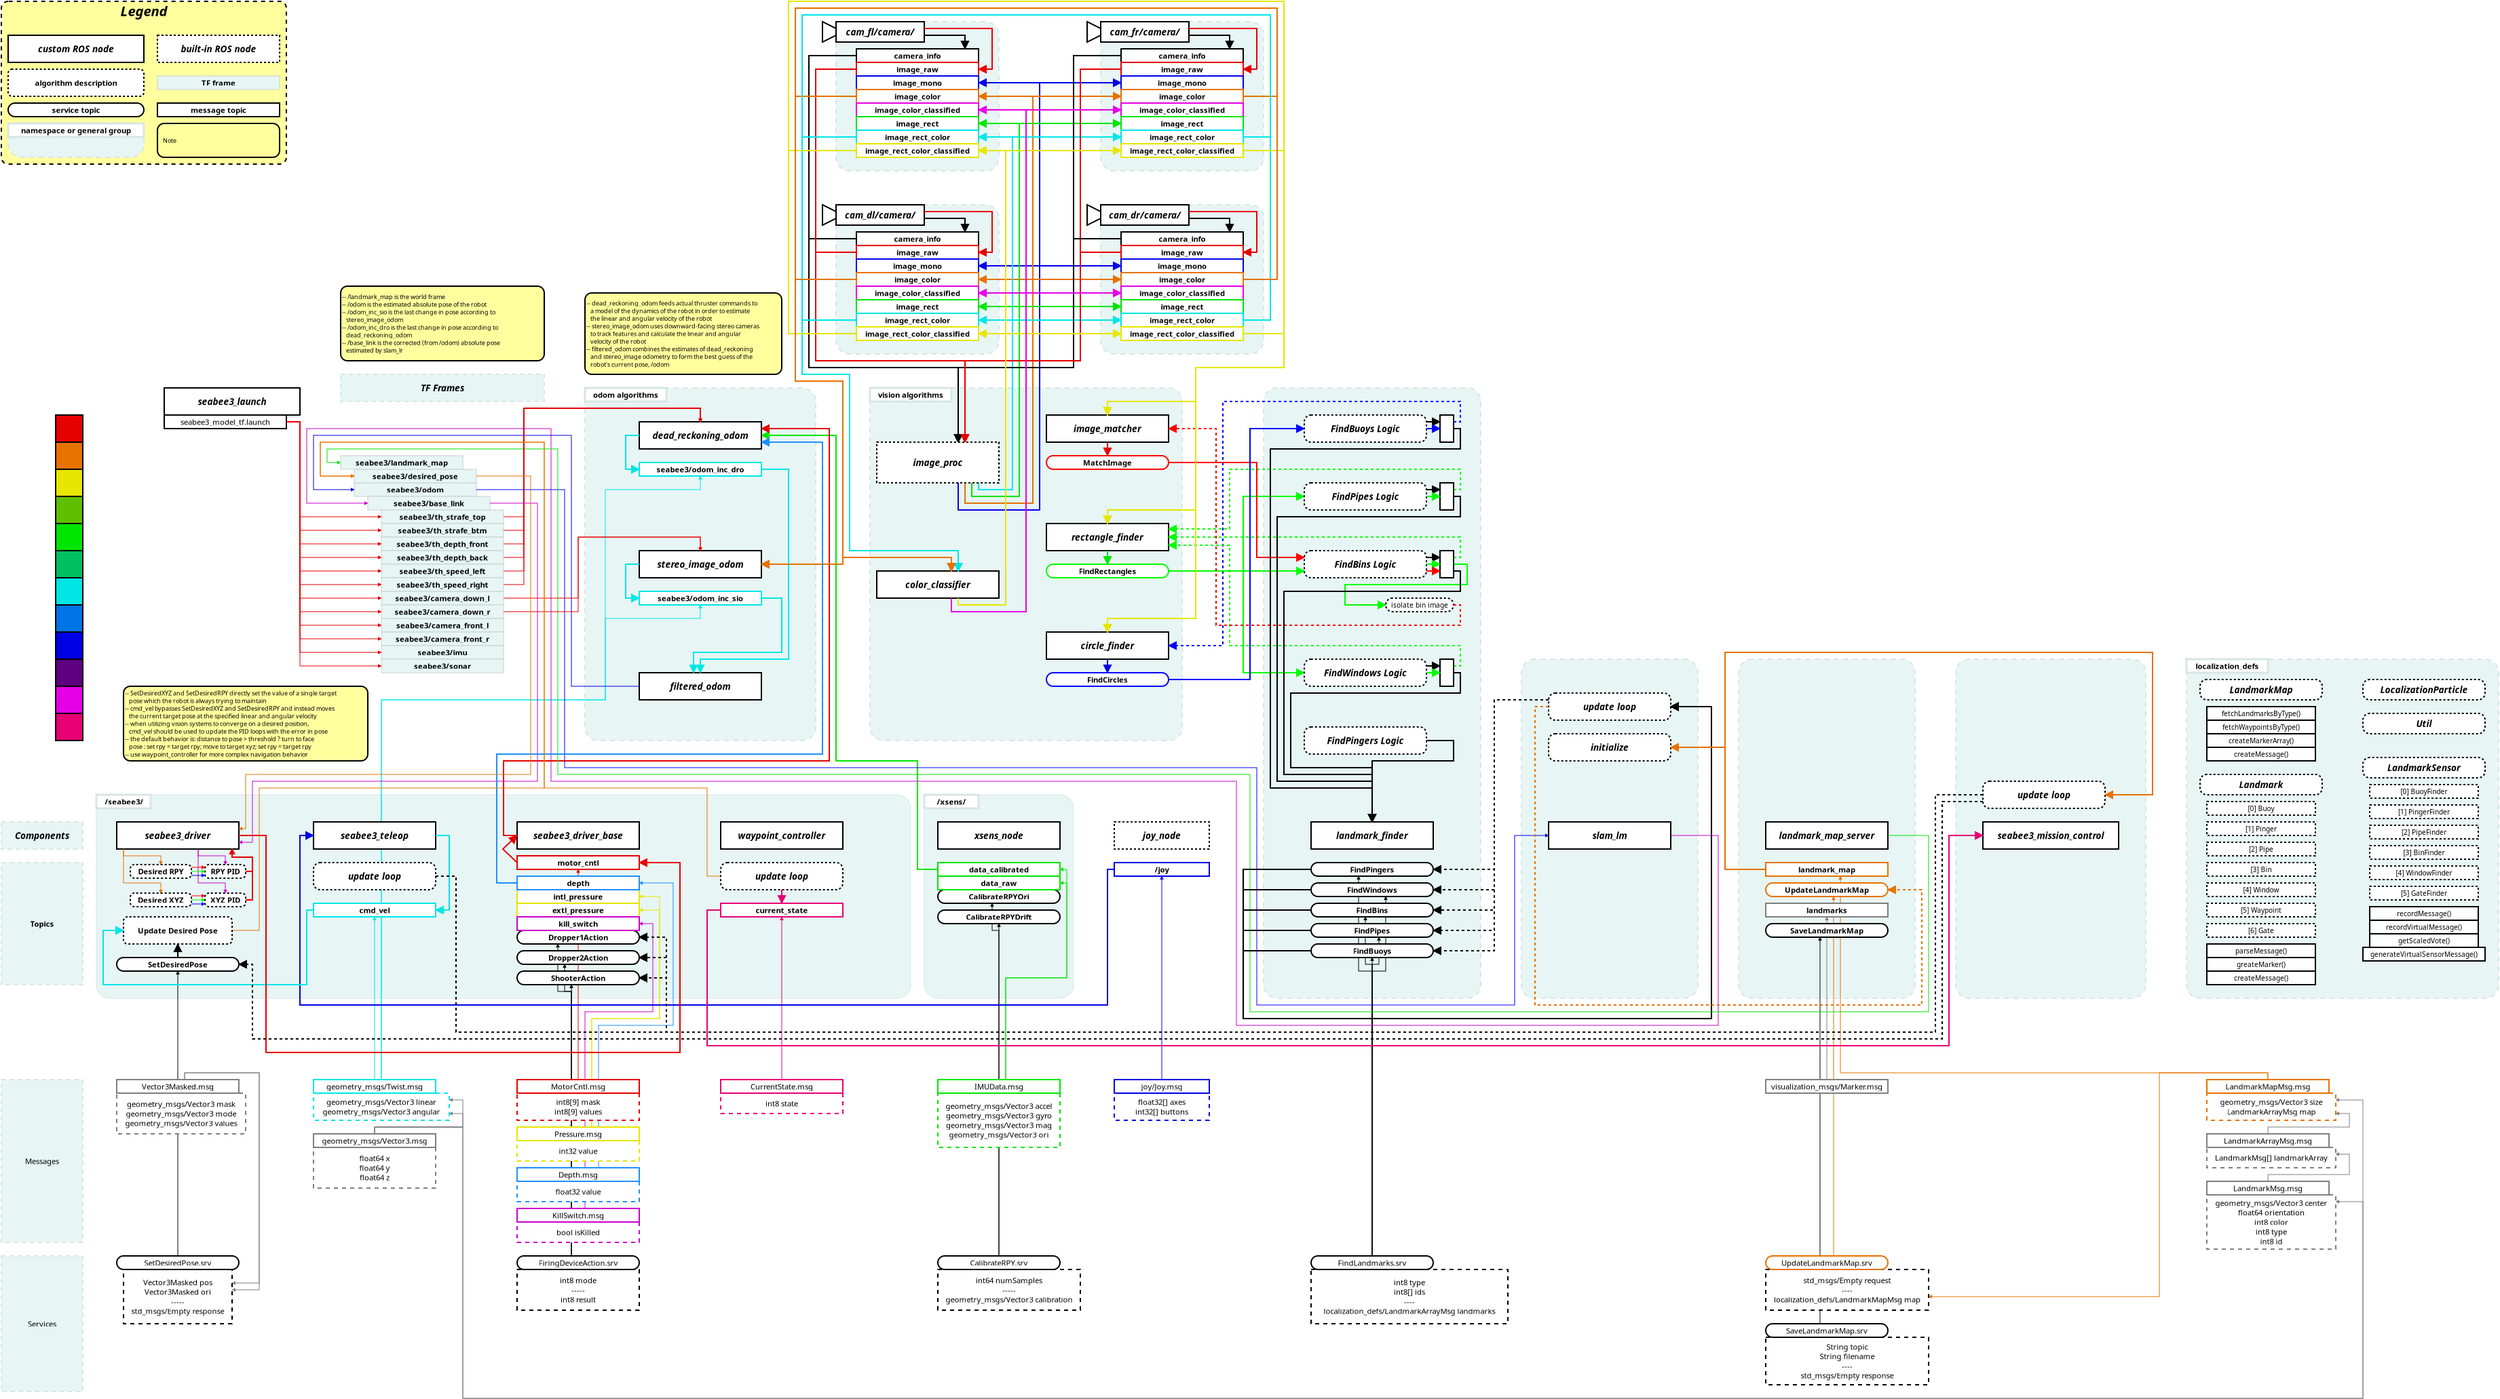 <?xml version="1.0" encoding="UTF-8"?>
<dia:diagram xmlns:dia="http://www.lysator.liu.se/~alla/dia/">
  <dia:layer name="Background" visible="true">
    <dia:object type="Standard - Box" version="0" id="O0">
      <dia:attribute name="obj_pos">
        <dia:point val="-6,4"/>
      </dia:attribute>
      <dia:attribute name="obj_bb">
        <dia:rectangle val="-6,4;54,19"/>
      </dia:attribute>
      <dia:attribute name="elem_corner">
        <dia:point val="-6,4"/>
      </dia:attribute>
      <dia:attribute name="elem_width">
        <dia:real val="60"/>
      </dia:attribute>
      <dia:attribute name="elem_height">
        <dia:real val="15"/>
      </dia:attribute>
      <dia:attribute name="border_width">
        <dia:real val="1.175e-38"/>
      </dia:attribute>
      <dia:attribute name="border_color">
        <dia:color val="#d8e5e5"/>
      </dia:attribute>
      <dia:attribute name="inner_color">
        <dia:color val="#e7f5f5"/>
      </dia:attribute>
      <dia:attribute name="show_background">
        <dia:boolean val="true"/>
      </dia:attribute>
      <dia:attribute name="corner_radius">
        <dia:real val="1"/>
      </dia:attribute>
    </dia:object>
    <dia:group>
      <dia:object type="Standard - Box" version="0" id="O1">
        <dia:attribute name="obj_pos">
          <dia:point val="-6,4"/>
        </dia:attribute>
        <dia:attribute name="obj_bb">
          <dia:rectangle val="-6.075,3.925;-1.925,5.075"/>
        </dia:attribute>
        <dia:attribute name="elem_corner">
          <dia:point val="-6,4"/>
        </dia:attribute>
        <dia:attribute name="elem_width">
          <dia:real val="4"/>
        </dia:attribute>
        <dia:attribute name="elem_height">
          <dia:real val="1"/>
        </dia:attribute>
        <dia:attribute name="border_width">
          <dia:real val="0.15"/>
        </dia:attribute>
        <dia:attribute name="border_color">
          <dia:color val="#d8e5e5"/>
        </dia:attribute>
        <dia:attribute name="show_background">
          <dia:boolean val="true"/>
        </dia:attribute>
      </dia:object>
      <dia:object type="Standard - Text" version="1" id="O2">
        <dia:attribute name="obj_pos">
          <dia:point val="-4,4.5"/>
        </dia:attribute>
        <dia:attribute name="obj_bb">
          <dia:rectangle val="-5.536,4.17;-2.464,4.83"/>
        </dia:attribute>
        <dia:attribute name="text">
          <dia:composite type="text">
            <dia:attribute name="string">
              <dia:string>#/seabee3/#</dia:string>
            </dia:attribute>
            <dia:attribute name="font">
              <dia:font family="sans" style="80" name="Helvetica-Bold"/>
            </dia:attribute>
            <dia:attribute name="height">
              <dia:real val="0.706"/>
            </dia:attribute>
            <dia:attribute name="pos">
              <dia:point val="-4,4.695"/>
            </dia:attribute>
            <dia:attribute name="color">
              <dia:color val="#000000"/>
            </dia:attribute>
            <dia:attribute name="alignment">
              <dia:enum val="1"/>
            </dia:attribute>
          </dia:composite>
        </dia:attribute>
        <dia:attribute name="valign">
          <dia:enum val="2"/>
        </dia:attribute>
        <dia:attribute name="fill_color">
          <dia:color val="#ffffff"/>
        </dia:attribute>
        <dia:attribute name="show_background">
          <dia:boolean val="true"/>
        </dia:attribute>
        <dia:connections>
          <dia:connection handle="0" to="O1" connection="8"/>
        </dia:connections>
      </dia:object>
    </dia:group>
    <dia:object type="Standard - Box" version="0" id="O3">
      <dia:attribute name="obj_pos">
        <dia:point val="55,4"/>
      </dia:attribute>
      <dia:attribute name="obj_bb">
        <dia:rectangle val="55,4;66,19"/>
      </dia:attribute>
      <dia:attribute name="elem_corner">
        <dia:point val="55,4"/>
      </dia:attribute>
      <dia:attribute name="elem_width">
        <dia:real val="11"/>
      </dia:attribute>
      <dia:attribute name="elem_height">
        <dia:real val="15"/>
      </dia:attribute>
      <dia:attribute name="border_width">
        <dia:real val="1.175e-38"/>
      </dia:attribute>
      <dia:attribute name="border_color">
        <dia:color val="#d8e5e5"/>
      </dia:attribute>
      <dia:attribute name="inner_color">
        <dia:color val="#e7f5f5"/>
      </dia:attribute>
      <dia:attribute name="show_background">
        <dia:boolean val="true"/>
      </dia:attribute>
      <dia:attribute name="corner_radius">
        <dia:real val="1"/>
      </dia:attribute>
    </dia:object>
    <dia:group>
      <dia:object type="Standard - Box" version="0" id="O4">
        <dia:attribute name="obj_pos">
          <dia:point val="55,4"/>
        </dia:attribute>
        <dia:attribute name="obj_bb">
          <dia:rectangle val="54.925,3.925;59.075,5.075"/>
        </dia:attribute>
        <dia:attribute name="elem_corner">
          <dia:point val="55,4"/>
        </dia:attribute>
        <dia:attribute name="elem_width">
          <dia:real val="4"/>
        </dia:attribute>
        <dia:attribute name="elem_height">
          <dia:real val="1"/>
        </dia:attribute>
        <dia:attribute name="border_width">
          <dia:real val="0.15"/>
        </dia:attribute>
        <dia:attribute name="border_color">
          <dia:color val="#d8e5e5"/>
        </dia:attribute>
        <dia:attribute name="show_background">
          <dia:boolean val="true"/>
        </dia:attribute>
      </dia:object>
      <dia:object type="Standard - Text" version="1" id="O5">
        <dia:attribute name="obj_pos">
          <dia:point val="57,4.5"/>
        </dia:attribute>
        <dia:attribute name="obj_bb">
          <dia:rectangle val="55.884,4.17;58.116,4.83"/>
        </dia:attribute>
        <dia:attribute name="text">
          <dia:composite type="text">
            <dia:attribute name="string">
              <dia:string>#/xsens/#</dia:string>
            </dia:attribute>
            <dia:attribute name="font">
              <dia:font family="sans" style="80" name="Helvetica-Bold"/>
            </dia:attribute>
            <dia:attribute name="height">
              <dia:real val="0.706"/>
            </dia:attribute>
            <dia:attribute name="pos">
              <dia:point val="57,4.695"/>
            </dia:attribute>
            <dia:attribute name="color">
              <dia:color val="#000000"/>
            </dia:attribute>
            <dia:attribute name="alignment">
              <dia:enum val="1"/>
            </dia:attribute>
          </dia:composite>
        </dia:attribute>
        <dia:attribute name="valign">
          <dia:enum val="2"/>
        </dia:attribute>
        <dia:attribute name="fill_color">
          <dia:color val="#ffffff"/>
        </dia:attribute>
        <dia:attribute name="show_background">
          <dia:boolean val="true"/>
        </dia:attribute>
        <dia:connections>
          <dia:connection handle="0" to="O4" connection="8"/>
        </dia:connections>
      </dia:object>
    </dia:group>
    <dia:object type="Standard - Box" version="0" id="O6">
      <dia:attribute name="obj_pos">
        <dia:point val="51,-26"/>
      </dia:attribute>
      <dia:attribute name="obj_bb">
        <dia:rectangle val="50.95,-26.05;74.05,0.05"/>
      </dia:attribute>
      <dia:attribute name="elem_corner">
        <dia:point val="51,-26"/>
      </dia:attribute>
      <dia:attribute name="elem_width">
        <dia:real val="23"/>
      </dia:attribute>
      <dia:attribute name="elem_height">
        <dia:real val="26"/>
      </dia:attribute>
      <dia:attribute name="border_width">
        <dia:real val="0.1"/>
      </dia:attribute>
      <dia:attribute name="border_color">
        <dia:color val="#d8e5e5"/>
      </dia:attribute>
      <dia:attribute name="inner_color">
        <dia:color val="#e7f5f5"/>
      </dia:attribute>
      <dia:attribute name="show_background">
        <dia:boolean val="true"/>
      </dia:attribute>
      <dia:attribute name="line_style">
        <dia:enum val="4"/>
      </dia:attribute>
      <dia:attribute name="dashlength">
        <dia:real val="3.5"/>
      </dia:attribute>
      <dia:attribute name="corner_radius">
        <dia:real val="1"/>
      </dia:attribute>
    </dia:object>
    <dia:group>
      <dia:object type="Standard - Box" version="0" id="O7">
        <dia:attribute name="obj_pos">
          <dia:point val="51,-26"/>
        </dia:attribute>
        <dia:attribute name="obj_bb">
          <dia:rectangle val="50.925,-26.075;57.075,-24.925"/>
        </dia:attribute>
        <dia:attribute name="elem_corner">
          <dia:point val="51,-26"/>
        </dia:attribute>
        <dia:attribute name="elem_width">
          <dia:real val="6"/>
        </dia:attribute>
        <dia:attribute name="elem_height">
          <dia:real val="1"/>
        </dia:attribute>
        <dia:attribute name="border_width">
          <dia:real val="0.15"/>
        </dia:attribute>
        <dia:attribute name="border_color">
          <dia:color val="#d8e5e5"/>
        </dia:attribute>
        <dia:attribute name="show_background">
          <dia:boolean val="true"/>
        </dia:attribute>
      </dia:object>
      <dia:object type="Standard - Text" version="1" id="O8">
        <dia:attribute name="obj_pos">
          <dia:point val="54,-25.5"/>
        </dia:attribute>
        <dia:attribute name="obj_bb">
          <dia:rectangle val="51.248,-25.83;56.752,-25.17"/>
        </dia:attribute>
        <dia:attribute name="text">
          <dia:composite type="text">
            <dia:attribute name="string">
              <dia:string>#vision algorithms#</dia:string>
            </dia:attribute>
            <dia:attribute name="font">
              <dia:font family="sans" style="80" name="Helvetica-Bold"/>
            </dia:attribute>
            <dia:attribute name="height">
              <dia:real val="0.706"/>
            </dia:attribute>
            <dia:attribute name="pos">
              <dia:point val="54,-25.305"/>
            </dia:attribute>
            <dia:attribute name="color">
              <dia:color val="#000000"/>
            </dia:attribute>
            <dia:attribute name="alignment">
              <dia:enum val="1"/>
            </dia:attribute>
          </dia:composite>
        </dia:attribute>
        <dia:attribute name="valign">
          <dia:enum val="2"/>
        </dia:attribute>
        <dia:attribute name="fill_color">
          <dia:color val="#ffffff"/>
        </dia:attribute>
        <dia:attribute name="show_background">
          <dia:boolean val="true"/>
        </dia:attribute>
        <dia:connections>
          <dia:connection handle="0" to="O7" connection="8"/>
        </dia:connections>
      </dia:object>
    </dia:group>
    <dia:object type="Standard - Box" version="0" id="O9">
      <dia:attribute name="obj_pos">
        <dia:point val="80,-26"/>
      </dia:attribute>
      <dia:attribute name="obj_bb">
        <dia:rectangle val="79.95,-26.05;96.05,19.05"/>
      </dia:attribute>
      <dia:attribute name="elem_corner">
        <dia:point val="80,-26"/>
      </dia:attribute>
      <dia:attribute name="elem_width">
        <dia:real val="16"/>
      </dia:attribute>
      <dia:attribute name="elem_height">
        <dia:real val="45"/>
      </dia:attribute>
      <dia:attribute name="border_width">
        <dia:real val="0.1"/>
      </dia:attribute>
      <dia:attribute name="border_color">
        <dia:color val="#d8e5e5"/>
      </dia:attribute>
      <dia:attribute name="inner_color">
        <dia:color val="#e7f5f5"/>
      </dia:attribute>
      <dia:attribute name="show_background">
        <dia:boolean val="true"/>
      </dia:attribute>
      <dia:attribute name="line_style">
        <dia:enum val="4"/>
      </dia:attribute>
      <dia:attribute name="dashlength">
        <dia:real val="3.5"/>
      </dia:attribute>
      <dia:attribute name="corner_radius">
        <dia:real val="1"/>
      </dia:attribute>
    </dia:object>
    <dia:object type="Standard - Box" version="0" id="O10">
      <dia:attribute name="obj_pos">
        <dia:point val="30,-26"/>
      </dia:attribute>
      <dia:attribute name="obj_bb">
        <dia:rectangle val="29.95,-26.05;47.05,0.05"/>
      </dia:attribute>
      <dia:attribute name="elem_corner">
        <dia:point val="30,-26"/>
      </dia:attribute>
      <dia:attribute name="elem_width">
        <dia:real val="17"/>
      </dia:attribute>
      <dia:attribute name="elem_height">
        <dia:real val="26"/>
      </dia:attribute>
      <dia:attribute name="border_width">
        <dia:real val="0.1"/>
      </dia:attribute>
      <dia:attribute name="border_color">
        <dia:color val="#d8e5e5"/>
      </dia:attribute>
      <dia:attribute name="inner_color">
        <dia:color val="#e7f5f5"/>
      </dia:attribute>
      <dia:attribute name="show_background">
        <dia:boolean val="true"/>
      </dia:attribute>
      <dia:attribute name="line_style">
        <dia:enum val="4"/>
      </dia:attribute>
      <dia:attribute name="dashlength">
        <dia:real val="3.5"/>
      </dia:attribute>
      <dia:attribute name="corner_radius">
        <dia:real val="1"/>
      </dia:attribute>
    </dia:object>
    <dia:group>
      <dia:object type="Standard - Box" version="0" id="O11">
        <dia:attribute name="obj_pos">
          <dia:point val="30,-26"/>
        </dia:attribute>
        <dia:attribute name="obj_bb">
          <dia:rectangle val="29.925,-26.075;36.075,-24.925"/>
        </dia:attribute>
        <dia:attribute name="elem_corner">
          <dia:point val="30,-26"/>
        </dia:attribute>
        <dia:attribute name="elem_width">
          <dia:real val="6"/>
        </dia:attribute>
        <dia:attribute name="elem_height">
          <dia:real val="1"/>
        </dia:attribute>
        <dia:attribute name="border_width">
          <dia:real val="0.15"/>
        </dia:attribute>
        <dia:attribute name="border_color">
          <dia:color val="#d8e5e5"/>
        </dia:attribute>
        <dia:attribute name="show_background">
          <dia:boolean val="true"/>
        </dia:attribute>
      </dia:object>
      <dia:object type="Standard - Text" version="1" id="O12">
        <dia:attribute name="obj_pos">
          <dia:point val="33,-25.5"/>
        </dia:attribute>
        <dia:attribute name="obj_bb">
          <dia:rectangle val="30.302,-25.83;35.697,-25.17"/>
        </dia:attribute>
        <dia:attribute name="text">
          <dia:composite type="text">
            <dia:attribute name="string">
              <dia:string>#odom algorithms#</dia:string>
            </dia:attribute>
            <dia:attribute name="font">
              <dia:font family="sans" style="80" name="Helvetica-Bold"/>
            </dia:attribute>
            <dia:attribute name="height">
              <dia:real val="0.706"/>
            </dia:attribute>
            <dia:attribute name="pos">
              <dia:point val="33,-25.305"/>
            </dia:attribute>
            <dia:attribute name="color">
              <dia:color val="#000000"/>
            </dia:attribute>
            <dia:attribute name="alignment">
              <dia:enum val="1"/>
            </dia:attribute>
          </dia:composite>
        </dia:attribute>
        <dia:attribute name="valign">
          <dia:enum val="2"/>
        </dia:attribute>
        <dia:attribute name="fill_color">
          <dia:color val="#ffffff"/>
        </dia:attribute>
        <dia:attribute name="show_background">
          <dia:boolean val="true"/>
        </dia:attribute>
        <dia:connections>
          <dia:connection handle="0" to="O11" connection="8"/>
        </dia:connections>
      </dia:object>
    </dia:group>
    <dia:object type="Standard - Box" version="0" id="O13">
      <dia:attribute name="obj_pos">
        <dia:point val="48.5,-39.5"/>
      </dia:attribute>
      <dia:attribute name="obj_bb">
        <dia:rectangle val="48.45,-39.55;60.55,-28.45"/>
      </dia:attribute>
      <dia:attribute name="elem_corner">
        <dia:point val="48.5,-39.5"/>
      </dia:attribute>
      <dia:attribute name="elem_width">
        <dia:real val="12"/>
      </dia:attribute>
      <dia:attribute name="elem_height">
        <dia:real val="11"/>
      </dia:attribute>
      <dia:attribute name="border_width">
        <dia:real val="0.1"/>
      </dia:attribute>
      <dia:attribute name="border_color">
        <dia:color val="#d8e5e5"/>
      </dia:attribute>
      <dia:attribute name="inner_color">
        <dia:color val="#e7f5f5"/>
      </dia:attribute>
      <dia:attribute name="show_background">
        <dia:boolean val="true"/>
      </dia:attribute>
      <dia:attribute name="line_style">
        <dia:enum val="4"/>
      </dia:attribute>
      <dia:attribute name="dashlength">
        <dia:real val="3.5"/>
      </dia:attribute>
      <dia:attribute name="corner_radius">
        <dia:real val="1"/>
      </dia:attribute>
    </dia:object>
    <dia:object type="Standard - Box" version="0" id="O14">
      <dia:attribute name="obj_pos">
        <dia:point val="48.5,-53"/>
      </dia:attribute>
      <dia:attribute name="obj_bb">
        <dia:rectangle val="48.45,-53.05;60.55,-41.95"/>
      </dia:attribute>
      <dia:attribute name="elem_corner">
        <dia:point val="48.5,-53"/>
      </dia:attribute>
      <dia:attribute name="elem_width">
        <dia:real val="12"/>
      </dia:attribute>
      <dia:attribute name="elem_height">
        <dia:real val="11"/>
      </dia:attribute>
      <dia:attribute name="border_width">
        <dia:real val="0.1"/>
      </dia:attribute>
      <dia:attribute name="border_color">
        <dia:color val="#d8e5e5"/>
      </dia:attribute>
      <dia:attribute name="inner_color">
        <dia:color val="#e7f5f5"/>
      </dia:attribute>
      <dia:attribute name="show_background">
        <dia:boolean val="true"/>
      </dia:attribute>
      <dia:attribute name="line_style">
        <dia:enum val="4"/>
      </dia:attribute>
      <dia:attribute name="dashlength">
        <dia:real val="3.5"/>
      </dia:attribute>
      <dia:attribute name="corner_radius">
        <dia:real val="1"/>
      </dia:attribute>
    </dia:object>
    <dia:object type="Standard - Box" version="0" id="O15">
      <dia:attribute name="obj_pos">
        <dia:point val="68,-53"/>
      </dia:attribute>
      <dia:attribute name="obj_bb">
        <dia:rectangle val="67.95,-53.05;80.05,-41.95"/>
      </dia:attribute>
      <dia:attribute name="elem_corner">
        <dia:point val="68,-53"/>
      </dia:attribute>
      <dia:attribute name="elem_width">
        <dia:real val="12"/>
      </dia:attribute>
      <dia:attribute name="elem_height">
        <dia:real val="11"/>
      </dia:attribute>
      <dia:attribute name="border_width">
        <dia:real val="0.1"/>
      </dia:attribute>
      <dia:attribute name="border_color">
        <dia:color val="#d8e5e5"/>
      </dia:attribute>
      <dia:attribute name="inner_color">
        <dia:color val="#e7f5f5"/>
      </dia:attribute>
      <dia:attribute name="show_background">
        <dia:boolean val="true"/>
      </dia:attribute>
      <dia:attribute name="line_style">
        <dia:enum val="4"/>
      </dia:attribute>
      <dia:attribute name="dashlength">
        <dia:real val="3.5"/>
      </dia:attribute>
      <dia:attribute name="corner_radius">
        <dia:real val="1"/>
      </dia:attribute>
    </dia:object>
    <dia:object type="Standard - Box" version="0" id="O16">
      <dia:attribute name="obj_pos">
        <dia:point val="68,-39.5"/>
      </dia:attribute>
      <dia:attribute name="obj_bb">
        <dia:rectangle val="67.95,-39.55;80.05,-28.45"/>
      </dia:attribute>
      <dia:attribute name="elem_corner">
        <dia:point val="68,-39.5"/>
      </dia:attribute>
      <dia:attribute name="elem_width">
        <dia:real val="12"/>
      </dia:attribute>
      <dia:attribute name="elem_height">
        <dia:real val="11"/>
      </dia:attribute>
      <dia:attribute name="border_width">
        <dia:real val="0.1"/>
      </dia:attribute>
      <dia:attribute name="border_color">
        <dia:color val="#d8e5e5"/>
      </dia:attribute>
      <dia:attribute name="inner_color">
        <dia:color val="#e7f5f5"/>
      </dia:attribute>
      <dia:attribute name="show_background">
        <dia:boolean val="true"/>
      </dia:attribute>
      <dia:attribute name="line_style">
        <dia:enum val="4"/>
      </dia:attribute>
      <dia:attribute name="dashlength">
        <dia:real val="3.5"/>
      </dia:attribute>
      <dia:attribute name="corner_radius">
        <dia:real val="1"/>
      </dia:attribute>
    </dia:object>
    <dia:object type="Standard - Box" version="0" id="O17">
      <dia:attribute name="obj_pos">
        <dia:point val="148,-6"/>
      </dia:attribute>
      <dia:attribute name="obj_bb">
        <dia:rectangle val="147.95,-6.05;171.05,19.05"/>
      </dia:attribute>
      <dia:attribute name="elem_corner">
        <dia:point val="148,-6"/>
      </dia:attribute>
      <dia:attribute name="elem_width">
        <dia:real val="23"/>
      </dia:attribute>
      <dia:attribute name="elem_height">
        <dia:real val="25"/>
      </dia:attribute>
      <dia:attribute name="border_width">
        <dia:real val="0.1"/>
      </dia:attribute>
      <dia:attribute name="border_color">
        <dia:color val="#d8e5e5"/>
      </dia:attribute>
      <dia:attribute name="inner_color">
        <dia:color val="#e7f5f5"/>
      </dia:attribute>
      <dia:attribute name="show_background">
        <dia:boolean val="true"/>
      </dia:attribute>
      <dia:attribute name="line_style">
        <dia:enum val="4"/>
      </dia:attribute>
      <dia:attribute name="dashlength">
        <dia:real val="3.5"/>
      </dia:attribute>
      <dia:attribute name="corner_radius">
        <dia:real val="1"/>
      </dia:attribute>
    </dia:object>
    <dia:group>
      <dia:object type="Standard - Box" version="0" id="O18">
        <dia:attribute name="obj_pos">
          <dia:point val="148,-6"/>
        </dia:attribute>
        <dia:attribute name="obj_bb">
          <dia:rectangle val="147.925,-6.075;154.075,-4.925"/>
        </dia:attribute>
        <dia:attribute name="elem_corner">
          <dia:point val="148,-6"/>
        </dia:attribute>
        <dia:attribute name="elem_width">
          <dia:real val="6"/>
        </dia:attribute>
        <dia:attribute name="elem_height">
          <dia:real val="1"/>
        </dia:attribute>
        <dia:attribute name="border_width">
          <dia:real val="0.15"/>
        </dia:attribute>
        <dia:attribute name="border_color">
          <dia:color val="#d8e5e5"/>
        </dia:attribute>
        <dia:attribute name="show_background">
          <dia:boolean val="true"/>
        </dia:attribute>
      </dia:object>
      <dia:object type="Standard - Text" version="1" id="O19">
        <dia:attribute name="obj_pos">
          <dia:point val="151,-5.5"/>
        </dia:attribute>
        <dia:attribute name="obj_bb">
          <dia:rectangle val="148.355,-5.83;153.645,-5.17"/>
        </dia:attribute>
        <dia:attribute name="text">
          <dia:composite type="text">
            <dia:attribute name="string">
              <dia:string>#localization_defs#</dia:string>
            </dia:attribute>
            <dia:attribute name="font">
              <dia:font family="sans" style="80" name="Helvetica-Bold"/>
            </dia:attribute>
            <dia:attribute name="height">
              <dia:real val="0.706"/>
            </dia:attribute>
            <dia:attribute name="pos">
              <dia:point val="151,-5.305"/>
            </dia:attribute>
            <dia:attribute name="color">
              <dia:color val="#000000"/>
            </dia:attribute>
            <dia:attribute name="alignment">
              <dia:enum val="1"/>
            </dia:attribute>
          </dia:composite>
        </dia:attribute>
        <dia:attribute name="valign">
          <dia:enum val="2"/>
        </dia:attribute>
        <dia:attribute name="fill_color">
          <dia:color val="#ffffff"/>
        </dia:attribute>
        <dia:attribute name="show_background">
          <dia:boolean val="true"/>
        </dia:attribute>
        <dia:connections>
          <dia:connection handle="0" to="O18" connection="8"/>
        </dia:connections>
      </dia:object>
    </dia:group>
    <dia:object type="Standard - Box" version="0" id="O20">
      <dia:attribute name="obj_pos">
        <dia:point val="99,-6"/>
      </dia:attribute>
      <dia:attribute name="obj_bb">
        <dia:rectangle val="98.95,-6.05;112.05,19.05"/>
      </dia:attribute>
      <dia:attribute name="elem_corner">
        <dia:point val="99,-6"/>
      </dia:attribute>
      <dia:attribute name="elem_width">
        <dia:real val="13"/>
      </dia:attribute>
      <dia:attribute name="elem_height">
        <dia:real val="25"/>
      </dia:attribute>
      <dia:attribute name="border_width">
        <dia:real val="0.1"/>
      </dia:attribute>
      <dia:attribute name="border_color">
        <dia:color val="#d8e5e5"/>
      </dia:attribute>
      <dia:attribute name="inner_color">
        <dia:color val="#e7f5f5"/>
      </dia:attribute>
      <dia:attribute name="show_background">
        <dia:boolean val="true"/>
      </dia:attribute>
      <dia:attribute name="line_style">
        <dia:enum val="4"/>
      </dia:attribute>
      <dia:attribute name="dashlength">
        <dia:real val="3.5"/>
      </dia:attribute>
      <dia:attribute name="corner_radius">
        <dia:real val="1"/>
      </dia:attribute>
    </dia:object>
    <dia:object type="Standard - Box" version="0" id="O21">
      <dia:attribute name="obj_pos">
        <dia:point val="131,-6"/>
      </dia:attribute>
      <dia:attribute name="obj_bb">
        <dia:rectangle val="130.95,-6.05;145.05,19.05"/>
      </dia:attribute>
      <dia:attribute name="elem_corner">
        <dia:point val="131,-6"/>
      </dia:attribute>
      <dia:attribute name="elem_width">
        <dia:real val="14"/>
      </dia:attribute>
      <dia:attribute name="elem_height">
        <dia:real val="25"/>
      </dia:attribute>
      <dia:attribute name="border_width">
        <dia:real val="0.1"/>
      </dia:attribute>
      <dia:attribute name="border_color">
        <dia:color val="#d8e5e5"/>
      </dia:attribute>
      <dia:attribute name="inner_color">
        <dia:color val="#e7f5f5"/>
      </dia:attribute>
      <dia:attribute name="show_background">
        <dia:boolean val="true"/>
      </dia:attribute>
      <dia:attribute name="line_style">
        <dia:enum val="4"/>
      </dia:attribute>
      <dia:attribute name="dashlength">
        <dia:real val="3.5"/>
      </dia:attribute>
      <dia:attribute name="corner_radius">
        <dia:real val="1"/>
      </dia:attribute>
    </dia:object>
    <dia:object type="Standard - Box" version="0" id="O22">
      <dia:attribute name="obj_pos">
        <dia:point val="115,-6"/>
      </dia:attribute>
      <dia:attribute name="obj_bb">
        <dia:rectangle val="114.95,-6.05;128.05,19.05"/>
      </dia:attribute>
      <dia:attribute name="elem_corner">
        <dia:point val="115,-6"/>
      </dia:attribute>
      <dia:attribute name="elem_width">
        <dia:real val="13"/>
      </dia:attribute>
      <dia:attribute name="elem_height">
        <dia:real val="25"/>
      </dia:attribute>
      <dia:attribute name="border_width">
        <dia:real val="0.1"/>
      </dia:attribute>
      <dia:attribute name="border_color">
        <dia:color val="#d8e5e5"/>
      </dia:attribute>
      <dia:attribute name="inner_color">
        <dia:color val="#e7f5f5"/>
      </dia:attribute>
      <dia:attribute name="show_background">
        <dia:boolean val="true"/>
      </dia:attribute>
      <dia:attribute name="line_style">
        <dia:enum val="4"/>
      </dia:attribute>
      <dia:attribute name="dashlength">
        <dia:real val="3.5"/>
      </dia:attribute>
      <dia:attribute name="corner_radius">
        <dia:real val="1"/>
      </dia:attribute>
    </dia:object>
  </dia:layer>
  <dia:layer name="service providers" visible="true">
    <dia:object type="Standard - Line" version="0" id="O23">
      <dia:attribute name="obj_pos">
        <dia:point val="88,36"/>
      </dia:attribute>
      <dia:attribute name="obj_bb">
        <dia:rectangle val="87.859,15.944;88.141,36.025"/>
      </dia:attribute>
      <dia:attribute name="conn_endpoints">
        <dia:point val="88,36"/>
        <dia:point val="88,16"/>
      </dia:attribute>
      <dia:attribute name="numcp">
        <dia:int val="1"/>
      </dia:attribute>
      <dia:attribute name="line_width">
        <dia:real val="0.05"/>
      </dia:attribute>
      <dia:attribute name="end_arrow">
        <dia:enum val="3"/>
      </dia:attribute>
      <dia:attribute name="end_arrow_length">
        <dia:real val="0.2"/>
      </dia:attribute>
      <dia:attribute name="end_arrow_width">
        <dia:real val="0.2"/>
      </dia:attribute>
    </dia:object>
    <dia:object type="Standard - Line" version="0" id="O24">
      <dia:attribute name="obj_pos">
        <dia:point val="60.5,38"/>
      </dia:attribute>
      <dia:attribute name="obj_bb">
        <dia:rectangle val="60.359,13.444;60.641,38.025"/>
      </dia:attribute>
      <dia:attribute name="conn_endpoints">
        <dia:point val="60.5,38"/>
        <dia:point val="60.5,13.5"/>
      </dia:attribute>
      <dia:attribute name="numcp">
        <dia:int val="1"/>
      </dia:attribute>
      <dia:attribute name="line_width">
        <dia:real val="0.05"/>
      </dia:attribute>
      <dia:attribute name="end_arrow">
        <dia:enum val="3"/>
      </dia:attribute>
      <dia:attribute name="end_arrow_length">
        <dia:real val="0.2"/>
      </dia:attribute>
      <dia:attribute name="end_arrow_width">
        <dia:real val="0.2"/>
      </dia:attribute>
    </dia:object>
    <dia:object type="Standard - Line" version="0" id="O25">
      <dia:attribute name="obj_pos">
        <dia:point val="72.5,25"/>
      </dia:attribute>
      <dia:attribute name="obj_bb">
        <dia:rectangle val="72.359,9.944;72.641,25.025"/>
      </dia:attribute>
      <dia:attribute name="conn_endpoints">
        <dia:point val="72.5,25"/>
        <dia:point val="72.5,10"/>
      </dia:attribute>
      <dia:attribute name="numcp">
        <dia:int val="1"/>
      </dia:attribute>
      <dia:attribute name="line_color">
        <dia:color val="#0000e6"/>
      </dia:attribute>
      <dia:attribute name="line_width">
        <dia:real val="0.05"/>
      </dia:attribute>
      <dia:attribute name="end_arrow">
        <dia:enum val="3"/>
      </dia:attribute>
      <dia:attribute name="end_arrow_length">
        <dia:real val="0.2"/>
      </dia:attribute>
      <dia:attribute name="end_arrow_width">
        <dia:real val="0.2"/>
      </dia:attribute>
    </dia:object>
    <dia:object type="Standard - ZigZagLine" version="1" id="O26">
      <dia:attribute name="obj_pos">
        <dia:point val="0.5,25"/>
      </dia:attribute>
      <dia:attribute name="obj_bb">
        <dia:rectangle val="0.475,24.475;6.025,40.641"/>
      </dia:attribute>
      <dia:attribute name="orth_points">
        <dia:point val="0.5,25"/>
        <dia:point val="0.5,24.5"/>
        <dia:point val="6,24.5"/>
        <dia:point val="6,40.5"/>
        <dia:point val="4,40.5"/>
      </dia:attribute>
      <dia:attribute name="orth_orient">
        <dia:enum val="1"/>
        <dia:enum val="0"/>
        <dia:enum val="1"/>
        <dia:enum val="0"/>
      </dia:attribute>
      <dia:attribute name="autorouting">
        <dia:boolean val="false"/>
      </dia:attribute>
      <dia:attribute name="line_color">
        <dia:color val="#7f7f7f"/>
      </dia:attribute>
      <dia:attribute name="line_width">
        <dia:real val="0.05"/>
      </dia:attribute>
      <dia:attribute name="end_arrow">
        <dia:enum val="3"/>
      </dia:attribute>
      <dia:attribute name="end_arrow_length">
        <dia:real val="0.2"/>
      </dia:attribute>
      <dia:attribute name="end_arrow_width">
        <dia:real val="0.2"/>
      </dia:attribute>
    </dia:object>
    <dia:object type="Standard - Line" version="0" id="O27">
      <dia:attribute name="obj_pos">
        <dia:point val="29.5,25"/>
      </dia:attribute>
      <dia:attribute name="obj_bb">
        <dia:rectangle val="29.36,9.444;29.64,25.025"/>
      </dia:attribute>
      <dia:attribute name="conn_endpoints">
        <dia:point val="29.5,25"/>
        <dia:point val="29.5,9.5"/>
      </dia:attribute>
      <dia:attribute name="numcp">
        <dia:int val="1"/>
      </dia:attribute>
      <dia:attribute name="line_color">
        <dia:color val="#e60000"/>
      </dia:attribute>
      <dia:attribute name="line_width">
        <dia:real val="0.05"/>
      </dia:attribute>
      <dia:attribute name="end_arrow">
        <dia:enum val="3"/>
      </dia:attribute>
      <dia:attribute name="end_arrow_length">
        <dia:real val="0.2"/>
      </dia:attribute>
      <dia:attribute name="end_arrow_width">
        <dia:real val="0.2"/>
      </dia:attribute>
    </dia:object>
    <dia:object type="Standard - ZigZagLine" version="1" id="O28">
      <dia:attribute name="obj_pos">
        <dia:point val="61,25"/>
      </dia:attribute>
      <dia:attribute name="obj_bb">
        <dia:rectangle val="60.975,9.36;65.525,25.025"/>
      </dia:attribute>
      <dia:attribute name="orth_points">
        <dia:point val="61,25"/>
        <dia:point val="61,17.5"/>
        <dia:point val="65.5,17.5"/>
        <dia:point val="65.5,9.5"/>
        <dia:point val="65,9.5"/>
      </dia:attribute>
      <dia:attribute name="orth_orient">
        <dia:enum val="1"/>
        <dia:enum val="0"/>
        <dia:enum val="1"/>
        <dia:enum val="0"/>
      </dia:attribute>
      <dia:attribute name="autorouting">
        <dia:boolean val="false"/>
      </dia:attribute>
      <dia:attribute name="line_color">
        <dia:color val="#00e600"/>
      </dia:attribute>
      <dia:attribute name="line_width">
        <dia:real val="0.05"/>
      </dia:attribute>
      <dia:attribute name="end_arrow">
        <dia:enum val="3"/>
      </dia:attribute>
      <dia:attribute name="end_arrow_length">
        <dia:real val="0.2"/>
      </dia:attribute>
      <dia:attribute name="end_arrow_width">
        <dia:real val="0.2"/>
      </dia:attribute>
    </dia:object>
    <dia:object type="Standard - ZigZagLine" version="1" id="O29">
      <dia:attribute name="obj_pos">
        <dia:point val="88,38"/>
      </dia:attribute>
      <dia:attribute name="obj_bb">
        <dia:rectangle val="87.975,14.444;88.641,38.025"/>
      </dia:attribute>
      <dia:attribute name="orth_points">
        <dia:point val="88,38"/>
        <dia:point val="88,16.5"/>
        <dia:point val="88.5,16.5"/>
        <dia:point val="88.5,14.5"/>
      </dia:attribute>
      <dia:attribute name="orth_orient">
        <dia:enum val="1"/>
        <dia:enum val="0"/>
        <dia:enum val="1"/>
      </dia:attribute>
      <dia:attribute name="autorouting">
        <dia:boolean val="false"/>
      </dia:attribute>
      <dia:attribute name="line_width">
        <dia:real val="0.05"/>
      </dia:attribute>
      <dia:attribute name="end_arrow">
        <dia:enum val="3"/>
      </dia:attribute>
      <dia:attribute name="end_arrow_length">
        <dia:real val="0.2"/>
      </dia:attribute>
      <dia:attribute name="end_arrow_width">
        <dia:real val="0.2"/>
      </dia:attribute>
    </dia:object>
    <dia:object type="Standard - ZigZagLine" version="1" id="O30">
      <dia:attribute name="obj_pos">
        <dia:point val="61,25"/>
      </dia:attribute>
      <dia:attribute name="obj_bb">
        <dia:rectangle val="60.975,10.36;65.525,25.025"/>
      </dia:attribute>
      <dia:attribute name="orth_points">
        <dia:point val="61,25"/>
        <dia:point val="61,17.5"/>
        <dia:point val="65.5,17.5"/>
        <dia:point val="65.5,10.5"/>
        <dia:point val="65,10.5"/>
      </dia:attribute>
      <dia:attribute name="orth_orient">
        <dia:enum val="1"/>
        <dia:enum val="0"/>
        <dia:enum val="1"/>
        <dia:enum val="0"/>
      </dia:attribute>
      <dia:attribute name="autorouting">
        <dia:boolean val="false"/>
      </dia:attribute>
      <dia:attribute name="line_color">
        <dia:color val="#00e600"/>
      </dia:attribute>
      <dia:attribute name="line_width">
        <dia:real val="0.05"/>
      </dia:attribute>
      <dia:attribute name="end_arrow">
        <dia:enum val="3"/>
      </dia:attribute>
      <dia:attribute name="end_arrow_length">
        <dia:real val="0.2"/>
      </dia:attribute>
      <dia:attribute name="end_arrow_width">
        <dia:real val="0.2"/>
      </dia:attribute>
    </dia:object>
    <dia:object type="Standard - ZigZagLine" version="1" id="O31">
      <dia:attribute name="obj_pos">
        <dia:point val="88,38"/>
      </dia:attribute>
      <dia:attribute name="obj_bb">
        <dia:rectangle val="87.359,12.944;88.025,38.025"/>
      </dia:attribute>
      <dia:attribute name="orth_points">
        <dia:point val="88,38"/>
        <dia:point val="88,16.5"/>
        <dia:point val="87.5,16.5"/>
        <dia:point val="87.5,13"/>
      </dia:attribute>
      <dia:attribute name="orth_orient">
        <dia:enum val="1"/>
        <dia:enum val="0"/>
        <dia:enum val="1"/>
      </dia:attribute>
      <dia:attribute name="autorouting">
        <dia:boolean val="false"/>
      </dia:attribute>
      <dia:attribute name="line_width">
        <dia:real val="0.05"/>
      </dia:attribute>
      <dia:attribute name="end_arrow">
        <dia:enum val="3"/>
      </dia:attribute>
      <dia:attribute name="end_arrow_length">
        <dia:real val="0.2"/>
      </dia:attribute>
      <dia:attribute name="end_arrow_width">
        <dia:real val="0.2"/>
      </dia:attribute>
    </dia:object>
    <dia:object type="Standard - ZigZagLine" version="1" id="O32">
      <dia:attribute name="obj_pos">
        <dia:point val="88,38"/>
      </dia:attribute>
      <dia:attribute name="obj_bb">
        <dia:rectangle val="86.859,9.944;88.025,38.025"/>
      </dia:attribute>
      <dia:attribute name="orth_points">
        <dia:point val="88,38"/>
        <dia:point val="88,17"/>
        <dia:point val="87,17"/>
        <dia:point val="87,10"/>
      </dia:attribute>
      <dia:attribute name="orth_orient">
        <dia:enum val="1"/>
        <dia:enum val="0"/>
        <dia:enum val="1"/>
      </dia:attribute>
      <dia:attribute name="autorouting">
        <dia:boolean val="false"/>
      </dia:attribute>
      <dia:attribute name="line_width">
        <dia:real val="0.05"/>
      </dia:attribute>
      <dia:attribute name="end_arrow">
        <dia:enum val="3"/>
      </dia:attribute>
      <dia:attribute name="end_arrow_length">
        <dia:real val="0.2"/>
      </dia:attribute>
      <dia:attribute name="end_arrow_width">
        <dia:real val="0.2"/>
      </dia:attribute>
    </dia:object>
    <dia:object type="Standard - ZigZagLine" version="1" id="O33">
      <dia:attribute name="obj_pos">
        <dia:point val="88,38"/>
      </dia:attribute>
      <dia:attribute name="obj_bb">
        <dia:rectangle val="87.975,11.444;89.141,38.025"/>
      </dia:attribute>
      <dia:attribute name="orth_points">
        <dia:point val="88,38"/>
        <dia:point val="88,17"/>
        <dia:point val="89,17"/>
        <dia:point val="89,11.5"/>
      </dia:attribute>
      <dia:attribute name="orth_orient">
        <dia:enum val="1"/>
        <dia:enum val="0"/>
        <dia:enum val="1"/>
      </dia:attribute>
      <dia:attribute name="autorouting">
        <dia:boolean val="false"/>
      </dia:attribute>
      <dia:attribute name="line_width">
        <dia:real val="0.05"/>
      </dia:attribute>
      <dia:attribute name="end_arrow">
        <dia:enum val="3"/>
      </dia:attribute>
      <dia:attribute name="end_arrow_length">
        <dia:real val="0.2"/>
      </dia:attribute>
      <dia:attribute name="end_arrow_width">
        <dia:real val="0.2"/>
      </dia:attribute>
    </dia:object>
    <dia:object type="Standard - ZigZagLine" version="1" id="O34">
      <dia:attribute name="obj_pos">
        <dia:point val="60.5,38"/>
      </dia:attribute>
      <dia:attribute name="obj_bb">
        <dia:rectangle val="59.859,11.944;60.525,38.025"/>
      </dia:attribute>
      <dia:attribute name="orth_points">
        <dia:point val="60.5,38"/>
        <dia:point val="60.5,14"/>
        <dia:point val="60,14"/>
        <dia:point val="60,12"/>
      </dia:attribute>
      <dia:attribute name="orth_orient">
        <dia:enum val="1"/>
        <dia:enum val="0"/>
        <dia:enum val="1"/>
      </dia:attribute>
      <dia:attribute name="autorouting">
        <dia:boolean val="false"/>
      </dia:attribute>
      <dia:attribute name="line_width">
        <dia:real val="0.05"/>
      </dia:attribute>
      <dia:attribute name="end_arrow">
        <dia:enum val="3"/>
      </dia:attribute>
      <dia:attribute name="end_arrow_length">
        <dia:real val="0.2"/>
      </dia:attribute>
      <dia:attribute name="end_arrow_width">
        <dia:real val="0.2"/>
      </dia:attribute>
    </dia:object>
    <dia:object type="Standard - ZigZagLine" version="1" id="O35">
      <dia:attribute name="obj_pos">
        <dia:point val="29,38"/>
      </dia:attribute>
      <dia:attribute name="obj_bb">
        <dia:rectangle val="27.86,14.944;29.025,38.025"/>
      </dia:attribute>
      <dia:attribute name="orth_points">
        <dia:point val="29,38"/>
        <dia:point val="29,18.5"/>
        <dia:point val="28,18.5"/>
        <dia:point val="28,15"/>
      </dia:attribute>
      <dia:attribute name="orth_orient">
        <dia:enum val="1"/>
        <dia:enum val="0"/>
        <dia:enum val="1"/>
      </dia:attribute>
      <dia:attribute name="autorouting">
        <dia:boolean val="false"/>
      </dia:attribute>
      <dia:attribute name="line_width">
        <dia:real val="0.05"/>
      </dia:attribute>
      <dia:attribute name="end_arrow">
        <dia:enum val="3"/>
      </dia:attribute>
      <dia:attribute name="end_arrow_length">
        <dia:real val="0.2"/>
      </dia:attribute>
      <dia:attribute name="end_arrow_width">
        <dia:real val="0.2"/>
      </dia:attribute>
    </dia:object>
    <dia:object type="Standard - ZigZagLine" version="1" id="O36">
      <dia:attribute name="obj_pos">
        <dia:point val="29,38"/>
      </dia:attribute>
      <dia:attribute name="obj_bb">
        <dia:rectangle val="28.36,16.444;29.025,38.025"/>
      </dia:attribute>
      <dia:attribute name="orth_points">
        <dia:point val="29,38"/>
        <dia:point val="29,18.5"/>
        <dia:point val="28.5,18.5"/>
        <dia:point val="28.5,16.5"/>
      </dia:attribute>
      <dia:attribute name="orth_orient">
        <dia:enum val="1"/>
        <dia:enum val="0"/>
        <dia:enum val="1"/>
      </dia:attribute>
      <dia:attribute name="autorouting">
        <dia:boolean val="false"/>
      </dia:attribute>
      <dia:attribute name="line_width">
        <dia:real val="0.05"/>
      </dia:attribute>
      <dia:attribute name="end_arrow">
        <dia:enum val="3"/>
      </dia:attribute>
      <dia:attribute name="end_arrow_length">
        <dia:real val="0.2"/>
      </dia:attribute>
      <dia:attribute name="end_arrow_width">
        <dia:real val="0.2"/>
      </dia:attribute>
    </dia:object>
    <dia:object type="Standard - ZigZagLine" version="1" id="O37">
      <dia:attribute name="obj_pos">
        <dia:point val="29,38"/>
      </dia:attribute>
      <dia:attribute name="obj_bb">
        <dia:rectangle val="28.767,17.86;29.056,38.025"/>
      </dia:attribute>
      <dia:attribute name="orth_points">
        <dia:point val="29,38"/>
        <dia:point val="29,18"/>
        <dia:point val="29,18"/>
      </dia:attribute>
      <dia:attribute name="orth_orient">
        <dia:enum val="1"/>
        <dia:enum val="0"/>
      </dia:attribute>
      <dia:attribute name="autorouting">
        <dia:boolean val="false"/>
      </dia:attribute>
      <dia:attribute name="line_width">
        <dia:real val="0.05"/>
      </dia:attribute>
      <dia:attribute name="end_arrow">
        <dia:enum val="3"/>
      </dia:attribute>
      <dia:attribute name="end_arrow_length">
        <dia:real val="0.2"/>
      </dia:attribute>
      <dia:attribute name="end_arrow_width">
        <dia:real val="0.2"/>
      </dia:attribute>
    </dia:object>
    <dia:object type="Standard - ZigZagLine" version="1" id="O38">
      <dia:attribute name="obj_pos">
        <dia:point val="30.5,28.5"/>
      </dia:attribute>
      <dia:attribute name="obj_bb">
        <dia:rectangle val="30.475,12.36;35.525,28.525"/>
      </dia:attribute>
      <dia:attribute name="orth_points">
        <dia:point val="30.5,28.5"/>
        <dia:point val="30.5,20.5"/>
        <dia:point val="35.5,20.5"/>
        <dia:point val="35.5,12.5"/>
        <dia:point val="34,12.5"/>
      </dia:attribute>
      <dia:attribute name="orth_orient">
        <dia:enum val="1"/>
        <dia:enum val="0"/>
        <dia:enum val="1"/>
        <dia:enum val="0"/>
      </dia:attribute>
      <dia:attribute name="autorouting">
        <dia:boolean val="false"/>
      </dia:attribute>
      <dia:attribute name="line_color">
        <dia:color val="#e6e600"/>
      </dia:attribute>
      <dia:attribute name="line_width">
        <dia:real val="0.05"/>
      </dia:attribute>
      <dia:attribute name="end_arrow">
        <dia:enum val="3"/>
      </dia:attribute>
      <dia:attribute name="end_arrow_length">
        <dia:real val="0.2"/>
      </dia:attribute>
      <dia:attribute name="end_arrow_width">
        <dia:real val="0.2"/>
      </dia:attribute>
    </dia:object>
    <dia:object type="Standard - ZigZagLine" version="1" id="O39">
      <dia:attribute name="obj_pos">
        <dia:point val="30,35"/>
      </dia:attribute>
      <dia:attribute name="obj_bb">
        <dia:rectangle val="29.975,13.36;35.025,35.025"/>
      </dia:attribute>
      <dia:attribute name="orth_points">
        <dia:point val="30,35"/>
        <dia:point val="30,20"/>
        <dia:point val="35,20"/>
        <dia:point val="35,13.5"/>
        <dia:point val="34,13.5"/>
      </dia:attribute>
      <dia:attribute name="orth_orient">
        <dia:enum val="1"/>
        <dia:enum val="0"/>
        <dia:enum val="1"/>
        <dia:enum val="0"/>
      </dia:attribute>
      <dia:attribute name="autorouting">
        <dia:boolean val="false"/>
      </dia:attribute>
      <dia:attribute name="line_color">
        <dia:color val="#cc00cc"/>
      </dia:attribute>
      <dia:attribute name="line_width">
        <dia:real val="0.05"/>
      </dia:attribute>
      <dia:attribute name="end_arrow">
        <dia:enum val="3"/>
      </dia:attribute>
      <dia:attribute name="end_arrow_length">
        <dia:real val="0.2"/>
      </dia:attribute>
      <dia:attribute name="end_arrow_width">
        <dia:real val="0.2"/>
      </dia:attribute>
    </dia:object>
    <dia:object type="Standard - ZigZagLine" version="1" id="O40">
      <dia:attribute name="obj_pos">
        <dia:point val="30.5,28.5"/>
      </dia:attribute>
      <dia:attribute name="obj_bb">
        <dia:rectangle val="30.475,11.36;35.525,28.525"/>
      </dia:attribute>
      <dia:attribute name="orth_points">
        <dia:point val="30.5,28.5"/>
        <dia:point val="30.5,20.5"/>
        <dia:point val="35.5,20.5"/>
        <dia:point val="35.5,11.5"/>
        <dia:point val="34,11.5"/>
      </dia:attribute>
      <dia:attribute name="orth_orient">
        <dia:enum val="1"/>
        <dia:enum val="0"/>
        <dia:enum val="1"/>
        <dia:enum val="0"/>
      </dia:attribute>
      <dia:attribute name="autorouting">
        <dia:boolean val="false"/>
      </dia:attribute>
      <dia:attribute name="line_color">
        <dia:color val="#e6e600"/>
      </dia:attribute>
      <dia:attribute name="line_width">
        <dia:real val="0.05"/>
      </dia:attribute>
      <dia:attribute name="end_arrow">
        <dia:enum val="3"/>
      </dia:attribute>
      <dia:attribute name="end_arrow_length">
        <dia:real val="0.2"/>
      </dia:attribute>
      <dia:attribute name="end_arrow_width">
        <dia:real val="0.2"/>
      </dia:attribute>
    </dia:object>
    <dia:object type="Standard - ZigZagLine" version="1" id="O41">
      <dia:attribute name="obj_pos">
        <dia:point val="0,38"/>
      </dia:attribute>
      <dia:attribute name="obj_bb">
        <dia:rectangle val="-0.234,16.86;0.056,38.025"/>
      </dia:attribute>
      <dia:attribute name="orth_points">
        <dia:point val="0,38"/>
        <dia:point val="0,17"/>
        <dia:point val="0,17"/>
      </dia:attribute>
      <dia:attribute name="orth_orient">
        <dia:enum val="1"/>
        <dia:enum val="0"/>
      </dia:attribute>
      <dia:attribute name="autorouting">
        <dia:boolean val="false"/>
      </dia:attribute>
      <dia:attribute name="line_width">
        <dia:real val="0.05"/>
      </dia:attribute>
      <dia:attribute name="end_arrow">
        <dia:enum val="3"/>
      </dia:attribute>
      <dia:attribute name="end_arrow_length">
        <dia:real val="0.2"/>
      </dia:attribute>
      <dia:attribute name="end_arrow_width">
        <dia:real val="0.2"/>
      </dia:attribute>
    </dia:object>
    <dia:object type="Standard - ZigZagLine" version="1" id="O42">
      <dia:attribute name="obj_pos">
        <dia:point val="14.5,25"/>
      </dia:attribute>
      <dia:attribute name="obj_bb">
        <dia:rectangle val="14.267,12.86;14.556,25.025"/>
      </dia:attribute>
      <dia:attribute name="orth_points">
        <dia:point val="14.5,25"/>
        <dia:point val="14.5,13"/>
        <dia:point val="14.5,13"/>
      </dia:attribute>
      <dia:attribute name="orth_orient">
        <dia:enum val="1"/>
        <dia:enum val="0"/>
      </dia:attribute>
      <dia:attribute name="autorouting">
        <dia:boolean val="false"/>
      </dia:attribute>
      <dia:attribute name="line_color">
        <dia:color val="#00e6e6"/>
      </dia:attribute>
      <dia:attribute name="line_width">
        <dia:real val="0.05"/>
      </dia:attribute>
      <dia:attribute name="end_arrow">
        <dia:enum val="3"/>
      </dia:attribute>
      <dia:attribute name="end_arrow_length">
        <dia:real val="0.2"/>
      </dia:attribute>
      <dia:attribute name="end_arrow_width">
        <dia:real val="0.2"/>
      </dia:attribute>
    </dia:object>
    <dia:object type="Standard - ZigZagLine" version="1" id="O43">
      <dia:attribute name="obj_pos">
        <dia:point val="14.5,29"/>
      </dia:attribute>
      <dia:attribute name="obj_bb">
        <dia:rectangle val="14.475,26.36;21.025,29.025"/>
      </dia:attribute>
      <dia:attribute name="orth_points">
        <dia:point val="14.5,29"/>
        <dia:point val="14.5,28.5"/>
        <dia:point val="21,28.5"/>
        <dia:point val="21,26.5"/>
        <dia:point val="20,26.5"/>
      </dia:attribute>
      <dia:attribute name="orth_orient">
        <dia:enum val="1"/>
        <dia:enum val="0"/>
        <dia:enum val="1"/>
        <dia:enum val="0"/>
      </dia:attribute>
      <dia:attribute name="autorouting">
        <dia:boolean val="false"/>
      </dia:attribute>
      <dia:attribute name="line_color">
        <dia:color val="#7f7f7f"/>
      </dia:attribute>
      <dia:attribute name="line_width">
        <dia:real val="0.05"/>
      </dia:attribute>
      <dia:attribute name="end_arrow">
        <dia:enum val="3"/>
      </dia:attribute>
      <dia:attribute name="end_arrow_length">
        <dia:real val="0.2"/>
      </dia:attribute>
      <dia:attribute name="end_arrow_width">
        <dia:real val="0.2"/>
      </dia:attribute>
    </dia:object>
    <dia:object type="Standard - ZigZagLine" version="1" id="O44">
      <dia:attribute name="obj_pos">
        <dia:point val="14.5,29"/>
      </dia:attribute>
      <dia:attribute name="obj_bb">
        <dia:rectangle val="14.475,27.36;21.025,29.025"/>
      </dia:attribute>
      <dia:attribute name="orth_points">
        <dia:point val="14.5,29"/>
        <dia:point val="14.5,28.5"/>
        <dia:point val="21,28.5"/>
        <dia:point val="21,27.5"/>
        <dia:point val="20,27.5"/>
      </dia:attribute>
      <dia:attribute name="orth_orient">
        <dia:enum val="1"/>
        <dia:enum val="0"/>
        <dia:enum val="1"/>
        <dia:enum val="0"/>
      </dia:attribute>
      <dia:attribute name="autorouting">
        <dia:boolean val="false"/>
      </dia:attribute>
      <dia:attribute name="line_color">
        <dia:color val="#7f7f7f"/>
      </dia:attribute>
      <dia:attribute name="line_width">
        <dia:real val="0.05"/>
      </dia:attribute>
      <dia:attribute name="end_arrow">
        <dia:enum val="3"/>
      </dia:attribute>
      <dia:attribute name="end_arrow_length">
        <dia:real val="0.2"/>
      </dia:attribute>
      <dia:attribute name="end_arrow_width">
        <dia:real val="0.2"/>
      </dia:attribute>
    </dia:object>
    <dia:object type="Standard - ZigZagLine" version="1" id="O45">
      <dia:attribute name="obj_pos">
        <dia:point val="15,25"/>
      </dia:attribute>
      <dia:attribute name="obj_bb">
        <dia:rectangle val="14.975,-19.556;38.641,25.025"/>
      </dia:attribute>
      <dia:attribute name="orth_points">
        <dia:point val="15,25"/>
        <dia:point val="15,-3"/>
        <dia:point val="31.5,-3"/>
        <dia:point val="31.5,-18.5"/>
        <dia:point val="38.5,-18.5"/>
        <dia:point val="38.5,-19.5"/>
      </dia:attribute>
      <dia:attribute name="orth_orient">
        <dia:enum val="1"/>
        <dia:enum val="0"/>
        <dia:enum val="1"/>
        <dia:enum val="0"/>
        <dia:enum val="1"/>
      </dia:attribute>
      <dia:attribute name="autorouting">
        <dia:boolean val="false"/>
      </dia:attribute>
      <dia:attribute name="line_color">
        <dia:color val="#00e6e6"/>
      </dia:attribute>
      <dia:attribute name="line_width">
        <dia:real val="0.05"/>
      </dia:attribute>
      <dia:attribute name="end_arrow">
        <dia:enum val="3"/>
      </dia:attribute>
      <dia:attribute name="end_arrow_length">
        <dia:real val="0.2"/>
      </dia:attribute>
      <dia:attribute name="end_arrow_width">
        <dia:real val="0.2"/>
      </dia:attribute>
    </dia:object>
    <dia:object type="Standard - ZigZagLine" version="1" id="O46">
      <dia:attribute name="obj_pos">
        <dia:point val="15,25"/>
      </dia:attribute>
      <dia:attribute name="obj_bb">
        <dia:rectangle val="14.975,-10.056;38.641,25.025"/>
      </dia:attribute>
      <dia:attribute name="orth_points">
        <dia:point val="15,25"/>
        <dia:point val="15,-3"/>
        <dia:point val="31.5,-3"/>
        <dia:point val="31.5,-9"/>
        <dia:point val="38.5,-9"/>
        <dia:point val="38.5,-10"/>
      </dia:attribute>
      <dia:attribute name="orth_orient">
        <dia:enum val="1"/>
        <dia:enum val="0"/>
        <dia:enum val="1"/>
        <dia:enum val="0"/>
        <dia:enum val="1"/>
      </dia:attribute>
      <dia:attribute name="autorouting">
        <dia:boolean val="false"/>
      </dia:attribute>
      <dia:attribute name="line_color">
        <dia:color val="#00e6e6"/>
      </dia:attribute>
      <dia:attribute name="line_width">
        <dia:real val="0.05"/>
      </dia:attribute>
      <dia:attribute name="end_arrow">
        <dia:enum val="3"/>
      </dia:attribute>
      <dia:attribute name="end_arrow_length">
        <dia:real val="0.2"/>
      </dia:attribute>
      <dia:attribute name="end_arrow_width">
        <dia:real val="0.2"/>
      </dia:attribute>
    </dia:object>
    <dia:object type="Standard - ZigZagLine" version="1" id="O47">
      <dia:attribute name="obj_pos">
        <dia:point val="14.5,29"/>
      </dia:attribute>
      <dia:attribute name="obj_bb">
        <dia:rectangle val="14.475,26.36;161.025,48.525"/>
      </dia:attribute>
      <dia:attribute name="orth_points">
        <dia:point val="14.5,29"/>
        <dia:point val="14.5,28.5"/>
        <dia:point val="21,28.5"/>
        <dia:point val="21,48.5"/>
        <dia:point val="161,48.5"/>
        <dia:point val="161,26.5"/>
        <dia:point val="159,26.5"/>
      </dia:attribute>
      <dia:attribute name="orth_orient">
        <dia:enum val="1"/>
        <dia:enum val="0"/>
        <dia:enum val="1"/>
        <dia:enum val="0"/>
        <dia:enum val="1"/>
        <dia:enum val="0"/>
      </dia:attribute>
      <dia:attribute name="autorouting">
        <dia:boolean val="false"/>
      </dia:attribute>
      <dia:attribute name="line_color">
        <dia:color val="#7f7f7f"/>
      </dia:attribute>
      <dia:attribute name="line_width">
        <dia:real val="0.05"/>
      </dia:attribute>
      <dia:attribute name="end_arrow">
        <dia:enum val="3"/>
      </dia:attribute>
      <dia:attribute name="end_arrow_length">
        <dia:real val="0.2"/>
      </dia:attribute>
      <dia:attribute name="end_arrow_width">
        <dia:real val="0.2"/>
      </dia:attribute>
    </dia:object>
    <dia:object type="Standard - ZigZagLine" version="1" id="O48">
      <dia:attribute name="obj_pos">
        <dia:point val="14.5,29"/>
      </dia:attribute>
      <dia:attribute name="obj_bb">
        <dia:rectangle val="14.475,28.475;161.025,48.525"/>
      </dia:attribute>
      <dia:attribute name="orth_points">
        <dia:point val="14.5,29"/>
        <dia:point val="14.5,28.5"/>
        <dia:point val="21,28.5"/>
        <dia:point val="21,48.5"/>
        <dia:point val="161,48.5"/>
        <dia:point val="161,34"/>
        <dia:point val="159,34"/>
      </dia:attribute>
      <dia:attribute name="orth_orient">
        <dia:enum val="1"/>
        <dia:enum val="0"/>
        <dia:enum val="1"/>
        <dia:enum val="0"/>
        <dia:enum val="1"/>
        <dia:enum val="0"/>
      </dia:attribute>
      <dia:attribute name="autorouting">
        <dia:boolean val="false"/>
      </dia:attribute>
      <dia:attribute name="line_color">
        <dia:color val="#7f7f7f"/>
      </dia:attribute>
      <dia:attribute name="line_width">
        <dia:real val="0.05"/>
      </dia:attribute>
      <dia:attribute name="end_arrow">
        <dia:enum val="3"/>
      </dia:attribute>
      <dia:attribute name="end_arrow_length">
        <dia:real val="0.2"/>
      </dia:attribute>
      <dia:attribute name="end_arrow_width">
        <dia:real val="0.2"/>
      </dia:attribute>
    </dia:object>
    <dia:object type="Standard - ZigZagLine" version="1" id="O49">
      <dia:attribute name="obj_pos">
        <dia:point val="154,32.5"/>
      </dia:attribute>
      <dia:attribute name="obj_bb">
        <dia:rectangle val="153.975,30.36;160.025,32.525"/>
      </dia:attribute>
      <dia:attribute name="orth_points">
        <dia:point val="154,32.5"/>
        <dia:point val="154,32"/>
        <dia:point val="160,32"/>
        <dia:point val="160,30.5"/>
        <dia:point val="159,30.5"/>
      </dia:attribute>
      <dia:attribute name="orth_orient">
        <dia:enum val="1"/>
        <dia:enum val="0"/>
        <dia:enum val="1"/>
        <dia:enum val="0"/>
      </dia:attribute>
      <dia:attribute name="autorouting">
        <dia:boolean val="false"/>
      </dia:attribute>
      <dia:attribute name="line_color">
        <dia:color val="#7f7f7f"/>
      </dia:attribute>
      <dia:attribute name="line_width">
        <dia:real val="0.05"/>
      </dia:attribute>
      <dia:attribute name="end_arrow">
        <dia:enum val="3"/>
      </dia:attribute>
      <dia:attribute name="end_arrow_length">
        <dia:real val="0.2"/>
      </dia:attribute>
      <dia:attribute name="end_arrow_width">
        <dia:real val="0.2"/>
      </dia:attribute>
    </dia:object>
    <dia:object type="Standard - ZigZagLine" version="1" id="O50">
      <dia:attribute name="obj_pos">
        <dia:point val="154,29"/>
      </dia:attribute>
      <dia:attribute name="obj_bb">
        <dia:rectangle val="153.975,27.36;160.025,29.025"/>
      </dia:attribute>
      <dia:attribute name="orth_points">
        <dia:point val="154,29"/>
        <dia:point val="154,28.5"/>
        <dia:point val="160,28.5"/>
        <dia:point val="160,27.5"/>
        <dia:point val="159,27.5"/>
      </dia:attribute>
      <dia:attribute name="orth_orient">
        <dia:enum val="1"/>
        <dia:enum val="0"/>
        <dia:enum val="1"/>
        <dia:enum val="0"/>
      </dia:attribute>
      <dia:attribute name="autorouting">
        <dia:boolean val="false"/>
      </dia:attribute>
      <dia:attribute name="line_color">
        <dia:color val="#7f7f7f"/>
      </dia:attribute>
      <dia:attribute name="line_width">
        <dia:real val="0.05"/>
      </dia:attribute>
      <dia:attribute name="end_arrow">
        <dia:enum val="3"/>
      </dia:attribute>
      <dia:attribute name="end_arrow_length">
        <dia:real val="0.2"/>
      </dia:attribute>
      <dia:attribute name="end_arrow_width">
        <dia:real val="0.2"/>
      </dia:attribute>
    </dia:object>
    <dia:object type="Standard - ZigZagLine" version="1" id="O51">
      <dia:attribute name="obj_pos">
        <dia:point val="154,25"/>
      </dia:attribute>
      <dia:attribute name="obj_bb">
        <dia:rectangle val="128.944,24.475;154.025,41.141"/>
      </dia:attribute>
      <dia:attribute name="orth_points">
        <dia:point val="154,25"/>
        <dia:point val="154,24.5"/>
        <dia:point val="146,24.5"/>
        <dia:point val="146,41"/>
        <dia:point val="129,41"/>
      </dia:attribute>
      <dia:attribute name="orth_orient">
        <dia:enum val="1"/>
        <dia:enum val="0"/>
        <dia:enum val="1"/>
        <dia:enum val="0"/>
      </dia:attribute>
      <dia:attribute name="autorouting">
        <dia:boolean val="false"/>
      </dia:attribute>
      <dia:attribute name="line_color">
        <dia:color val="#e67200"/>
      </dia:attribute>
      <dia:attribute name="line_width">
        <dia:real val="0.05"/>
      </dia:attribute>
      <dia:attribute name="end_arrow">
        <dia:enum val="3"/>
      </dia:attribute>
      <dia:attribute name="end_arrow_length">
        <dia:real val="0.2"/>
      </dia:attribute>
      <dia:attribute name="end_arrow_width">
        <dia:real val="0.2"/>
      </dia:attribute>
    </dia:object>
    <dia:object type="Standard - Line" version="0" id="O52">
      <dia:attribute name="obj_pos">
        <dia:point val="122,38"/>
      </dia:attribute>
      <dia:attribute name="obj_bb">
        <dia:rectangle val="121.86,11.444;122.14,38.025"/>
      </dia:attribute>
      <dia:attribute name="conn_endpoints">
        <dia:point val="122,38"/>
        <dia:point val="122,11.5"/>
      </dia:attribute>
      <dia:attribute name="numcp">
        <dia:int val="1"/>
      </dia:attribute>
      <dia:attribute name="line_color">
        <dia:color val="#e67200"/>
      </dia:attribute>
      <dia:attribute name="line_width">
        <dia:real val="0.05"/>
      </dia:attribute>
      <dia:attribute name="end_arrow">
        <dia:enum val="3"/>
      </dia:attribute>
      <dia:attribute name="end_arrow_length">
        <dia:real val="0.2"/>
      </dia:attribute>
      <dia:attribute name="end_arrow_width">
        <dia:real val="0.2"/>
      </dia:attribute>
    </dia:object>
    <dia:object type="Standard - Line" version="0" id="O53">
      <dia:attribute name="obj_pos">
        <dia:point val="44.5,25"/>
      </dia:attribute>
      <dia:attribute name="obj_bb">
        <dia:rectangle val="44.359,12.944;44.641,25.025"/>
      </dia:attribute>
      <dia:attribute name="conn_endpoints">
        <dia:point val="44.5,25"/>
        <dia:point val="44.5,13"/>
      </dia:attribute>
      <dia:attribute name="numcp">
        <dia:int val="1"/>
      </dia:attribute>
      <dia:attribute name="line_color">
        <dia:color val="#e60073"/>
      </dia:attribute>
      <dia:attribute name="line_width">
        <dia:real val="0.05"/>
      </dia:attribute>
      <dia:attribute name="end_arrow">
        <dia:enum val="3"/>
      </dia:attribute>
      <dia:attribute name="end_arrow_length">
        <dia:real val="0.2"/>
      </dia:attribute>
      <dia:attribute name="end_arrow_width">
        <dia:real val="0.2"/>
      </dia:attribute>
    </dia:object>
    <dia:object type="Standard - ZigZagLine" version="1" id="O54">
      <dia:attribute name="obj_pos">
        <dia:point val="31,31.5"/>
      </dia:attribute>
      <dia:attribute name="obj_bb">
        <dia:rectangle val="30.975,10.36;36.525,31.525"/>
      </dia:attribute>
      <dia:attribute name="orth_points">
        <dia:point val="31,31.5"/>
        <dia:point val="31,21"/>
        <dia:point val="36.5,21"/>
        <dia:point val="36.5,10.5"/>
        <dia:point val="34,10.5"/>
      </dia:attribute>
      <dia:attribute name="orth_orient">
        <dia:enum val="1"/>
        <dia:enum val="0"/>
        <dia:enum val="1"/>
        <dia:enum val="0"/>
      </dia:attribute>
      <dia:attribute name="autorouting">
        <dia:boolean val="false"/>
      </dia:attribute>
      <dia:attribute name="line_color">
        <dia:color val="#1e90ff"/>
      </dia:attribute>
      <dia:attribute name="line_width">
        <dia:real val="0.05"/>
      </dia:attribute>
      <dia:attribute name="end_arrow">
        <dia:enum val="3"/>
      </dia:attribute>
      <dia:attribute name="end_arrow_length">
        <dia:real val="0.2"/>
      </dia:attribute>
      <dia:attribute name="end_arrow_width">
        <dia:real val="0.2"/>
      </dia:attribute>
    </dia:object>
    <dia:object type="Standard - ZigZagLine" version="1" id="O55">
      <dia:attribute name="obj_pos">
        <dia:point val="0.5,25"/>
      </dia:attribute>
      <dia:attribute name="obj_bb">
        <dia:rectangle val="0.475,24.475;6.025,40.141"/>
      </dia:attribute>
      <dia:attribute name="orth_points">
        <dia:point val="0.5,25"/>
        <dia:point val="0.5,24.5"/>
        <dia:point val="6,24.5"/>
        <dia:point val="6,40"/>
        <dia:point val="4,40"/>
      </dia:attribute>
      <dia:attribute name="orth_orient">
        <dia:enum val="1"/>
        <dia:enum val="0"/>
        <dia:enum val="1"/>
        <dia:enum val="0"/>
      </dia:attribute>
      <dia:attribute name="autorouting">
        <dia:boolean val="false"/>
      </dia:attribute>
      <dia:attribute name="line_color">
        <dia:color val="#7f7f7f"/>
      </dia:attribute>
      <dia:attribute name="line_width">
        <dia:real val="0.05"/>
      </dia:attribute>
      <dia:attribute name="end_arrow">
        <dia:enum val="3"/>
      </dia:attribute>
      <dia:attribute name="end_arrow_length">
        <dia:real val="0.2"/>
      </dia:attribute>
      <dia:attribute name="end_arrow_width">
        <dia:real val="0.2"/>
      </dia:attribute>
    </dia:object>
    <dia:object type="Standard - ZigZagLine" version="1" id="O56">
      <dia:attribute name="obj_pos">
        <dia:point val="154,25"/>
      </dia:attribute>
      <dia:attribute name="obj_bb">
        <dia:rectangle val="122.36,9.944;154.025,25.025"/>
      </dia:attribute>
      <dia:attribute name="orth_points">
        <dia:point val="154,25"/>
        <dia:point val="154,24.5"/>
        <dia:point val="122.5,24.5"/>
        <dia:point val="122.5,10"/>
      </dia:attribute>
      <dia:attribute name="orth_orient">
        <dia:enum val="1"/>
        <dia:enum val="0"/>
        <dia:enum val="1"/>
      </dia:attribute>
      <dia:attribute name="autorouting">
        <dia:boolean val="false"/>
      </dia:attribute>
      <dia:attribute name="line_color">
        <dia:color val="#e67200"/>
      </dia:attribute>
      <dia:attribute name="line_width">
        <dia:real val="0.05"/>
      </dia:attribute>
      <dia:attribute name="end_arrow">
        <dia:enum val="3"/>
      </dia:attribute>
      <dia:attribute name="end_arrow_length">
        <dia:real val="0.2"/>
      </dia:attribute>
      <dia:attribute name="end_arrow_width">
        <dia:real val="0.2"/>
      </dia:attribute>
    </dia:object>
    <dia:object type="Standard - Line" version="0" id="O57">
      <dia:attribute name="obj_pos">
        <dia:point val="121,43"/>
      </dia:attribute>
      <dia:attribute name="obj_bb">
        <dia:rectangle val="120.86,14.444;121.14,43.025"/>
      </dia:attribute>
      <dia:attribute name="conn_endpoints">
        <dia:point val="121,43"/>
        <dia:point val="121,14.5"/>
      </dia:attribute>
      <dia:attribute name="numcp">
        <dia:int val="1"/>
      </dia:attribute>
      <dia:attribute name="line_width">
        <dia:real val="0.05"/>
      </dia:attribute>
      <dia:attribute name="end_arrow">
        <dia:enum val="3"/>
      </dia:attribute>
      <dia:attribute name="end_arrow_length">
        <dia:real val="0.2"/>
      </dia:attribute>
      <dia:attribute name="end_arrow_width">
        <dia:real val="0.2"/>
      </dia:attribute>
    </dia:object>
    <dia:object type="Standard - Line" version="0" id="O58">
      <dia:attribute name="obj_pos">
        <dia:point val="121.5,25"/>
      </dia:attribute>
      <dia:attribute name="obj_bb">
        <dia:rectangle val="121.36,12.944;121.64,25.025"/>
      </dia:attribute>
      <dia:attribute name="conn_endpoints">
        <dia:point val="121.5,25"/>
        <dia:point val="121.5,13"/>
      </dia:attribute>
      <dia:attribute name="numcp">
        <dia:int val="1"/>
      </dia:attribute>
      <dia:attribute name="line_color">
        <dia:color val="#7f7f7f"/>
      </dia:attribute>
      <dia:attribute name="line_width">
        <dia:real val="0.05"/>
      </dia:attribute>
      <dia:attribute name="end_arrow">
        <dia:enum val="3"/>
      </dia:attribute>
      <dia:attribute name="end_arrow_length">
        <dia:real val="0.2"/>
      </dia:attribute>
      <dia:attribute name="end_arrow_width">
        <dia:real val="0.2"/>
      </dia:attribute>
    </dia:object>
  </dia:layer>
  <dia:layer name="msg/srv defs" visible="true">
    <dia:group>
      <dia:object type="Standard - Box" version="0" id="O59">
        <dia:attribute name="obj_pos">
          <dia:point val="69,26"/>
        </dia:attribute>
        <dia:attribute name="obj_bb">
          <dia:rectangle val="68.95,25.95;76.05,28.05"/>
        </dia:attribute>
        <dia:attribute name="elem_corner">
          <dia:point val="69,26"/>
        </dia:attribute>
        <dia:attribute name="elem_width">
          <dia:real val="7"/>
        </dia:attribute>
        <dia:attribute name="elem_height">
          <dia:real val="2"/>
        </dia:attribute>
        <dia:attribute name="border_width">
          <dia:real val="0.1"/>
        </dia:attribute>
        <dia:attribute name="border_color">
          <dia:color val="#0000e6"/>
        </dia:attribute>
        <dia:attribute name="show_background">
          <dia:boolean val="true"/>
        </dia:attribute>
        <dia:attribute name="line_style">
          <dia:enum val="4"/>
        </dia:attribute>
        <dia:attribute name="dashlength">
          <dia:real val="3.0"/>
        </dia:attribute>
      </dia:object>
      <dia:object type="Standard - Text" version="1" id="O60">
        <dia:attribute name="obj_pos">
          <dia:point val="72.5,27"/>
        </dia:attribute>
        <dia:attribute name="obj_bb">
          <dia:rectangle val="70.382,26.317;74.618,27.683"/>
        </dia:attribute>
        <dia:attribute name="text">
          <dia:composite type="text">
            <dia:attribute name="string">
              <dia:string>#float32[] axes
int32[] buttons#</dia:string>
            </dia:attribute>
            <dia:attribute name="font">
              <dia:font family="sans" style="0" name="Helvetica"/>
            </dia:attribute>
            <dia:attribute name="height">
              <dia:real val="0.706"/>
            </dia:attribute>
            <dia:attribute name="pos">
              <dia:point val="72.5,26.842"/>
            </dia:attribute>
            <dia:attribute name="color">
              <dia:color val="#000000"/>
            </dia:attribute>
            <dia:attribute name="alignment">
              <dia:enum val="1"/>
            </dia:attribute>
          </dia:composite>
        </dia:attribute>
        <dia:attribute name="valign">
          <dia:enum val="2"/>
        </dia:attribute>
        <dia:connections>
          <dia:connection handle="0" to="O59" connection="8"/>
        </dia:connections>
      </dia:object>
    </dia:group>
    <dia:group>
      <dia:object type="Standard - Box" version="0" id="O61">
        <dia:attribute name="obj_pos">
          <dia:point val="10,26"/>
        </dia:attribute>
        <dia:attribute name="obj_bb">
          <dia:rectangle val="9.95,25.95;20.05,28.05"/>
        </dia:attribute>
        <dia:attribute name="elem_corner">
          <dia:point val="10,26"/>
        </dia:attribute>
        <dia:attribute name="elem_width">
          <dia:real val="10"/>
        </dia:attribute>
        <dia:attribute name="elem_height">
          <dia:real val="2"/>
        </dia:attribute>
        <dia:attribute name="border_width">
          <dia:real val="0.1"/>
        </dia:attribute>
        <dia:attribute name="border_color">
          <dia:color val="#00e6e6"/>
        </dia:attribute>
        <dia:attribute name="show_background">
          <dia:boolean val="true"/>
        </dia:attribute>
        <dia:attribute name="line_style">
          <dia:enum val="4"/>
        </dia:attribute>
        <dia:attribute name="dashlength">
          <dia:real val="3.0"/>
        </dia:attribute>
      </dia:object>
      <dia:object type="Standard - Text" version="1" id="O62">
        <dia:attribute name="obj_pos">
          <dia:point val="15,27"/>
        </dia:attribute>
        <dia:attribute name="obj_bb">
          <dia:rectangle val="10.401,26.317;19.599,27.683"/>
        </dia:attribute>
        <dia:attribute name="text">
          <dia:composite type="text">
            <dia:attribute name="string">
              <dia:string>#geometry_msgs/Vector3 linear
geometry_msgs/Vector3 angular#</dia:string>
            </dia:attribute>
            <dia:attribute name="font">
              <dia:font family="sans" style="0" name="Helvetica"/>
            </dia:attribute>
            <dia:attribute name="height">
              <dia:real val="0.706"/>
            </dia:attribute>
            <dia:attribute name="pos">
              <dia:point val="15,26.842"/>
            </dia:attribute>
            <dia:attribute name="color">
              <dia:color val="#000000"/>
            </dia:attribute>
            <dia:attribute name="alignment">
              <dia:enum val="1"/>
            </dia:attribute>
          </dia:composite>
        </dia:attribute>
        <dia:attribute name="valign">
          <dia:enum val="2"/>
        </dia:attribute>
        <dia:connections>
          <dia:connection handle="0" to="O61" connection="8"/>
        </dia:connections>
      </dia:object>
    </dia:group>
    <dia:group>
      <dia:object type="Standard - Box" version="0" id="O63">
        <dia:attribute name="obj_pos">
          <dia:point val="56,26"/>
        </dia:attribute>
        <dia:attribute name="obj_bb">
          <dia:rectangle val="55.95,25.95;65.05,30.05"/>
        </dia:attribute>
        <dia:attribute name="elem_corner">
          <dia:point val="56,26"/>
        </dia:attribute>
        <dia:attribute name="elem_width">
          <dia:real val="9"/>
        </dia:attribute>
        <dia:attribute name="elem_height">
          <dia:real val="4"/>
        </dia:attribute>
        <dia:attribute name="border_width">
          <dia:real val="0.1"/>
        </dia:attribute>
        <dia:attribute name="border_color">
          <dia:color val="#00e600"/>
        </dia:attribute>
        <dia:attribute name="show_background">
          <dia:boolean val="true"/>
        </dia:attribute>
        <dia:attribute name="line_style">
          <dia:enum val="4"/>
        </dia:attribute>
        <dia:attribute name="dashlength">
          <dia:real val="3.0"/>
        </dia:attribute>
      </dia:object>
      <dia:object type="Standard - Text" version="1" id="O64">
        <dia:attribute name="obj_pos">
          <dia:point val="60.5,28"/>
        </dia:attribute>
        <dia:attribute name="obj_bb">
          <dia:rectangle val="56.242,26.612;64.757,29.388"/>
        </dia:attribute>
        <dia:attribute name="text">
          <dia:composite type="text">
            <dia:attribute name="string">
              <dia:string>#geometry_msgs/Vector3 accel
geometry_msgs/Vector3 gyro
geometry_msgs/Vector3 mag
geometry_msgs/Vector3 ori#</dia:string>
            </dia:attribute>
            <dia:attribute name="font">
              <dia:font family="sans" style="0" name="Helvetica"/>
            </dia:attribute>
            <dia:attribute name="height">
              <dia:real val="0.706"/>
            </dia:attribute>
            <dia:attribute name="pos">
              <dia:point val="60.5,27.137"/>
            </dia:attribute>
            <dia:attribute name="color">
              <dia:color val="#000000"/>
            </dia:attribute>
            <dia:attribute name="alignment">
              <dia:enum val="1"/>
            </dia:attribute>
          </dia:composite>
        </dia:attribute>
        <dia:attribute name="valign">
          <dia:enum val="2"/>
        </dia:attribute>
        <dia:connections>
          <dia:connection handle="0" to="O63" connection="8"/>
        </dia:connections>
      </dia:object>
    </dia:group>
    <dia:group>
      <dia:object type="Standard - Box" version="0" id="O65">
        <dia:attribute name="obj_pos">
          <dia:point val="10,30"/>
        </dia:attribute>
        <dia:attribute name="obj_bb">
          <dia:rectangle val="9.95,29.95;19.05,33.05"/>
        </dia:attribute>
        <dia:attribute name="elem_corner">
          <dia:point val="10,30"/>
        </dia:attribute>
        <dia:attribute name="elem_width">
          <dia:real val="9"/>
        </dia:attribute>
        <dia:attribute name="elem_height">
          <dia:real val="3"/>
        </dia:attribute>
        <dia:attribute name="border_width">
          <dia:real val="0.1"/>
        </dia:attribute>
        <dia:attribute name="border_color">
          <dia:color val="#7f7f7f"/>
        </dia:attribute>
        <dia:attribute name="show_background">
          <dia:boolean val="true"/>
        </dia:attribute>
        <dia:attribute name="line_style">
          <dia:enum val="4"/>
        </dia:attribute>
        <dia:attribute name="dashlength">
          <dia:real val="3.0"/>
        </dia:attribute>
      </dia:object>
      <dia:object type="Standard - Text" version="1" id="O66">
        <dia:attribute name="obj_pos">
          <dia:point val="14.5,31.5"/>
        </dia:attribute>
        <dia:attribute name="obj_bb">
          <dia:rectangle val="13.249,30.464;15.751,32.536"/>
        </dia:attribute>
        <dia:attribute name="text">
          <dia:composite type="text">
            <dia:attribute name="string">
              <dia:string>#float64 x
float64 y
float64 z#</dia:string>
            </dia:attribute>
            <dia:attribute name="font">
              <dia:font family="sans" style="0" name="Helvetica"/>
            </dia:attribute>
            <dia:attribute name="height">
              <dia:real val="0.706"/>
            </dia:attribute>
            <dia:attribute name="pos">
              <dia:point val="14.5,30.989"/>
            </dia:attribute>
            <dia:attribute name="color">
              <dia:color val="#000000"/>
            </dia:attribute>
            <dia:attribute name="alignment">
              <dia:enum val="1"/>
            </dia:attribute>
          </dia:composite>
        </dia:attribute>
        <dia:attribute name="valign">
          <dia:enum val="2"/>
        </dia:attribute>
        <dia:connections>
          <dia:connection handle="0" to="O65" connection="8"/>
        </dia:connections>
      </dia:object>
    </dia:group>
    <dia:group>
      <dia:object type="Standard - Box" version="0" id="O67">
        <dia:attribute name="obj_pos">
          <dia:point val="117,44"/>
        </dia:attribute>
        <dia:attribute name="obj_bb">
          <dia:rectangle val="116.95,43.95;129.05,47.55"/>
        </dia:attribute>
        <dia:attribute name="elem_corner">
          <dia:point val="117,44"/>
        </dia:attribute>
        <dia:attribute name="elem_width">
          <dia:real val="12"/>
        </dia:attribute>
        <dia:attribute name="elem_height">
          <dia:real val="3.5"/>
        </dia:attribute>
        <dia:attribute name="border_width">
          <dia:real val="0.1"/>
        </dia:attribute>
        <dia:attribute name="show_background">
          <dia:boolean val="true"/>
        </dia:attribute>
        <dia:attribute name="line_style">
          <dia:enum val="4"/>
        </dia:attribute>
        <dia:attribute name="dashlength">
          <dia:real val="3.0"/>
        </dia:attribute>
      </dia:object>
      <dia:object type="Standard - Text" version="1" id="O68">
        <dia:attribute name="obj_pos">
          <dia:point val="123,45.75"/>
        </dia:attribute>
        <dia:attribute name="obj_bb">
          <dia:rectangle val="119.294,44.362;126.706,47.138"/>
        </dia:attribute>
        <dia:attribute name="text">
          <dia:composite type="text">
            <dia:attribute name="string">
              <dia:string>#String topic
String filename
----
std_msgs/Empty response#</dia:string>
            </dia:attribute>
            <dia:attribute name="font">
              <dia:font family="sans" style="0" name="Helvetica"/>
            </dia:attribute>
            <dia:attribute name="height">
              <dia:real val="0.706"/>
            </dia:attribute>
            <dia:attribute name="pos">
              <dia:point val="123,44.887"/>
            </dia:attribute>
            <dia:attribute name="color">
              <dia:color val="#000000"/>
            </dia:attribute>
            <dia:attribute name="alignment">
              <dia:enum val="1"/>
            </dia:attribute>
          </dia:composite>
        </dia:attribute>
        <dia:attribute name="valign">
          <dia:enum val="2"/>
        </dia:attribute>
        <dia:connections>
          <dia:connection handle="0" to="O67" connection="8"/>
        </dia:connections>
      </dia:object>
    </dia:group>
    <dia:group>
      <dia:object type="Standard - Box" version="0" id="O69">
        <dia:attribute name="obj_pos">
          <dia:point val="25,26"/>
        </dia:attribute>
        <dia:attribute name="obj_bb">
          <dia:rectangle val="24.95,25.95;34.05,28.05"/>
        </dia:attribute>
        <dia:attribute name="elem_corner">
          <dia:point val="25,26"/>
        </dia:attribute>
        <dia:attribute name="elem_width">
          <dia:real val="9"/>
        </dia:attribute>
        <dia:attribute name="elem_height">
          <dia:real val="2"/>
        </dia:attribute>
        <dia:attribute name="border_width">
          <dia:real val="0.1"/>
        </dia:attribute>
        <dia:attribute name="border_color">
          <dia:color val="#e60000"/>
        </dia:attribute>
        <dia:attribute name="show_background">
          <dia:boolean val="true"/>
        </dia:attribute>
        <dia:attribute name="line_style">
          <dia:enum val="4"/>
        </dia:attribute>
        <dia:attribute name="dashlength">
          <dia:real val="3.0"/>
        </dia:attribute>
      </dia:object>
      <dia:object type="Standard - Text" version="1" id="O70">
        <dia:attribute name="obj_pos">
          <dia:point val="29.5,27"/>
        </dia:attribute>
        <dia:attribute name="obj_bb">
          <dia:rectangle val="27.543,26.317;31.457,27.683"/>
        </dia:attribute>
        <dia:attribute name="text">
          <dia:composite type="text">
            <dia:attribute name="string">
              <dia:string>#int8[9] mask
int8[9] values#</dia:string>
            </dia:attribute>
            <dia:attribute name="font">
              <dia:font family="sans" style="0" name="Helvetica"/>
            </dia:attribute>
            <dia:attribute name="height">
              <dia:real val="0.706"/>
            </dia:attribute>
            <dia:attribute name="pos">
              <dia:point val="29.5,26.842"/>
            </dia:attribute>
            <dia:attribute name="color">
              <dia:color val="#000000"/>
            </dia:attribute>
            <dia:attribute name="alignment">
              <dia:enum val="1"/>
            </dia:attribute>
          </dia:composite>
        </dia:attribute>
        <dia:attribute name="valign">
          <dia:enum val="2"/>
        </dia:attribute>
        <dia:connections>
          <dia:connection handle="0" to="O69" connection="8"/>
        </dia:connections>
      </dia:object>
    </dia:group>
    <dia:group>
      <dia:object type="Standard - Box" version="0" id="O71">
        <dia:attribute name="obj_pos">
          <dia:point val="25,35.5"/>
        </dia:attribute>
        <dia:attribute name="obj_bb">
          <dia:rectangle val="24.95,35.45;34.05,37.05"/>
        </dia:attribute>
        <dia:attribute name="elem_corner">
          <dia:point val="25,35.5"/>
        </dia:attribute>
        <dia:attribute name="elem_width">
          <dia:real val="9"/>
        </dia:attribute>
        <dia:attribute name="elem_height">
          <dia:real val="1.5"/>
        </dia:attribute>
        <dia:attribute name="border_width">
          <dia:real val="0.1"/>
        </dia:attribute>
        <dia:attribute name="border_color">
          <dia:color val="#cc00cc"/>
        </dia:attribute>
        <dia:attribute name="show_background">
          <dia:boolean val="true"/>
        </dia:attribute>
        <dia:attribute name="line_style">
          <dia:enum val="4"/>
        </dia:attribute>
        <dia:attribute name="dashlength">
          <dia:real val="3.0"/>
        </dia:attribute>
      </dia:object>
      <dia:object type="Standard - Text" version="1" id="O72">
        <dia:attribute name="obj_pos">
          <dia:point val="29.5,36.25"/>
        </dia:attribute>
        <dia:attribute name="obj_bb">
          <dia:rectangle val="27.808,35.92;31.192,36.58"/>
        </dia:attribute>
        <dia:attribute name="text">
          <dia:composite type="text">
            <dia:attribute name="string">
              <dia:string>#bool isKilled#</dia:string>
            </dia:attribute>
            <dia:attribute name="font">
              <dia:font family="sans" style="0" name="Helvetica"/>
            </dia:attribute>
            <dia:attribute name="height">
              <dia:real val="0.706"/>
            </dia:attribute>
            <dia:attribute name="pos">
              <dia:point val="29.5,36.445"/>
            </dia:attribute>
            <dia:attribute name="color">
              <dia:color val="#000000"/>
            </dia:attribute>
            <dia:attribute name="alignment">
              <dia:enum val="1"/>
            </dia:attribute>
          </dia:composite>
        </dia:attribute>
        <dia:attribute name="valign">
          <dia:enum val="2"/>
        </dia:attribute>
        <dia:connections>
          <dia:connection handle="0" to="O71" connection="8"/>
        </dia:connections>
      </dia:object>
    </dia:group>
    <dia:group>
      <dia:object type="Standard - Box" version="0" id="O73">
        <dia:attribute name="obj_pos">
          <dia:point val="25,39"/>
        </dia:attribute>
        <dia:attribute name="obj_bb">
          <dia:rectangle val="24.95,38.95;34.05,42.05"/>
        </dia:attribute>
        <dia:attribute name="elem_corner">
          <dia:point val="25,39"/>
        </dia:attribute>
        <dia:attribute name="elem_width">
          <dia:real val="9"/>
        </dia:attribute>
        <dia:attribute name="elem_height">
          <dia:real val="3"/>
        </dia:attribute>
        <dia:attribute name="border_width">
          <dia:real val="0.1"/>
        </dia:attribute>
        <dia:attribute name="show_background">
          <dia:boolean val="true"/>
        </dia:attribute>
        <dia:attribute name="line_style">
          <dia:enum val="4"/>
        </dia:attribute>
        <dia:attribute name="dashlength">
          <dia:real val="3.0"/>
        </dia:attribute>
      </dia:object>
      <dia:object type="Standard - Text" version="1" id="O74">
        <dia:attribute name="obj_pos">
          <dia:point val="29.5,40.5"/>
        </dia:attribute>
        <dia:attribute name="obj_bb">
          <dia:rectangle val="28.061,39.464;30.939,41.536"/>
        </dia:attribute>
        <dia:attribute name="text">
          <dia:composite type="text">
            <dia:attribute name="string">
              <dia:string>#int8 mode
-----
int8 result#</dia:string>
            </dia:attribute>
            <dia:attribute name="font">
              <dia:font family="sans" style="0" name="Helvetica"/>
            </dia:attribute>
            <dia:attribute name="height">
              <dia:real val="0.706"/>
            </dia:attribute>
            <dia:attribute name="pos">
              <dia:point val="29.5,39.989"/>
            </dia:attribute>
            <dia:attribute name="color">
              <dia:color val="#000000"/>
            </dia:attribute>
            <dia:attribute name="alignment">
              <dia:enum val="1"/>
            </dia:attribute>
          </dia:composite>
        </dia:attribute>
        <dia:attribute name="valign">
          <dia:enum val="2"/>
        </dia:attribute>
        <dia:connections>
          <dia:connection handle="0" to="O73" connection="8"/>
        </dia:connections>
      </dia:object>
    </dia:group>
    <dia:group>
      <dia:object type="Standard - Box" version="0" id="O75">
        <dia:attribute name="obj_pos">
          <dia:point val="40,26"/>
        </dia:attribute>
        <dia:attribute name="obj_bb">
          <dia:rectangle val="39.95,25.95;49.05,27.55"/>
        </dia:attribute>
        <dia:attribute name="elem_corner">
          <dia:point val="40,26"/>
        </dia:attribute>
        <dia:attribute name="elem_width">
          <dia:real val="9"/>
        </dia:attribute>
        <dia:attribute name="elem_height">
          <dia:real val="1.5"/>
        </dia:attribute>
        <dia:attribute name="border_width">
          <dia:real val="0.1"/>
        </dia:attribute>
        <dia:attribute name="border_color">
          <dia:color val="#e60073"/>
        </dia:attribute>
        <dia:attribute name="show_background">
          <dia:boolean val="true"/>
        </dia:attribute>
        <dia:attribute name="line_style">
          <dia:enum val="4"/>
        </dia:attribute>
        <dia:attribute name="dashlength">
          <dia:real val="3.0"/>
        </dia:attribute>
      </dia:object>
      <dia:object type="Standard - Text" version="1" id="O76">
        <dia:attribute name="obj_pos">
          <dia:point val="44.5,26.75"/>
        </dia:attribute>
        <dia:attribute name="obj_bb">
          <dia:rectangle val="43.145,26.42;45.855,27.08"/>
        </dia:attribute>
        <dia:attribute name="text">
          <dia:composite type="text">
            <dia:attribute name="string">
              <dia:string>#int8 state#</dia:string>
            </dia:attribute>
            <dia:attribute name="font">
              <dia:font family="sans" style="0" name="Helvetica"/>
            </dia:attribute>
            <dia:attribute name="height">
              <dia:real val="0.706"/>
            </dia:attribute>
            <dia:attribute name="pos">
              <dia:point val="44.5,26.945"/>
            </dia:attribute>
            <dia:attribute name="color">
              <dia:color val="#000000"/>
            </dia:attribute>
            <dia:attribute name="alignment">
              <dia:enum val="1"/>
            </dia:attribute>
          </dia:composite>
        </dia:attribute>
        <dia:attribute name="valign">
          <dia:enum val="2"/>
        </dia:attribute>
        <dia:connections>
          <dia:connection handle="0" to="O75" connection="8"/>
        </dia:connections>
      </dia:object>
    </dia:group>
    <dia:group>
      <dia:object type="Standard - Box" version="0" id="O77">
        <dia:attribute name="obj_pos">
          <dia:point val="56,39"/>
        </dia:attribute>
        <dia:attribute name="obj_bb">
          <dia:rectangle val="55.95,38.95;66.55,42.05"/>
        </dia:attribute>
        <dia:attribute name="elem_corner">
          <dia:point val="56,39"/>
        </dia:attribute>
        <dia:attribute name="elem_width">
          <dia:real val="10.5"/>
        </dia:attribute>
        <dia:attribute name="elem_height">
          <dia:real val="3"/>
        </dia:attribute>
        <dia:attribute name="border_width">
          <dia:real val="0.1"/>
        </dia:attribute>
        <dia:attribute name="show_background">
          <dia:boolean val="true"/>
        </dia:attribute>
        <dia:attribute name="line_style">
          <dia:enum val="4"/>
        </dia:attribute>
        <dia:attribute name="dashlength">
          <dia:real val="3.0"/>
        </dia:attribute>
      </dia:object>
      <dia:object type="Standard - Text" version="1" id="O78">
        <dia:attribute name="obj_pos">
          <dia:point val="61.25,40.5"/>
        </dia:attribute>
        <dia:attribute name="obj_bb">
          <dia:rectangle val="56.234,39.464;66.266,41.536"/>
        </dia:attribute>
        <dia:attribute name="text">
          <dia:composite type="text">
            <dia:attribute name="string">
              <dia:string>#int64 numSamples
-----
geometry_msgs/Vector3 calibration#</dia:string>
            </dia:attribute>
            <dia:attribute name="font">
              <dia:font family="sans" style="0" name="Helvetica"/>
            </dia:attribute>
            <dia:attribute name="height">
              <dia:real val="0.706"/>
            </dia:attribute>
            <dia:attribute name="pos">
              <dia:point val="61.25,39.989"/>
            </dia:attribute>
            <dia:attribute name="color">
              <dia:color val="#000000"/>
            </dia:attribute>
            <dia:attribute name="alignment">
              <dia:enum val="1"/>
            </dia:attribute>
          </dia:composite>
        </dia:attribute>
        <dia:attribute name="valign">
          <dia:enum val="2"/>
        </dia:attribute>
        <dia:connections>
          <dia:connection handle="0" to="O77" connection="8"/>
        </dia:connections>
      </dia:object>
    </dia:group>
    <dia:group>
      <dia:object type="Standard - Box" version="0" id="O79">
        <dia:attribute name="obj_pos">
          <dia:point val="-4.5,26"/>
        </dia:attribute>
        <dia:attribute name="obj_bb">
          <dia:rectangle val="-4.55,25.95;5.05,29.05"/>
        </dia:attribute>
        <dia:attribute name="elem_corner">
          <dia:point val="-4.5,26"/>
        </dia:attribute>
        <dia:attribute name="elem_width">
          <dia:real val="9.5"/>
        </dia:attribute>
        <dia:attribute name="elem_height">
          <dia:real val="3"/>
        </dia:attribute>
        <dia:attribute name="border_width">
          <dia:real val="0.1"/>
        </dia:attribute>
        <dia:attribute name="border_color">
          <dia:color val="#7f7f7f"/>
        </dia:attribute>
        <dia:attribute name="show_background">
          <dia:boolean val="true"/>
        </dia:attribute>
        <dia:attribute name="line_style">
          <dia:enum val="4"/>
        </dia:attribute>
        <dia:attribute name="dashlength">
          <dia:real val="3.0"/>
        </dia:attribute>
      </dia:object>
      <dia:object type="Standard - Text" version="1" id="O80">
        <dia:attribute name="obj_pos">
          <dia:point val="0.25,27.5"/>
        </dia:attribute>
        <dia:attribute name="obj_bb">
          <dia:rectangle val="-4.191,26.464;4.691,28.536"/>
        </dia:attribute>
        <dia:attribute name="text">
          <dia:composite type="text">
            <dia:attribute name="string">
              <dia:string>#geometry_msgs/Vector3 mask
geometry_msgs/Vector3 mode
geometry_msgs/Vector3 values#</dia:string>
            </dia:attribute>
            <dia:attribute name="font">
              <dia:font family="sans" style="0" name="Helvetica"/>
            </dia:attribute>
            <dia:attribute name="height">
              <dia:real val="0.706"/>
            </dia:attribute>
            <dia:attribute name="pos">
              <dia:point val="0.25,26.989"/>
            </dia:attribute>
            <dia:attribute name="color">
              <dia:color val="#000000"/>
            </dia:attribute>
            <dia:attribute name="alignment">
              <dia:enum val="1"/>
            </dia:attribute>
          </dia:composite>
        </dia:attribute>
        <dia:attribute name="valign">
          <dia:enum val="2"/>
        </dia:attribute>
        <dia:connections>
          <dia:connection handle="0" to="O79" connection="8"/>
        </dia:connections>
      </dia:object>
    </dia:group>
    <dia:group>
      <dia:object type="Standard - Box" version="0" id="O81">
        <dia:attribute name="obj_pos">
          <dia:point val="83.5,39"/>
        </dia:attribute>
        <dia:attribute name="obj_bb">
          <dia:rectangle val="83.45,38.95;98.05,43.05"/>
        </dia:attribute>
        <dia:attribute name="elem_corner">
          <dia:point val="83.5,39"/>
        </dia:attribute>
        <dia:attribute name="elem_width">
          <dia:real val="14.5"/>
        </dia:attribute>
        <dia:attribute name="elem_height">
          <dia:real val="4"/>
        </dia:attribute>
        <dia:attribute name="border_width">
          <dia:real val="0.1"/>
        </dia:attribute>
        <dia:attribute name="show_background">
          <dia:boolean val="true"/>
        </dia:attribute>
        <dia:attribute name="line_style">
          <dia:enum val="4"/>
        </dia:attribute>
        <dia:attribute name="dashlength">
          <dia:real val="3.0"/>
        </dia:attribute>
      </dia:object>
      <dia:object type="Standard - Text" version="1" id="O82">
        <dia:attribute name="obj_pos">
          <dia:point val="90.75,41"/>
        </dia:attribute>
        <dia:attribute name="obj_bb">
          <dia:rectangle val="83.998,39.612;97.502,42.388"/>
        </dia:attribute>
        <dia:attribute name="text">
          <dia:composite type="text">
            <dia:attribute name="string">
              <dia:string>#int8 type
int8[] ids
----
localization_defs/LandmarkArrayMsg landmarks#</dia:string>
            </dia:attribute>
            <dia:attribute name="font">
              <dia:font family="sans" style="0" name="Helvetica"/>
            </dia:attribute>
            <dia:attribute name="height">
              <dia:real val="0.706"/>
            </dia:attribute>
            <dia:attribute name="pos">
              <dia:point val="90.75,40.137"/>
            </dia:attribute>
            <dia:attribute name="color">
              <dia:color val="#000000"/>
            </dia:attribute>
            <dia:attribute name="alignment">
              <dia:enum val="1"/>
            </dia:attribute>
          </dia:composite>
        </dia:attribute>
        <dia:attribute name="valign">
          <dia:enum val="2"/>
        </dia:attribute>
        <dia:connections>
          <dia:connection handle="0" to="O81" connection="8"/>
        </dia:connections>
      </dia:object>
    </dia:group>
    <dia:group>
      <dia:object type="Standard - Box" version="0" id="O83">
        <dia:attribute name="obj_pos">
          <dia:point val="117,39"/>
        </dia:attribute>
        <dia:attribute name="obj_bb">
          <dia:rectangle val="116.95,38.95;129.05,42.05"/>
        </dia:attribute>
        <dia:attribute name="elem_corner">
          <dia:point val="117,39"/>
        </dia:attribute>
        <dia:attribute name="elem_width">
          <dia:real val="12"/>
        </dia:attribute>
        <dia:attribute name="elem_height">
          <dia:real val="3"/>
        </dia:attribute>
        <dia:attribute name="border_width">
          <dia:real val="0.1"/>
        </dia:attribute>
        <dia:attribute name="show_background">
          <dia:boolean val="true"/>
        </dia:attribute>
        <dia:attribute name="line_style">
          <dia:enum val="4"/>
        </dia:attribute>
        <dia:attribute name="dashlength">
          <dia:real val="3.0"/>
        </dia:attribute>
      </dia:object>
      <dia:object type="Standard - Text" version="1" id="O84">
        <dia:attribute name="obj_pos">
          <dia:point val="123,40.5"/>
        </dia:attribute>
        <dia:attribute name="obj_bb">
          <dia:rectangle val="117.27,39.464;128.73,41.536"/>
        </dia:attribute>
        <dia:attribute name="text">
          <dia:composite type="text">
            <dia:attribute name="string">
              <dia:string>#std_msgs/Empty request
----
localization_defs/LandmarkMapMsg map#</dia:string>
            </dia:attribute>
            <dia:attribute name="font">
              <dia:font family="sans" style="0" name="Helvetica"/>
            </dia:attribute>
            <dia:attribute name="height">
              <dia:real val="0.706"/>
            </dia:attribute>
            <dia:attribute name="pos">
              <dia:point val="123,39.989"/>
            </dia:attribute>
            <dia:attribute name="color">
              <dia:color val="#000000"/>
            </dia:attribute>
            <dia:attribute name="alignment">
              <dia:enum val="1"/>
            </dia:attribute>
          </dia:composite>
        </dia:attribute>
        <dia:attribute name="valign">
          <dia:enum val="2"/>
        </dia:attribute>
        <dia:connections>
          <dia:connection handle="0" to="O83" connection="8"/>
        </dia:connections>
      </dia:object>
    </dia:group>
    <dia:group>
      <dia:object type="Standard - Box" version="0" id="O85">
        <dia:attribute name="obj_pos">
          <dia:point val="149.5,33.5"/>
        </dia:attribute>
        <dia:attribute name="obj_bb">
          <dia:rectangle val="149.45,33.45;159.05,37.55"/>
        </dia:attribute>
        <dia:attribute name="elem_corner">
          <dia:point val="149.5,33.5"/>
        </dia:attribute>
        <dia:attribute name="elem_width">
          <dia:real val="9.5"/>
        </dia:attribute>
        <dia:attribute name="elem_height">
          <dia:real val="4"/>
        </dia:attribute>
        <dia:attribute name="border_width">
          <dia:real val="0.1"/>
        </dia:attribute>
        <dia:attribute name="border_color">
          <dia:color val="#7f7f7f"/>
        </dia:attribute>
        <dia:attribute name="show_background">
          <dia:boolean val="true"/>
        </dia:attribute>
        <dia:attribute name="line_style">
          <dia:enum val="4"/>
        </dia:attribute>
        <dia:attribute name="dashlength">
          <dia:real val="3.0"/>
        </dia:attribute>
      </dia:object>
      <dia:object type="Standard - Text" version="1" id="O86">
        <dia:attribute name="obj_pos">
          <dia:point val="154.25,35.5"/>
        </dia:attribute>
        <dia:attribute name="obj_bb">
          <dia:rectangle val="149.819,33.759;158.681,37.241"/>
        </dia:attribute>
        <dia:attribute name="text">
          <dia:composite type="text">
            <dia:attribute name="string">
              <dia:string>#geometry_msgs/Vector3 center
float64 orientation
int8 color
int8 type
int8 id#</dia:string>
            </dia:attribute>
            <dia:attribute name="font">
              <dia:font family="sans" style="0" name="Helvetica"/>
            </dia:attribute>
            <dia:attribute name="height">
              <dia:real val="0.706"/>
            </dia:attribute>
            <dia:attribute name="pos">
              <dia:point val="154.25,34.284"/>
            </dia:attribute>
            <dia:attribute name="color">
              <dia:color val="#000000"/>
            </dia:attribute>
            <dia:attribute name="alignment">
              <dia:enum val="1"/>
            </dia:attribute>
          </dia:composite>
        </dia:attribute>
        <dia:attribute name="valign">
          <dia:enum val="2"/>
        </dia:attribute>
        <dia:connections>
          <dia:connection handle="0" to="O85" connection="8"/>
        </dia:connections>
      </dia:object>
    </dia:group>
    <dia:group>
      <dia:object type="Standard - Box" version="0" id="O87">
        <dia:attribute name="obj_pos">
          <dia:point val="149.5,30"/>
        </dia:attribute>
        <dia:attribute name="obj_bb">
          <dia:rectangle val="149.45,29.95;159.05,31.55"/>
        </dia:attribute>
        <dia:attribute name="elem_corner">
          <dia:point val="149.5,30"/>
        </dia:attribute>
        <dia:attribute name="elem_width">
          <dia:real val="9.5"/>
        </dia:attribute>
        <dia:attribute name="elem_height">
          <dia:real val="1.5"/>
        </dia:attribute>
        <dia:attribute name="border_width">
          <dia:real val="0.1"/>
        </dia:attribute>
        <dia:attribute name="border_color">
          <dia:color val="#7f7f7f"/>
        </dia:attribute>
        <dia:attribute name="show_background">
          <dia:boolean val="true"/>
        </dia:attribute>
        <dia:attribute name="line_style">
          <dia:enum val="4"/>
        </dia:attribute>
        <dia:attribute name="dashlength">
          <dia:real val="3.0"/>
        </dia:attribute>
      </dia:object>
      <dia:object type="Standard - Text" version="1" id="O88">
        <dia:attribute name="obj_pos">
          <dia:point val="154.25,30.75"/>
        </dia:attribute>
        <dia:attribute name="obj_bb">
          <dia:rectangle val="149.859,30.42;158.641,31.08"/>
        </dia:attribute>
        <dia:attribute name="text">
          <dia:composite type="text">
            <dia:attribute name="string">
              <dia:string>#LandmarkMsg[] landmarkArray#</dia:string>
            </dia:attribute>
            <dia:attribute name="font">
              <dia:font family="sans" style="0" name="Helvetica"/>
            </dia:attribute>
            <dia:attribute name="height">
              <dia:real val="0.706"/>
            </dia:attribute>
            <dia:attribute name="pos">
              <dia:point val="154.25,30.945"/>
            </dia:attribute>
            <dia:attribute name="color">
              <dia:color val="#000000"/>
            </dia:attribute>
            <dia:attribute name="alignment">
              <dia:enum val="1"/>
            </dia:attribute>
          </dia:composite>
        </dia:attribute>
        <dia:attribute name="valign">
          <dia:enum val="2"/>
        </dia:attribute>
        <dia:connections>
          <dia:connection handle="0" to="O87" connection="8"/>
        </dia:connections>
      </dia:object>
    </dia:group>
    <dia:group>
      <dia:object type="Standard - Box" version="0" id="O89">
        <dia:attribute name="obj_pos">
          <dia:point val="149.5,26"/>
        </dia:attribute>
        <dia:attribute name="obj_bb">
          <dia:rectangle val="149.45,25.95;159.05,28.05"/>
        </dia:attribute>
        <dia:attribute name="elem_corner">
          <dia:point val="149.5,26"/>
        </dia:attribute>
        <dia:attribute name="elem_width">
          <dia:real val="9.5"/>
        </dia:attribute>
        <dia:attribute name="elem_height">
          <dia:real val="2"/>
        </dia:attribute>
        <dia:attribute name="border_width">
          <dia:real val="0.1"/>
        </dia:attribute>
        <dia:attribute name="border_color">
          <dia:color val="#e67200"/>
        </dia:attribute>
        <dia:attribute name="show_background">
          <dia:boolean val="true"/>
        </dia:attribute>
        <dia:attribute name="line_style">
          <dia:enum val="4"/>
        </dia:attribute>
        <dia:attribute name="dashlength">
          <dia:real val="3.0"/>
        </dia:attribute>
      </dia:object>
      <dia:object type="Standard - Text" version="1" id="O90">
        <dia:attribute name="obj_pos">
          <dia:point val="154.25,27"/>
        </dia:attribute>
        <dia:attribute name="obj_bb">
          <dia:rectangle val="150.179,26.317;158.321,27.683"/>
        </dia:attribute>
        <dia:attribute name="text">
          <dia:composite type="text">
            <dia:attribute name="string">
              <dia:string>#geometry_msgs/Vector3 size
LandmarkArrayMsg map#</dia:string>
            </dia:attribute>
            <dia:attribute name="font">
              <dia:font family="sans" style="0" name="Helvetica"/>
            </dia:attribute>
            <dia:attribute name="height">
              <dia:real val="0.706"/>
            </dia:attribute>
            <dia:attribute name="pos">
              <dia:point val="154.25,26.842"/>
            </dia:attribute>
            <dia:attribute name="color">
              <dia:color val="#000000"/>
            </dia:attribute>
            <dia:attribute name="alignment">
              <dia:enum val="1"/>
            </dia:attribute>
          </dia:composite>
        </dia:attribute>
        <dia:attribute name="valign">
          <dia:enum val="2"/>
        </dia:attribute>
        <dia:connections>
          <dia:connection handle="0" to="O89" connection="8"/>
        </dia:connections>
      </dia:object>
    </dia:group>
    <dia:group>
      <dia:object type="Standard - Box" version="0" id="O91">
        <dia:attribute name="obj_pos">
          <dia:point val="25,29.5"/>
        </dia:attribute>
        <dia:attribute name="obj_bb">
          <dia:rectangle val="24.95,29.45;34.05,31.05"/>
        </dia:attribute>
        <dia:attribute name="elem_corner">
          <dia:point val="25,29.5"/>
        </dia:attribute>
        <dia:attribute name="elem_width">
          <dia:real val="9"/>
        </dia:attribute>
        <dia:attribute name="elem_height">
          <dia:real val="1.5"/>
        </dia:attribute>
        <dia:attribute name="border_width">
          <dia:real val="0.1"/>
        </dia:attribute>
        <dia:attribute name="border_color">
          <dia:color val="#e6e600"/>
        </dia:attribute>
        <dia:attribute name="show_background">
          <dia:boolean val="true"/>
        </dia:attribute>
        <dia:attribute name="line_style">
          <dia:enum val="4"/>
        </dia:attribute>
        <dia:attribute name="dashlength">
          <dia:real val="3.0"/>
        </dia:attribute>
      </dia:object>
      <dia:object type="Standard - Text" version="1" id="O92">
        <dia:attribute name="obj_pos">
          <dia:point val="29.5,30.25"/>
        </dia:attribute>
        <dia:attribute name="obj_bb">
          <dia:rectangle val="27.91,29.92;31.09,30.58"/>
        </dia:attribute>
        <dia:attribute name="text">
          <dia:composite type="text">
            <dia:attribute name="string">
              <dia:string>#int32 value#</dia:string>
            </dia:attribute>
            <dia:attribute name="font">
              <dia:font family="sans" style="0" name="Helvetica"/>
            </dia:attribute>
            <dia:attribute name="height">
              <dia:real val="0.706"/>
            </dia:attribute>
            <dia:attribute name="pos">
              <dia:point val="29.5,30.445"/>
            </dia:attribute>
            <dia:attribute name="color">
              <dia:color val="#000000"/>
            </dia:attribute>
            <dia:attribute name="alignment">
              <dia:enum val="1"/>
            </dia:attribute>
          </dia:composite>
        </dia:attribute>
        <dia:attribute name="valign">
          <dia:enum val="2"/>
        </dia:attribute>
        <dia:connections>
          <dia:connection handle="0" to="O91" connection="8"/>
        </dia:connections>
      </dia:object>
    </dia:group>
    <dia:group>
      <dia:object type="Standard - Box" version="0" id="O93">
        <dia:attribute name="obj_pos">
          <dia:point val="25,32.5"/>
        </dia:attribute>
        <dia:attribute name="obj_bb">
          <dia:rectangle val="24.95,32.45;34.05,34.05"/>
        </dia:attribute>
        <dia:attribute name="elem_corner">
          <dia:point val="25,32.5"/>
        </dia:attribute>
        <dia:attribute name="elem_width">
          <dia:real val="9"/>
        </dia:attribute>
        <dia:attribute name="elem_height">
          <dia:real val="1.5"/>
        </dia:attribute>
        <dia:attribute name="border_width">
          <dia:real val="0.1"/>
        </dia:attribute>
        <dia:attribute name="border_color">
          <dia:color val="#1e90ff"/>
        </dia:attribute>
        <dia:attribute name="show_background">
          <dia:boolean val="true"/>
        </dia:attribute>
        <dia:attribute name="line_style">
          <dia:enum val="4"/>
        </dia:attribute>
        <dia:attribute name="dashlength">
          <dia:real val="3.0"/>
        </dia:attribute>
      </dia:object>
      <dia:object type="Standard - Text" version="1" id="O94">
        <dia:attribute name="obj_pos">
          <dia:point val="29.5,33.25"/>
        </dia:attribute>
        <dia:attribute name="obj_bb">
          <dia:rectangle val="27.645,32.92;31.355,33.58"/>
        </dia:attribute>
        <dia:attribute name="text">
          <dia:composite type="text">
            <dia:attribute name="string">
              <dia:string>#float32 value#</dia:string>
            </dia:attribute>
            <dia:attribute name="font">
              <dia:font family="sans" style="0" name="Helvetica"/>
            </dia:attribute>
            <dia:attribute name="height">
              <dia:real val="0.706"/>
            </dia:attribute>
            <dia:attribute name="pos">
              <dia:point val="29.5,33.445"/>
            </dia:attribute>
            <dia:attribute name="color">
              <dia:color val="#000000"/>
            </dia:attribute>
            <dia:attribute name="alignment">
              <dia:enum val="1"/>
            </dia:attribute>
          </dia:composite>
        </dia:attribute>
        <dia:attribute name="valign">
          <dia:enum val="2"/>
        </dia:attribute>
        <dia:connections>
          <dia:connection handle="0" to="O93" connection="8"/>
        </dia:connections>
      </dia:object>
    </dia:group>
    <dia:object type="Standard - Box" version="0" id="O95">
      <dia:attribute name="obj_pos">
        <dia:point val="-4,39"/>
      </dia:attribute>
      <dia:attribute name="obj_bb">
        <dia:rectangle val="-4.05,38.95;4.05,43.05"/>
      </dia:attribute>
      <dia:attribute name="elem_corner">
        <dia:point val="-4,39"/>
      </dia:attribute>
      <dia:attribute name="elem_width">
        <dia:real val="8"/>
      </dia:attribute>
      <dia:attribute name="elem_height">
        <dia:real val="4"/>
      </dia:attribute>
      <dia:attribute name="border_width">
        <dia:real val="0.1"/>
      </dia:attribute>
      <dia:attribute name="show_background">
        <dia:boolean val="true"/>
      </dia:attribute>
      <dia:attribute name="line_style">
        <dia:enum val="4"/>
      </dia:attribute>
      <dia:attribute name="dashlength">
        <dia:real val="3.0"/>
      </dia:attribute>
    </dia:object>
    <dia:object type="Standard - Text" version="1" id="O96">
      <dia:attribute name="obj_pos">
        <dia:point val="0,41"/>
      </dia:attribute>
      <dia:attribute name="obj_bb">
        <dia:rectangle val="-3.706,39.612;3.706,42.388"/>
      </dia:attribute>
      <dia:attribute name="text">
        <dia:composite type="text">
          <dia:attribute name="string">
            <dia:string>#Vector3Masked pos
Vector3Masked ori
-----
std_msgs/Empty response#</dia:string>
          </dia:attribute>
          <dia:attribute name="font">
            <dia:font family="sans" style="0" name="Helvetica"/>
          </dia:attribute>
          <dia:attribute name="height">
            <dia:real val="0.706"/>
          </dia:attribute>
          <dia:attribute name="pos">
            <dia:point val="0,40.137"/>
          </dia:attribute>
          <dia:attribute name="color">
            <dia:color val="#000000"/>
          </dia:attribute>
          <dia:attribute name="alignment">
            <dia:enum val="1"/>
          </dia:attribute>
        </dia:composite>
      </dia:attribute>
      <dia:attribute name="valign">
        <dia:enum val="2"/>
      </dia:attribute>
      <dia:connections>
        <dia:connection handle="0" to="O95" connection="8"/>
      </dia:connections>
    </dia:object>
  </dia:layer>
  <dia:layer name="Top" visible="true" active="true">
    <dia:group>
      <dia:object type="Standard - Box" version="0" id="O97">
        <dia:attribute name="obj_pos">
          <dia:point val="25,6"/>
        </dia:attribute>
        <dia:attribute name="obj_bb">
          <dia:rectangle val="24.95,5.95;34.05,8.05"/>
        </dia:attribute>
        <dia:attribute name="elem_corner">
          <dia:point val="25,6"/>
        </dia:attribute>
        <dia:attribute name="elem_width">
          <dia:real val="9"/>
        </dia:attribute>
        <dia:attribute name="elem_height">
          <dia:real val="2"/>
        </dia:attribute>
        <dia:attribute name="show_background">
          <dia:boolean val="true"/>
        </dia:attribute>
      </dia:object>
      <dia:object type="Standard - Text" version="1" id="O98">
        <dia:attribute name="obj_pos">
          <dia:point val="29.5,7"/>
        </dia:attribute>
        <dia:attribute name="obj_bb">
          <dia:rectangle val="25.516,6.605;33.484,7.395"/>
        </dia:attribute>
        <dia:attribute name="text">
          <dia:composite type="text">
            <dia:attribute name="string">
              <dia:string>#seabee3_driver_base#</dia:string>
            </dia:attribute>
            <dia:attribute name="font">
              <dia:font family="sans" style="88" name="Helvetica-BoldOblique"/>
            </dia:attribute>
            <dia:attribute name="height">
              <dia:real val="0.847"/>
            </dia:attribute>
            <dia:attribute name="pos">
              <dia:point val="29.5,7.235"/>
            </dia:attribute>
            <dia:attribute name="color">
              <dia:color val="#000000"/>
            </dia:attribute>
            <dia:attribute name="alignment">
              <dia:enum val="1"/>
            </dia:attribute>
          </dia:composite>
        </dia:attribute>
        <dia:attribute name="valign">
          <dia:enum val="2"/>
        </dia:attribute>
        <dia:connections>
          <dia:connection handle="0" to="O97" connection="8"/>
        </dia:connections>
      </dia:object>
    </dia:group>
    <dia:group>
      <dia:object type="Standard - Box" version="0" id="O99">
        <dia:attribute name="obj_pos">
          <dia:point val="-4.5,6"/>
        </dia:attribute>
        <dia:attribute name="obj_bb">
          <dia:rectangle val="-4.55,5.95;4.55,8.05"/>
        </dia:attribute>
        <dia:attribute name="elem_corner">
          <dia:point val="-4.5,6"/>
        </dia:attribute>
        <dia:attribute name="elem_width">
          <dia:real val="9"/>
        </dia:attribute>
        <dia:attribute name="elem_height">
          <dia:real val="2"/>
        </dia:attribute>
        <dia:attribute name="show_background">
          <dia:boolean val="true"/>
        </dia:attribute>
      </dia:object>
      <dia:object type="Standard - Text" version="1" id="O100">
        <dia:attribute name="obj_pos">
          <dia:point val="0,7"/>
        </dia:attribute>
        <dia:attribute name="obj_bb">
          <dia:rectangle val="-2.928,6.605;2.928,7.395"/>
        </dia:attribute>
        <dia:attribute name="text">
          <dia:composite type="text">
            <dia:attribute name="string">
              <dia:string>#seabee3_driver#</dia:string>
            </dia:attribute>
            <dia:attribute name="font">
              <dia:font family="sans" style="88" name="Helvetica-BoldOblique"/>
            </dia:attribute>
            <dia:attribute name="height">
              <dia:real val="0.847"/>
            </dia:attribute>
            <dia:attribute name="pos">
              <dia:point val="0,7.235"/>
            </dia:attribute>
            <dia:attribute name="color">
              <dia:color val="#000000"/>
            </dia:attribute>
            <dia:attribute name="alignment">
              <dia:enum val="1"/>
            </dia:attribute>
          </dia:composite>
        </dia:attribute>
        <dia:attribute name="valign">
          <dia:enum val="2"/>
        </dia:attribute>
        <dia:connections>
          <dia:connection handle="0" to="O99" connection="8"/>
        </dia:connections>
      </dia:object>
    </dia:group>
    <dia:group>
      <dia:object type="Standard - Box" version="0" id="O101">
        <dia:attribute name="obj_pos">
          <dia:point val="10,6"/>
        </dia:attribute>
        <dia:attribute name="obj_bb">
          <dia:rectangle val="9.95,5.95;19.05,8.05"/>
        </dia:attribute>
        <dia:attribute name="elem_corner">
          <dia:point val="10,6"/>
        </dia:attribute>
        <dia:attribute name="elem_width">
          <dia:real val="9"/>
        </dia:attribute>
        <dia:attribute name="elem_height">
          <dia:real val="2"/>
        </dia:attribute>
        <dia:attribute name="show_background">
          <dia:boolean val="true"/>
        </dia:attribute>
      </dia:object>
      <dia:object type="Standard - Text" version="1" id="O102">
        <dia:attribute name="obj_pos">
          <dia:point val="14.5,7"/>
        </dia:attribute>
        <dia:attribute name="obj_bb">
          <dia:rectangle val="11.519,6.605;17.481,7.395"/>
        </dia:attribute>
        <dia:attribute name="text">
          <dia:composite type="text">
            <dia:attribute name="string">
              <dia:string>#seabee3_teleop#</dia:string>
            </dia:attribute>
            <dia:attribute name="font">
              <dia:font family="sans" style="88" name="Helvetica-BoldOblique"/>
            </dia:attribute>
            <dia:attribute name="height">
              <dia:real val="0.847"/>
            </dia:attribute>
            <dia:attribute name="pos">
              <dia:point val="14.5,7.235"/>
            </dia:attribute>
            <dia:attribute name="color">
              <dia:color val="#000000"/>
            </dia:attribute>
            <dia:attribute name="alignment">
              <dia:enum val="1"/>
            </dia:attribute>
          </dia:composite>
        </dia:attribute>
        <dia:attribute name="valign">
          <dia:enum val="2"/>
        </dia:attribute>
        <dia:connections>
          <dia:connection handle="0" to="O101" connection="8"/>
        </dia:connections>
      </dia:object>
    </dia:group>
    <dia:group>
      <dia:object type="Standard - Box" version="0" id="O103">
        <dia:attribute name="obj_pos">
          <dia:point val="56,6"/>
        </dia:attribute>
        <dia:attribute name="obj_bb">
          <dia:rectangle val="55.95,5.95;65.05,8.05"/>
        </dia:attribute>
        <dia:attribute name="elem_corner">
          <dia:point val="56,6"/>
        </dia:attribute>
        <dia:attribute name="elem_width">
          <dia:real val="9"/>
        </dia:attribute>
        <dia:attribute name="elem_height">
          <dia:real val="2"/>
        </dia:attribute>
        <dia:attribute name="show_background">
          <dia:boolean val="true"/>
        </dia:attribute>
      </dia:object>
      <dia:object type="Standard - Text" version="1" id="O104">
        <dia:attribute name="obj_pos">
          <dia:point val="60.5,7"/>
        </dia:attribute>
        <dia:attribute name="obj_bb">
          <dia:rectangle val="58.29,6.605;62.71,7.395"/>
        </dia:attribute>
        <dia:attribute name="text">
          <dia:composite type="text">
            <dia:attribute name="string">
              <dia:string>#xsens_node#</dia:string>
            </dia:attribute>
            <dia:attribute name="font">
              <dia:font family="sans" style="88" name="Helvetica-BoldOblique"/>
            </dia:attribute>
            <dia:attribute name="height">
              <dia:real val="0.847"/>
            </dia:attribute>
            <dia:attribute name="pos">
              <dia:point val="60.5,7.235"/>
            </dia:attribute>
            <dia:attribute name="color">
              <dia:color val="#000000"/>
            </dia:attribute>
            <dia:attribute name="alignment">
              <dia:enum val="1"/>
            </dia:attribute>
          </dia:composite>
        </dia:attribute>
        <dia:attribute name="valign">
          <dia:enum val="2"/>
        </dia:attribute>
        <dia:connections>
          <dia:connection handle="0" to="O103" connection="8"/>
        </dia:connections>
      </dia:object>
    </dia:group>
    <dia:group>
      <dia:object type="Standard - Box" version="0" id="O105">
        <dia:attribute name="obj_pos">
          <dia:point val="25,25"/>
        </dia:attribute>
        <dia:attribute name="obj_bb">
          <dia:rectangle val="24.95,24.95;34.05,26.05"/>
        </dia:attribute>
        <dia:attribute name="elem_corner">
          <dia:point val="25,25"/>
        </dia:attribute>
        <dia:attribute name="elem_width">
          <dia:real val="9"/>
        </dia:attribute>
        <dia:attribute name="elem_height">
          <dia:real val="1"/>
        </dia:attribute>
        <dia:attribute name="border_width">
          <dia:real val="0.1"/>
        </dia:attribute>
        <dia:attribute name="border_color">
          <dia:color val="#e60000"/>
        </dia:attribute>
        <dia:attribute name="show_background">
          <dia:boolean val="true"/>
        </dia:attribute>
      </dia:object>
      <dia:object type="Standard - Text" version="1" id="O106">
        <dia:attribute name="obj_pos">
          <dia:point val="29.5,25.5"/>
        </dia:attribute>
        <dia:attribute name="obj_bb">
          <dia:rectangle val="27.426,25.17;31.574,25.83"/>
        </dia:attribute>
        <dia:attribute name="text">
          <dia:composite type="text">
            <dia:attribute name="string">
              <dia:string>#MotorCntl.msg#</dia:string>
            </dia:attribute>
            <dia:attribute name="font">
              <dia:font family="sans" style="0" name="Helvetica"/>
            </dia:attribute>
            <dia:attribute name="height">
              <dia:real val="0.706"/>
            </dia:attribute>
            <dia:attribute name="pos">
              <dia:point val="29.5,25.695"/>
            </dia:attribute>
            <dia:attribute name="color">
              <dia:color val="#000000"/>
            </dia:attribute>
            <dia:attribute name="alignment">
              <dia:enum val="1"/>
            </dia:attribute>
          </dia:composite>
        </dia:attribute>
        <dia:attribute name="valign">
          <dia:enum val="2"/>
        </dia:attribute>
        <dia:connections>
          <dia:connection handle="0" to="O105" connection="8"/>
        </dia:connections>
      </dia:object>
    </dia:group>
    <dia:group>
      <dia:object type="Standard - Box" version="0" id="O107">
        <dia:attribute name="obj_pos">
          <dia:point val="69,9"/>
        </dia:attribute>
        <dia:attribute name="obj_bb">
          <dia:rectangle val="68.95,8.95;76.05,10.05"/>
        </dia:attribute>
        <dia:attribute name="elem_corner">
          <dia:point val="69,9"/>
        </dia:attribute>
        <dia:attribute name="elem_width">
          <dia:real val="7"/>
        </dia:attribute>
        <dia:attribute name="elem_height">
          <dia:real val="1"/>
        </dia:attribute>
        <dia:attribute name="border_width">
          <dia:real val="0.1"/>
        </dia:attribute>
        <dia:attribute name="border_color">
          <dia:color val="#0000e6"/>
        </dia:attribute>
        <dia:attribute name="show_background">
          <dia:boolean val="true"/>
        </dia:attribute>
      </dia:object>
      <dia:object type="Standard - Text" version="1" id="O108">
        <dia:attribute name="obj_pos">
          <dia:point val="72.5,9.5"/>
        </dia:attribute>
        <dia:attribute name="obj_bb">
          <dia:rectangle val="71.924,9.17;73.076,9.83"/>
        </dia:attribute>
        <dia:attribute name="text">
          <dia:composite type="text">
            <dia:attribute name="string">
              <dia:string>#/joy#</dia:string>
            </dia:attribute>
            <dia:attribute name="font">
              <dia:font family="sans" style="80" name="Helvetica-Bold"/>
            </dia:attribute>
            <dia:attribute name="height">
              <dia:real val="0.706"/>
            </dia:attribute>
            <dia:attribute name="pos">
              <dia:point val="72.5,9.695"/>
            </dia:attribute>
            <dia:attribute name="color">
              <dia:color val="#000000"/>
            </dia:attribute>
            <dia:attribute name="alignment">
              <dia:enum val="1"/>
            </dia:attribute>
          </dia:composite>
        </dia:attribute>
        <dia:attribute name="valign">
          <dia:enum val="2"/>
        </dia:attribute>
        <dia:connections>
          <dia:connection handle="0" to="O107" connection="8"/>
        </dia:connections>
      </dia:object>
    </dia:group>
    <dia:group>
      <dia:object type="Standard - Box" version="0" id="O109">
        <dia:attribute name="obj_pos">
          <dia:point val="25,14"/>
        </dia:attribute>
        <dia:attribute name="obj_bb">
          <dia:rectangle val="24.95,13.95;34.05,15.05"/>
        </dia:attribute>
        <dia:attribute name="elem_corner">
          <dia:point val="25,14"/>
        </dia:attribute>
        <dia:attribute name="elem_width">
          <dia:real val="9"/>
        </dia:attribute>
        <dia:attribute name="elem_height">
          <dia:real val="1"/>
        </dia:attribute>
        <dia:attribute name="border_width">
          <dia:real val="0.1"/>
        </dia:attribute>
        <dia:attribute name="show_background">
          <dia:boolean val="true"/>
        </dia:attribute>
        <dia:attribute name="corner_radius">
          <dia:real val="0.5"/>
        </dia:attribute>
      </dia:object>
      <dia:object type="Standard - Text" version="1" id="O110">
        <dia:attribute name="obj_pos">
          <dia:point val="29.5,14.5"/>
        </dia:attribute>
        <dia:attribute name="obj_bb">
          <dia:rectangle val="26.99,14.17;32.01,14.83"/>
        </dia:attribute>
        <dia:attribute name="text">
          <dia:composite type="text">
            <dia:attribute name="string">
              <dia:string>#Dropper1Action#</dia:string>
            </dia:attribute>
            <dia:attribute name="font">
              <dia:font family="sans" style="80" name="Helvetica-Bold"/>
            </dia:attribute>
            <dia:attribute name="height">
              <dia:real val="0.706"/>
            </dia:attribute>
            <dia:attribute name="pos">
              <dia:point val="29.5,14.695"/>
            </dia:attribute>
            <dia:attribute name="color">
              <dia:color val="#000000"/>
            </dia:attribute>
            <dia:attribute name="alignment">
              <dia:enum val="1"/>
            </dia:attribute>
          </dia:composite>
        </dia:attribute>
        <dia:attribute name="valign">
          <dia:enum val="2"/>
        </dia:attribute>
        <dia:connections>
          <dia:connection handle="0" to="O109" connection="8"/>
        </dia:connections>
      </dia:object>
    </dia:group>
    <dia:group>
      <dia:object type="Standard - Box" version="0" id="O111">
        <dia:attribute name="obj_pos">
          <dia:point val="25,15.5"/>
        </dia:attribute>
        <dia:attribute name="obj_bb">
          <dia:rectangle val="24.95,15.45;34.05,16.55"/>
        </dia:attribute>
        <dia:attribute name="elem_corner">
          <dia:point val="25,15.5"/>
        </dia:attribute>
        <dia:attribute name="elem_width">
          <dia:real val="9"/>
        </dia:attribute>
        <dia:attribute name="elem_height">
          <dia:real val="1"/>
        </dia:attribute>
        <dia:attribute name="border_width">
          <dia:real val="0.1"/>
        </dia:attribute>
        <dia:attribute name="show_background">
          <dia:boolean val="true"/>
        </dia:attribute>
        <dia:attribute name="corner_radius">
          <dia:real val="0.5"/>
        </dia:attribute>
      </dia:object>
      <dia:object type="Standard - Text" version="1" id="O112">
        <dia:attribute name="obj_pos">
          <dia:point val="29.5,16"/>
        </dia:attribute>
        <dia:attribute name="obj_bb">
          <dia:rectangle val="26.99,15.67;32.01,16.33"/>
        </dia:attribute>
        <dia:attribute name="text">
          <dia:composite type="text">
            <dia:attribute name="string">
              <dia:string>#Dropper2Action#</dia:string>
            </dia:attribute>
            <dia:attribute name="font">
              <dia:font family="sans" style="80" name="Helvetica-Bold"/>
            </dia:attribute>
            <dia:attribute name="height">
              <dia:real val="0.706"/>
            </dia:attribute>
            <dia:attribute name="pos">
              <dia:point val="29.5,16.195"/>
            </dia:attribute>
            <dia:attribute name="color">
              <dia:color val="#000000"/>
            </dia:attribute>
            <dia:attribute name="alignment">
              <dia:enum val="1"/>
            </dia:attribute>
          </dia:composite>
        </dia:attribute>
        <dia:attribute name="valign">
          <dia:enum val="2"/>
        </dia:attribute>
        <dia:connections>
          <dia:connection handle="0" to="O111" connection="8"/>
        </dia:connections>
      </dia:object>
    </dia:group>
    <dia:group>
      <dia:object type="Standard - Box" version="0" id="O113">
        <dia:attribute name="obj_pos">
          <dia:point val="25,17"/>
        </dia:attribute>
        <dia:attribute name="obj_bb">
          <dia:rectangle val="24.95,16.95;34.05,18.05"/>
        </dia:attribute>
        <dia:attribute name="elem_corner">
          <dia:point val="25,17"/>
        </dia:attribute>
        <dia:attribute name="elem_width">
          <dia:real val="9"/>
        </dia:attribute>
        <dia:attribute name="elem_height">
          <dia:real val="1"/>
        </dia:attribute>
        <dia:attribute name="border_width">
          <dia:real val="0.1"/>
        </dia:attribute>
        <dia:attribute name="show_background">
          <dia:boolean val="true"/>
        </dia:attribute>
        <dia:attribute name="corner_radius">
          <dia:real val="0.5"/>
        </dia:attribute>
      </dia:object>
      <dia:object type="Standard - Text" version="1" id="O114">
        <dia:attribute name="obj_pos">
          <dia:point val="29.5,17.5"/>
        </dia:attribute>
        <dia:attribute name="obj_bb">
          <dia:rectangle val="27.23,17.17;31.77,17.83"/>
        </dia:attribute>
        <dia:attribute name="text">
          <dia:composite type="text">
            <dia:attribute name="string">
              <dia:string>#ShooterAction#</dia:string>
            </dia:attribute>
            <dia:attribute name="font">
              <dia:font family="sans" style="80" name="Helvetica-Bold"/>
            </dia:attribute>
            <dia:attribute name="height">
              <dia:real val="0.706"/>
            </dia:attribute>
            <dia:attribute name="pos">
              <dia:point val="29.5,17.695"/>
            </dia:attribute>
            <dia:attribute name="color">
              <dia:color val="#000000"/>
            </dia:attribute>
            <dia:attribute name="alignment">
              <dia:enum val="1"/>
            </dia:attribute>
          </dia:composite>
        </dia:attribute>
        <dia:attribute name="valign">
          <dia:enum val="2"/>
        </dia:attribute>
        <dia:connections>
          <dia:connection handle="0" to="O113" connection="8"/>
        </dia:connections>
      </dia:object>
    </dia:group>
    <dia:group>
      <dia:object type="Standard - Box" version="0" id="O115">
        <dia:attribute name="obj_pos">
          <dia:point val="10,12"/>
        </dia:attribute>
        <dia:attribute name="obj_bb">
          <dia:rectangle val="9.95,11.95;19.05,13.05"/>
        </dia:attribute>
        <dia:attribute name="elem_corner">
          <dia:point val="10,12"/>
        </dia:attribute>
        <dia:attribute name="elem_width">
          <dia:real val="9"/>
        </dia:attribute>
        <dia:attribute name="elem_height">
          <dia:real val="1"/>
        </dia:attribute>
        <dia:attribute name="border_width">
          <dia:real val="0.1"/>
        </dia:attribute>
        <dia:attribute name="border_color">
          <dia:color val="#00e6e6"/>
        </dia:attribute>
        <dia:attribute name="show_background">
          <dia:boolean val="true"/>
        </dia:attribute>
      </dia:object>
      <dia:object type="Standard - Text" version="1" id="O116">
        <dia:attribute name="obj_pos">
          <dia:point val="14.5,12.5"/>
        </dia:attribute>
        <dia:attribute name="obj_bb">
          <dia:rectangle val="13.224,12.17;15.776,12.83"/>
        </dia:attribute>
        <dia:attribute name="text">
          <dia:composite type="text">
            <dia:attribute name="string">
              <dia:string>#cmd_vel#</dia:string>
            </dia:attribute>
            <dia:attribute name="font">
              <dia:font family="sans" style="80" name="Helvetica-Bold"/>
            </dia:attribute>
            <dia:attribute name="height">
              <dia:real val="0.706"/>
            </dia:attribute>
            <dia:attribute name="pos">
              <dia:point val="14.5,12.695"/>
            </dia:attribute>
            <dia:attribute name="color">
              <dia:color val="#000000"/>
            </dia:attribute>
            <dia:attribute name="alignment">
              <dia:enum val="1"/>
            </dia:attribute>
          </dia:composite>
        </dia:attribute>
        <dia:attribute name="valign">
          <dia:enum val="2"/>
        </dia:attribute>
        <dia:connections>
          <dia:connection handle="0" to="O115" connection="8"/>
        </dia:connections>
      </dia:object>
    </dia:group>
    <dia:group>
      <dia:object type="Standard - Box" version="0" id="O117">
        <dia:attribute name="obj_pos">
          <dia:point val="10,25"/>
        </dia:attribute>
        <dia:attribute name="obj_bb">
          <dia:rectangle val="9.95,24.95;19.05,26.05"/>
        </dia:attribute>
        <dia:attribute name="elem_corner">
          <dia:point val="10,25"/>
        </dia:attribute>
        <dia:attribute name="elem_width">
          <dia:real val="9"/>
        </dia:attribute>
        <dia:attribute name="elem_height">
          <dia:real val="1"/>
        </dia:attribute>
        <dia:attribute name="border_width">
          <dia:real val="0.1"/>
        </dia:attribute>
        <dia:attribute name="border_color">
          <dia:color val="#00e6e6"/>
        </dia:attribute>
        <dia:attribute name="show_background">
          <dia:boolean val="true"/>
        </dia:attribute>
      </dia:object>
      <dia:object type="Standard - Text" version="1" id="O118">
        <dia:attribute name="obj_pos">
          <dia:point val="14.5,25.5"/>
        </dia:attribute>
        <dia:attribute name="obj_bb">
          <dia:rectangle val="10.76,25.17;18.24,25.83"/>
        </dia:attribute>
        <dia:attribute name="text">
          <dia:composite type="text">
            <dia:attribute name="string">
              <dia:string>#geometry_msgs/Twist.msg#</dia:string>
            </dia:attribute>
            <dia:attribute name="font">
              <dia:font family="sans" style="0" name="Helvetica"/>
            </dia:attribute>
            <dia:attribute name="height">
              <dia:real val="0.706"/>
            </dia:attribute>
            <dia:attribute name="pos">
              <dia:point val="14.5,25.695"/>
            </dia:attribute>
            <dia:attribute name="color">
              <dia:color val="#000000"/>
            </dia:attribute>
            <dia:attribute name="alignment">
              <dia:enum val="1"/>
            </dia:attribute>
          </dia:composite>
        </dia:attribute>
        <dia:attribute name="valign">
          <dia:enum val="2"/>
        </dia:attribute>
        <dia:connections>
          <dia:connection handle="0" to="O117" connection="8"/>
        </dia:connections>
      </dia:object>
    </dia:group>
    <dia:group>
      <dia:object type="Standard - Box" version="0" id="O119">
        <dia:attribute name="obj_pos">
          <dia:point val="69,6"/>
        </dia:attribute>
        <dia:attribute name="obj_bb">
          <dia:rectangle val="68.95,5.95;76.05,8.05"/>
        </dia:attribute>
        <dia:attribute name="elem_corner">
          <dia:point val="69,6"/>
        </dia:attribute>
        <dia:attribute name="elem_width">
          <dia:real val="7"/>
        </dia:attribute>
        <dia:attribute name="elem_height">
          <dia:real val="2"/>
        </dia:attribute>
        <dia:attribute name="border_width">
          <dia:real val="0.1"/>
        </dia:attribute>
        <dia:attribute name="show_background">
          <dia:boolean val="true"/>
        </dia:attribute>
        <dia:attribute name="line_style">
          <dia:enum val="4"/>
        </dia:attribute>
        <dia:attribute name="dashlength">
          <dia:real val="1.5"/>
        </dia:attribute>
      </dia:object>
      <dia:object type="Standard - Text" version="1" id="O120">
        <dia:attribute name="obj_pos">
          <dia:point val="72.5,7"/>
        </dia:attribute>
        <dia:attribute name="obj_bb">
          <dia:rectangle val="70.784,6.605;74.216,7.395"/>
        </dia:attribute>
        <dia:attribute name="text">
          <dia:composite type="text">
            <dia:attribute name="string">
              <dia:string>#joy_node#</dia:string>
            </dia:attribute>
            <dia:attribute name="font">
              <dia:font family="sans" style="88" name="Helvetica-BoldOblique"/>
            </dia:attribute>
            <dia:attribute name="height">
              <dia:real val="0.847"/>
            </dia:attribute>
            <dia:attribute name="pos">
              <dia:point val="72.5,7.235"/>
            </dia:attribute>
            <dia:attribute name="color">
              <dia:color val="#000000"/>
            </dia:attribute>
            <dia:attribute name="alignment">
              <dia:enum val="1"/>
            </dia:attribute>
          </dia:composite>
        </dia:attribute>
        <dia:attribute name="valign">
          <dia:enum val="2"/>
        </dia:attribute>
        <dia:connections>
          <dia:connection handle="0" to="O119" connection="8"/>
        </dia:connections>
      </dia:object>
    </dia:group>
    <dia:group>
      <dia:object type="Standard - Box" version="0" id="O121">
        <dia:attribute name="obj_pos">
          <dia:point val="69,25"/>
        </dia:attribute>
        <dia:attribute name="obj_bb">
          <dia:rectangle val="68.95,24.95;76.05,26.05"/>
        </dia:attribute>
        <dia:attribute name="elem_corner">
          <dia:point val="69,25"/>
        </dia:attribute>
        <dia:attribute name="elem_width">
          <dia:real val="7"/>
        </dia:attribute>
        <dia:attribute name="elem_height">
          <dia:real val="1"/>
        </dia:attribute>
        <dia:attribute name="border_width">
          <dia:real val="0.1"/>
        </dia:attribute>
        <dia:attribute name="border_color">
          <dia:color val="#0000e6"/>
        </dia:attribute>
        <dia:attribute name="show_background">
          <dia:boolean val="true"/>
        </dia:attribute>
      </dia:object>
      <dia:object type="Standard - Text" version="1" id="O122">
        <dia:attribute name="obj_pos">
          <dia:point val="72.5,25.5"/>
        </dia:attribute>
        <dia:attribute name="obj_bb">
          <dia:rectangle val="70.911,25.17;74.089,25.83"/>
        </dia:attribute>
        <dia:attribute name="text">
          <dia:composite type="text">
            <dia:attribute name="string">
              <dia:string>#joy/Joy.msg#</dia:string>
            </dia:attribute>
            <dia:attribute name="font">
              <dia:font family="sans" style="0" name="Helvetica"/>
            </dia:attribute>
            <dia:attribute name="height">
              <dia:real val="0.706"/>
            </dia:attribute>
            <dia:attribute name="pos">
              <dia:point val="72.5,25.695"/>
            </dia:attribute>
            <dia:attribute name="color">
              <dia:color val="#000000"/>
            </dia:attribute>
            <dia:attribute name="alignment">
              <dia:enum val="1"/>
            </dia:attribute>
          </dia:composite>
        </dia:attribute>
        <dia:attribute name="valign">
          <dia:enum val="2"/>
        </dia:attribute>
        <dia:connections>
          <dia:connection handle="0" to="O121" connection="8"/>
        </dia:connections>
      </dia:object>
    </dia:group>
    <dia:object type="Standard - ZigZagLine" version="1" id="O123">
      <dia:attribute name="obj_pos">
        <dia:point val="69,9.5"/>
      </dia:attribute>
      <dia:attribute name="obj_bb">
        <dia:rectangle val="8.95,6.669;69.05,19.55"/>
      </dia:attribute>
      <dia:attribute name="orth_points">
        <dia:point val="69,9.5"/>
        <dia:point val="68.5,9.5"/>
        <dia:point val="68.5,19.5"/>
        <dia:point val="9,19.5"/>
        <dia:point val="9,7"/>
        <dia:point val="10,7"/>
      </dia:attribute>
      <dia:attribute name="orth_orient">
        <dia:enum val="0"/>
        <dia:enum val="1"/>
        <dia:enum val="0"/>
        <dia:enum val="1"/>
        <dia:enum val="0"/>
      </dia:attribute>
      <dia:attribute name="autorouting">
        <dia:boolean val="false"/>
      </dia:attribute>
      <dia:attribute name="line_color">
        <dia:color val="#0000e6"/>
      </dia:attribute>
      <dia:attribute name="end_arrow">
        <dia:enum val="3"/>
      </dia:attribute>
      <dia:attribute name="end_arrow_length">
        <dia:real val="0.5"/>
      </dia:attribute>
      <dia:attribute name="end_arrow_width">
        <dia:real val="0.5"/>
      </dia:attribute>
      <dia:connections>
        <dia:connection handle="0" to="O107" connection="3"/>
        <dia:connection handle="1" to="O101" connection="3"/>
      </dia:connections>
    </dia:object>
    <dia:object type="Standard - ZigZagLine" version="1" id="O124">
      <dia:attribute name="obj_pos">
        <dia:point val="19,7"/>
      </dia:attribute>
      <dia:attribute name="obj_bb">
        <dia:rectangle val="18.888,6.95;20.05,12.831"/>
      </dia:attribute>
      <dia:attribute name="orth_points">
        <dia:point val="19,7"/>
        <dia:point val="20,7"/>
        <dia:point val="20,12.5"/>
        <dia:point val="19,12.5"/>
      </dia:attribute>
      <dia:attribute name="orth_orient">
        <dia:enum val="0"/>
        <dia:enum val="1"/>
        <dia:enum val="0"/>
      </dia:attribute>
      <dia:attribute name="autorouting">
        <dia:boolean val="false"/>
      </dia:attribute>
      <dia:attribute name="line_color">
        <dia:color val="#00e6e6"/>
      </dia:attribute>
      <dia:attribute name="line_width">
        <dia:real val="0.1"/>
      </dia:attribute>
      <dia:attribute name="end_arrow">
        <dia:enum val="3"/>
      </dia:attribute>
      <dia:attribute name="end_arrow_length">
        <dia:real val="0.5"/>
      </dia:attribute>
      <dia:attribute name="end_arrow_width">
        <dia:real val="0.5"/>
      </dia:attribute>
      <dia:connections>
        <dia:connection handle="0" to="O101" connection="4"/>
        <dia:connection handle="1" to="O115" connection="4"/>
      </dia:connections>
    </dia:object>
    <dia:object type="Standard - ZigZagLine" version="1" id="O125">
      <dia:attribute name="obj_pos">
        <dia:point val="10,12.5"/>
      </dia:attribute>
      <dia:attribute name="obj_bb">
        <dia:rectangle val="-5.55,12.45;10.05,18.05"/>
      </dia:attribute>
      <dia:attribute name="orth_points">
        <dia:point val="10,12.5"/>
        <dia:point val="9.5,12.5"/>
        <dia:point val="9.5,18"/>
        <dia:point val="-5.5,18"/>
        <dia:point val="-5.5,14"/>
        <dia:point val="-4,14"/>
      </dia:attribute>
      <dia:attribute name="orth_orient">
        <dia:enum val="0"/>
        <dia:enum val="1"/>
        <dia:enum val="0"/>
        <dia:enum val="1"/>
        <dia:enum val="0"/>
      </dia:attribute>
      <dia:attribute name="autorouting">
        <dia:boolean val="false"/>
      </dia:attribute>
      <dia:attribute name="line_color">
        <dia:color val="#00e6e6"/>
      </dia:attribute>
      <dia:attribute name="line_width">
        <dia:real val="0.1"/>
      </dia:attribute>
      <dia:attribute name="end_arrow">
        <dia:enum val="3"/>
      </dia:attribute>
      <dia:attribute name="end_arrow_length">
        <dia:real val="0.5"/>
      </dia:attribute>
      <dia:attribute name="end_arrow_width">
        <dia:real val="0.5"/>
      </dia:attribute>
      <dia:connections>
        <dia:connection handle="0" to="O115" connection="3"/>
        <dia:connection handle="1" to="O604" connection="3"/>
      </dia:connections>
    </dia:object>
    <dia:object type="Standard - ZigZagLine" version="1" id="O126">
      <dia:attribute name="obj_pos">
        <dia:point val="4.5,7"/>
      </dia:attribute>
      <dia:attribute name="obj_bb">
        <dia:rectangle val="4.45,6.95;37.05,23.05"/>
      </dia:attribute>
      <dia:attribute name="orth_points">
        <dia:point val="4.5,7"/>
        <dia:point val="6.5,7"/>
        <dia:point val="6.5,23"/>
        <dia:point val="37,23"/>
        <dia:point val="37,9"/>
        <dia:point val="34,9"/>
      </dia:attribute>
      <dia:attribute name="orth_orient">
        <dia:enum val="0"/>
        <dia:enum val="1"/>
        <dia:enum val="0"/>
        <dia:enum val="1"/>
        <dia:enum val="0"/>
      </dia:attribute>
      <dia:attribute name="autorouting">
        <dia:boolean val="false"/>
      </dia:attribute>
      <dia:attribute name="line_color">
        <dia:color val="#e60000"/>
      </dia:attribute>
      <dia:attribute name="end_arrow">
        <dia:enum val="3"/>
      </dia:attribute>
      <dia:attribute name="end_arrow_length">
        <dia:real val="0.5"/>
      </dia:attribute>
      <dia:attribute name="end_arrow_width">
        <dia:real val="0.5"/>
      </dia:attribute>
      <dia:connections>
        <dia:connection handle="0" to="O99" connection="4"/>
        <dia:connection handle="1" to="O143" connection="4"/>
      </dia:connections>
    </dia:object>
    <dia:object type="Standard - ZigZagLine" version="1" id="O127">
      <dia:attribute name="obj_pos">
        <dia:point val="25,9"/>
      </dia:attribute>
      <dia:attribute name="obj_bb">
        <dia:rectangle val="23.95,6.669;25.112,9.05"/>
      </dia:attribute>
      <dia:attribute name="orth_points">
        <dia:point val="25,9"/>
        <dia:point val="24,9"/>
        <dia:point val="24,7"/>
        <dia:point val="25,7"/>
      </dia:attribute>
      <dia:attribute name="orth_orient">
        <dia:enum val="0"/>
        <dia:enum val="1"/>
        <dia:enum val="0"/>
      </dia:attribute>
      <dia:attribute name="autorouting">
        <dia:boolean val="true"/>
      </dia:attribute>
      <dia:attribute name="line_color">
        <dia:color val="#e60000"/>
      </dia:attribute>
      <dia:attribute name="end_arrow">
        <dia:enum val="3"/>
      </dia:attribute>
      <dia:attribute name="end_arrow_length">
        <dia:real val="0.5"/>
      </dia:attribute>
      <dia:attribute name="end_arrow_width">
        <dia:real val="0.5"/>
      </dia:attribute>
      <dia:connections>
        <dia:connection handle="0" to="O143" connection="3"/>
        <dia:connection handle="1" to="O97" connection="3"/>
      </dia:connections>
    </dia:object>
    <dia:group>
      <dia:object type="Standard - Box" version="0" id="O128">
        <dia:attribute name="obj_pos">
          <dia:point val="56,12.5"/>
        </dia:attribute>
        <dia:attribute name="obj_bb">
          <dia:rectangle val="55.95,12.45;65.05,13.55"/>
        </dia:attribute>
        <dia:attribute name="elem_corner">
          <dia:point val="56,12.5"/>
        </dia:attribute>
        <dia:attribute name="elem_width">
          <dia:real val="9"/>
        </dia:attribute>
        <dia:attribute name="elem_height">
          <dia:real val="1"/>
        </dia:attribute>
        <dia:attribute name="border_width">
          <dia:real val="0.1"/>
        </dia:attribute>
        <dia:attribute name="show_background">
          <dia:boolean val="true"/>
        </dia:attribute>
        <dia:attribute name="corner_radius">
          <dia:real val="0.5"/>
        </dia:attribute>
      </dia:object>
      <dia:object type="Standard - Text" version="1" id="O129">
        <dia:attribute name="obj_pos">
          <dia:point val="60.5,13"/>
        </dia:attribute>
        <dia:attribute name="obj_bb">
          <dia:rectangle val="57.697,12.67;63.303,13.33"/>
        </dia:attribute>
        <dia:attribute name="text">
          <dia:composite type="text">
            <dia:attribute name="string">
              <dia:string>#CalibrateRPYDrift#</dia:string>
            </dia:attribute>
            <dia:attribute name="font">
              <dia:font family="sans" style="80" name="Helvetica-Bold"/>
            </dia:attribute>
            <dia:attribute name="height">
              <dia:real val="0.706"/>
            </dia:attribute>
            <dia:attribute name="pos">
              <dia:point val="60.5,13.195"/>
            </dia:attribute>
            <dia:attribute name="color">
              <dia:color val="#000000"/>
            </dia:attribute>
            <dia:attribute name="alignment">
              <dia:enum val="1"/>
            </dia:attribute>
          </dia:composite>
        </dia:attribute>
        <dia:attribute name="valign">
          <dia:enum val="2"/>
        </dia:attribute>
        <dia:connections>
          <dia:connection handle="0" to="O128" connection="8"/>
        </dia:connections>
      </dia:object>
    </dia:group>
    <dia:group>
      <dia:object type="Standard - Box" version="0" id="O130">
        <dia:attribute name="obj_pos">
          <dia:point val="56,11"/>
        </dia:attribute>
        <dia:attribute name="obj_bb">
          <dia:rectangle val="55.95,10.95;65.05,12.05"/>
        </dia:attribute>
        <dia:attribute name="elem_corner">
          <dia:point val="56,11"/>
        </dia:attribute>
        <dia:attribute name="elem_width">
          <dia:real val="9"/>
        </dia:attribute>
        <dia:attribute name="elem_height">
          <dia:real val="1"/>
        </dia:attribute>
        <dia:attribute name="border_width">
          <dia:real val="0.1"/>
        </dia:attribute>
        <dia:attribute name="show_background">
          <dia:boolean val="true"/>
        </dia:attribute>
        <dia:attribute name="corner_radius">
          <dia:real val="0.5"/>
        </dia:attribute>
      </dia:object>
      <dia:object type="Standard - Text" version="1" id="O131">
        <dia:attribute name="obj_pos">
          <dia:point val="60.5,11.5"/>
        </dia:attribute>
        <dia:attribute name="obj_bb">
          <dia:rectangle val="57.959,11.17;63.041,11.83"/>
        </dia:attribute>
        <dia:attribute name="text">
          <dia:composite type="text">
            <dia:attribute name="string">
              <dia:string>#CalibrateRPYOri#</dia:string>
            </dia:attribute>
            <dia:attribute name="font">
              <dia:font family="sans" style="80" name="Helvetica-Bold"/>
            </dia:attribute>
            <dia:attribute name="height">
              <dia:real val="0.706"/>
            </dia:attribute>
            <dia:attribute name="pos">
              <dia:point val="60.5,11.695"/>
            </dia:attribute>
            <dia:attribute name="color">
              <dia:color val="#000000"/>
            </dia:attribute>
            <dia:attribute name="alignment">
              <dia:enum val="1"/>
            </dia:attribute>
          </dia:composite>
        </dia:attribute>
        <dia:attribute name="valign">
          <dia:enum val="2"/>
        </dia:attribute>
        <dia:connections>
          <dia:connection handle="0" to="O130" connection="8"/>
        </dia:connections>
      </dia:object>
    </dia:group>
    <dia:group>
      <dia:object type="Standard - Box" version="0" id="O132">
        <dia:attribute name="obj_pos">
          <dia:point val="56,25"/>
        </dia:attribute>
        <dia:attribute name="obj_bb">
          <dia:rectangle val="55.95,24.95;65.05,26.05"/>
        </dia:attribute>
        <dia:attribute name="elem_corner">
          <dia:point val="56,25"/>
        </dia:attribute>
        <dia:attribute name="elem_width">
          <dia:real val="9"/>
        </dia:attribute>
        <dia:attribute name="elem_height">
          <dia:real val="1"/>
        </dia:attribute>
        <dia:attribute name="border_width">
          <dia:real val="0.1"/>
        </dia:attribute>
        <dia:attribute name="border_color">
          <dia:color val="#00e600"/>
        </dia:attribute>
        <dia:attribute name="show_background">
          <dia:boolean val="true"/>
        </dia:attribute>
      </dia:object>
      <dia:object type="Standard - Text" version="1" id="O133">
        <dia:attribute name="obj_pos">
          <dia:point val="60.5,25.5"/>
        </dia:attribute>
        <dia:attribute name="obj_bb">
          <dia:rectangle val="58.601,25.17;62.399,25.83"/>
        </dia:attribute>
        <dia:attribute name="text">
          <dia:composite type="text">
            <dia:attribute name="string">
              <dia:string>#IMUData.msg#</dia:string>
            </dia:attribute>
            <dia:attribute name="font">
              <dia:font family="sans" style="0" name="Helvetica"/>
            </dia:attribute>
            <dia:attribute name="height">
              <dia:real val="0.706"/>
            </dia:attribute>
            <dia:attribute name="pos">
              <dia:point val="60.5,25.695"/>
            </dia:attribute>
            <dia:attribute name="color">
              <dia:color val="#000000"/>
            </dia:attribute>
            <dia:attribute name="alignment">
              <dia:enum val="1"/>
            </dia:attribute>
          </dia:composite>
        </dia:attribute>
        <dia:attribute name="valign">
          <dia:enum val="2"/>
        </dia:attribute>
        <dia:connections>
          <dia:connection handle="0" to="O132" connection="8"/>
        </dia:connections>
      </dia:object>
    </dia:group>
    <dia:object type="Standard - ZigZagLine" version="1" id="O134">
      <dia:attribute name="obj_pos">
        <dia:point val="56,9.5"/>
      </dia:attribute>
      <dia:attribute name="obj_bb">
        <dia:rectangle val="42.888,-22.831;56.05,9.55"/>
      </dia:attribute>
      <dia:attribute name="orth_points">
        <dia:point val="56,9.5"/>
        <dia:point val="54.5,9.5"/>
        <dia:point val="54.5,1.5"/>
        <dia:point val="48.5,1.5"/>
        <dia:point val="48.5,-22.5"/>
        <dia:point val="43,-22.5"/>
      </dia:attribute>
      <dia:attribute name="orth_orient">
        <dia:enum val="0"/>
        <dia:enum val="1"/>
        <dia:enum val="0"/>
        <dia:enum val="1"/>
        <dia:enum val="0"/>
      </dia:attribute>
      <dia:attribute name="autorouting">
        <dia:boolean val="false"/>
      </dia:attribute>
      <dia:attribute name="line_color">
        <dia:color val="#00e600"/>
      </dia:attribute>
      <dia:attribute name="end_arrow">
        <dia:enum val="3"/>
      </dia:attribute>
      <dia:attribute name="end_arrow_length">
        <dia:real val="0.5"/>
      </dia:attribute>
      <dia:attribute name="end_arrow_width">
        <dia:real val="0.5"/>
      </dia:attribute>
      <dia:connections>
        <dia:connection handle="0" to="O153" connection="3"/>
        <dia:connection handle="1" to="O230" connection="4"/>
      </dia:connections>
    </dia:object>
    <dia:object type="Standard - ZigZagLine" version="1" id="O135">
      <dia:attribute name="obj_pos">
        <dia:point val="5,9.646"/>
      </dia:attribute>
      <dia:attribute name="obj_bb">
        <dia:rectangle val="3.769,7.888;5.55,9.696"/>
      </dia:attribute>
      <dia:attribute name="orth_points">
        <dia:point val="5,9.646"/>
        <dia:point val="5.5,9.646"/>
        <dia:point val="5.5,8.6"/>
        <dia:point val="4,8.6"/>
        <dia:point val="4,8"/>
      </dia:attribute>
      <dia:attribute name="orth_orient">
        <dia:enum val="0"/>
        <dia:enum val="1"/>
        <dia:enum val="0"/>
        <dia:enum val="1"/>
      </dia:attribute>
      <dia:attribute name="autorouting">
        <dia:boolean val="false"/>
      </dia:attribute>
      <dia:attribute name="line_color">
        <dia:color val="#e60000"/>
      </dia:attribute>
      <dia:attribute name="end_arrow">
        <dia:enum val="3"/>
      </dia:attribute>
      <dia:attribute name="end_arrow_length">
        <dia:real val="0.3"/>
      </dia:attribute>
      <dia:attribute name="end_arrow_width">
        <dia:real val="0.3"/>
      </dia:attribute>
      <dia:connections>
        <dia:connection handle="0" to="O606" connection="4"/>
      </dia:connections>
    </dia:object>
    <dia:object type="Standard - ZigZagLine" version="1" id="O136">
      <dia:attribute name="obj_pos">
        <dia:point val="5,11.75"/>
      </dia:attribute>
      <dia:attribute name="obj_bb">
        <dia:rectangle val="3.769,7.888;5.55,11.8"/>
      </dia:attribute>
      <dia:attribute name="orth_points">
        <dia:point val="5,11.75"/>
        <dia:point val="5.5,11.75"/>
        <dia:point val="5.5,8.6"/>
        <dia:point val="4,8.6"/>
        <dia:point val="4,8"/>
      </dia:attribute>
      <dia:attribute name="orth_orient">
        <dia:enum val="0"/>
        <dia:enum val="1"/>
        <dia:enum val="0"/>
        <dia:enum val="1"/>
      </dia:attribute>
      <dia:attribute name="autorouting">
        <dia:boolean val="false"/>
      </dia:attribute>
      <dia:attribute name="line_color">
        <dia:color val="#e60000"/>
      </dia:attribute>
      <dia:attribute name="end_arrow">
        <dia:enum val="3"/>
      </dia:attribute>
      <dia:attribute name="end_arrow_length">
        <dia:real val="0.3"/>
      </dia:attribute>
      <dia:attribute name="end_arrow_width">
        <dia:real val="0.3"/>
      </dia:attribute>
      <dia:connections>
        <dia:connection handle="0" to="O618" connection="4"/>
      </dia:connections>
    </dia:object>
    <dia:group>
      <dia:object type="Standard - Box" version="0" id="O137">
        <dia:attribute name="obj_pos">
          <dia:point val="133,6"/>
        </dia:attribute>
        <dia:attribute name="obj_bb">
          <dia:rectangle val="132.95,5.95;143.05,8.05"/>
        </dia:attribute>
        <dia:attribute name="elem_corner">
          <dia:point val="133,6"/>
        </dia:attribute>
        <dia:attribute name="elem_width">
          <dia:real val="10"/>
        </dia:attribute>
        <dia:attribute name="elem_height">
          <dia:real val="2"/>
        </dia:attribute>
        <dia:attribute name="show_background">
          <dia:boolean val="true"/>
        </dia:attribute>
      </dia:object>
      <dia:object type="Standard - Text" version="1" id="O138">
        <dia:attribute name="obj_pos">
          <dia:point val="138,7"/>
        </dia:attribute>
        <dia:attribute name="obj_bb">
          <dia:rectangle val="133.248,6.605;142.752,7.395"/>
        </dia:attribute>
        <dia:attribute name="text">
          <dia:composite type="text">
            <dia:attribute name="string">
              <dia:string>#seabee3_mission_control#</dia:string>
            </dia:attribute>
            <dia:attribute name="font">
              <dia:font family="sans" style="88" name="Helvetica-BoldOblique"/>
            </dia:attribute>
            <dia:attribute name="height">
              <dia:real val="0.847"/>
            </dia:attribute>
            <dia:attribute name="pos">
              <dia:point val="138,7.235"/>
            </dia:attribute>
            <dia:attribute name="color">
              <dia:color val="#000000"/>
            </dia:attribute>
            <dia:attribute name="alignment">
              <dia:enum val="1"/>
            </dia:attribute>
          </dia:composite>
        </dia:attribute>
        <dia:attribute name="valign">
          <dia:enum val="2"/>
        </dia:attribute>
        <dia:connections>
          <dia:connection handle="0" to="O137" connection="8"/>
        </dia:connections>
      </dia:object>
    </dia:group>
    <dia:group>
      <dia:object type="Standard - Box" version="0" id="O139">
        <dia:attribute name="obj_pos">
          <dia:point val="25,12"/>
        </dia:attribute>
        <dia:attribute name="obj_bb">
          <dia:rectangle val="24.95,11.95;34.05,13.05"/>
        </dia:attribute>
        <dia:attribute name="elem_corner">
          <dia:point val="25,12"/>
        </dia:attribute>
        <dia:attribute name="elem_width">
          <dia:real val="9"/>
        </dia:attribute>
        <dia:attribute name="elem_height">
          <dia:real val="1"/>
        </dia:attribute>
        <dia:attribute name="border_width">
          <dia:real val="0.1"/>
        </dia:attribute>
        <dia:attribute name="border_color">
          <dia:color val="#e6e600"/>
        </dia:attribute>
        <dia:attribute name="show_background">
          <dia:boolean val="true"/>
        </dia:attribute>
      </dia:object>
      <dia:object type="Standard - Text" version="1" id="O140">
        <dia:attribute name="obj_pos">
          <dia:point val="29.5,12.5"/>
        </dia:attribute>
        <dia:attribute name="obj_bb">
          <dia:rectangle val="27.355,12.17;31.645,12.83"/>
        </dia:attribute>
        <dia:attribute name="text">
          <dia:composite type="text">
            <dia:attribute name="string">
              <dia:string>#extl_pressure#</dia:string>
            </dia:attribute>
            <dia:attribute name="font">
              <dia:font family="sans" style="80" name="Helvetica-Bold"/>
            </dia:attribute>
            <dia:attribute name="height">
              <dia:real val="0.706"/>
            </dia:attribute>
            <dia:attribute name="pos">
              <dia:point val="29.5,12.695"/>
            </dia:attribute>
            <dia:attribute name="color">
              <dia:color val="#000000"/>
            </dia:attribute>
            <dia:attribute name="alignment">
              <dia:enum val="1"/>
            </dia:attribute>
          </dia:composite>
        </dia:attribute>
        <dia:attribute name="valign">
          <dia:enum val="2"/>
        </dia:attribute>
        <dia:connections>
          <dia:connection handle="0" to="O139" connection="8"/>
        </dia:connections>
      </dia:object>
    </dia:group>
    <dia:group>
      <dia:object type="Standard - Box" version="0" id="O141">
        <dia:attribute name="obj_pos">
          <dia:point val="25,11"/>
        </dia:attribute>
        <dia:attribute name="obj_bb">
          <dia:rectangle val="24.95,10.95;34.05,12.05"/>
        </dia:attribute>
        <dia:attribute name="elem_corner">
          <dia:point val="25,11"/>
        </dia:attribute>
        <dia:attribute name="elem_width">
          <dia:real val="9"/>
        </dia:attribute>
        <dia:attribute name="elem_height">
          <dia:real val="1"/>
        </dia:attribute>
        <dia:attribute name="border_width">
          <dia:real val="0.1"/>
        </dia:attribute>
        <dia:attribute name="border_color">
          <dia:color val="#e6e600"/>
        </dia:attribute>
        <dia:attribute name="show_background">
          <dia:boolean val="true"/>
        </dia:attribute>
      </dia:object>
      <dia:object type="Standard - Text" version="1" id="O142">
        <dia:attribute name="obj_pos">
          <dia:point val="29.5,11.5"/>
        </dia:attribute>
        <dia:attribute name="obj_bb">
          <dia:rectangle val="27.431,11.17;31.569,11.83"/>
        </dia:attribute>
        <dia:attribute name="text">
          <dia:composite type="text">
            <dia:attribute name="string">
              <dia:string>#intl_pressure#</dia:string>
            </dia:attribute>
            <dia:attribute name="font">
              <dia:font family="sans" style="80" name="Helvetica-Bold"/>
            </dia:attribute>
            <dia:attribute name="height">
              <dia:real val="0.706"/>
            </dia:attribute>
            <dia:attribute name="pos">
              <dia:point val="29.5,11.695"/>
            </dia:attribute>
            <dia:attribute name="color">
              <dia:color val="#000000"/>
            </dia:attribute>
            <dia:attribute name="alignment">
              <dia:enum val="1"/>
            </dia:attribute>
          </dia:composite>
        </dia:attribute>
        <dia:attribute name="valign">
          <dia:enum val="2"/>
        </dia:attribute>
        <dia:connections>
          <dia:connection handle="0" to="O141" connection="8"/>
        </dia:connections>
      </dia:object>
    </dia:group>
    <dia:group>
      <dia:object type="Standard - Box" version="0" id="O143">
        <dia:attribute name="obj_pos">
          <dia:point val="25,8.5"/>
        </dia:attribute>
        <dia:attribute name="obj_bb">
          <dia:rectangle val="24.95,8.45;34.05,9.55"/>
        </dia:attribute>
        <dia:attribute name="elem_corner">
          <dia:point val="25,8.5"/>
        </dia:attribute>
        <dia:attribute name="elem_width">
          <dia:real val="9"/>
        </dia:attribute>
        <dia:attribute name="elem_height">
          <dia:real val="1"/>
        </dia:attribute>
        <dia:attribute name="border_width">
          <dia:real val="0.1"/>
        </dia:attribute>
        <dia:attribute name="border_color">
          <dia:color val="#e60000"/>
        </dia:attribute>
        <dia:attribute name="show_background">
          <dia:boolean val="true"/>
        </dia:attribute>
      </dia:object>
      <dia:object type="Standard - Text" version="1" id="O144">
        <dia:attribute name="obj_pos">
          <dia:point val="29.5,9"/>
        </dia:attribute>
        <dia:attribute name="obj_bb">
          <dia:rectangle val="27.804,8.67;31.196,9.33"/>
        </dia:attribute>
        <dia:attribute name="text">
          <dia:composite type="text">
            <dia:attribute name="string">
              <dia:string>#motor_cntl#</dia:string>
            </dia:attribute>
            <dia:attribute name="font">
              <dia:font family="sans" style="80" name="Helvetica-Bold"/>
            </dia:attribute>
            <dia:attribute name="height">
              <dia:real val="0.706"/>
            </dia:attribute>
            <dia:attribute name="pos">
              <dia:point val="29.5,9.195"/>
            </dia:attribute>
            <dia:attribute name="color">
              <dia:color val="#000000"/>
            </dia:attribute>
            <dia:attribute name="alignment">
              <dia:enum val="1"/>
            </dia:attribute>
          </dia:composite>
        </dia:attribute>
        <dia:attribute name="valign">
          <dia:enum val="2"/>
        </dia:attribute>
        <dia:connections>
          <dia:connection handle="0" to="O143" connection="8"/>
        </dia:connections>
      </dia:object>
    </dia:group>
    <dia:group>
      <dia:object type="Standard - Box" version="0" id="O145">
        <dia:attribute name="obj_pos">
          <dia:point val="25,13"/>
        </dia:attribute>
        <dia:attribute name="obj_bb">
          <dia:rectangle val="24.95,12.95;34.05,14.05"/>
        </dia:attribute>
        <dia:attribute name="elem_corner">
          <dia:point val="25,13"/>
        </dia:attribute>
        <dia:attribute name="elem_width">
          <dia:real val="9"/>
        </dia:attribute>
        <dia:attribute name="elem_height">
          <dia:real val="1"/>
        </dia:attribute>
        <dia:attribute name="border_width">
          <dia:real val="0.1"/>
        </dia:attribute>
        <dia:attribute name="border_color">
          <dia:color val="#cc00cc"/>
        </dia:attribute>
        <dia:attribute name="show_background">
          <dia:boolean val="true"/>
        </dia:attribute>
      </dia:object>
      <dia:object type="Standard - Text" version="1" id="O146">
        <dia:attribute name="obj_pos">
          <dia:point val="29.5,13.5"/>
        </dia:attribute>
        <dia:attribute name="obj_bb">
          <dia:rectangle val="27.854,13.17;31.146,13.83"/>
        </dia:attribute>
        <dia:attribute name="text">
          <dia:composite type="text">
            <dia:attribute name="string">
              <dia:string>#kill_switch#</dia:string>
            </dia:attribute>
            <dia:attribute name="font">
              <dia:font family="sans" style="80" name="Helvetica-Bold"/>
            </dia:attribute>
            <dia:attribute name="height">
              <dia:real val="0.706"/>
            </dia:attribute>
            <dia:attribute name="pos">
              <dia:point val="29.5,13.695"/>
            </dia:attribute>
            <dia:attribute name="color">
              <dia:color val="#000000"/>
            </dia:attribute>
            <dia:attribute name="alignment">
              <dia:enum val="1"/>
            </dia:attribute>
          </dia:composite>
        </dia:attribute>
        <dia:attribute name="valign">
          <dia:enum val="2"/>
        </dia:attribute>
        <dia:connections>
          <dia:connection handle="0" to="O145" connection="8"/>
        </dia:connections>
      </dia:object>
    </dia:group>
    <dia:group>
      <dia:object type="Standard - Box" version="0" id="O147">
        <dia:attribute name="obj_pos">
          <dia:point val="25,38"/>
        </dia:attribute>
        <dia:attribute name="obj_bb">
          <dia:rectangle val="24.95,37.95;34.05,39.05"/>
        </dia:attribute>
        <dia:attribute name="elem_corner">
          <dia:point val="25,38"/>
        </dia:attribute>
        <dia:attribute name="elem_width">
          <dia:real val="9"/>
        </dia:attribute>
        <dia:attribute name="elem_height">
          <dia:real val="1"/>
        </dia:attribute>
        <dia:attribute name="border_width">
          <dia:real val="0.1"/>
        </dia:attribute>
        <dia:attribute name="show_background">
          <dia:boolean val="true"/>
        </dia:attribute>
        <dia:attribute name="corner_radius">
          <dia:real val="0.5"/>
        </dia:attribute>
      </dia:object>
      <dia:object type="Standard - Text" version="1" id="O148">
        <dia:attribute name="obj_pos">
          <dia:point val="29.5,38.5"/>
        </dia:attribute>
        <dia:attribute name="obj_bb">
          <dia:rectangle val="26.355,38.17;32.645,38.83"/>
        </dia:attribute>
        <dia:attribute name="text">
          <dia:composite type="text">
            <dia:attribute name="string">
              <dia:string>#FiringDeviceAction.srv#</dia:string>
            </dia:attribute>
            <dia:attribute name="font">
              <dia:font family="sans" style="0" name="Helvetica"/>
            </dia:attribute>
            <dia:attribute name="height">
              <dia:real val="0.706"/>
            </dia:attribute>
            <dia:attribute name="pos">
              <dia:point val="29.5,38.695"/>
            </dia:attribute>
            <dia:attribute name="color">
              <dia:color val="#000000"/>
            </dia:attribute>
            <dia:attribute name="alignment">
              <dia:enum val="1"/>
            </dia:attribute>
          </dia:composite>
        </dia:attribute>
        <dia:attribute name="valign">
          <dia:enum val="2"/>
        </dia:attribute>
        <dia:connections>
          <dia:connection handle="0" to="O147" connection="8"/>
        </dia:connections>
      </dia:object>
    </dia:group>
    <dia:group>
      <dia:object type="Standard - Box" version="0" id="O149">
        <dia:attribute name="obj_pos">
          <dia:point val="56,38"/>
        </dia:attribute>
        <dia:attribute name="obj_bb">
          <dia:rectangle val="55.95,37.95;65.05,39.05"/>
        </dia:attribute>
        <dia:attribute name="elem_corner">
          <dia:point val="56,38"/>
        </dia:attribute>
        <dia:attribute name="elem_width">
          <dia:real val="9"/>
        </dia:attribute>
        <dia:attribute name="elem_height">
          <dia:real val="1"/>
        </dia:attribute>
        <dia:attribute name="border_width">
          <dia:real val="0.1"/>
        </dia:attribute>
        <dia:attribute name="show_background">
          <dia:boolean val="true"/>
        </dia:attribute>
        <dia:attribute name="corner_radius">
          <dia:real val="0.5"/>
        </dia:attribute>
      </dia:object>
      <dia:object type="Standard - Text" version="1" id="O150">
        <dia:attribute name="obj_pos">
          <dia:point val="60.5,38.5"/>
        </dia:attribute>
        <dia:attribute name="obj_bb">
          <dia:rectangle val="58.224,38.17;62.776,38.83"/>
        </dia:attribute>
        <dia:attribute name="text">
          <dia:composite type="text">
            <dia:attribute name="string">
              <dia:string>#CalibrateRPY.srv#</dia:string>
            </dia:attribute>
            <dia:attribute name="font">
              <dia:font family="sans" style="0" name="Helvetica"/>
            </dia:attribute>
            <dia:attribute name="height">
              <dia:real val="0.706"/>
            </dia:attribute>
            <dia:attribute name="pos">
              <dia:point val="60.5,38.695"/>
            </dia:attribute>
            <dia:attribute name="color">
              <dia:color val="#000000"/>
            </dia:attribute>
            <dia:attribute name="alignment">
              <dia:enum val="1"/>
            </dia:attribute>
          </dia:composite>
        </dia:attribute>
        <dia:attribute name="valign">
          <dia:enum val="2"/>
        </dia:attribute>
        <dia:connections>
          <dia:connection handle="0" to="O149" connection="8"/>
        </dia:connections>
      </dia:object>
    </dia:group>
    <dia:group>
      <dia:object type="Standard - Box" version="0" id="O151">
        <dia:attribute name="obj_pos">
          <dia:point val="56,10"/>
        </dia:attribute>
        <dia:attribute name="obj_bb">
          <dia:rectangle val="55.95,9.95;65.05,11.05"/>
        </dia:attribute>
        <dia:attribute name="elem_corner">
          <dia:point val="56,10"/>
        </dia:attribute>
        <dia:attribute name="elem_width">
          <dia:real val="9"/>
        </dia:attribute>
        <dia:attribute name="elem_height">
          <dia:real val="1"/>
        </dia:attribute>
        <dia:attribute name="border_width">
          <dia:real val="0.1"/>
        </dia:attribute>
        <dia:attribute name="border_color">
          <dia:color val="#00e600"/>
        </dia:attribute>
        <dia:attribute name="show_background">
          <dia:boolean val="true"/>
        </dia:attribute>
      </dia:object>
      <dia:object type="Standard - Text" version="1" id="O152">
        <dia:attribute name="obj_pos">
          <dia:point val="60.5,10.5"/>
        </dia:attribute>
        <dia:attribute name="obj_bb">
          <dia:rectangle val="59.051,10.17;61.949,10.83"/>
        </dia:attribute>
        <dia:attribute name="text">
          <dia:composite type="text">
            <dia:attribute name="string">
              <dia:string>#data_raw#</dia:string>
            </dia:attribute>
            <dia:attribute name="font">
              <dia:font family="sans" style="80" name="Helvetica-Bold"/>
            </dia:attribute>
            <dia:attribute name="height">
              <dia:real val="0.706"/>
            </dia:attribute>
            <dia:attribute name="pos">
              <dia:point val="60.5,10.695"/>
            </dia:attribute>
            <dia:attribute name="color">
              <dia:color val="#000000"/>
            </dia:attribute>
            <dia:attribute name="alignment">
              <dia:enum val="1"/>
            </dia:attribute>
          </dia:composite>
        </dia:attribute>
        <dia:attribute name="valign">
          <dia:enum val="2"/>
        </dia:attribute>
        <dia:connections>
          <dia:connection handle="0" to="O151" connection="8"/>
        </dia:connections>
      </dia:object>
    </dia:group>
    <dia:group>
      <dia:object type="Standard - Box" version="0" id="O153">
        <dia:attribute name="obj_pos">
          <dia:point val="56,9"/>
        </dia:attribute>
        <dia:attribute name="obj_bb">
          <dia:rectangle val="55.95,8.95;65.05,10.05"/>
        </dia:attribute>
        <dia:attribute name="elem_corner">
          <dia:point val="56,9"/>
        </dia:attribute>
        <dia:attribute name="elem_width">
          <dia:real val="9"/>
        </dia:attribute>
        <dia:attribute name="elem_height">
          <dia:real val="1"/>
        </dia:attribute>
        <dia:attribute name="border_width">
          <dia:real val="0.1"/>
        </dia:attribute>
        <dia:attribute name="border_color">
          <dia:color val="#00e600"/>
        </dia:attribute>
        <dia:attribute name="show_background">
          <dia:boolean val="true"/>
        </dia:attribute>
      </dia:object>
      <dia:object type="Standard - Text" version="1" id="O154">
        <dia:attribute name="obj_pos">
          <dia:point val="60.5,9.5"/>
        </dia:attribute>
        <dia:attribute name="obj_bb">
          <dia:rectangle val="58.031,9.17;62.969,9.83"/>
        </dia:attribute>
        <dia:attribute name="text">
          <dia:composite type="text">
            <dia:attribute name="string">
              <dia:string>#data_calibrated#</dia:string>
            </dia:attribute>
            <dia:attribute name="font">
              <dia:font family="sans" style="80" name="Helvetica-Bold"/>
            </dia:attribute>
            <dia:attribute name="height">
              <dia:real val="0.706"/>
            </dia:attribute>
            <dia:attribute name="pos">
              <dia:point val="60.5,9.695"/>
            </dia:attribute>
            <dia:attribute name="color">
              <dia:color val="#000000"/>
            </dia:attribute>
            <dia:attribute name="alignment">
              <dia:enum val="1"/>
            </dia:attribute>
          </dia:composite>
        </dia:attribute>
        <dia:attribute name="valign">
          <dia:enum val="2"/>
        </dia:attribute>
        <dia:connections>
          <dia:connection handle="0" to="O153" connection="8"/>
        </dia:connections>
      </dia:object>
    </dia:group>
    <dia:group>
      <dia:object type="Standard - Box" version="0" id="O155">
        <dia:attribute name="obj_pos">
          <dia:point val="-4.5,25"/>
        </dia:attribute>
        <dia:attribute name="obj_bb">
          <dia:rectangle val="-4.55,24.95;4.55,26.05"/>
        </dia:attribute>
        <dia:attribute name="elem_corner">
          <dia:point val="-4.5,25"/>
        </dia:attribute>
        <dia:attribute name="elem_width">
          <dia:real val="9"/>
        </dia:attribute>
        <dia:attribute name="elem_height">
          <dia:real val="1"/>
        </dia:attribute>
        <dia:attribute name="border_width">
          <dia:real val="0.1"/>
        </dia:attribute>
        <dia:attribute name="border_color">
          <dia:color val="#7f7f7f"/>
        </dia:attribute>
        <dia:attribute name="show_background">
          <dia:boolean val="true"/>
        </dia:attribute>
      </dia:object>
      <dia:object type="Standard - Text" version="1" id="O156">
        <dia:attribute name="obj_pos">
          <dia:point val="0,25.5"/>
        </dia:attribute>
        <dia:attribute name="obj_bb">
          <dia:rectangle val="-2.84,25.17;2.84,25.83"/>
        </dia:attribute>
        <dia:attribute name="text">
          <dia:composite type="text">
            <dia:attribute name="string">
              <dia:string>#Vector3Masked.msg#</dia:string>
            </dia:attribute>
            <dia:attribute name="font">
              <dia:font family="sans" style="0" name="Helvetica"/>
            </dia:attribute>
            <dia:attribute name="height">
              <dia:real val="0.706"/>
            </dia:attribute>
            <dia:attribute name="pos">
              <dia:point val="0,25.695"/>
            </dia:attribute>
            <dia:attribute name="color">
              <dia:color val="#000000"/>
            </dia:attribute>
            <dia:attribute name="alignment">
              <dia:enum val="1"/>
            </dia:attribute>
          </dia:composite>
        </dia:attribute>
        <dia:attribute name="valign">
          <dia:enum val="2"/>
        </dia:attribute>
        <dia:connections>
          <dia:connection handle="0" to="O155" connection="8"/>
        </dia:connections>
      </dia:object>
    </dia:group>
    <dia:group>
      <dia:object type="Standard - Box" version="0" id="O157">
        <dia:attribute name="obj_pos">
          <dia:point val="25,34.5"/>
        </dia:attribute>
        <dia:attribute name="obj_bb">
          <dia:rectangle val="24.95,34.45;34.05,35.55"/>
        </dia:attribute>
        <dia:attribute name="elem_corner">
          <dia:point val="25,34.5"/>
        </dia:attribute>
        <dia:attribute name="elem_width">
          <dia:real val="9"/>
        </dia:attribute>
        <dia:attribute name="elem_height">
          <dia:real val="1"/>
        </dia:attribute>
        <dia:attribute name="border_width">
          <dia:real val="0.1"/>
        </dia:attribute>
        <dia:attribute name="border_color">
          <dia:color val="#cc00cc"/>
        </dia:attribute>
        <dia:attribute name="show_background">
          <dia:boolean val="true"/>
        </dia:attribute>
      </dia:object>
      <dia:object type="Standard - Text" version="1" id="O158">
        <dia:attribute name="obj_pos">
          <dia:point val="29.5,35"/>
        </dia:attribute>
        <dia:attribute name="obj_bb">
          <dia:rectangle val="27.454,34.67;31.546,35.33"/>
        </dia:attribute>
        <dia:attribute name="text">
          <dia:composite type="text">
            <dia:attribute name="string">
              <dia:string>#KillSwitch.msg#</dia:string>
            </dia:attribute>
            <dia:attribute name="font">
              <dia:font family="sans" style="0" name="Helvetica"/>
            </dia:attribute>
            <dia:attribute name="height">
              <dia:real val="0.706"/>
            </dia:attribute>
            <dia:attribute name="pos">
              <dia:point val="29.5,35.195"/>
            </dia:attribute>
            <dia:attribute name="color">
              <dia:color val="#000000"/>
            </dia:attribute>
            <dia:attribute name="alignment">
              <dia:enum val="1"/>
            </dia:attribute>
          </dia:composite>
        </dia:attribute>
        <dia:attribute name="valign">
          <dia:enum val="2"/>
        </dia:attribute>
        <dia:connections>
          <dia:connection handle="0" to="O157" connection="8"/>
        </dia:connections>
      </dia:object>
    </dia:group>
    <dia:group>
      <dia:object type="Standard - Box" version="0" id="O159">
        <dia:attribute name="obj_pos">
          <dia:point val="-13,6"/>
        </dia:attribute>
        <dia:attribute name="obj_bb">
          <dia:rectangle val="-13.05,5.95;-6.95,8.05"/>
        </dia:attribute>
        <dia:attribute name="elem_corner">
          <dia:point val="-13,6"/>
        </dia:attribute>
        <dia:attribute name="elem_width">
          <dia:real val="6"/>
        </dia:attribute>
        <dia:attribute name="elem_height">
          <dia:real val="2"/>
        </dia:attribute>
        <dia:attribute name="border_width">
          <dia:real val="0.1"/>
        </dia:attribute>
        <dia:attribute name="border_color">
          <dia:color val="#d8e5e5"/>
        </dia:attribute>
        <dia:attribute name="inner_color">
          <dia:color val="#e7f5f5"/>
        </dia:attribute>
        <dia:attribute name="show_background">
          <dia:boolean val="true"/>
        </dia:attribute>
        <dia:attribute name="line_style">
          <dia:enum val="4"/>
        </dia:attribute>
        <dia:attribute name="dashlength">
          <dia:real val="3.0"/>
        </dia:attribute>
      </dia:object>
      <dia:object type="Standard - Text" version="1" id="O160">
        <dia:attribute name="obj_pos">
          <dia:point val="-10,7"/>
        </dia:attribute>
        <dia:attribute name="obj_bb">
          <dia:rectangle val="-12.385,6.605;-7.615,7.395"/>
        </dia:attribute>
        <dia:attribute name="text">
          <dia:composite type="text">
            <dia:attribute name="string">
              <dia:string>#Components#</dia:string>
            </dia:attribute>
            <dia:attribute name="font">
              <dia:font family="sans" style="88" name="Helvetica-BoldOblique"/>
            </dia:attribute>
            <dia:attribute name="height">
              <dia:real val="0.847"/>
            </dia:attribute>
            <dia:attribute name="pos">
              <dia:point val="-10,7.235"/>
            </dia:attribute>
            <dia:attribute name="color">
              <dia:color val="#000000"/>
            </dia:attribute>
            <dia:attribute name="alignment">
              <dia:enum val="1"/>
            </dia:attribute>
          </dia:composite>
        </dia:attribute>
        <dia:attribute name="valign">
          <dia:enum val="2"/>
        </dia:attribute>
        <dia:connections>
          <dia:connection handle="0" to="O159" connection="8"/>
        </dia:connections>
      </dia:object>
    </dia:group>
    <dia:group>
      <dia:object type="Standard - Box" version="0" id="O161">
        <dia:attribute name="obj_pos">
          <dia:point val="13,-19"/>
        </dia:attribute>
        <dia:attribute name="obj_bb">
          <dia:rectangle val="12.975,-19.025;22.025,-17.975"/>
        </dia:attribute>
        <dia:attribute name="elem_corner">
          <dia:point val="13,-19"/>
        </dia:attribute>
        <dia:attribute name="elem_width">
          <dia:real val="9"/>
        </dia:attribute>
        <dia:attribute name="elem_height">
          <dia:real val="1"/>
        </dia:attribute>
        <dia:attribute name="border_width">
          <dia:real val="0.05"/>
        </dia:attribute>
        <dia:attribute name="border_color">
          <dia:color val="#c6d1d1"/>
        </dia:attribute>
        <dia:attribute name="inner_color">
          <dia:color val="#e7f5f5"/>
        </dia:attribute>
        <dia:attribute name="show_background">
          <dia:boolean val="true"/>
        </dia:attribute>
      </dia:object>
      <dia:object type="Standard - Text" version="1" id="O162">
        <dia:attribute name="obj_pos">
          <dia:point val="17.5,-18.5"/>
        </dia:attribute>
        <dia:attribute name="obj_bb">
          <dia:rectangle val="15.184,-18.83;19.816,-18.17"/>
        </dia:attribute>
        <dia:attribute name="text">
          <dia:composite type="text">
            <dia:attribute name="string">
              <dia:string>#seabee3/odom#</dia:string>
            </dia:attribute>
            <dia:attribute name="font">
              <dia:font family="sans" style="80" name="Helvetica-Bold"/>
            </dia:attribute>
            <dia:attribute name="height">
              <dia:real val="0.706"/>
            </dia:attribute>
            <dia:attribute name="pos">
              <dia:point val="17.5,-18.305"/>
            </dia:attribute>
            <dia:attribute name="color">
              <dia:color val="#000000"/>
            </dia:attribute>
            <dia:attribute name="alignment">
              <dia:enum val="1"/>
            </dia:attribute>
          </dia:composite>
        </dia:attribute>
        <dia:attribute name="valign">
          <dia:enum val="2"/>
        </dia:attribute>
        <dia:connections>
          <dia:connection handle="0" to="O161" connection="8"/>
        </dia:connections>
      </dia:object>
    </dia:group>
    <dia:group>
      <dia:object type="Standard - Box" version="0" id="O163">
        <dia:attribute name="obj_pos">
          <dia:point val="14,-18"/>
        </dia:attribute>
        <dia:attribute name="obj_bb">
          <dia:rectangle val="13.975,-18.025;23.025,-16.975"/>
        </dia:attribute>
        <dia:attribute name="elem_corner">
          <dia:point val="14,-18"/>
        </dia:attribute>
        <dia:attribute name="elem_width">
          <dia:real val="9"/>
        </dia:attribute>
        <dia:attribute name="elem_height">
          <dia:real val="1"/>
        </dia:attribute>
        <dia:attribute name="border_width">
          <dia:real val="0.05"/>
        </dia:attribute>
        <dia:attribute name="border_color">
          <dia:color val="#c6d1d1"/>
        </dia:attribute>
        <dia:attribute name="inner_color">
          <dia:color val="#e7f5f5"/>
        </dia:attribute>
        <dia:attribute name="show_background">
          <dia:boolean val="true"/>
        </dia:attribute>
      </dia:object>
      <dia:object type="Standard - Text" version="1" id="O164">
        <dia:attribute name="obj_pos">
          <dia:point val="18.5,-17.5"/>
        </dia:attribute>
        <dia:attribute name="obj_bb">
          <dia:rectangle val="15.594,-17.83;21.406,-17.17"/>
        </dia:attribute>
        <dia:attribute name="text">
          <dia:composite type="text">
            <dia:attribute name="string">
              <dia:string>#seabee3/base_link#</dia:string>
            </dia:attribute>
            <dia:attribute name="font">
              <dia:font family="sans" style="80" name="Helvetica-Bold"/>
            </dia:attribute>
            <dia:attribute name="height">
              <dia:real val="0.706"/>
            </dia:attribute>
            <dia:attribute name="pos">
              <dia:point val="18.5,-17.305"/>
            </dia:attribute>
            <dia:attribute name="color">
              <dia:color val="#000000"/>
            </dia:attribute>
            <dia:attribute name="alignment">
              <dia:enum val="1"/>
            </dia:attribute>
          </dia:composite>
        </dia:attribute>
        <dia:attribute name="valign">
          <dia:enum val="2"/>
        </dia:attribute>
        <dia:connections>
          <dia:connection handle="0" to="O163" connection="8"/>
        </dia:connections>
      </dia:object>
    </dia:group>
    <dia:object type="Standard - ZigZagLine" version="1" id="O165">
      <dia:attribute name="obj_pos">
        <dia:point val="110,7"/>
      </dia:attribute>
      <dia:attribute name="obj_bb">
        <dia:rectangle val="9.475,-23.025;113.525,21.025"/>
      </dia:attribute>
      <dia:attribute name="orth_points">
        <dia:point val="110,7"/>
        <dia:point val="113.5,7"/>
        <dia:point val="113.5,21"/>
        <dia:point val="78,21"/>
        <dia:point val="78,3"/>
        <dia:point val="27.5,3"/>
        <dia:point val="27.5,-23"/>
        <dia:point val="9.5,-23"/>
        <dia:point val="9.5,-17.5"/>
        <dia:point val="14,-17.5"/>
      </dia:attribute>
      <dia:attribute name="orth_orient">
        <dia:enum val="0"/>
        <dia:enum val="1"/>
        <dia:enum val="0"/>
        <dia:enum val="1"/>
        <dia:enum val="0"/>
        <dia:enum val="1"/>
        <dia:enum val="0"/>
        <dia:enum val="1"/>
        <dia:enum val="0"/>
      </dia:attribute>
      <dia:attribute name="autorouting">
        <dia:boolean val="false"/>
      </dia:attribute>
      <dia:attribute name="line_color">
        <dia:color val="#cc00cc"/>
      </dia:attribute>
      <dia:attribute name="line_width">
        <dia:real val="0.05"/>
      </dia:attribute>
      <dia:attribute name="end_arrow">
        <dia:enum val="3"/>
      </dia:attribute>
      <dia:attribute name="end_arrow_length">
        <dia:real val="0.2"/>
      </dia:attribute>
      <dia:attribute name="end_arrow_width">
        <dia:real val="0.2"/>
      </dia:attribute>
      <dia:connections>
        <dia:connection handle="0" to="O573" connection="4"/>
        <dia:connection handle="1" to="O163" connection="3"/>
      </dia:connections>
    </dia:object>
    <dia:group>
      <dia:object type="Standard - Box" version="0" id="O166">
        <dia:attribute name="obj_pos">
          <dia:point val="15,-9"/>
        </dia:attribute>
        <dia:attribute name="obj_bb">
          <dia:rectangle val="14.975,-9.025;24.025,-7.975"/>
        </dia:attribute>
        <dia:attribute name="elem_corner">
          <dia:point val="15,-9"/>
        </dia:attribute>
        <dia:attribute name="elem_width">
          <dia:real val="9"/>
        </dia:attribute>
        <dia:attribute name="elem_height">
          <dia:real val="1"/>
        </dia:attribute>
        <dia:attribute name="border_width">
          <dia:real val="0.05"/>
        </dia:attribute>
        <dia:attribute name="border_color">
          <dia:color val="#c6d1d1"/>
        </dia:attribute>
        <dia:attribute name="inner_color">
          <dia:color val="#e7f5f5"/>
        </dia:attribute>
        <dia:attribute name="show_background">
          <dia:boolean val="true"/>
        </dia:attribute>
      </dia:object>
      <dia:object type="Standard - Text" version="1" id="O167">
        <dia:attribute name="obj_pos">
          <dia:point val="19.5,-8.5"/>
        </dia:attribute>
        <dia:attribute name="obj_bb">
          <dia:rectangle val="15.726,-8.83;23.274,-8.17"/>
        </dia:attribute>
        <dia:attribute name="text">
          <dia:composite type="text">
            <dia:attribute name="string">
              <dia:string>#seabee3/camera_front_l#</dia:string>
            </dia:attribute>
            <dia:attribute name="font">
              <dia:font family="sans" style="80" name="Helvetica-Bold"/>
            </dia:attribute>
            <dia:attribute name="height">
              <dia:real val="0.706"/>
            </dia:attribute>
            <dia:attribute name="pos">
              <dia:point val="19.5,-8.305"/>
            </dia:attribute>
            <dia:attribute name="color">
              <dia:color val="#000000"/>
            </dia:attribute>
            <dia:attribute name="alignment">
              <dia:enum val="1"/>
            </dia:attribute>
          </dia:composite>
        </dia:attribute>
        <dia:attribute name="valign">
          <dia:enum val="2"/>
        </dia:attribute>
        <dia:connections>
          <dia:connection handle="0" to="O166" connection="8"/>
        </dia:connections>
      </dia:object>
    </dia:group>
    <dia:group>
      <dia:object type="Standard - Box" version="0" id="O168">
        <dia:attribute name="obj_pos">
          <dia:point val="15,-8"/>
        </dia:attribute>
        <dia:attribute name="obj_bb">
          <dia:rectangle val="14.975,-8.025;24.025,-6.975"/>
        </dia:attribute>
        <dia:attribute name="elem_corner">
          <dia:point val="15,-8"/>
        </dia:attribute>
        <dia:attribute name="elem_width">
          <dia:real val="9"/>
        </dia:attribute>
        <dia:attribute name="elem_height">
          <dia:real val="1"/>
        </dia:attribute>
        <dia:attribute name="border_width">
          <dia:real val="0.05"/>
        </dia:attribute>
        <dia:attribute name="border_color">
          <dia:color val="#c6d1d1"/>
        </dia:attribute>
        <dia:attribute name="inner_color">
          <dia:color val="#e7f5f5"/>
        </dia:attribute>
        <dia:attribute name="show_background">
          <dia:boolean val="true"/>
        </dia:attribute>
      </dia:object>
      <dia:object type="Standard - Text" version="1" id="O169">
        <dia:attribute name="obj_pos">
          <dia:point val="19.5,-7.5"/>
        </dia:attribute>
        <dia:attribute name="obj_bb">
          <dia:rectangle val="15.684,-7.83;23.316,-7.17"/>
        </dia:attribute>
        <dia:attribute name="text">
          <dia:composite type="text">
            <dia:attribute name="string">
              <dia:string>#seabee3/camera_front_r#</dia:string>
            </dia:attribute>
            <dia:attribute name="font">
              <dia:font family="sans" style="80" name="Helvetica-Bold"/>
            </dia:attribute>
            <dia:attribute name="height">
              <dia:real val="0.706"/>
            </dia:attribute>
            <dia:attribute name="pos">
              <dia:point val="19.5,-7.305"/>
            </dia:attribute>
            <dia:attribute name="color">
              <dia:color val="#000000"/>
            </dia:attribute>
            <dia:attribute name="alignment">
              <dia:enum val="1"/>
            </dia:attribute>
          </dia:composite>
        </dia:attribute>
        <dia:attribute name="valign">
          <dia:enum val="2"/>
        </dia:attribute>
        <dia:connections>
          <dia:connection handle="0" to="O168" connection="8"/>
        </dia:connections>
      </dia:object>
    </dia:group>
    <dia:group>
      <dia:object type="Standard - Box" version="0" id="O170">
        <dia:attribute name="obj_pos">
          <dia:point val="15,-11"/>
        </dia:attribute>
        <dia:attribute name="obj_bb">
          <dia:rectangle val="14.975,-11.025;24.025,-9.975"/>
        </dia:attribute>
        <dia:attribute name="elem_corner">
          <dia:point val="15,-11"/>
        </dia:attribute>
        <dia:attribute name="elem_width">
          <dia:real val="9"/>
        </dia:attribute>
        <dia:attribute name="elem_height">
          <dia:real val="1"/>
        </dia:attribute>
        <dia:attribute name="border_width">
          <dia:real val="0.05"/>
        </dia:attribute>
        <dia:attribute name="border_color">
          <dia:color val="#c6d1d1"/>
        </dia:attribute>
        <dia:attribute name="inner_color">
          <dia:color val="#e7f5f5"/>
        </dia:attribute>
        <dia:attribute name="show_background">
          <dia:boolean val="true"/>
        </dia:attribute>
      </dia:object>
      <dia:object type="Standard - Text" version="1" id="O171">
        <dia:attribute name="obj_pos">
          <dia:point val="19.5,-10.5"/>
        </dia:attribute>
        <dia:attribute name="obj_bb">
          <dia:rectangle val="15.659,-10.83;23.341,-10.17"/>
        </dia:attribute>
        <dia:attribute name="text">
          <dia:composite type="text">
            <dia:attribute name="string">
              <dia:string>#seabee3/camera_down_l#</dia:string>
            </dia:attribute>
            <dia:attribute name="font">
              <dia:font family="sans" style="80" name="Helvetica-Bold"/>
            </dia:attribute>
            <dia:attribute name="height">
              <dia:real val="0.706"/>
            </dia:attribute>
            <dia:attribute name="pos">
              <dia:point val="19.5,-10.305"/>
            </dia:attribute>
            <dia:attribute name="color">
              <dia:color val="#000000"/>
            </dia:attribute>
            <dia:attribute name="alignment">
              <dia:enum val="1"/>
            </dia:attribute>
          </dia:composite>
        </dia:attribute>
        <dia:attribute name="valign">
          <dia:enum val="2"/>
        </dia:attribute>
        <dia:connections>
          <dia:connection handle="0" to="O170" connection="8"/>
        </dia:connections>
      </dia:object>
    </dia:group>
    <dia:group>
      <dia:object type="Standard - Box" version="0" id="O172">
        <dia:attribute name="obj_pos">
          <dia:point val="15,-10"/>
        </dia:attribute>
        <dia:attribute name="obj_bb">
          <dia:rectangle val="14.975,-10.025;24.025,-8.975"/>
        </dia:attribute>
        <dia:attribute name="elem_corner">
          <dia:point val="15,-10"/>
        </dia:attribute>
        <dia:attribute name="elem_width">
          <dia:real val="9"/>
        </dia:attribute>
        <dia:attribute name="elem_height">
          <dia:real val="1"/>
        </dia:attribute>
        <dia:attribute name="border_width">
          <dia:real val="0.05"/>
        </dia:attribute>
        <dia:attribute name="border_color">
          <dia:color val="#c6d1d1"/>
        </dia:attribute>
        <dia:attribute name="inner_color">
          <dia:color val="#e7f5f5"/>
        </dia:attribute>
        <dia:attribute name="show_background">
          <dia:boolean val="true"/>
        </dia:attribute>
      </dia:object>
      <dia:object type="Standard - Text" version="1" id="O173">
        <dia:attribute name="obj_pos">
          <dia:point val="19.5,-9.5"/>
        </dia:attribute>
        <dia:attribute name="obj_bb">
          <dia:rectangle val="15.616,-9.83;23.384,-9.17"/>
        </dia:attribute>
        <dia:attribute name="text">
          <dia:composite type="text">
            <dia:attribute name="string">
              <dia:string>#seabee3/camera_down_r#</dia:string>
            </dia:attribute>
            <dia:attribute name="font">
              <dia:font family="sans" style="80" name="Helvetica-Bold"/>
            </dia:attribute>
            <dia:attribute name="height">
              <dia:real val="0.706"/>
            </dia:attribute>
            <dia:attribute name="pos">
              <dia:point val="19.5,-9.305"/>
            </dia:attribute>
            <dia:attribute name="color">
              <dia:color val="#000000"/>
            </dia:attribute>
            <dia:attribute name="alignment">
              <dia:enum val="1"/>
            </dia:attribute>
          </dia:composite>
        </dia:attribute>
        <dia:attribute name="valign">
          <dia:enum val="2"/>
        </dia:attribute>
        <dia:connections>
          <dia:connection handle="0" to="O172" connection="8"/>
        </dia:connections>
      </dia:object>
    </dia:group>
    <dia:group>
      <dia:object type="Standard - Box" version="0" id="O174">
        <dia:attribute name="obj_pos">
          <dia:point val="15,-7"/>
        </dia:attribute>
        <dia:attribute name="obj_bb">
          <dia:rectangle val="14.975,-7.025;24.025,-5.975"/>
        </dia:attribute>
        <dia:attribute name="elem_corner">
          <dia:point val="15,-7"/>
        </dia:attribute>
        <dia:attribute name="elem_width">
          <dia:real val="9"/>
        </dia:attribute>
        <dia:attribute name="elem_height">
          <dia:real val="1"/>
        </dia:attribute>
        <dia:attribute name="border_width">
          <dia:real val="0.05"/>
        </dia:attribute>
        <dia:attribute name="border_color">
          <dia:color val="#c6d1d1"/>
        </dia:attribute>
        <dia:attribute name="inner_color">
          <dia:color val="#e7f5f5"/>
        </dia:attribute>
        <dia:attribute name="show_background">
          <dia:boolean val="true"/>
        </dia:attribute>
      </dia:object>
      <dia:object type="Standard - Text" version="1" id="O175">
        <dia:attribute name="obj_pos">
          <dia:point val="19.5,-6.5"/>
        </dia:attribute>
        <dia:attribute name="obj_bb">
          <dia:rectangle val="17.476,-6.83;21.524,-6.17"/>
        </dia:attribute>
        <dia:attribute name="text">
          <dia:composite type="text">
            <dia:attribute name="string">
              <dia:string>#seabee3/imu#</dia:string>
            </dia:attribute>
            <dia:attribute name="font">
              <dia:font family="sans" style="80" name="Helvetica-Bold"/>
            </dia:attribute>
            <dia:attribute name="height">
              <dia:real val="0.706"/>
            </dia:attribute>
            <dia:attribute name="pos">
              <dia:point val="19.5,-6.305"/>
            </dia:attribute>
            <dia:attribute name="color">
              <dia:color val="#000000"/>
            </dia:attribute>
            <dia:attribute name="alignment">
              <dia:enum val="1"/>
            </dia:attribute>
          </dia:composite>
        </dia:attribute>
        <dia:attribute name="valign">
          <dia:enum val="2"/>
        </dia:attribute>
        <dia:connections>
          <dia:connection handle="0" to="O174" connection="8"/>
        </dia:connections>
      </dia:object>
    </dia:group>
    <dia:group>
      <dia:object type="Standard - Box" version="0" id="O176">
        <dia:attribute name="obj_pos">
          <dia:point val="15,-6"/>
        </dia:attribute>
        <dia:attribute name="obj_bb">
          <dia:rectangle val="14.975,-6.025;24.025,-4.975"/>
        </dia:attribute>
        <dia:attribute name="elem_corner">
          <dia:point val="15,-6"/>
        </dia:attribute>
        <dia:attribute name="elem_width">
          <dia:real val="9"/>
        </dia:attribute>
        <dia:attribute name="elem_height">
          <dia:real val="1"/>
        </dia:attribute>
        <dia:attribute name="border_width">
          <dia:real val="0.05"/>
        </dia:attribute>
        <dia:attribute name="border_color">
          <dia:color val="#c6d1d1"/>
        </dia:attribute>
        <dia:attribute name="inner_color">
          <dia:color val="#e7f5f5"/>
        </dia:attribute>
        <dia:attribute name="show_background">
          <dia:boolean val="true"/>
        </dia:attribute>
      </dia:object>
      <dia:object type="Standard - Text" version="1" id="O177">
        <dia:attribute name="obj_pos">
          <dia:point val="19.5,-5.5"/>
        </dia:attribute>
        <dia:attribute name="obj_bb">
          <dia:rectangle val="17.176,-5.83;21.824,-5.17"/>
        </dia:attribute>
        <dia:attribute name="text">
          <dia:composite type="text">
            <dia:attribute name="string">
              <dia:string>#seabee3/sonar#</dia:string>
            </dia:attribute>
            <dia:attribute name="font">
              <dia:font family="sans" style="80" name="Helvetica-Bold"/>
            </dia:attribute>
            <dia:attribute name="height">
              <dia:real val="0.706"/>
            </dia:attribute>
            <dia:attribute name="pos">
              <dia:point val="19.5,-5.305"/>
            </dia:attribute>
            <dia:attribute name="color">
              <dia:color val="#000000"/>
            </dia:attribute>
            <dia:attribute name="alignment">
              <dia:enum val="1"/>
            </dia:attribute>
          </dia:composite>
        </dia:attribute>
        <dia:attribute name="valign">
          <dia:enum val="2"/>
        </dia:attribute>
        <dia:connections>
          <dia:connection handle="0" to="O176" connection="8"/>
        </dia:connections>
      </dia:object>
    </dia:group>
    <dia:group>
      <dia:object type="Standard - Box" version="0" id="O178">
        <dia:attribute name="obj_pos">
          <dia:point val="15,-17"/>
        </dia:attribute>
        <dia:attribute name="obj_bb">
          <dia:rectangle val="14.975,-17.025;24.025,-15.975"/>
        </dia:attribute>
        <dia:attribute name="elem_corner">
          <dia:point val="15,-17"/>
        </dia:attribute>
        <dia:attribute name="elem_width">
          <dia:real val="9"/>
        </dia:attribute>
        <dia:attribute name="elem_height">
          <dia:real val="1"/>
        </dia:attribute>
        <dia:attribute name="border_width">
          <dia:real val="0.05"/>
        </dia:attribute>
        <dia:attribute name="border_color">
          <dia:color val="#c6d1d1"/>
        </dia:attribute>
        <dia:attribute name="inner_color">
          <dia:color val="#e7f5f5"/>
        </dia:attribute>
        <dia:attribute name="show_background">
          <dia:boolean val="true"/>
        </dia:attribute>
      </dia:object>
      <dia:object type="Standard - Text" version="1" id="O179">
        <dia:attribute name="obj_pos">
          <dia:point val="19.5,-16.5"/>
        </dia:attribute>
        <dia:attribute name="obj_bb">
          <dia:rectangle val="15.973,-16.83;23.027,-16.17"/>
        </dia:attribute>
        <dia:attribute name="text">
          <dia:composite type="text">
            <dia:attribute name="string">
              <dia:string>#seabee3/th_strafe_top#</dia:string>
            </dia:attribute>
            <dia:attribute name="font">
              <dia:font family="sans" style="80" name="Helvetica-Bold"/>
            </dia:attribute>
            <dia:attribute name="height">
              <dia:real val="0.706"/>
            </dia:attribute>
            <dia:attribute name="pos">
              <dia:point val="19.5,-16.305"/>
            </dia:attribute>
            <dia:attribute name="color">
              <dia:color val="#000000"/>
            </dia:attribute>
            <dia:attribute name="alignment">
              <dia:enum val="1"/>
            </dia:attribute>
          </dia:composite>
        </dia:attribute>
        <dia:attribute name="valign">
          <dia:enum val="2"/>
        </dia:attribute>
        <dia:connections>
          <dia:connection handle="0" to="O178" connection="8"/>
        </dia:connections>
      </dia:object>
    </dia:group>
    <dia:group>
      <dia:object type="Standard - Box" version="0" id="O180">
        <dia:attribute name="obj_pos">
          <dia:point val="15,-16"/>
        </dia:attribute>
        <dia:attribute name="obj_bb">
          <dia:rectangle val="14.975,-16.025;24.025,-14.975"/>
        </dia:attribute>
        <dia:attribute name="elem_corner">
          <dia:point val="15,-16"/>
        </dia:attribute>
        <dia:attribute name="elem_width">
          <dia:real val="9"/>
        </dia:attribute>
        <dia:attribute name="elem_height">
          <dia:real val="1"/>
        </dia:attribute>
        <dia:attribute name="border_width">
          <dia:real val="0.05"/>
        </dia:attribute>
        <dia:attribute name="border_color">
          <dia:color val="#c6d1d1"/>
        </dia:attribute>
        <dia:attribute name="inner_color">
          <dia:color val="#e7f5f5"/>
        </dia:attribute>
        <dia:attribute name="show_background">
          <dia:boolean val="true"/>
        </dia:attribute>
      </dia:object>
      <dia:object type="Standard - Text" version="1" id="O181">
        <dia:attribute name="obj_pos">
          <dia:point val="19.5,-15.5"/>
        </dia:attribute>
        <dia:attribute name="obj_bb">
          <dia:rectangle val="15.873,-15.83;23.128,-15.17"/>
        </dia:attribute>
        <dia:attribute name="text">
          <dia:composite type="text">
            <dia:attribute name="string">
              <dia:string>#seabee3/th_strafe_btm#</dia:string>
            </dia:attribute>
            <dia:attribute name="font">
              <dia:font family="sans" style="80" name="Helvetica-Bold"/>
            </dia:attribute>
            <dia:attribute name="height">
              <dia:real val="0.706"/>
            </dia:attribute>
            <dia:attribute name="pos">
              <dia:point val="19.5,-15.305"/>
            </dia:attribute>
            <dia:attribute name="color">
              <dia:color val="#000000"/>
            </dia:attribute>
            <dia:attribute name="alignment">
              <dia:enum val="1"/>
            </dia:attribute>
          </dia:composite>
        </dia:attribute>
        <dia:attribute name="valign">
          <dia:enum val="2"/>
        </dia:attribute>
        <dia:connections>
          <dia:connection handle="0" to="O180" connection="8"/>
        </dia:connections>
      </dia:object>
    </dia:group>
    <dia:group>
      <dia:object type="Standard - Box" version="0" id="O182">
        <dia:attribute name="obj_pos">
          <dia:point val="15,-15"/>
        </dia:attribute>
        <dia:attribute name="obj_bb">
          <dia:rectangle val="14.975,-15.025;24.025,-13.975"/>
        </dia:attribute>
        <dia:attribute name="elem_corner">
          <dia:point val="15,-15"/>
        </dia:attribute>
        <dia:attribute name="elem_width">
          <dia:real val="9"/>
        </dia:attribute>
        <dia:attribute name="elem_height">
          <dia:real val="1"/>
        </dia:attribute>
        <dia:attribute name="border_width">
          <dia:real val="0.05"/>
        </dia:attribute>
        <dia:attribute name="border_color">
          <dia:color val="#c6d1d1"/>
        </dia:attribute>
        <dia:attribute name="inner_color">
          <dia:color val="#e7f5f5"/>
        </dia:attribute>
        <dia:attribute name="show_background">
          <dia:boolean val="true"/>
        </dia:attribute>
      </dia:object>
      <dia:object type="Standard - Text" version="1" id="O183">
        <dia:attribute name="obj_pos">
          <dia:point val="19.5,-14.5"/>
        </dia:attribute>
        <dia:attribute name="obj_bb">
          <dia:rectangle val="15.725,-14.83;23.275,-14.17"/>
        </dia:attribute>
        <dia:attribute name="text">
          <dia:composite type="text">
            <dia:attribute name="string">
              <dia:string>#seabee3/th_depth_front#</dia:string>
            </dia:attribute>
            <dia:attribute name="font">
              <dia:font family="sans" style="80" name="Helvetica-Bold"/>
            </dia:attribute>
            <dia:attribute name="height">
              <dia:real val="0.706"/>
            </dia:attribute>
            <dia:attribute name="pos">
              <dia:point val="19.5,-14.305"/>
            </dia:attribute>
            <dia:attribute name="color">
              <dia:color val="#000000"/>
            </dia:attribute>
            <dia:attribute name="alignment">
              <dia:enum val="1"/>
            </dia:attribute>
          </dia:composite>
        </dia:attribute>
        <dia:attribute name="valign">
          <dia:enum val="2"/>
        </dia:attribute>
        <dia:connections>
          <dia:connection handle="0" to="O182" connection="8"/>
        </dia:connections>
      </dia:object>
    </dia:group>
    <dia:group>
      <dia:object type="Standard - Box" version="0" id="O184">
        <dia:attribute name="obj_pos">
          <dia:point val="15,-14"/>
        </dia:attribute>
        <dia:attribute name="obj_bb">
          <dia:rectangle val="14.975,-14.025;24.025,-12.975"/>
        </dia:attribute>
        <dia:attribute name="elem_corner">
          <dia:point val="15,-14"/>
        </dia:attribute>
        <dia:attribute name="elem_width">
          <dia:real val="9"/>
        </dia:attribute>
        <dia:attribute name="elem_height">
          <dia:real val="1"/>
        </dia:attribute>
        <dia:attribute name="border_width">
          <dia:real val="0.05"/>
        </dia:attribute>
        <dia:attribute name="border_color">
          <dia:color val="#c6d1d1"/>
        </dia:attribute>
        <dia:attribute name="inner_color">
          <dia:color val="#e7f5f5"/>
        </dia:attribute>
        <dia:attribute name="show_background">
          <dia:boolean val="true"/>
        </dia:attribute>
      </dia:object>
      <dia:object type="Standard - Text" version="1" id="O185">
        <dia:attribute name="obj_pos">
          <dia:point val="19.5,-13.5"/>
        </dia:attribute>
        <dia:attribute name="obj_bb">
          <dia:rectangle val="15.769,-13.83;23.231,-13.17"/>
        </dia:attribute>
        <dia:attribute name="text">
          <dia:composite type="text">
            <dia:attribute name="string">
              <dia:string>#seabee3/th_depth_back#</dia:string>
            </dia:attribute>
            <dia:attribute name="font">
              <dia:font family="sans" style="80" name="Helvetica-Bold"/>
            </dia:attribute>
            <dia:attribute name="height">
              <dia:real val="0.706"/>
            </dia:attribute>
            <dia:attribute name="pos">
              <dia:point val="19.5,-13.305"/>
            </dia:attribute>
            <dia:attribute name="color">
              <dia:color val="#000000"/>
            </dia:attribute>
            <dia:attribute name="alignment">
              <dia:enum val="1"/>
            </dia:attribute>
          </dia:composite>
        </dia:attribute>
        <dia:attribute name="valign">
          <dia:enum val="2"/>
        </dia:attribute>
        <dia:connections>
          <dia:connection handle="0" to="O184" connection="8"/>
        </dia:connections>
      </dia:object>
    </dia:group>
    <dia:group>
      <dia:object type="Standard - Box" version="0" id="O186">
        <dia:attribute name="obj_pos">
          <dia:point val="15,-13"/>
        </dia:attribute>
        <dia:attribute name="obj_bb">
          <dia:rectangle val="14.975,-13.025;24.025,-11.975"/>
        </dia:attribute>
        <dia:attribute name="elem_corner">
          <dia:point val="15,-13"/>
        </dia:attribute>
        <dia:attribute name="elem_width">
          <dia:real val="9"/>
        </dia:attribute>
        <dia:attribute name="elem_height">
          <dia:real val="1"/>
        </dia:attribute>
        <dia:attribute name="border_width">
          <dia:real val="0.05"/>
        </dia:attribute>
        <dia:attribute name="border_color">
          <dia:color val="#c6d1d1"/>
        </dia:attribute>
        <dia:attribute name="inner_color">
          <dia:color val="#e7f5f5"/>
        </dia:attribute>
        <dia:attribute name="show_background">
          <dia:boolean val="true"/>
        </dia:attribute>
      </dia:object>
      <dia:object type="Standard - Text" version="1" id="O187">
        <dia:attribute name="obj_pos">
          <dia:point val="19.5,-12.5"/>
        </dia:attribute>
        <dia:attribute name="obj_bb">
          <dia:rectangle val="15.949,-12.83;23.051,-12.17"/>
        </dia:attribute>
        <dia:attribute name="text">
          <dia:composite type="text">
            <dia:attribute name="string">
              <dia:string>#seabee3/th_speed_left#</dia:string>
            </dia:attribute>
            <dia:attribute name="font">
              <dia:font family="sans" style="80" name="Helvetica-Bold"/>
            </dia:attribute>
            <dia:attribute name="height">
              <dia:real val="0.706"/>
            </dia:attribute>
            <dia:attribute name="pos">
              <dia:point val="19.5,-12.305"/>
            </dia:attribute>
            <dia:attribute name="color">
              <dia:color val="#000000"/>
            </dia:attribute>
            <dia:attribute name="alignment">
              <dia:enum val="1"/>
            </dia:attribute>
          </dia:composite>
        </dia:attribute>
        <dia:attribute name="valign">
          <dia:enum val="2"/>
        </dia:attribute>
        <dia:connections>
          <dia:connection handle="0" to="O186" connection="8"/>
        </dia:connections>
      </dia:object>
    </dia:group>
    <dia:group>
      <dia:object type="Standard - Box" version="0" id="O188">
        <dia:attribute name="obj_pos">
          <dia:point val="15,-12"/>
        </dia:attribute>
        <dia:attribute name="obj_bb">
          <dia:rectangle val="14.975,-12.025;24.025,-10.975"/>
        </dia:attribute>
        <dia:attribute name="elem_corner">
          <dia:point val="15,-12"/>
        </dia:attribute>
        <dia:attribute name="elem_width">
          <dia:real val="9"/>
        </dia:attribute>
        <dia:attribute name="elem_height">
          <dia:real val="1"/>
        </dia:attribute>
        <dia:attribute name="border_width">
          <dia:real val="0.05"/>
        </dia:attribute>
        <dia:attribute name="border_color">
          <dia:color val="#c6d1d1"/>
        </dia:attribute>
        <dia:attribute name="inner_color">
          <dia:color val="#e7f5f5"/>
        </dia:attribute>
        <dia:attribute name="show_background">
          <dia:boolean val="true"/>
        </dia:attribute>
      </dia:object>
      <dia:object type="Standard - Text" version="1" id="O189">
        <dia:attribute name="obj_pos">
          <dia:point val="19.5,-11.5"/>
        </dia:attribute>
        <dia:attribute name="obj_bb">
          <dia:rectangle val="15.72,-11.83;23.28,-11.17"/>
        </dia:attribute>
        <dia:attribute name="text">
          <dia:composite type="text">
            <dia:attribute name="string">
              <dia:string>#seabee3/th_speed_right#</dia:string>
            </dia:attribute>
            <dia:attribute name="font">
              <dia:font family="sans" style="80" name="Helvetica-Bold"/>
            </dia:attribute>
            <dia:attribute name="height">
              <dia:real val="0.706"/>
            </dia:attribute>
            <dia:attribute name="pos">
              <dia:point val="19.5,-11.305"/>
            </dia:attribute>
            <dia:attribute name="color">
              <dia:color val="#000000"/>
            </dia:attribute>
            <dia:attribute name="alignment">
              <dia:enum val="1"/>
            </dia:attribute>
          </dia:composite>
        </dia:attribute>
        <dia:attribute name="valign">
          <dia:enum val="2"/>
        </dia:attribute>
        <dia:connections>
          <dia:connection handle="0" to="O188" connection="8"/>
        </dia:connections>
      </dia:object>
    </dia:group>
    <dia:group>
      <dia:object type="Standard - Box" version="0" id="O190">
        <dia:attribute name="obj_pos">
          <dia:point val="-1,-26"/>
        </dia:attribute>
        <dia:attribute name="obj_bb">
          <dia:rectangle val="-1.05,-26.05;9.05,-23.95"/>
        </dia:attribute>
        <dia:attribute name="elem_corner">
          <dia:point val="-1,-26"/>
        </dia:attribute>
        <dia:attribute name="elem_width">
          <dia:real val="10"/>
        </dia:attribute>
        <dia:attribute name="elem_height">
          <dia:real val="2"/>
        </dia:attribute>
        <dia:attribute name="show_background">
          <dia:boolean val="true"/>
        </dia:attribute>
      </dia:object>
      <dia:object type="Standard - Text" version="1" id="O191">
        <dia:attribute name="obj_pos">
          <dia:point val="4,-25"/>
        </dia:attribute>
        <dia:attribute name="obj_bb">
          <dia:rectangle val="0.963,-25.395;7.037,-24.605"/>
        </dia:attribute>
        <dia:attribute name="text">
          <dia:composite type="text">
            <dia:attribute name="string">
              <dia:string>#seabee3_launch#</dia:string>
            </dia:attribute>
            <dia:attribute name="font">
              <dia:font family="sans" style="88" name="Helvetica-BoldOblique"/>
            </dia:attribute>
            <dia:attribute name="height">
              <dia:real val="0.847"/>
            </dia:attribute>
            <dia:attribute name="pos">
              <dia:point val="4,-24.765"/>
            </dia:attribute>
            <dia:attribute name="color">
              <dia:color val="#000000"/>
            </dia:attribute>
            <dia:attribute name="alignment">
              <dia:enum val="1"/>
            </dia:attribute>
          </dia:composite>
        </dia:attribute>
        <dia:attribute name="valign">
          <dia:enum val="2"/>
        </dia:attribute>
        <dia:connections>
          <dia:connection handle="0" to="O190" connection="8"/>
        </dia:connections>
      </dia:object>
    </dia:group>
    <dia:group>
      <dia:object type="Standard - Box" version="0" id="O192">
        <dia:attribute name="obj_pos">
          <dia:point val="-1,-24"/>
        </dia:attribute>
        <dia:attribute name="obj_bb">
          <dia:rectangle val="-1.05,-24.05;8.05,-22.95"/>
        </dia:attribute>
        <dia:attribute name="elem_corner">
          <dia:point val="-1,-24"/>
        </dia:attribute>
        <dia:attribute name="elem_width">
          <dia:real val="9"/>
        </dia:attribute>
        <dia:attribute name="elem_height">
          <dia:real val="1"/>
        </dia:attribute>
        <dia:attribute name="border_width">
          <dia:real val="0.1"/>
        </dia:attribute>
        <dia:attribute name="show_background">
          <dia:boolean val="true"/>
        </dia:attribute>
      </dia:object>
      <dia:object type="Standard - Text" version="1" id="O193">
        <dia:attribute name="obj_pos">
          <dia:point val="3.5,-23.5"/>
        </dia:attribute>
        <dia:attribute name="obj_bb">
          <dia:rectangle val="-0.084,-23.83;7.084,-23.17"/>
        </dia:attribute>
        <dia:attribute name="text">
          <dia:composite type="text">
            <dia:attribute name="string">
              <dia:string>#seabee3_model_tf.launch#</dia:string>
            </dia:attribute>
            <dia:attribute name="font">
              <dia:font family="sans" style="0" name="Helvetica"/>
            </dia:attribute>
            <dia:attribute name="height">
              <dia:real val="0.706"/>
            </dia:attribute>
            <dia:attribute name="pos">
              <dia:point val="3.5,-23.305"/>
            </dia:attribute>
            <dia:attribute name="color">
              <dia:color val="#000000"/>
            </dia:attribute>
            <dia:attribute name="alignment">
              <dia:enum val="1"/>
            </dia:attribute>
          </dia:composite>
        </dia:attribute>
        <dia:attribute name="valign">
          <dia:enum val="2"/>
        </dia:attribute>
        <dia:connections>
          <dia:connection handle="0" to="O192" connection="8"/>
        </dia:connections>
      </dia:object>
    </dia:group>
    <dia:object type="Standard - ZigZagLine" version="1" id="O194">
      <dia:attribute name="obj_pos">
        <dia:point val="8,-23.5"/>
      </dia:attribute>
      <dia:attribute name="obj_bb">
        <dia:rectangle val="7.975,-23.525;15.056,-13.36"/>
      </dia:attribute>
      <dia:attribute name="orth_points">
        <dia:point val="8,-23.5"/>
        <dia:point val="9,-23.5"/>
        <dia:point val="9,-13.5"/>
        <dia:point val="15,-13.5"/>
      </dia:attribute>
      <dia:attribute name="orth_orient">
        <dia:enum val="0"/>
        <dia:enum val="1"/>
        <dia:enum val="0"/>
      </dia:attribute>
      <dia:attribute name="autorouting">
        <dia:boolean val="false"/>
      </dia:attribute>
      <dia:attribute name="line_color">
        <dia:color val="#e60000"/>
      </dia:attribute>
      <dia:attribute name="line_width">
        <dia:real val="0.05"/>
      </dia:attribute>
      <dia:attribute name="end_arrow">
        <dia:enum val="3"/>
      </dia:attribute>
      <dia:attribute name="end_arrow_length">
        <dia:real val="0.2"/>
      </dia:attribute>
      <dia:attribute name="end_arrow_width">
        <dia:real val="0.2"/>
      </dia:attribute>
      <dia:connections>
        <dia:connection handle="0" to="O192" connection="4"/>
        <dia:connection handle="1" to="O184" connection="3"/>
      </dia:connections>
    </dia:object>
    <dia:object type="Standard - ZigZagLine" version="1" id="O195">
      <dia:attribute name="obj_pos">
        <dia:point val="8,-23.5"/>
      </dia:attribute>
      <dia:attribute name="obj_bb">
        <dia:rectangle val="7.975,-23.525;15.056,-12.36"/>
      </dia:attribute>
      <dia:attribute name="orth_points">
        <dia:point val="8,-23.5"/>
        <dia:point val="9,-23.5"/>
        <dia:point val="9,-12.5"/>
        <dia:point val="15,-12.5"/>
      </dia:attribute>
      <dia:attribute name="orth_orient">
        <dia:enum val="0"/>
        <dia:enum val="1"/>
        <dia:enum val="0"/>
      </dia:attribute>
      <dia:attribute name="autorouting">
        <dia:boolean val="false"/>
      </dia:attribute>
      <dia:attribute name="line_color">
        <dia:color val="#e60000"/>
      </dia:attribute>
      <dia:attribute name="line_width">
        <dia:real val="0.05"/>
      </dia:attribute>
      <dia:attribute name="end_arrow">
        <dia:enum val="3"/>
      </dia:attribute>
      <dia:attribute name="end_arrow_length">
        <dia:real val="0.2"/>
      </dia:attribute>
      <dia:attribute name="end_arrow_width">
        <dia:real val="0.2"/>
      </dia:attribute>
      <dia:connections>
        <dia:connection handle="0" to="O192" connection="4"/>
        <dia:connection handle="1" to="O186" connection="3"/>
      </dia:connections>
    </dia:object>
    <dia:object type="Standard - ZigZagLine" version="1" id="O196">
      <dia:attribute name="obj_pos">
        <dia:point val="8,-23.5"/>
      </dia:attribute>
      <dia:attribute name="obj_bb">
        <dia:rectangle val="7.975,-23.525;15.056,-11.36"/>
      </dia:attribute>
      <dia:attribute name="orth_points">
        <dia:point val="8,-23.5"/>
        <dia:point val="9,-23.5"/>
        <dia:point val="9,-11.5"/>
        <dia:point val="15,-11.5"/>
      </dia:attribute>
      <dia:attribute name="orth_orient">
        <dia:enum val="0"/>
        <dia:enum val="1"/>
        <dia:enum val="0"/>
      </dia:attribute>
      <dia:attribute name="autorouting">
        <dia:boolean val="false"/>
      </dia:attribute>
      <dia:attribute name="line_color">
        <dia:color val="#e60000"/>
      </dia:attribute>
      <dia:attribute name="line_width">
        <dia:real val="0.05"/>
      </dia:attribute>
      <dia:attribute name="end_arrow">
        <dia:enum val="3"/>
      </dia:attribute>
      <dia:attribute name="end_arrow_length">
        <dia:real val="0.2"/>
      </dia:attribute>
      <dia:attribute name="end_arrow_width">
        <dia:real val="0.2"/>
      </dia:attribute>
      <dia:connections>
        <dia:connection handle="0" to="O192" connection="4"/>
        <dia:connection handle="1" to="O188" connection="3"/>
      </dia:connections>
    </dia:object>
    <dia:object type="Standard - ZigZagLine" version="1" id="O197">
      <dia:attribute name="obj_pos">
        <dia:point val="8,-23.5"/>
      </dia:attribute>
      <dia:attribute name="obj_bb">
        <dia:rectangle val="7.975,-23.525;15.056,-14.36"/>
      </dia:attribute>
      <dia:attribute name="orth_points">
        <dia:point val="8,-23.5"/>
        <dia:point val="9,-23.5"/>
        <dia:point val="9,-14.5"/>
        <dia:point val="15,-14.5"/>
      </dia:attribute>
      <dia:attribute name="orth_orient">
        <dia:enum val="0"/>
        <dia:enum val="1"/>
        <dia:enum val="0"/>
      </dia:attribute>
      <dia:attribute name="autorouting">
        <dia:boolean val="false"/>
      </dia:attribute>
      <dia:attribute name="line_color">
        <dia:color val="#e60000"/>
      </dia:attribute>
      <dia:attribute name="line_width">
        <dia:real val="0.05"/>
      </dia:attribute>
      <dia:attribute name="end_arrow">
        <dia:enum val="3"/>
      </dia:attribute>
      <dia:attribute name="end_arrow_length">
        <dia:real val="0.2"/>
      </dia:attribute>
      <dia:attribute name="end_arrow_width">
        <dia:real val="0.2"/>
      </dia:attribute>
      <dia:connections>
        <dia:connection handle="0" to="O192" connection="4"/>
        <dia:connection handle="1" to="O182" connection="3"/>
      </dia:connections>
    </dia:object>
    <dia:object type="Standard - ZigZagLine" version="1" id="O198">
      <dia:attribute name="obj_pos">
        <dia:point val="8,-23.5"/>
      </dia:attribute>
      <dia:attribute name="obj_bb">
        <dia:rectangle val="7.975,-23.525;15.056,-15.36"/>
      </dia:attribute>
      <dia:attribute name="orth_points">
        <dia:point val="8,-23.5"/>
        <dia:point val="9,-23.5"/>
        <dia:point val="9,-15.5"/>
        <dia:point val="15,-15.5"/>
      </dia:attribute>
      <dia:attribute name="orth_orient">
        <dia:enum val="0"/>
        <dia:enum val="1"/>
        <dia:enum val="0"/>
      </dia:attribute>
      <dia:attribute name="autorouting">
        <dia:boolean val="false"/>
      </dia:attribute>
      <dia:attribute name="line_color">
        <dia:color val="#e60000"/>
      </dia:attribute>
      <dia:attribute name="line_width">
        <dia:real val="0.05"/>
      </dia:attribute>
      <dia:attribute name="end_arrow">
        <dia:enum val="3"/>
      </dia:attribute>
      <dia:attribute name="end_arrow_length">
        <dia:real val="0.2"/>
      </dia:attribute>
      <dia:attribute name="end_arrow_width">
        <dia:real val="0.2"/>
      </dia:attribute>
      <dia:connections>
        <dia:connection handle="0" to="O192" connection="4"/>
        <dia:connection handle="1" to="O180" connection="3"/>
      </dia:connections>
    </dia:object>
    <dia:object type="Standard - ZigZagLine" version="1" id="O199">
      <dia:attribute name="obj_pos">
        <dia:point val="8,-23.5"/>
      </dia:attribute>
      <dia:attribute name="obj_bb">
        <dia:rectangle val="7.975,-23.525;15.056,-16.36"/>
      </dia:attribute>
      <dia:attribute name="orth_points">
        <dia:point val="8,-23.5"/>
        <dia:point val="9,-23.5"/>
        <dia:point val="9,-16.5"/>
        <dia:point val="15,-16.5"/>
      </dia:attribute>
      <dia:attribute name="orth_orient">
        <dia:enum val="0"/>
        <dia:enum val="1"/>
        <dia:enum val="0"/>
      </dia:attribute>
      <dia:attribute name="autorouting">
        <dia:boolean val="false"/>
      </dia:attribute>
      <dia:attribute name="line_color">
        <dia:color val="#e60000"/>
      </dia:attribute>
      <dia:attribute name="line_width">
        <dia:real val="0.05"/>
      </dia:attribute>
      <dia:attribute name="end_arrow">
        <dia:enum val="3"/>
      </dia:attribute>
      <dia:attribute name="end_arrow_length">
        <dia:real val="0.2"/>
      </dia:attribute>
      <dia:attribute name="end_arrow_width">
        <dia:real val="0.2"/>
      </dia:attribute>
      <dia:connections>
        <dia:connection handle="0" to="O192" connection="4"/>
        <dia:connection handle="1" to="O178" connection="3"/>
      </dia:connections>
    </dia:object>
    <dia:object type="Standard - ZigZagLine" version="1" id="O200">
      <dia:attribute name="obj_pos">
        <dia:point val="8,-23.5"/>
      </dia:attribute>
      <dia:attribute name="obj_bb">
        <dia:rectangle val="7.975,-23.525;15.056,-5.36"/>
      </dia:attribute>
      <dia:attribute name="orth_points">
        <dia:point val="8,-23.5"/>
        <dia:point val="9,-23.5"/>
        <dia:point val="9,-5.5"/>
        <dia:point val="15,-5.5"/>
      </dia:attribute>
      <dia:attribute name="orth_orient">
        <dia:enum val="0"/>
        <dia:enum val="1"/>
        <dia:enum val="0"/>
      </dia:attribute>
      <dia:attribute name="autorouting">
        <dia:boolean val="false"/>
      </dia:attribute>
      <dia:attribute name="line_color">
        <dia:color val="#e60000"/>
      </dia:attribute>
      <dia:attribute name="line_width">
        <dia:real val="0.05"/>
      </dia:attribute>
      <dia:attribute name="end_arrow">
        <dia:enum val="3"/>
      </dia:attribute>
      <dia:attribute name="end_arrow_length">
        <dia:real val="0.2"/>
      </dia:attribute>
      <dia:attribute name="end_arrow_width">
        <dia:real val="0.2"/>
      </dia:attribute>
      <dia:connections>
        <dia:connection handle="0" to="O192" connection="4"/>
        <dia:connection handle="1" to="O176" connection="3"/>
      </dia:connections>
    </dia:object>
    <dia:object type="Standard - ZigZagLine" version="1" id="O201">
      <dia:attribute name="obj_pos">
        <dia:point val="8,-23.5"/>
      </dia:attribute>
      <dia:attribute name="obj_bb">
        <dia:rectangle val="7.975,-23.525;15.056,-6.36"/>
      </dia:attribute>
      <dia:attribute name="orth_points">
        <dia:point val="8,-23.5"/>
        <dia:point val="9,-23.5"/>
        <dia:point val="9,-6.5"/>
        <dia:point val="15,-6.5"/>
      </dia:attribute>
      <dia:attribute name="orth_orient">
        <dia:enum val="0"/>
        <dia:enum val="1"/>
        <dia:enum val="0"/>
      </dia:attribute>
      <dia:attribute name="autorouting">
        <dia:boolean val="false"/>
      </dia:attribute>
      <dia:attribute name="line_color">
        <dia:color val="#e60000"/>
      </dia:attribute>
      <dia:attribute name="line_width">
        <dia:real val="0.05"/>
      </dia:attribute>
      <dia:attribute name="end_arrow">
        <dia:enum val="3"/>
      </dia:attribute>
      <dia:attribute name="end_arrow_length">
        <dia:real val="0.2"/>
      </dia:attribute>
      <dia:attribute name="end_arrow_width">
        <dia:real val="0.2"/>
      </dia:attribute>
      <dia:connections>
        <dia:connection handle="0" to="O192" connection="4"/>
        <dia:connection handle="1" to="O174" connection="3"/>
      </dia:connections>
    </dia:object>
    <dia:object type="Standard - ZigZagLine" version="1" id="O202">
      <dia:attribute name="obj_pos">
        <dia:point val="8,-23.5"/>
      </dia:attribute>
      <dia:attribute name="obj_bb">
        <dia:rectangle val="7.975,-23.525;15.056,-9.36"/>
      </dia:attribute>
      <dia:attribute name="orth_points">
        <dia:point val="8,-23.5"/>
        <dia:point val="9,-23.5"/>
        <dia:point val="9,-9.5"/>
        <dia:point val="15,-9.5"/>
      </dia:attribute>
      <dia:attribute name="orth_orient">
        <dia:enum val="0"/>
        <dia:enum val="1"/>
        <dia:enum val="0"/>
      </dia:attribute>
      <dia:attribute name="autorouting">
        <dia:boolean val="false"/>
      </dia:attribute>
      <dia:attribute name="line_color">
        <dia:color val="#e60000"/>
      </dia:attribute>
      <dia:attribute name="line_width">
        <dia:real val="0.05"/>
      </dia:attribute>
      <dia:attribute name="end_arrow">
        <dia:enum val="3"/>
      </dia:attribute>
      <dia:attribute name="end_arrow_length">
        <dia:real val="0.2"/>
      </dia:attribute>
      <dia:attribute name="end_arrow_width">
        <dia:real val="0.2"/>
      </dia:attribute>
      <dia:connections>
        <dia:connection handle="0" to="O192" connection="4"/>
        <dia:connection handle="1" to="O172" connection="3"/>
      </dia:connections>
    </dia:object>
    <dia:object type="Standard - ZigZagLine" version="1" id="O203">
      <dia:attribute name="obj_pos">
        <dia:point val="8,-23.5"/>
      </dia:attribute>
      <dia:attribute name="obj_bb">
        <dia:rectangle val="7.975,-23.525;15.056,-10.36"/>
      </dia:attribute>
      <dia:attribute name="orth_points">
        <dia:point val="8,-23.5"/>
        <dia:point val="9,-23.5"/>
        <dia:point val="9,-10.5"/>
        <dia:point val="15,-10.5"/>
      </dia:attribute>
      <dia:attribute name="orth_orient">
        <dia:enum val="0"/>
        <dia:enum val="1"/>
        <dia:enum val="0"/>
      </dia:attribute>
      <dia:attribute name="autorouting">
        <dia:boolean val="false"/>
      </dia:attribute>
      <dia:attribute name="line_color">
        <dia:color val="#e60000"/>
      </dia:attribute>
      <dia:attribute name="line_width">
        <dia:real val="0.05"/>
      </dia:attribute>
      <dia:attribute name="end_arrow">
        <dia:enum val="3"/>
      </dia:attribute>
      <dia:attribute name="end_arrow_length">
        <dia:real val="0.2"/>
      </dia:attribute>
      <dia:attribute name="end_arrow_width">
        <dia:real val="0.2"/>
      </dia:attribute>
      <dia:connections>
        <dia:connection handle="0" to="O192" connection="4"/>
        <dia:connection handle="1" to="O170" connection="3"/>
      </dia:connections>
    </dia:object>
    <dia:object type="Standard - ZigZagLine" version="1" id="O204">
      <dia:attribute name="obj_pos">
        <dia:point val="8,-23.5"/>
      </dia:attribute>
      <dia:attribute name="obj_bb">
        <dia:rectangle val="7.975,-23.525;15.056,-7.36"/>
      </dia:attribute>
      <dia:attribute name="orth_points">
        <dia:point val="8,-23.5"/>
        <dia:point val="9,-23.5"/>
        <dia:point val="9,-7.5"/>
        <dia:point val="15,-7.5"/>
      </dia:attribute>
      <dia:attribute name="orth_orient">
        <dia:enum val="0"/>
        <dia:enum val="1"/>
        <dia:enum val="0"/>
      </dia:attribute>
      <dia:attribute name="autorouting">
        <dia:boolean val="false"/>
      </dia:attribute>
      <dia:attribute name="line_color">
        <dia:color val="#e60000"/>
      </dia:attribute>
      <dia:attribute name="line_width">
        <dia:real val="0.05"/>
      </dia:attribute>
      <dia:attribute name="end_arrow">
        <dia:enum val="3"/>
      </dia:attribute>
      <dia:attribute name="end_arrow_length">
        <dia:real val="0.2"/>
      </dia:attribute>
      <dia:attribute name="end_arrow_width">
        <dia:real val="0.2"/>
      </dia:attribute>
      <dia:connections>
        <dia:connection handle="0" to="O192" connection="4"/>
        <dia:connection handle="1" to="O168" connection="3"/>
      </dia:connections>
    </dia:object>
    <dia:object type="Standard - ZigZagLine" version="1" id="O205">
      <dia:attribute name="obj_pos">
        <dia:point val="8,-23.5"/>
      </dia:attribute>
      <dia:attribute name="obj_bb">
        <dia:rectangle val="7.975,-23.525;15.056,-8.36"/>
      </dia:attribute>
      <dia:attribute name="orth_points">
        <dia:point val="8,-23.5"/>
        <dia:point val="9,-23.5"/>
        <dia:point val="9,-8.5"/>
        <dia:point val="15,-8.5"/>
      </dia:attribute>
      <dia:attribute name="orth_orient">
        <dia:enum val="0"/>
        <dia:enum val="1"/>
        <dia:enum val="0"/>
      </dia:attribute>
      <dia:attribute name="autorouting">
        <dia:boolean val="false"/>
      </dia:attribute>
      <dia:attribute name="line_color">
        <dia:color val="#e60000"/>
      </dia:attribute>
      <dia:attribute name="line_width">
        <dia:real val="0.05"/>
      </dia:attribute>
      <dia:attribute name="end_arrow">
        <dia:enum val="3"/>
      </dia:attribute>
      <dia:attribute name="end_arrow_length">
        <dia:real val="0.2"/>
      </dia:attribute>
      <dia:attribute name="end_arrow_width">
        <dia:real val="0.2"/>
      </dia:attribute>
      <dia:connections>
        <dia:connection handle="0" to="O192" connection="4"/>
        <dia:connection handle="1" to="O166" connection="3"/>
      </dia:connections>
    </dia:object>
    <dia:group>
      <dia:object type="Standard - Box" version="0" id="O206">
        <dia:attribute name="obj_pos">
          <dia:point val="40,6"/>
        </dia:attribute>
        <dia:attribute name="obj_bb">
          <dia:rectangle val="39.95,5.95;49.05,8.05"/>
        </dia:attribute>
        <dia:attribute name="elem_corner">
          <dia:point val="40,6"/>
        </dia:attribute>
        <dia:attribute name="elem_width">
          <dia:real val="9"/>
        </dia:attribute>
        <dia:attribute name="elem_height">
          <dia:real val="2"/>
        </dia:attribute>
        <dia:attribute name="show_background">
          <dia:boolean val="true"/>
        </dia:attribute>
      </dia:object>
      <dia:object type="Standard - Text" version="1" id="O207">
        <dia:attribute name="obj_pos">
          <dia:point val="44.5,7"/>
        </dia:attribute>
        <dia:attribute name="obj_bb">
          <dia:rectangle val="40.716,6.605;48.284,7.395"/>
        </dia:attribute>
        <dia:attribute name="text">
          <dia:composite type="text">
            <dia:attribute name="string">
              <dia:string>#waypoint_controller#</dia:string>
            </dia:attribute>
            <dia:attribute name="font">
              <dia:font family="sans" style="88" name="Helvetica-BoldOblique"/>
            </dia:attribute>
            <dia:attribute name="height">
              <dia:real val="0.847"/>
            </dia:attribute>
            <dia:attribute name="pos">
              <dia:point val="44.5,7.235"/>
            </dia:attribute>
            <dia:attribute name="color">
              <dia:color val="#000000"/>
            </dia:attribute>
            <dia:attribute name="alignment">
              <dia:enum val="1"/>
            </dia:attribute>
          </dia:composite>
        </dia:attribute>
        <dia:attribute name="valign">
          <dia:enum val="2"/>
        </dia:attribute>
        <dia:connections>
          <dia:connection handle="0" to="O206" connection="8"/>
        </dia:connections>
      </dia:object>
    </dia:group>
    <dia:group>
      <dia:object type="Standard - Box" version="0" id="O208">
        <dia:attribute name="obj_pos">
          <dia:point val="12,-27"/>
        </dia:attribute>
        <dia:attribute name="obj_bb">
          <dia:rectangle val="11.95,-27.05;27.05,-24.95"/>
        </dia:attribute>
        <dia:attribute name="elem_corner">
          <dia:point val="12,-27"/>
        </dia:attribute>
        <dia:attribute name="elem_width">
          <dia:real val="15"/>
        </dia:attribute>
        <dia:attribute name="elem_height">
          <dia:real val="2"/>
        </dia:attribute>
        <dia:attribute name="border_width">
          <dia:real val="0.1"/>
        </dia:attribute>
        <dia:attribute name="border_color">
          <dia:color val="#d8e5e5"/>
        </dia:attribute>
        <dia:attribute name="inner_color">
          <dia:color val="#e7f5f5"/>
        </dia:attribute>
        <dia:attribute name="show_background">
          <dia:boolean val="true"/>
        </dia:attribute>
        <dia:attribute name="line_style">
          <dia:enum val="4"/>
        </dia:attribute>
        <dia:attribute name="dashlength">
          <dia:real val="3.0"/>
        </dia:attribute>
      </dia:object>
      <dia:object type="Standard - Text" version="1" id="O209">
        <dia:attribute name="obj_pos">
          <dia:point val="19.5,-26"/>
        </dia:attribute>
        <dia:attribute name="obj_bb">
          <dia:rectangle val="17.546,-26.395;21.454,-25.605"/>
        </dia:attribute>
        <dia:attribute name="text">
          <dia:composite type="text">
            <dia:attribute name="string">
              <dia:string>#TF Frames#</dia:string>
            </dia:attribute>
            <dia:attribute name="font">
              <dia:font family="sans" style="88" name="Helvetica-BoldOblique"/>
            </dia:attribute>
            <dia:attribute name="height">
              <dia:real val="0.847"/>
            </dia:attribute>
            <dia:attribute name="pos">
              <dia:point val="19.5,-25.765"/>
            </dia:attribute>
            <dia:attribute name="color">
              <dia:color val="#000000"/>
            </dia:attribute>
            <dia:attribute name="alignment">
              <dia:enum val="1"/>
            </dia:attribute>
          </dia:composite>
        </dia:attribute>
        <dia:attribute name="valign">
          <dia:enum val="2"/>
        </dia:attribute>
        <dia:connections>
          <dia:connection handle="0" to="O208" connection="8"/>
        </dia:connections>
      </dia:object>
    </dia:group>
    <dia:group>
      <dia:object type="Standard - Box" version="0" id="O210">
        <dia:attribute name="obj_pos">
          <dia:point val="83.5,6"/>
        </dia:attribute>
        <dia:attribute name="obj_bb">
          <dia:rectangle val="83.45,5.95;92.55,8.05"/>
        </dia:attribute>
        <dia:attribute name="elem_corner">
          <dia:point val="83.5,6"/>
        </dia:attribute>
        <dia:attribute name="elem_width">
          <dia:real val="9"/>
        </dia:attribute>
        <dia:attribute name="elem_height">
          <dia:real val="2"/>
        </dia:attribute>
        <dia:attribute name="show_background">
          <dia:boolean val="true"/>
        </dia:attribute>
      </dia:object>
      <dia:object type="Standard - Text" version="1" id="O211">
        <dia:attribute name="obj_pos">
          <dia:point val="88,7"/>
        </dia:attribute>
        <dia:attribute name="obj_bb">
          <dia:rectangle val="84.874,6.605;91.126,7.395"/>
        </dia:attribute>
        <dia:attribute name="text">
          <dia:composite type="text">
            <dia:attribute name="string">
              <dia:string>#landmark_finder#</dia:string>
            </dia:attribute>
            <dia:attribute name="font">
              <dia:font family="sans" style="88" name="Helvetica-BoldOblique"/>
            </dia:attribute>
            <dia:attribute name="height">
              <dia:real val="0.847"/>
            </dia:attribute>
            <dia:attribute name="pos">
              <dia:point val="88,7.235"/>
            </dia:attribute>
            <dia:attribute name="color">
              <dia:color val="#000000"/>
            </dia:attribute>
            <dia:attribute name="alignment">
              <dia:enum val="1"/>
            </dia:attribute>
          </dia:composite>
        </dia:attribute>
        <dia:attribute name="valign">
          <dia:enum val="2"/>
        </dia:attribute>
        <dia:connections>
          <dia:connection handle="0" to="O210" connection="8"/>
        </dia:connections>
      </dia:object>
    </dia:group>
    <dia:group>
      <dia:object type="Standard - Box" version="0" id="O212">
        <dia:attribute name="obj_pos">
          <dia:point val="83.5,15"/>
        </dia:attribute>
        <dia:attribute name="obj_bb">
          <dia:rectangle val="83.45,14.95;92.55,16.05"/>
        </dia:attribute>
        <dia:attribute name="elem_corner">
          <dia:point val="83.5,15"/>
        </dia:attribute>
        <dia:attribute name="elem_width">
          <dia:real val="9"/>
        </dia:attribute>
        <dia:attribute name="elem_height">
          <dia:real val="1"/>
        </dia:attribute>
        <dia:attribute name="border_width">
          <dia:real val="0.1"/>
        </dia:attribute>
        <dia:attribute name="show_background">
          <dia:boolean val="true"/>
        </dia:attribute>
        <dia:attribute name="corner_radius">
          <dia:real val="0.5"/>
        </dia:attribute>
      </dia:object>
      <dia:object type="Standard - Text" version="1" id="O213">
        <dia:attribute name="obj_pos">
          <dia:point val="88,15.5"/>
        </dia:attribute>
        <dia:attribute name="obj_bb">
          <dia:rectangle val="86.346,15.17;89.654,15.83"/>
        </dia:attribute>
        <dia:attribute name="text">
          <dia:composite type="text">
            <dia:attribute name="string">
              <dia:string>#FindBuoys#</dia:string>
            </dia:attribute>
            <dia:attribute name="font">
              <dia:font family="sans" style="80" name="Helvetica-Bold"/>
            </dia:attribute>
            <dia:attribute name="height">
              <dia:real val="0.706"/>
            </dia:attribute>
            <dia:attribute name="pos">
              <dia:point val="88,15.695"/>
            </dia:attribute>
            <dia:attribute name="color">
              <dia:color val="#000000"/>
            </dia:attribute>
            <dia:attribute name="alignment">
              <dia:enum val="1"/>
            </dia:attribute>
          </dia:composite>
        </dia:attribute>
        <dia:attribute name="valign">
          <dia:enum val="2"/>
        </dia:attribute>
        <dia:connections>
          <dia:connection handle="0" to="O212" connection="8"/>
        </dia:connections>
      </dia:object>
    </dia:group>
    <dia:group>
      <dia:object type="Standard - Box" version="0" id="O214">
        <dia:attribute name="obj_pos">
          <dia:point val="83.5,13.5"/>
        </dia:attribute>
        <dia:attribute name="obj_bb">
          <dia:rectangle val="83.45,13.45;92.55,14.55"/>
        </dia:attribute>
        <dia:attribute name="elem_corner">
          <dia:point val="83.5,13.5"/>
        </dia:attribute>
        <dia:attribute name="elem_width">
          <dia:real val="9"/>
        </dia:attribute>
        <dia:attribute name="elem_height">
          <dia:real val="1"/>
        </dia:attribute>
        <dia:attribute name="border_width">
          <dia:real val="0.1"/>
        </dia:attribute>
        <dia:attribute name="show_background">
          <dia:boolean val="true"/>
        </dia:attribute>
        <dia:attribute name="corner_radius">
          <dia:real val="0.5"/>
        </dia:attribute>
      </dia:object>
      <dia:object type="Standard - Text" version="1" id="O215">
        <dia:attribute name="obj_pos">
          <dia:point val="88,14"/>
        </dia:attribute>
        <dia:attribute name="obj_bb">
          <dia:rectangle val="86.444,13.67;89.556,14.33"/>
        </dia:attribute>
        <dia:attribute name="text">
          <dia:composite type="text">
            <dia:attribute name="string">
              <dia:string>#FindPipes#</dia:string>
            </dia:attribute>
            <dia:attribute name="font">
              <dia:font family="sans" style="80" name="Helvetica-Bold"/>
            </dia:attribute>
            <dia:attribute name="height">
              <dia:real val="0.706"/>
            </dia:attribute>
            <dia:attribute name="pos">
              <dia:point val="88,14.195"/>
            </dia:attribute>
            <dia:attribute name="color">
              <dia:color val="#000000"/>
            </dia:attribute>
            <dia:attribute name="alignment">
              <dia:enum val="1"/>
            </dia:attribute>
          </dia:composite>
        </dia:attribute>
        <dia:attribute name="valign">
          <dia:enum val="2"/>
        </dia:attribute>
        <dia:connections>
          <dia:connection handle="0" to="O214" connection="8"/>
        </dia:connections>
      </dia:object>
    </dia:group>
    <dia:group>
      <dia:object type="Standard - Box" version="0" id="O216">
        <dia:attribute name="obj_pos">
          <dia:point val="83.5,12"/>
        </dia:attribute>
        <dia:attribute name="obj_bb">
          <dia:rectangle val="83.45,11.95;92.55,13.05"/>
        </dia:attribute>
        <dia:attribute name="elem_corner">
          <dia:point val="83.5,12"/>
        </dia:attribute>
        <dia:attribute name="elem_width">
          <dia:real val="9"/>
        </dia:attribute>
        <dia:attribute name="elem_height">
          <dia:real val="1"/>
        </dia:attribute>
        <dia:attribute name="border_width">
          <dia:real val="0.1"/>
        </dia:attribute>
        <dia:attribute name="show_background">
          <dia:boolean val="true"/>
        </dia:attribute>
        <dia:attribute name="corner_radius">
          <dia:real val="0.5"/>
        </dia:attribute>
      </dia:object>
      <dia:object type="Standard - Text" version="1" id="O217">
        <dia:attribute name="obj_pos">
          <dia:point val="88,12.5"/>
        </dia:attribute>
        <dia:attribute name="obj_bb">
          <dia:rectangle val="86.627,12.17;89.373,12.83"/>
        </dia:attribute>
        <dia:attribute name="text">
          <dia:composite type="text">
            <dia:attribute name="string">
              <dia:string>#FindBins#</dia:string>
            </dia:attribute>
            <dia:attribute name="font">
              <dia:font family="sans" style="80" name="Helvetica-Bold"/>
            </dia:attribute>
            <dia:attribute name="height">
              <dia:real val="0.706"/>
            </dia:attribute>
            <dia:attribute name="pos">
              <dia:point val="88,12.695"/>
            </dia:attribute>
            <dia:attribute name="color">
              <dia:color val="#000000"/>
            </dia:attribute>
            <dia:attribute name="alignment">
              <dia:enum val="1"/>
            </dia:attribute>
          </dia:composite>
        </dia:attribute>
        <dia:attribute name="valign">
          <dia:enum val="2"/>
        </dia:attribute>
        <dia:connections>
          <dia:connection handle="0" to="O216" connection="8"/>
        </dia:connections>
      </dia:object>
    </dia:group>
    <dia:group>
      <dia:object type="Standard - Box" version="0" id="O218">
        <dia:attribute name="obj_pos">
          <dia:point val="83.5,10.5"/>
        </dia:attribute>
        <dia:attribute name="obj_bb">
          <dia:rectangle val="83.45,10.45;92.55,11.55"/>
        </dia:attribute>
        <dia:attribute name="elem_corner">
          <dia:point val="83.5,10.5"/>
        </dia:attribute>
        <dia:attribute name="elem_width">
          <dia:real val="9"/>
        </dia:attribute>
        <dia:attribute name="elem_height">
          <dia:real val="1"/>
        </dia:attribute>
        <dia:attribute name="border_width">
          <dia:real val="0.1"/>
        </dia:attribute>
        <dia:attribute name="show_background">
          <dia:boolean val="true"/>
        </dia:attribute>
        <dia:attribute name="corner_radius">
          <dia:real val="0.5"/>
        </dia:attribute>
      </dia:object>
      <dia:object type="Standard - Text" version="1" id="O219">
        <dia:attribute name="obj_pos">
          <dia:point val="88,11"/>
        </dia:attribute>
        <dia:attribute name="obj_bb">
          <dia:rectangle val="85.874,10.67;90.126,11.33"/>
        </dia:attribute>
        <dia:attribute name="text">
          <dia:composite type="text">
            <dia:attribute name="string">
              <dia:string>#FindWindows#</dia:string>
            </dia:attribute>
            <dia:attribute name="font">
              <dia:font family="sans" style="80" name="Helvetica-Bold"/>
            </dia:attribute>
            <dia:attribute name="height">
              <dia:real val="0.706"/>
            </dia:attribute>
            <dia:attribute name="pos">
              <dia:point val="88,11.195"/>
            </dia:attribute>
            <dia:attribute name="color">
              <dia:color val="#000000"/>
            </dia:attribute>
            <dia:attribute name="alignment">
              <dia:enum val="1"/>
            </dia:attribute>
          </dia:composite>
        </dia:attribute>
        <dia:attribute name="valign">
          <dia:enum val="2"/>
        </dia:attribute>
        <dia:connections>
          <dia:connection handle="0" to="O218" connection="8"/>
        </dia:connections>
      </dia:object>
    </dia:group>
    <dia:group>
      <dia:object type="Standard - Box" version="0" id="O220">
        <dia:attribute name="obj_pos">
          <dia:point val="83.5,9"/>
        </dia:attribute>
        <dia:attribute name="obj_bb">
          <dia:rectangle val="83.45,8.95;92.55,10.05"/>
        </dia:attribute>
        <dia:attribute name="elem_corner">
          <dia:point val="83.5,9"/>
        </dia:attribute>
        <dia:attribute name="elem_width">
          <dia:real val="9"/>
        </dia:attribute>
        <dia:attribute name="elem_height">
          <dia:real val="1"/>
        </dia:attribute>
        <dia:attribute name="border_width">
          <dia:real val="0.1"/>
        </dia:attribute>
        <dia:attribute name="show_background">
          <dia:boolean val="true"/>
        </dia:attribute>
        <dia:attribute name="corner_radius">
          <dia:real val="0.5"/>
        </dia:attribute>
      </dia:object>
      <dia:object type="Standard - Text" version="1" id="O221">
        <dia:attribute name="obj_pos">
          <dia:point val="88,9.5"/>
        </dia:attribute>
        <dia:attribute name="obj_bb">
          <dia:rectangle val="86.104,9.17;89.896,9.83"/>
        </dia:attribute>
        <dia:attribute name="text">
          <dia:composite type="text">
            <dia:attribute name="string">
              <dia:string>#FindPingers#</dia:string>
            </dia:attribute>
            <dia:attribute name="font">
              <dia:font family="sans" style="80" name="Helvetica-Bold"/>
            </dia:attribute>
            <dia:attribute name="height">
              <dia:real val="0.706"/>
            </dia:attribute>
            <dia:attribute name="pos">
              <dia:point val="88,9.695"/>
            </dia:attribute>
            <dia:attribute name="color">
              <dia:color val="#000000"/>
            </dia:attribute>
            <dia:attribute name="alignment">
              <dia:enum val="1"/>
            </dia:attribute>
          </dia:composite>
        </dia:attribute>
        <dia:attribute name="valign">
          <dia:enum val="2"/>
        </dia:attribute>
        <dia:connections>
          <dia:connection handle="0" to="O220" connection="8"/>
        </dia:connections>
      </dia:object>
    </dia:group>
    <dia:group>
      <dia:object type="Standard - Box" version="0" id="O222">
        <dia:attribute name="obj_pos">
          <dia:point val="64,-8"/>
        </dia:attribute>
        <dia:attribute name="obj_bb">
          <dia:rectangle val="63.95,-8.05;73.05,-5.95"/>
        </dia:attribute>
        <dia:attribute name="elem_corner">
          <dia:point val="64,-8"/>
        </dia:attribute>
        <dia:attribute name="elem_width">
          <dia:real val="9"/>
        </dia:attribute>
        <dia:attribute name="elem_height">
          <dia:real val="2"/>
        </dia:attribute>
        <dia:attribute name="show_background">
          <dia:boolean val="true"/>
        </dia:attribute>
      </dia:object>
      <dia:object type="Standard - Text" version="1" id="O223">
        <dia:attribute name="obj_pos">
          <dia:point val="68.5,-7"/>
        </dia:attribute>
        <dia:attribute name="obj_bb">
          <dia:rectangle val="66.146,-7.395;70.854,-6.605"/>
        </dia:attribute>
        <dia:attribute name="text">
          <dia:composite type="text">
            <dia:attribute name="string">
              <dia:string>#circle_finder#</dia:string>
            </dia:attribute>
            <dia:attribute name="font">
              <dia:font family="sans" style="88" name="Helvetica-BoldOblique"/>
            </dia:attribute>
            <dia:attribute name="height">
              <dia:real val="0.847"/>
            </dia:attribute>
            <dia:attribute name="pos">
              <dia:point val="68.5,-6.765"/>
            </dia:attribute>
            <dia:attribute name="color">
              <dia:color val="#000000"/>
            </dia:attribute>
            <dia:attribute name="alignment">
              <dia:enum val="1"/>
            </dia:attribute>
          </dia:composite>
        </dia:attribute>
        <dia:attribute name="valign">
          <dia:enum val="2"/>
        </dia:attribute>
        <dia:connections>
          <dia:connection handle="0" to="O222" connection="8"/>
        </dia:connections>
      </dia:object>
    </dia:group>
    <dia:group>
      <dia:object type="Standard - Box" version="0" id="O224">
        <dia:attribute name="obj_pos">
          <dia:point val="64,-16"/>
        </dia:attribute>
        <dia:attribute name="obj_bb">
          <dia:rectangle val="63.95,-16.05;73.05,-13.95"/>
        </dia:attribute>
        <dia:attribute name="elem_corner">
          <dia:point val="64,-16"/>
        </dia:attribute>
        <dia:attribute name="elem_width">
          <dia:real val="9"/>
        </dia:attribute>
        <dia:attribute name="elem_height">
          <dia:real val="2"/>
        </dia:attribute>
        <dia:attribute name="show_background">
          <dia:boolean val="true"/>
        </dia:attribute>
      </dia:object>
      <dia:object type="Standard - Text" version="1" id="O225">
        <dia:attribute name="obj_pos">
          <dia:point val="68.5,-15"/>
        </dia:attribute>
        <dia:attribute name="obj_bb">
          <dia:rectangle val="65.356,-15.395;71.644,-14.605"/>
        </dia:attribute>
        <dia:attribute name="text">
          <dia:composite type="text">
            <dia:attribute name="string">
              <dia:string>#rectangle_finder#</dia:string>
            </dia:attribute>
            <dia:attribute name="font">
              <dia:font family="sans" style="88" name="Helvetica-BoldOblique"/>
            </dia:attribute>
            <dia:attribute name="height">
              <dia:real val="0.847"/>
            </dia:attribute>
            <dia:attribute name="pos">
              <dia:point val="68.5,-14.765"/>
            </dia:attribute>
            <dia:attribute name="color">
              <dia:color val="#000000"/>
            </dia:attribute>
            <dia:attribute name="alignment">
              <dia:enum val="1"/>
            </dia:attribute>
          </dia:composite>
        </dia:attribute>
        <dia:attribute name="valign">
          <dia:enum val="2"/>
        </dia:attribute>
        <dia:connections>
          <dia:connection handle="0" to="O224" connection="8"/>
        </dia:connections>
      </dia:object>
    </dia:group>
    <dia:group>
      <dia:object type="Standard - Box" version="0" id="O226">
        <dia:attribute name="obj_pos">
          <dia:point val="64,-24"/>
        </dia:attribute>
        <dia:attribute name="obj_bb">
          <dia:rectangle val="63.95,-24.05;73.05,-21.95"/>
        </dia:attribute>
        <dia:attribute name="elem_corner">
          <dia:point val="64,-24"/>
        </dia:attribute>
        <dia:attribute name="elem_width">
          <dia:real val="9"/>
        </dia:attribute>
        <dia:attribute name="elem_height">
          <dia:real val="2"/>
        </dia:attribute>
        <dia:attribute name="show_background">
          <dia:boolean val="true"/>
        </dia:attribute>
      </dia:object>
      <dia:object type="Standard - Text" version="1" id="O227">
        <dia:attribute name="obj_pos">
          <dia:point val="68.5,-23"/>
        </dia:attribute>
        <dia:attribute name="obj_bb">
          <dia:rectangle val="65.57,-23.395;71.43,-22.605"/>
        </dia:attribute>
        <dia:attribute name="text">
          <dia:composite type="text">
            <dia:attribute name="string">
              <dia:string>#image_matcher#</dia:string>
            </dia:attribute>
            <dia:attribute name="font">
              <dia:font family="sans" style="88" name="Helvetica-BoldOblique"/>
            </dia:attribute>
            <dia:attribute name="height">
              <dia:real val="0.847"/>
            </dia:attribute>
            <dia:attribute name="pos">
              <dia:point val="68.5,-22.765"/>
            </dia:attribute>
            <dia:attribute name="color">
              <dia:color val="#000000"/>
            </dia:attribute>
            <dia:attribute name="alignment">
              <dia:enum val="1"/>
            </dia:attribute>
          </dia:composite>
        </dia:attribute>
        <dia:attribute name="valign">
          <dia:enum val="2"/>
        </dia:attribute>
        <dia:connections>
          <dia:connection handle="0" to="O226" connection="8"/>
        </dia:connections>
      </dia:object>
    </dia:group>
    <dia:group>
      <dia:object type="Standard - Box" version="0" id="O228">
        <dia:attribute name="obj_pos">
          <dia:point val="51.5,-12.5"/>
        </dia:attribute>
        <dia:attribute name="obj_bb">
          <dia:rectangle val="51.45,-12.55;60.55,-10.45"/>
        </dia:attribute>
        <dia:attribute name="elem_corner">
          <dia:point val="51.5,-12.5"/>
        </dia:attribute>
        <dia:attribute name="elem_width">
          <dia:real val="9"/>
        </dia:attribute>
        <dia:attribute name="elem_height">
          <dia:real val="2"/>
        </dia:attribute>
        <dia:attribute name="show_background">
          <dia:boolean val="true"/>
        </dia:attribute>
      </dia:object>
      <dia:object type="Standard - Text" version="1" id="O229">
        <dia:attribute name="obj_pos">
          <dia:point val="56,-11.5"/>
        </dia:attribute>
        <dia:attribute name="obj_bb">
          <dia:rectangle val="53.148,-11.895;58.852,-11.105"/>
        </dia:attribute>
        <dia:attribute name="text">
          <dia:composite type="text">
            <dia:attribute name="string">
              <dia:string>#color_classifier#</dia:string>
            </dia:attribute>
            <dia:attribute name="font">
              <dia:font family="sans" style="88" name="Helvetica-BoldOblique"/>
            </dia:attribute>
            <dia:attribute name="height">
              <dia:real val="0.847"/>
            </dia:attribute>
            <dia:attribute name="pos">
              <dia:point val="56,-11.265"/>
            </dia:attribute>
            <dia:attribute name="color">
              <dia:color val="#000000"/>
            </dia:attribute>
            <dia:attribute name="alignment">
              <dia:enum val="1"/>
            </dia:attribute>
          </dia:composite>
        </dia:attribute>
        <dia:attribute name="valign">
          <dia:enum val="2"/>
        </dia:attribute>
        <dia:connections>
          <dia:connection handle="0" to="O228" connection="8"/>
        </dia:connections>
      </dia:object>
    </dia:group>
    <dia:group>
      <dia:object type="Standard - Box" version="0" id="O230">
        <dia:attribute name="obj_pos">
          <dia:point val="34,-23.5"/>
        </dia:attribute>
        <dia:attribute name="obj_bb">
          <dia:rectangle val="33.95,-23.55;43.05,-21.45"/>
        </dia:attribute>
        <dia:attribute name="elem_corner">
          <dia:point val="34,-23.5"/>
        </dia:attribute>
        <dia:attribute name="elem_width">
          <dia:real val="9"/>
        </dia:attribute>
        <dia:attribute name="elem_height">
          <dia:real val="2"/>
        </dia:attribute>
        <dia:attribute name="show_background">
          <dia:boolean val="true"/>
        </dia:attribute>
      </dia:object>
      <dia:object type="Standard - Text" version="1" id="O231">
        <dia:attribute name="obj_pos">
          <dia:point val="38.5,-22.5"/>
        </dia:attribute>
        <dia:attribute name="obj_bb">
          <dia:rectangle val="34.274,-22.895;42.726,-22.105"/>
        </dia:attribute>
        <dia:attribute name="text">
          <dia:composite type="text">
            <dia:attribute name="string">
              <dia:string>#dead_reckoning_odom#</dia:string>
            </dia:attribute>
            <dia:attribute name="font">
              <dia:font family="sans" style="88" name="Helvetica-BoldOblique"/>
            </dia:attribute>
            <dia:attribute name="height">
              <dia:real val="0.847"/>
            </dia:attribute>
            <dia:attribute name="pos">
              <dia:point val="38.5,-22.265"/>
            </dia:attribute>
            <dia:attribute name="color">
              <dia:color val="#000000"/>
            </dia:attribute>
            <dia:attribute name="alignment">
              <dia:enum val="1"/>
            </dia:attribute>
          </dia:composite>
        </dia:attribute>
        <dia:attribute name="valign">
          <dia:enum val="2"/>
        </dia:attribute>
        <dia:connections>
          <dia:connection handle="0" to="O230" connection="8"/>
        </dia:connections>
      </dia:object>
    </dia:group>
    <dia:group>
      <dia:object type="Standard - Box" version="0" id="O232">
        <dia:attribute name="obj_pos">
          <dia:point val="34,-14"/>
        </dia:attribute>
        <dia:attribute name="obj_bb">
          <dia:rectangle val="33.95,-14.05;43.05,-11.95"/>
        </dia:attribute>
        <dia:attribute name="elem_corner">
          <dia:point val="34,-14"/>
        </dia:attribute>
        <dia:attribute name="elem_width">
          <dia:real val="9"/>
        </dia:attribute>
        <dia:attribute name="elem_height">
          <dia:real val="2"/>
        </dia:attribute>
        <dia:attribute name="show_background">
          <dia:boolean val="true"/>
        </dia:attribute>
      </dia:object>
      <dia:object type="Standard - Text" version="1" id="O233">
        <dia:attribute name="obj_pos">
          <dia:point val="38.5,-13"/>
        </dia:attribute>
        <dia:attribute name="obj_bb">
          <dia:rectangle val="34.709,-13.395;42.291,-12.605"/>
        </dia:attribute>
        <dia:attribute name="text">
          <dia:composite type="text">
            <dia:attribute name="string">
              <dia:string>#stereo_image_odom#</dia:string>
            </dia:attribute>
            <dia:attribute name="font">
              <dia:font family="sans" style="88" name="Helvetica-BoldOblique"/>
            </dia:attribute>
            <dia:attribute name="height">
              <dia:real val="0.847"/>
            </dia:attribute>
            <dia:attribute name="pos">
              <dia:point val="38.5,-12.765"/>
            </dia:attribute>
            <dia:attribute name="color">
              <dia:color val="#000000"/>
            </dia:attribute>
            <dia:attribute name="alignment">
              <dia:enum val="1"/>
            </dia:attribute>
          </dia:composite>
        </dia:attribute>
        <dia:attribute name="valign">
          <dia:enum val="2"/>
        </dia:attribute>
        <dia:connections>
          <dia:connection handle="0" to="O232" connection="8"/>
        </dia:connections>
      </dia:object>
    </dia:group>
    <dia:group>
      <dia:object type="Standard - Box" version="0" id="O234">
        <dia:attribute name="obj_pos">
          <dia:point val="34,-20.5"/>
        </dia:attribute>
        <dia:attribute name="obj_bb">
          <dia:rectangle val="33.95,-20.55;43.05,-19.45"/>
        </dia:attribute>
        <dia:attribute name="elem_corner">
          <dia:point val="34,-20.5"/>
        </dia:attribute>
        <dia:attribute name="elem_width">
          <dia:real val="9"/>
        </dia:attribute>
        <dia:attribute name="elem_height">
          <dia:real val="1"/>
        </dia:attribute>
        <dia:attribute name="border_width">
          <dia:real val="0.1"/>
        </dia:attribute>
        <dia:attribute name="border_color">
          <dia:color val="#00e6e6"/>
        </dia:attribute>
        <dia:attribute name="show_background">
          <dia:boolean val="true"/>
        </dia:attribute>
      </dia:object>
      <dia:object type="Standard - Text" version="1" id="O235">
        <dia:attribute name="obj_pos">
          <dia:point val="38.5,-20"/>
        </dia:attribute>
        <dia:attribute name="obj_bb">
          <dia:rectangle val="34.901,-20.33;42.099,-19.67"/>
        </dia:attribute>
        <dia:attribute name="text">
          <dia:composite type="text">
            <dia:attribute name="string">
              <dia:string>#seabee3/odom_inc_dro#</dia:string>
            </dia:attribute>
            <dia:attribute name="font">
              <dia:font family="sans" style="80" name="Helvetica-Bold"/>
            </dia:attribute>
            <dia:attribute name="height">
              <dia:real val="0.706"/>
            </dia:attribute>
            <dia:attribute name="pos">
              <dia:point val="38.5,-19.805"/>
            </dia:attribute>
            <dia:attribute name="color">
              <dia:color val="#000000"/>
            </dia:attribute>
            <dia:attribute name="alignment">
              <dia:enum val="1"/>
            </dia:attribute>
          </dia:composite>
        </dia:attribute>
        <dia:attribute name="valign">
          <dia:enum val="2"/>
        </dia:attribute>
        <dia:connections>
          <dia:connection handle="0" to="O234" connection="8"/>
        </dia:connections>
      </dia:object>
    </dia:group>
    <dia:group>
      <dia:object type="Standard - Box" version="0" id="O236">
        <dia:attribute name="obj_pos">
          <dia:point val="34,-11"/>
        </dia:attribute>
        <dia:attribute name="obj_bb">
          <dia:rectangle val="33.95,-11.05;43.05,-9.95"/>
        </dia:attribute>
        <dia:attribute name="elem_corner">
          <dia:point val="34,-11"/>
        </dia:attribute>
        <dia:attribute name="elem_width">
          <dia:real val="9"/>
        </dia:attribute>
        <dia:attribute name="elem_height">
          <dia:real val="1"/>
        </dia:attribute>
        <dia:attribute name="border_width">
          <dia:real val="0.1"/>
        </dia:attribute>
        <dia:attribute name="border_color">
          <dia:color val="#00e6e6"/>
        </dia:attribute>
        <dia:attribute name="show_background">
          <dia:boolean val="true"/>
        </dia:attribute>
      </dia:object>
      <dia:object type="Standard - Text" version="1" id="O237">
        <dia:attribute name="obj_pos">
          <dia:point val="38.5,-10.5"/>
        </dia:attribute>
        <dia:attribute name="obj_bb">
          <dia:rectangle val="34.979,-10.83;42.021,-10.17"/>
        </dia:attribute>
        <dia:attribute name="text">
          <dia:composite type="text">
            <dia:attribute name="string">
              <dia:string>#seabee3/odom_inc_sio#</dia:string>
            </dia:attribute>
            <dia:attribute name="font">
              <dia:font family="sans" style="80" name="Helvetica-Bold"/>
            </dia:attribute>
            <dia:attribute name="height">
              <dia:real val="0.706"/>
            </dia:attribute>
            <dia:attribute name="pos">
              <dia:point val="38.5,-10.305"/>
            </dia:attribute>
            <dia:attribute name="color">
              <dia:color val="#000000"/>
            </dia:attribute>
            <dia:attribute name="alignment">
              <dia:enum val="1"/>
            </dia:attribute>
          </dia:composite>
        </dia:attribute>
        <dia:attribute name="valign">
          <dia:enum val="2"/>
        </dia:attribute>
        <dia:connections>
          <dia:connection handle="0" to="O236" connection="8"/>
        </dia:connections>
      </dia:object>
    </dia:group>
    <dia:group>
      <dia:object type="Standard - Box" version="0" id="O238">
        <dia:attribute name="obj_pos">
          <dia:point val="34,-5"/>
        </dia:attribute>
        <dia:attribute name="obj_bb">
          <dia:rectangle val="33.95,-5.05;43.05,-2.95"/>
        </dia:attribute>
        <dia:attribute name="elem_corner">
          <dia:point val="34,-5"/>
        </dia:attribute>
        <dia:attribute name="elem_width">
          <dia:real val="9"/>
        </dia:attribute>
        <dia:attribute name="elem_height">
          <dia:real val="2"/>
        </dia:attribute>
        <dia:attribute name="show_background">
          <dia:boolean val="true"/>
        </dia:attribute>
      </dia:object>
      <dia:object type="Standard - Text" version="1" id="O239">
        <dia:attribute name="obj_pos">
          <dia:point val="38.5,-4"/>
        </dia:attribute>
        <dia:attribute name="obj_bb">
          <dia:rectangle val="35.856,-4.395;41.144,-3.605"/>
        </dia:attribute>
        <dia:attribute name="text">
          <dia:composite type="text">
            <dia:attribute name="string">
              <dia:string>#filtered_odom#</dia:string>
            </dia:attribute>
            <dia:attribute name="font">
              <dia:font family="sans" style="88" name="Helvetica-BoldOblique"/>
            </dia:attribute>
            <dia:attribute name="height">
              <dia:real val="0.847"/>
            </dia:attribute>
            <dia:attribute name="pos">
              <dia:point val="38.5,-3.765"/>
            </dia:attribute>
            <dia:attribute name="color">
              <dia:color val="#000000"/>
            </dia:attribute>
            <dia:attribute name="alignment">
              <dia:enum val="1"/>
            </dia:attribute>
          </dia:composite>
        </dia:attribute>
        <dia:attribute name="valign">
          <dia:enum val="2"/>
        </dia:attribute>
        <dia:connections>
          <dia:connection handle="0" to="O238" connection="8"/>
        </dia:connections>
      </dia:object>
    </dia:group>
    <dia:object type="Standard - ZigZagLine" version="1" id="O240">
      <dia:attribute name="obj_pos">
        <dia:point val="34,-4"/>
      </dia:attribute>
      <dia:attribute name="obj_bb">
        <dia:rectangle val="9.975,-22.525;34.025,-3.975"/>
      </dia:attribute>
      <dia:attribute name="orth_points">
        <dia:point val="34,-4"/>
        <dia:point val="29,-4"/>
        <dia:point val="29,-22.5"/>
        <dia:point val="10,-22.5"/>
        <dia:point val="10,-18.5"/>
        <dia:point val="13,-18.5"/>
      </dia:attribute>
      <dia:attribute name="orth_orient">
        <dia:enum val="0"/>
        <dia:enum val="1"/>
        <dia:enum val="0"/>
        <dia:enum val="1"/>
        <dia:enum val="0"/>
      </dia:attribute>
      <dia:attribute name="autorouting">
        <dia:boolean val="false"/>
      </dia:attribute>
      <dia:attribute name="line_color">
        <dia:color val="#0000e6"/>
      </dia:attribute>
      <dia:attribute name="line_width">
        <dia:real val="0.05"/>
      </dia:attribute>
      <dia:attribute name="end_arrow">
        <dia:enum val="3"/>
      </dia:attribute>
      <dia:attribute name="end_arrow_length">
        <dia:real val="0.2"/>
      </dia:attribute>
      <dia:attribute name="end_arrow_width">
        <dia:real val="0.2"/>
      </dia:attribute>
      <dia:connections>
        <dia:connection handle="0" to="O238" connection="3"/>
        <dia:connection handle="1" to="O161" connection="3"/>
      </dia:connections>
    </dia:object>
    <dia:object type="Standard - ZigZagLine" version="1" id="O241">
      <dia:attribute name="obj_pos">
        <dia:point val="43,-20"/>
      </dia:attribute>
      <dia:attribute name="obj_bb">
        <dia:rectangle val="38.169,-20.05;45.05,-4.888"/>
      </dia:attribute>
      <dia:attribute name="orth_points">
        <dia:point val="43,-20"/>
        <dia:point val="45,-20"/>
        <dia:point val="45,-6"/>
        <dia:point val="38.5,-6"/>
        <dia:point val="38.5,-5"/>
      </dia:attribute>
      <dia:attribute name="orth_orient">
        <dia:enum val="0"/>
        <dia:enum val="1"/>
        <dia:enum val="0"/>
        <dia:enum val="1"/>
      </dia:attribute>
      <dia:attribute name="autorouting">
        <dia:boolean val="false"/>
      </dia:attribute>
      <dia:attribute name="line_color">
        <dia:color val="#00e6e6"/>
      </dia:attribute>
      <dia:attribute name="line_width">
        <dia:real val="0.1"/>
      </dia:attribute>
      <dia:attribute name="end_arrow">
        <dia:enum val="3"/>
      </dia:attribute>
      <dia:attribute name="end_arrow_length">
        <dia:real val="0.5"/>
      </dia:attribute>
      <dia:attribute name="end_arrow_width">
        <dia:real val="0.5"/>
      </dia:attribute>
      <dia:connections>
        <dia:connection handle="0" to="O234" connection="4"/>
        <dia:connection handle="1" to="O238" connection="1"/>
      </dia:connections>
    </dia:object>
    <dia:object type="Standard - ZigZagLine" version="1" id="O242">
      <dia:attribute name="obj_pos">
        <dia:point val="43,-10.5"/>
      </dia:attribute>
      <dia:attribute name="obj_bb">
        <dia:rectangle val="37.669,-10.55;44.55,-4.888"/>
      </dia:attribute>
      <dia:attribute name="orth_points">
        <dia:point val="43,-10.5"/>
        <dia:point val="44.5,-10.5"/>
        <dia:point val="44.5,-6.5"/>
        <dia:point val="38,-6.5"/>
        <dia:point val="38,-5"/>
      </dia:attribute>
      <dia:attribute name="orth_orient">
        <dia:enum val="0"/>
        <dia:enum val="1"/>
        <dia:enum val="0"/>
        <dia:enum val="1"/>
      </dia:attribute>
      <dia:attribute name="autorouting">
        <dia:boolean val="false"/>
      </dia:attribute>
      <dia:attribute name="line_color">
        <dia:color val="#00e6e6"/>
      </dia:attribute>
      <dia:attribute name="line_width">
        <dia:real val="0.1"/>
      </dia:attribute>
      <dia:attribute name="end_arrow">
        <dia:enum val="3"/>
      </dia:attribute>
      <dia:attribute name="end_arrow_length">
        <dia:real val="0.5"/>
      </dia:attribute>
      <dia:attribute name="end_arrow_width">
        <dia:real val="0.5"/>
      </dia:attribute>
      <dia:connections>
        <dia:connection handle="0" to="O236" connection="4"/>
      </dia:connections>
    </dia:object>
    <dia:object type="Standard - ZigZagLine" version="1" id="O243">
      <dia:attribute name="obj_pos">
        <dia:point val="25,7"/>
      </dia:attribute>
      <dia:attribute name="obj_bb">
        <dia:rectangle val="23.95,-23.331;48.05,7.05"/>
      </dia:attribute>
      <dia:attribute name="orth_points">
        <dia:point val="25,7"/>
        <dia:point val="24,7"/>
        <dia:point val="24,1.5"/>
        <dia:point val="48,1.5"/>
        <dia:point val="48,-23"/>
        <dia:point val="43,-23"/>
      </dia:attribute>
      <dia:attribute name="orth_orient">
        <dia:enum val="0"/>
        <dia:enum val="1"/>
        <dia:enum val="0"/>
        <dia:enum val="1"/>
        <dia:enum val="0"/>
      </dia:attribute>
      <dia:attribute name="autorouting">
        <dia:boolean val="false"/>
      </dia:attribute>
      <dia:attribute name="line_color">
        <dia:color val="#e60000"/>
      </dia:attribute>
      <dia:attribute name="end_arrow">
        <dia:enum val="3"/>
      </dia:attribute>
      <dia:attribute name="end_arrow_length">
        <dia:real val="0.5"/>
      </dia:attribute>
      <dia:attribute name="end_arrow_width">
        <dia:real val="0.5"/>
      </dia:attribute>
      <dia:connections>
        <dia:connection handle="0" to="O97" connection="3"/>
      </dia:connections>
    </dia:object>
    <dia:group>
      <dia:object type="Standard - Box" version="0" id="O244">
        <dia:attribute name="obj_pos">
          <dia:point val="64,-21"/>
        </dia:attribute>
        <dia:attribute name="obj_bb">
          <dia:rectangle val="63.95,-21.05;73.05,-19.95"/>
        </dia:attribute>
        <dia:attribute name="elem_corner">
          <dia:point val="64,-21"/>
        </dia:attribute>
        <dia:attribute name="elem_width">
          <dia:real val="9"/>
        </dia:attribute>
        <dia:attribute name="elem_height">
          <dia:real val="1"/>
        </dia:attribute>
        <dia:attribute name="border_width">
          <dia:real val="0.1"/>
        </dia:attribute>
        <dia:attribute name="border_color">
          <dia:color val="#ff0000"/>
        </dia:attribute>
        <dia:attribute name="show_background">
          <dia:boolean val="true"/>
        </dia:attribute>
        <dia:attribute name="corner_radius">
          <dia:real val="0.5"/>
        </dia:attribute>
      </dia:object>
      <dia:object type="Standard - Text" version="1" id="O245">
        <dia:attribute name="obj_pos">
          <dia:point val="68.5,-20.5"/>
        </dia:attribute>
        <dia:attribute name="obj_bb">
          <dia:rectangle val="66.543,-20.83;70.457,-20.17"/>
        </dia:attribute>
        <dia:attribute name="text">
          <dia:composite type="text">
            <dia:attribute name="string">
              <dia:string>#MatchImage#</dia:string>
            </dia:attribute>
            <dia:attribute name="font">
              <dia:font family="sans" style="80" name="Helvetica-Bold"/>
            </dia:attribute>
            <dia:attribute name="height">
              <dia:real val="0.706"/>
            </dia:attribute>
            <dia:attribute name="pos">
              <dia:point val="68.5,-20.305"/>
            </dia:attribute>
            <dia:attribute name="color">
              <dia:color val="#000000"/>
            </dia:attribute>
            <dia:attribute name="alignment">
              <dia:enum val="1"/>
            </dia:attribute>
          </dia:composite>
        </dia:attribute>
        <dia:attribute name="valign">
          <dia:enum val="2"/>
        </dia:attribute>
        <dia:connections>
          <dia:connection handle="0" to="O244" connection="8"/>
        </dia:connections>
      </dia:object>
    </dia:group>
    <dia:group>
      <dia:object type="Standard - Box" version="0" id="O246">
        <dia:attribute name="obj_pos">
          <dia:point val="64,-13"/>
        </dia:attribute>
        <dia:attribute name="obj_bb">
          <dia:rectangle val="63.95,-13.05;73.05,-11.95"/>
        </dia:attribute>
        <dia:attribute name="elem_corner">
          <dia:point val="64,-13"/>
        </dia:attribute>
        <dia:attribute name="elem_width">
          <dia:real val="9"/>
        </dia:attribute>
        <dia:attribute name="elem_height">
          <dia:real val="1"/>
        </dia:attribute>
        <dia:attribute name="border_width">
          <dia:real val="0.1"/>
        </dia:attribute>
        <dia:attribute name="border_color">
          <dia:color val="#00ff00"/>
        </dia:attribute>
        <dia:attribute name="show_background">
          <dia:boolean val="true"/>
        </dia:attribute>
        <dia:attribute name="corner_radius">
          <dia:real val="0.5"/>
        </dia:attribute>
      </dia:object>
      <dia:object type="Standard - Text" version="1" id="O247">
        <dia:attribute name="obj_pos">
          <dia:point val="68.5,-12.5"/>
        </dia:attribute>
        <dia:attribute name="obj_bb">
          <dia:rectangle val="66.047,-12.83;70.953,-12.17"/>
        </dia:attribute>
        <dia:attribute name="text">
          <dia:composite type="text">
            <dia:attribute name="string">
              <dia:string>#FindRectangles#</dia:string>
            </dia:attribute>
            <dia:attribute name="font">
              <dia:font family="sans" style="80" name="Helvetica-Bold"/>
            </dia:attribute>
            <dia:attribute name="height">
              <dia:real val="0.706"/>
            </dia:attribute>
            <dia:attribute name="pos">
              <dia:point val="68.5,-12.305"/>
            </dia:attribute>
            <dia:attribute name="color">
              <dia:color val="#000000"/>
            </dia:attribute>
            <dia:attribute name="alignment">
              <dia:enum val="1"/>
            </dia:attribute>
          </dia:composite>
        </dia:attribute>
        <dia:attribute name="valign">
          <dia:enum val="2"/>
        </dia:attribute>
        <dia:connections>
          <dia:connection handle="0" to="O246" connection="8"/>
        </dia:connections>
      </dia:object>
    </dia:group>
    <dia:group>
      <dia:object type="Standard - Box" version="0" id="O248">
        <dia:attribute name="obj_pos">
          <dia:point val="64,-5"/>
        </dia:attribute>
        <dia:attribute name="obj_bb">
          <dia:rectangle val="63.95,-5.05;73.05,-3.95"/>
        </dia:attribute>
        <dia:attribute name="elem_corner">
          <dia:point val="64,-5"/>
        </dia:attribute>
        <dia:attribute name="elem_width">
          <dia:real val="9"/>
        </dia:attribute>
        <dia:attribute name="elem_height">
          <dia:real val="1"/>
        </dia:attribute>
        <dia:attribute name="border_width">
          <dia:real val="0.1"/>
        </dia:attribute>
        <dia:attribute name="border_color">
          <dia:color val="#0000ff"/>
        </dia:attribute>
        <dia:attribute name="show_background">
          <dia:boolean val="true"/>
        </dia:attribute>
        <dia:attribute name="corner_radius">
          <dia:real val="0.5"/>
        </dia:attribute>
      </dia:object>
      <dia:object type="Standard - Text" version="1" id="O249">
        <dia:attribute name="obj_pos">
          <dia:point val="68.5,-4.5"/>
        </dia:attribute>
        <dia:attribute name="obj_bb">
          <dia:rectangle val="66.743,-4.83;70.257,-4.17"/>
        </dia:attribute>
        <dia:attribute name="text">
          <dia:composite type="text">
            <dia:attribute name="string">
              <dia:string>#FindCircles#</dia:string>
            </dia:attribute>
            <dia:attribute name="font">
              <dia:font family="sans" style="80" name="Helvetica-Bold"/>
            </dia:attribute>
            <dia:attribute name="height">
              <dia:real val="0.706"/>
            </dia:attribute>
            <dia:attribute name="pos">
              <dia:point val="68.5,-4.305"/>
            </dia:attribute>
            <dia:attribute name="color">
              <dia:color val="#000000"/>
            </dia:attribute>
            <dia:attribute name="alignment">
              <dia:enum val="1"/>
            </dia:attribute>
          </dia:composite>
        </dia:attribute>
        <dia:attribute name="valign">
          <dia:enum val="2"/>
        </dia:attribute>
        <dia:connections>
          <dia:connection handle="0" to="O248" connection="8"/>
        </dia:connections>
      </dia:object>
    </dia:group>
    <dia:object type="Standard - ZigZagLine" version="1" id="O250">
      <dia:attribute name="obj_pos">
        <dia:point val="94,-23.5"/>
      </dia:attribute>
      <dia:attribute name="obj_bb">
        <dia:rectangle val="72.888,-25.05;94.55,-6.669"/>
      </dia:attribute>
      <dia:attribute name="orth_points">
        <dia:point val="94,-23.5"/>
        <dia:point val="94.5,-23.5"/>
        <dia:point val="94.5,-25"/>
        <dia:point val="77,-25"/>
        <dia:point val="77,-7"/>
        <dia:point val="73,-7"/>
      </dia:attribute>
      <dia:attribute name="orth_orient">
        <dia:enum val="0"/>
        <dia:enum val="1"/>
        <dia:enum val="0"/>
        <dia:enum val="1"/>
        <dia:enum val="0"/>
      </dia:attribute>
      <dia:attribute name="autorouting">
        <dia:boolean val="false"/>
      </dia:attribute>
      <dia:attribute name="line_color">
        <dia:color val="#0000ff"/>
      </dia:attribute>
      <dia:attribute name="line_style">
        <dia:enum val="4"/>
      </dia:attribute>
      <dia:attribute name="end_arrow">
        <dia:enum val="3"/>
      </dia:attribute>
      <dia:attribute name="end_arrow_length">
        <dia:real val="0.5"/>
      </dia:attribute>
      <dia:attribute name="end_arrow_width">
        <dia:real val="0.5"/>
      </dia:attribute>
      <dia:attribute name="dashlength">
        <dia:real val="2.0"/>
      </dia:attribute>
      <dia:connections>
        <dia:connection handle="1" to="O222" connection="4"/>
      </dia:connections>
    </dia:object>
    <dia:object type="Standard - ZigZagLine" version="1" id="O251">
      <dia:attribute name="obj_pos">
        <dia:point val="94,-18.5"/>
      </dia:attribute>
      <dia:attribute name="obj_bb">
        <dia:rectangle val="72.888,-20.05;94.55,-15.269"/>
      </dia:attribute>
      <dia:attribute name="orth_points">
        <dia:point val="94,-18.5"/>
        <dia:point val="94.5,-18.5"/>
        <dia:point val="94.5,-20"/>
        <dia:point val="77.5,-20"/>
        <dia:point val="77.5,-15.6"/>
        <dia:point val="73,-15.6"/>
      </dia:attribute>
      <dia:attribute name="orth_orient">
        <dia:enum val="0"/>
        <dia:enum val="1"/>
        <dia:enum val="0"/>
        <dia:enum val="1"/>
        <dia:enum val="0"/>
      </dia:attribute>
      <dia:attribute name="autorouting">
        <dia:boolean val="false"/>
      </dia:attribute>
      <dia:attribute name="line_color">
        <dia:color val="#00ff00"/>
      </dia:attribute>
      <dia:attribute name="line_style">
        <dia:enum val="4"/>
      </dia:attribute>
      <dia:attribute name="end_arrow">
        <dia:enum val="3"/>
      </dia:attribute>
      <dia:attribute name="end_arrow_length">
        <dia:real val="0.5"/>
      </dia:attribute>
      <dia:attribute name="end_arrow_width">
        <dia:real val="0.5"/>
      </dia:attribute>
      <dia:attribute name="dashlength">
        <dia:real val="2.0"/>
      </dia:attribute>
    </dia:object>
    <dia:object type="Standard - ZigZagLine" version="1" id="O252">
      <dia:attribute name="obj_pos">
        <dia:point val="94,-13.5"/>
      </dia:attribute>
      <dia:attribute name="obj_bb">
        <dia:rectangle val="72.888,-15.331;94.55,-13.45"/>
      </dia:attribute>
      <dia:attribute name="orth_points">
        <dia:point val="94,-13.5"/>
        <dia:point val="94.5,-13.5"/>
        <dia:point val="94.5,-15"/>
        <dia:point val="78.8,-15"/>
        <dia:point val="78.8,-15"/>
        <dia:point val="73,-15"/>
      </dia:attribute>
      <dia:attribute name="orth_orient">
        <dia:enum val="0"/>
        <dia:enum val="1"/>
        <dia:enum val="0"/>
        <dia:enum val="1"/>
        <dia:enum val="0"/>
      </dia:attribute>
      <dia:attribute name="autorouting">
        <dia:boolean val="false"/>
      </dia:attribute>
      <dia:attribute name="line_color">
        <dia:color val="#00ff00"/>
      </dia:attribute>
      <dia:attribute name="line_style">
        <dia:enum val="4"/>
      </dia:attribute>
      <dia:attribute name="end_arrow">
        <dia:enum val="3"/>
      </dia:attribute>
      <dia:attribute name="end_arrow_length">
        <dia:real val="0.5"/>
      </dia:attribute>
      <dia:attribute name="end_arrow_width">
        <dia:real val="0.5"/>
      </dia:attribute>
      <dia:attribute name="dashlength">
        <dia:real val="2.0"/>
      </dia:attribute>
      <dia:connections>
        <dia:connection handle="1" to="O224" connection="4"/>
      </dia:connections>
    </dia:object>
    <dia:object type="Standard - ZigZagLine" version="1" id="O253">
      <dia:attribute name="obj_pos">
        <dia:point val="94,-5.5"/>
      </dia:attribute>
      <dia:attribute name="obj_bb">
        <dia:rectangle val="72.888,-14.731;94.55,-5.45"/>
      </dia:attribute>
      <dia:attribute name="orth_points">
        <dia:point val="94,-5.5"/>
        <dia:point val="94.5,-5.5"/>
        <dia:point val="94.5,-7"/>
        <dia:point val="77.5,-7"/>
        <dia:point val="77.5,-14.4"/>
        <dia:point val="73,-14.4"/>
      </dia:attribute>
      <dia:attribute name="orth_orient">
        <dia:enum val="0"/>
        <dia:enum val="1"/>
        <dia:enum val="0"/>
        <dia:enum val="1"/>
        <dia:enum val="0"/>
      </dia:attribute>
      <dia:attribute name="autorouting">
        <dia:boolean val="false"/>
      </dia:attribute>
      <dia:attribute name="line_color">
        <dia:color val="#00ff00"/>
      </dia:attribute>
      <dia:attribute name="line_style">
        <dia:enum val="4"/>
      </dia:attribute>
      <dia:attribute name="end_arrow">
        <dia:enum val="3"/>
      </dia:attribute>
      <dia:attribute name="end_arrow_length">
        <dia:real val="0.5"/>
      </dia:attribute>
      <dia:attribute name="end_arrow_width">
        <dia:real val="0.5"/>
      </dia:attribute>
      <dia:attribute name="dashlength">
        <dia:real val="2.0"/>
      </dia:attribute>
    </dia:object>
    <dia:object type="Standard - ZigZagLine" version="1" id="O254">
      <dia:attribute name="obj_pos">
        <dia:point val="73,-12.5"/>
      </dia:attribute>
      <dia:attribute name="obj_bb">
        <dia:rectangle val="72.95,-12.831;83.112,-12.169"/>
      </dia:attribute>
      <dia:attribute name="orth_points">
        <dia:point val="73,-12.5"/>
        <dia:point val="78.5,-12.5"/>
        <dia:point val="78.5,-12.5"/>
        <dia:point val="83,-12.5"/>
      </dia:attribute>
      <dia:attribute name="orth_orient">
        <dia:enum val="0"/>
        <dia:enum val="1"/>
        <dia:enum val="0"/>
      </dia:attribute>
      <dia:attribute name="autorouting">
        <dia:boolean val="false"/>
      </dia:attribute>
      <dia:attribute name="line_color">
        <dia:color val="#00ff00"/>
      </dia:attribute>
      <dia:attribute name="end_arrow">
        <dia:enum val="3"/>
      </dia:attribute>
      <dia:attribute name="end_arrow_length">
        <dia:real val="0.5"/>
      </dia:attribute>
      <dia:attribute name="end_arrow_width">
        <dia:real val="0.5"/>
      </dia:attribute>
      <dia:connections>
        <dia:connection handle="0" to="O246" connection="4"/>
      </dia:connections>
    </dia:object>
    <dia:object type="Standard - ZigZagLine" version="1" id="O255">
      <dia:attribute name="obj_pos">
        <dia:point val="73,-12.5"/>
      </dia:attribute>
      <dia:attribute name="obj_bb">
        <dia:rectangle val="72.95,-18.331;83.112,-12.45"/>
      </dia:attribute>
      <dia:attribute name="orth_points">
        <dia:point val="73,-12.5"/>
        <dia:point val="78.5,-12.5"/>
        <dia:point val="78.5,-18"/>
        <dia:point val="83,-18"/>
      </dia:attribute>
      <dia:attribute name="orth_orient">
        <dia:enum val="0"/>
        <dia:enum val="1"/>
        <dia:enum val="0"/>
      </dia:attribute>
      <dia:attribute name="autorouting">
        <dia:boolean val="false"/>
      </dia:attribute>
      <dia:attribute name="line_color">
        <dia:color val="#00ff00"/>
      </dia:attribute>
      <dia:attribute name="end_arrow">
        <dia:enum val="3"/>
      </dia:attribute>
      <dia:attribute name="end_arrow_length">
        <dia:real val="0.5"/>
      </dia:attribute>
      <dia:attribute name="end_arrow_width">
        <dia:real val="0.5"/>
      </dia:attribute>
      <dia:connections>
        <dia:connection handle="0" to="O246" connection="4"/>
        <dia:connection handle="1" to="O259" connection="3"/>
      </dia:connections>
    </dia:object>
    <dia:object type="Standard - ZigZagLine" version="1" id="O256">
      <dia:attribute name="obj_pos">
        <dia:point val="73,-12.5"/>
      </dia:attribute>
      <dia:attribute name="obj_bb">
        <dia:rectangle val="72.95,-12.55;83.112,-4.669"/>
      </dia:attribute>
      <dia:attribute name="orth_points">
        <dia:point val="73,-12.5"/>
        <dia:point val="78.5,-12.5"/>
        <dia:point val="78.5,-5"/>
        <dia:point val="83,-5"/>
      </dia:attribute>
      <dia:attribute name="orth_orient">
        <dia:enum val="0"/>
        <dia:enum val="1"/>
        <dia:enum val="0"/>
      </dia:attribute>
      <dia:attribute name="autorouting">
        <dia:boolean val="false"/>
      </dia:attribute>
      <dia:attribute name="line_color">
        <dia:color val="#00ff00"/>
      </dia:attribute>
      <dia:attribute name="end_arrow">
        <dia:enum val="3"/>
      </dia:attribute>
      <dia:attribute name="end_arrow_length">
        <dia:real val="0.5"/>
      </dia:attribute>
      <dia:attribute name="end_arrow_width">
        <dia:real val="0.5"/>
      </dia:attribute>
      <dia:connections>
        <dia:connection handle="0" to="O246" connection="4"/>
        <dia:connection handle="1" to="O263" connection="3"/>
      </dia:connections>
    </dia:object>
    <dia:group>
      <dia:object type="Standard - Box" version="0" id="O257">
        <dia:attribute name="obj_pos">
          <dia:point val="83,-14"/>
        </dia:attribute>
        <dia:attribute name="obj_bb">
          <dia:rectangle val="82.95,-14.05;92.05,-11.95"/>
        </dia:attribute>
        <dia:attribute name="elem_corner">
          <dia:point val="83,-14"/>
        </dia:attribute>
        <dia:attribute name="elem_width">
          <dia:real val="9"/>
        </dia:attribute>
        <dia:attribute name="elem_height">
          <dia:real val="2"/>
        </dia:attribute>
        <dia:attribute name="border_width">
          <dia:real val="0.1"/>
        </dia:attribute>
        <dia:attribute name="show_background">
          <dia:boolean val="true"/>
        </dia:attribute>
        <dia:attribute name="line_style">
          <dia:enum val="4"/>
        </dia:attribute>
        <dia:attribute name="dashlength">
          <dia:real val="1.5"/>
        </dia:attribute>
        <dia:attribute name="corner_radius">
          <dia:real val="0.5"/>
        </dia:attribute>
      </dia:object>
      <dia:object type="Standard - Text" version="1" id="O258">
        <dia:attribute name="obj_pos">
          <dia:point val="87.5,-13"/>
        </dia:attribute>
        <dia:attribute name="obj_bb">
          <dia:rectangle val="84.725,-13.395;90.275,-12.605"/>
        </dia:attribute>
        <dia:attribute name="text">
          <dia:composite type="text">
            <dia:attribute name="string">
              <dia:string>#FindBins Logic#</dia:string>
            </dia:attribute>
            <dia:attribute name="font">
              <dia:font family="sans" style="88" name="Helvetica-BoldOblique"/>
            </dia:attribute>
            <dia:attribute name="height">
              <dia:real val="0.847"/>
            </dia:attribute>
            <dia:attribute name="pos">
              <dia:point val="87.5,-12.765"/>
            </dia:attribute>
            <dia:attribute name="color">
              <dia:color val="#000000"/>
            </dia:attribute>
            <dia:attribute name="alignment">
              <dia:enum val="1"/>
            </dia:attribute>
          </dia:composite>
        </dia:attribute>
        <dia:attribute name="valign">
          <dia:enum val="2"/>
        </dia:attribute>
        <dia:connections>
          <dia:connection handle="0" to="O257" connection="8"/>
        </dia:connections>
      </dia:object>
    </dia:group>
    <dia:group>
      <dia:object type="Standard - Box" version="0" id="O259">
        <dia:attribute name="obj_pos">
          <dia:point val="83,-19"/>
        </dia:attribute>
        <dia:attribute name="obj_bb">
          <dia:rectangle val="82.95,-19.05;92.05,-16.95"/>
        </dia:attribute>
        <dia:attribute name="elem_corner">
          <dia:point val="83,-19"/>
        </dia:attribute>
        <dia:attribute name="elem_width">
          <dia:real val="9"/>
        </dia:attribute>
        <dia:attribute name="elem_height">
          <dia:real val="2"/>
        </dia:attribute>
        <dia:attribute name="border_width">
          <dia:real val="0.1"/>
        </dia:attribute>
        <dia:attribute name="show_background">
          <dia:boolean val="true"/>
        </dia:attribute>
        <dia:attribute name="line_style">
          <dia:enum val="4"/>
        </dia:attribute>
        <dia:attribute name="dashlength">
          <dia:real val="1.5"/>
        </dia:attribute>
        <dia:attribute name="corner_radius">
          <dia:real val="0.5"/>
        </dia:attribute>
      </dia:object>
      <dia:object type="Standard - Text" version="1" id="O260">
        <dia:attribute name="obj_pos">
          <dia:point val="87.5,-18"/>
        </dia:attribute>
        <dia:attribute name="obj_bb">
          <dia:rectangle val="84.504,-18.395;90.496,-17.605"/>
        </dia:attribute>
        <dia:attribute name="text">
          <dia:composite type="text">
            <dia:attribute name="string">
              <dia:string>#FindPipes Logic#</dia:string>
            </dia:attribute>
            <dia:attribute name="font">
              <dia:font family="sans" style="88" name="Helvetica-BoldOblique"/>
            </dia:attribute>
            <dia:attribute name="height">
              <dia:real val="0.847"/>
            </dia:attribute>
            <dia:attribute name="pos">
              <dia:point val="87.5,-17.765"/>
            </dia:attribute>
            <dia:attribute name="color">
              <dia:color val="#000000"/>
            </dia:attribute>
            <dia:attribute name="alignment">
              <dia:enum val="1"/>
            </dia:attribute>
          </dia:composite>
        </dia:attribute>
        <dia:attribute name="valign">
          <dia:enum val="2"/>
        </dia:attribute>
        <dia:connections>
          <dia:connection handle="0" to="O259" connection="8"/>
        </dia:connections>
      </dia:object>
    </dia:group>
    <dia:group>
      <dia:object type="Standard - Box" version="0" id="O261">
        <dia:attribute name="obj_pos">
          <dia:point val="83,-24"/>
        </dia:attribute>
        <dia:attribute name="obj_bb">
          <dia:rectangle val="82.95,-24.05;92.05,-21.95"/>
        </dia:attribute>
        <dia:attribute name="elem_corner">
          <dia:point val="83,-24"/>
        </dia:attribute>
        <dia:attribute name="elem_width">
          <dia:real val="9"/>
        </dia:attribute>
        <dia:attribute name="elem_height">
          <dia:real val="2"/>
        </dia:attribute>
        <dia:attribute name="border_width">
          <dia:real val="0.1"/>
        </dia:attribute>
        <dia:attribute name="show_background">
          <dia:boolean val="true"/>
        </dia:attribute>
        <dia:attribute name="line_style">
          <dia:enum val="4"/>
        </dia:attribute>
        <dia:attribute name="dashlength">
          <dia:real val="1.5"/>
        </dia:attribute>
        <dia:attribute name="corner_radius">
          <dia:real val="0.5"/>
        </dia:attribute>
      </dia:object>
      <dia:object type="Standard - Text" version="1" id="O262">
        <dia:attribute name="obj_pos">
          <dia:point val="87.5,-23"/>
        </dia:attribute>
        <dia:attribute name="obj_bb">
          <dia:rectangle val="84.388,-23.395;90.612,-22.605"/>
        </dia:attribute>
        <dia:attribute name="text">
          <dia:composite type="text">
            <dia:attribute name="string">
              <dia:string>#FindBuoys Logic#</dia:string>
            </dia:attribute>
            <dia:attribute name="font">
              <dia:font family="sans" style="88" name="Helvetica-BoldOblique"/>
            </dia:attribute>
            <dia:attribute name="height">
              <dia:real val="0.847"/>
            </dia:attribute>
            <dia:attribute name="pos">
              <dia:point val="87.5,-22.765"/>
            </dia:attribute>
            <dia:attribute name="color">
              <dia:color val="#000000"/>
            </dia:attribute>
            <dia:attribute name="alignment">
              <dia:enum val="1"/>
            </dia:attribute>
          </dia:composite>
        </dia:attribute>
        <dia:attribute name="valign">
          <dia:enum val="2"/>
        </dia:attribute>
        <dia:connections>
          <dia:connection handle="0" to="O261" connection="8"/>
        </dia:connections>
      </dia:object>
    </dia:group>
    <dia:group>
      <dia:object type="Standard - Box" version="0" id="O263">
        <dia:attribute name="obj_pos">
          <dia:point val="83,-6"/>
        </dia:attribute>
        <dia:attribute name="obj_bb">
          <dia:rectangle val="82.95,-6.05;92.05,-3.95"/>
        </dia:attribute>
        <dia:attribute name="elem_corner">
          <dia:point val="83,-6"/>
        </dia:attribute>
        <dia:attribute name="elem_width">
          <dia:real val="9"/>
        </dia:attribute>
        <dia:attribute name="elem_height">
          <dia:real val="2"/>
        </dia:attribute>
        <dia:attribute name="border_width">
          <dia:real val="0.1"/>
        </dia:attribute>
        <dia:attribute name="show_background">
          <dia:boolean val="true"/>
        </dia:attribute>
        <dia:attribute name="line_style">
          <dia:enum val="4"/>
        </dia:attribute>
        <dia:attribute name="dashlength">
          <dia:real val="1.5"/>
        </dia:attribute>
        <dia:attribute name="corner_radius">
          <dia:real val="0.5"/>
        </dia:attribute>
      </dia:object>
      <dia:object type="Standard - Text" version="1" id="O264">
        <dia:attribute name="obj_pos">
          <dia:point val="87.5,-5"/>
        </dia:attribute>
        <dia:attribute name="obj_bb">
          <dia:rectangle val="83.823,-5.395;91.177,-4.605"/>
        </dia:attribute>
        <dia:attribute name="text">
          <dia:composite type="text">
            <dia:attribute name="string">
              <dia:string>#FindWindows Logic#</dia:string>
            </dia:attribute>
            <dia:attribute name="font">
              <dia:font family="sans" style="88" name="Helvetica-BoldOblique"/>
            </dia:attribute>
            <dia:attribute name="height">
              <dia:real val="0.847"/>
            </dia:attribute>
            <dia:attribute name="pos">
              <dia:point val="87.5,-4.765"/>
            </dia:attribute>
            <dia:attribute name="color">
              <dia:color val="#000000"/>
            </dia:attribute>
            <dia:attribute name="alignment">
              <dia:enum val="1"/>
            </dia:attribute>
          </dia:composite>
        </dia:attribute>
        <dia:attribute name="valign">
          <dia:enum val="2"/>
        </dia:attribute>
        <dia:connections>
          <dia:connection handle="0" to="O263" connection="8"/>
        </dia:connections>
      </dia:object>
    </dia:group>
    <dia:group>
      <dia:object type="Standard - Box" version="0" id="O265">
        <dia:attribute name="obj_pos">
          <dia:point val="83,-1"/>
        </dia:attribute>
        <dia:attribute name="obj_bb">
          <dia:rectangle val="82.95,-1.05;92.05,1.05"/>
        </dia:attribute>
        <dia:attribute name="elem_corner">
          <dia:point val="83,-1"/>
        </dia:attribute>
        <dia:attribute name="elem_width">
          <dia:real val="9"/>
        </dia:attribute>
        <dia:attribute name="elem_height">
          <dia:real val="2"/>
        </dia:attribute>
        <dia:attribute name="border_width">
          <dia:real val="0.1"/>
        </dia:attribute>
        <dia:attribute name="show_background">
          <dia:boolean val="true"/>
        </dia:attribute>
        <dia:attribute name="line_style">
          <dia:enum val="4"/>
        </dia:attribute>
        <dia:attribute name="dashlength">
          <dia:real val="1.5"/>
        </dia:attribute>
        <dia:attribute name="corner_radius">
          <dia:real val="0.5"/>
        </dia:attribute>
      </dia:object>
      <dia:object type="Standard - Text" version="1" id="O266">
        <dia:attribute name="obj_pos">
          <dia:point val="87.5,0"/>
        </dia:attribute>
        <dia:attribute name="obj_bb">
          <dia:rectangle val="84.095,-0.395;90.905,0.395"/>
        </dia:attribute>
        <dia:attribute name="text">
          <dia:composite type="text">
            <dia:attribute name="string">
              <dia:string>#FindPingers Logic#</dia:string>
            </dia:attribute>
            <dia:attribute name="font">
              <dia:font family="sans" style="88" name="Helvetica-BoldOblique"/>
            </dia:attribute>
            <dia:attribute name="height">
              <dia:real val="0.847"/>
            </dia:attribute>
            <dia:attribute name="pos">
              <dia:point val="87.5,0.235"/>
            </dia:attribute>
            <dia:attribute name="color">
              <dia:color val="#000000"/>
            </dia:attribute>
            <dia:attribute name="alignment">
              <dia:enum val="1"/>
            </dia:attribute>
          </dia:composite>
        </dia:attribute>
        <dia:attribute name="valign">
          <dia:enum val="2"/>
        </dia:attribute>
        <dia:connections>
          <dia:connection handle="0" to="O265" connection="8"/>
        </dia:connections>
      </dia:object>
    </dia:group>
    <dia:group>
      <dia:object type="Standard - Box" version="0" id="O267">
        <dia:attribute name="obj_pos">
          <dia:point val="89,-10.5"/>
        </dia:attribute>
        <dia:attribute name="obj_bb">
          <dia:rectangle val="88.95,-10.55;94.05,-9.45"/>
        </dia:attribute>
        <dia:attribute name="elem_corner">
          <dia:point val="89,-10.5"/>
        </dia:attribute>
        <dia:attribute name="elem_width">
          <dia:real val="5"/>
        </dia:attribute>
        <dia:attribute name="elem_height">
          <dia:real val="1"/>
        </dia:attribute>
        <dia:attribute name="border_width">
          <dia:real val="0.1"/>
        </dia:attribute>
        <dia:attribute name="show_background">
          <dia:boolean val="true"/>
        </dia:attribute>
        <dia:attribute name="line_style">
          <dia:enum val="4"/>
        </dia:attribute>
        <dia:attribute name="dashlength">
          <dia:real val="1.5"/>
        </dia:attribute>
        <dia:attribute name="corner_radius">
          <dia:real val="0.5"/>
        </dia:attribute>
      </dia:object>
      <dia:object type="Standard - Text" version="1" id="O268">
        <dia:attribute name="obj_pos">
          <dia:point val="91.5,-10"/>
        </dia:attribute>
        <dia:attribute name="obj_bb">
          <dia:rectangle val="89.314,-10.296;93.686,-9.704"/>
        </dia:attribute>
        <dia:attribute name="text">
          <dia:composite type="text">
            <dia:attribute name="string">
              <dia:string>#isolate bin image#</dia:string>
            </dia:attribute>
            <dia:attribute name="font">
              <dia:font family="sans" style="0" name="Helvetica"/>
            </dia:attribute>
            <dia:attribute name="height">
              <dia:real val="0.635"/>
            </dia:attribute>
            <dia:attribute name="pos">
              <dia:point val="91.5,-9.824"/>
            </dia:attribute>
            <dia:attribute name="color">
              <dia:color val="#000000"/>
            </dia:attribute>
            <dia:attribute name="alignment">
              <dia:enum val="1"/>
            </dia:attribute>
          </dia:composite>
        </dia:attribute>
        <dia:attribute name="valign">
          <dia:enum val="2"/>
        </dia:attribute>
        <dia:connections>
          <dia:connection handle="0" to="O267" connection="8"/>
        </dia:connections>
      </dia:object>
    </dia:group>
    <dia:object type="Standard - ZigZagLine" version="1" id="O269">
      <dia:attribute name="obj_pos">
        <dia:point val="94,-13"/>
      </dia:attribute>
      <dia:attribute name="obj_bb">
        <dia:rectangle val="85.95,-13.05;95.05,-9.669"/>
      </dia:attribute>
      <dia:attribute name="orth_points">
        <dia:point val="94,-13"/>
        <dia:point val="95,-13"/>
        <dia:point val="95,-11.5"/>
        <dia:point val="86,-11.5"/>
        <dia:point val="86,-10"/>
        <dia:point val="89,-10"/>
      </dia:attribute>
      <dia:attribute name="orth_orient">
        <dia:enum val="0"/>
        <dia:enum val="1"/>
        <dia:enum val="0"/>
        <dia:enum val="1"/>
        <dia:enum val="0"/>
      </dia:attribute>
      <dia:attribute name="autorouting">
        <dia:boolean val="false"/>
      </dia:attribute>
      <dia:attribute name="line_color">
        <dia:color val="#00ff00"/>
      </dia:attribute>
      <dia:attribute name="end_arrow">
        <dia:enum val="3"/>
      </dia:attribute>
      <dia:attribute name="end_arrow_length">
        <dia:real val="0.5"/>
      </dia:attribute>
      <dia:attribute name="end_arrow_width">
        <dia:real val="0.5"/>
      </dia:attribute>
      <dia:connections>
        <dia:connection handle="0" to="O275" connection="4"/>
        <dia:connection handle="1" to="O267" connection="3"/>
      </dia:connections>
    </dia:object>
    <dia:object type="Standard - ZigZagLine" version="1" id="O270">
      <dia:attribute name="obj_pos">
        <dia:point val="94,-10"/>
      </dia:attribute>
      <dia:attribute name="obj_bb">
        <dia:rectangle val="72.888,-23.331;94.55,-8.45"/>
      </dia:attribute>
      <dia:attribute name="orth_points">
        <dia:point val="94,-10"/>
        <dia:point val="94.5,-10"/>
        <dia:point val="94.5,-8.5"/>
        <dia:point val="76.5,-8.5"/>
        <dia:point val="76.5,-23"/>
        <dia:point val="73,-23"/>
      </dia:attribute>
      <dia:attribute name="orth_orient">
        <dia:enum val="0"/>
        <dia:enum val="1"/>
        <dia:enum val="0"/>
        <dia:enum val="1"/>
        <dia:enum val="0"/>
      </dia:attribute>
      <dia:attribute name="autorouting">
        <dia:boolean val="false"/>
      </dia:attribute>
      <dia:attribute name="line_color">
        <dia:color val="#ff0000"/>
      </dia:attribute>
      <dia:attribute name="line_style">
        <dia:enum val="4"/>
      </dia:attribute>
      <dia:attribute name="end_arrow">
        <dia:enum val="3"/>
      </dia:attribute>
      <dia:attribute name="end_arrow_length">
        <dia:real val="0.5"/>
      </dia:attribute>
      <dia:attribute name="end_arrow_width">
        <dia:real val="0.5"/>
      </dia:attribute>
      <dia:attribute name="dashlength">
        <dia:real val="2.0"/>
      </dia:attribute>
      <dia:connections>
        <dia:connection handle="0" to="O267" connection="4"/>
        <dia:connection handle="1" to="O226" connection="4"/>
      </dia:connections>
    </dia:object>
    <dia:object type="Standard - ZigZagLine" version="1" id="O271">
      <dia:attribute name="obj_pos">
        <dia:point val="73,-20.5"/>
      </dia:attribute>
      <dia:attribute name="obj_bb">
        <dia:rectangle val="72.95,-20.55;83.112,-13.169"/>
      </dia:attribute>
      <dia:attribute name="orth_points">
        <dia:point val="73,-20.5"/>
        <dia:point val="79.5,-20.5"/>
        <dia:point val="79.5,-13.5"/>
        <dia:point val="83,-13.5"/>
      </dia:attribute>
      <dia:attribute name="orth_orient">
        <dia:enum val="0"/>
        <dia:enum val="1"/>
        <dia:enum val="0"/>
      </dia:attribute>
      <dia:attribute name="autorouting">
        <dia:boolean val="false"/>
      </dia:attribute>
      <dia:attribute name="line_color">
        <dia:color val="#ff0000"/>
      </dia:attribute>
      <dia:attribute name="end_arrow">
        <dia:enum val="3"/>
      </dia:attribute>
      <dia:attribute name="end_arrow_length">
        <dia:real val="0.5"/>
      </dia:attribute>
      <dia:attribute name="end_arrow_width">
        <dia:real val="0.5"/>
      </dia:attribute>
      <dia:connections>
        <dia:connection handle="0" to="O244" connection="4"/>
      </dia:connections>
    </dia:object>
    <dia:object type="Standard - ZigZagLine" version="1" id="O272">
      <dia:attribute name="obj_pos">
        <dia:point val="73,-4.5"/>
      </dia:attribute>
      <dia:attribute name="obj_bb">
        <dia:rectangle val="72.95,-23.331;83.112,-4.45"/>
      </dia:attribute>
      <dia:attribute name="orth_points">
        <dia:point val="73,-4.5"/>
        <dia:point val="79,-4.5"/>
        <dia:point val="79,-23"/>
        <dia:point val="83,-23"/>
      </dia:attribute>
      <dia:attribute name="orth_orient">
        <dia:enum val="0"/>
        <dia:enum val="1"/>
        <dia:enum val="0"/>
      </dia:attribute>
      <dia:attribute name="autorouting">
        <dia:boolean val="false"/>
      </dia:attribute>
      <dia:attribute name="line_color">
        <dia:color val="#0000ff"/>
      </dia:attribute>
      <dia:attribute name="end_arrow">
        <dia:enum val="3"/>
      </dia:attribute>
      <dia:attribute name="end_arrow_length">
        <dia:real val="0.5"/>
      </dia:attribute>
      <dia:attribute name="end_arrow_width">
        <dia:real val="0.5"/>
      </dia:attribute>
      <dia:connections>
        <dia:connection handle="0" to="O248" connection="4"/>
        <dia:connection handle="1" to="O261" connection="3"/>
      </dia:connections>
    </dia:object>
    <dia:object type="Standard - Box" version="0" id="O273">
      <dia:attribute name="obj_pos">
        <dia:point val="93,-6"/>
      </dia:attribute>
      <dia:attribute name="obj_bb">
        <dia:rectangle val="92.95,-6.05;94.05,-3.95"/>
      </dia:attribute>
      <dia:attribute name="elem_corner">
        <dia:point val="93,-6"/>
      </dia:attribute>
      <dia:attribute name="elem_width">
        <dia:real val="1"/>
      </dia:attribute>
      <dia:attribute name="elem_height">
        <dia:real val="2"/>
      </dia:attribute>
      <dia:attribute name="show_background">
        <dia:boolean val="true"/>
      </dia:attribute>
    </dia:object>
    <dia:object type="Standard - Line" version="0" id="O274">
      <dia:attribute name="obj_pos">
        <dia:point val="92,-5.5"/>
      </dia:attribute>
      <dia:attribute name="obj_bb">
        <dia:rectangle val="91.95,-5.831;93.112,-5.169"/>
      </dia:attribute>
      <dia:attribute name="conn_endpoints">
        <dia:point val="92,-5.5"/>
        <dia:point val="93,-5.5"/>
      </dia:attribute>
      <dia:attribute name="numcp">
        <dia:int val="1"/>
      </dia:attribute>
      <dia:attribute name="end_arrow">
        <dia:enum val="3"/>
      </dia:attribute>
      <dia:attribute name="end_arrow_length">
        <dia:real val="0.5"/>
      </dia:attribute>
      <dia:attribute name="end_arrow_width">
        <dia:real val="0.5"/>
      </dia:attribute>
    </dia:object>
    <dia:object type="Standard - Box" version="0" id="O275">
      <dia:attribute name="obj_pos">
        <dia:point val="93,-14"/>
      </dia:attribute>
      <dia:attribute name="obj_bb">
        <dia:rectangle val="92.95,-14.05;94.05,-11.95"/>
      </dia:attribute>
      <dia:attribute name="elem_corner">
        <dia:point val="93,-14"/>
      </dia:attribute>
      <dia:attribute name="elem_width">
        <dia:real val="1"/>
      </dia:attribute>
      <dia:attribute name="elem_height">
        <dia:real val="2"/>
      </dia:attribute>
      <dia:attribute name="show_background">
        <dia:boolean val="true"/>
      </dia:attribute>
    </dia:object>
    <dia:object type="Standard - Line" version="0" id="O276">
      <dia:attribute name="obj_pos">
        <dia:point val="92,-13.5"/>
      </dia:attribute>
      <dia:attribute name="obj_bb">
        <dia:rectangle val="91.95,-13.831;93.112,-13.169"/>
      </dia:attribute>
      <dia:attribute name="conn_endpoints">
        <dia:point val="92,-13.5"/>
        <dia:point val="93,-13.5"/>
      </dia:attribute>
      <dia:attribute name="numcp">
        <dia:int val="1"/>
      </dia:attribute>
      <dia:attribute name="end_arrow">
        <dia:enum val="3"/>
      </dia:attribute>
      <dia:attribute name="end_arrow_length">
        <dia:real val="0.5"/>
      </dia:attribute>
      <dia:attribute name="end_arrow_width">
        <dia:real val="0.5"/>
      </dia:attribute>
    </dia:object>
    <dia:object type="Standard - Line" version="0" id="O277">
      <dia:attribute name="obj_pos">
        <dia:point val="92,-13"/>
      </dia:attribute>
      <dia:attribute name="obj_bb">
        <dia:rectangle val="91.95,-13.331;93.112,-12.669"/>
      </dia:attribute>
      <dia:attribute name="conn_endpoints">
        <dia:point val="92,-13"/>
        <dia:point val="93,-13"/>
      </dia:attribute>
      <dia:attribute name="numcp">
        <dia:int val="1"/>
      </dia:attribute>
      <dia:attribute name="line_color">
        <dia:color val="#00ff00"/>
      </dia:attribute>
      <dia:attribute name="end_arrow">
        <dia:enum val="3"/>
      </dia:attribute>
      <dia:attribute name="end_arrow_length">
        <dia:real val="0.5"/>
      </dia:attribute>
      <dia:attribute name="end_arrow_width">
        <dia:real val="0.5"/>
      </dia:attribute>
      <dia:connections>
        <dia:connection handle="0" to="O257" connection="4"/>
        <dia:connection handle="1" to="O275" connection="3"/>
      </dia:connections>
    </dia:object>
    <dia:object type="Standard - Box" version="0" id="O278">
      <dia:attribute name="obj_pos">
        <dia:point val="93,-19"/>
      </dia:attribute>
      <dia:attribute name="obj_bb">
        <dia:rectangle val="92.95,-19.05;94.05,-16.95"/>
      </dia:attribute>
      <dia:attribute name="elem_corner">
        <dia:point val="93,-19"/>
      </dia:attribute>
      <dia:attribute name="elem_width">
        <dia:real val="1"/>
      </dia:attribute>
      <dia:attribute name="elem_height">
        <dia:real val="2"/>
      </dia:attribute>
      <dia:attribute name="show_background">
        <dia:boolean val="true"/>
      </dia:attribute>
    </dia:object>
    <dia:object type="Standard - Line" version="0" id="O279">
      <dia:attribute name="obj_pos">
        <dia:point val="92,-18.5"/>
      </dia:attribute>
      <dia:attribute name="obj_bb">
        <dia:rectangle val="91.95,-18.831;93.112,-18.169"/>
      </dia:attribute>
      <dia:attribute name="conn_endpoints">
        <dia:point val="92,-18.5"/>
        <dia:point val="93,-18.5"/>
      </dia:attribute>
      <dia:attribute name="numcp">
        <dia:int val="1"/>
      </dia:attribute>
      <dia:attribute name="end_arrow">
        <dia:enum val="3"/>
      </dia:attribute>
      <dia:attribute name="end_arrow_length">
        <dia:real val="0.5"/>
      </dia:attribute>
      <dia:attribute name="end_arrow_width">
        <dia:real val="0.5"/>
      </dia:attribute>
    </dia:object>
    <dia:object type="Standard - Box" version="0" id="O280">
      <dia:attribute name="obj_pos">
        <dia:point val="93,-24"/>
      </dia:attribute>
      <dia:attribute name="obj_bb">
        <dia:rectangle val="92.95,-24.05;94.05,-21.95"/>
      </dia:attribute>
      <dia:attribute name="elem_corner">
        <dia:point val="93,-24"/>
      </dia:attribute>
      <dia:attribute name="elem_width">
        <dia:real val="1"/>
      </dia:attribute>
      <dia:attribute name="elem_height">
        <dia:real val="2"/>
      </dia:attribute>
      <dia:attribute name="show_background">
        <dia:boolean val="true"/>
      </dia:attribute>
    </dia:object>
    <dia:object type="Standard - Line" version="0" id="O281">
      <dia:attribute name="obj_pos">
        <dia:point val="92,-23.5"/>
      </dia:attribute>
      <dia:attribute name="obj_bb">
        <dia:rectangle val="91.95,-23.831;93.112,-23.169"/>
      </dia:attribute>
      <dia:attribute name="conn_endpoints">
        <dia:point val="92,-23.5"/>
        <dia:point val="93,-23.5"/>
      </dia:attribute>
      <dia:attribute name="numcp">
        <dia:int val="1"/>
      </dia:attribute>
      <dia:attribute name="end_arrow">
        <dia:enum val="3"/>
      </dia:attribute>
      <dia:attribute name="end_arrow_length">
        <dia:real val="0.5"/>
      </dia:attribute>
      <dia:attribute name="end_arrow_width">
        <dia:real val="0.5"/>
      </dia:attribute>
    </dia:object>
    <dia:object type="Standard - Line" version="0" id="O282">
      <dia:attribute name="obj_pos">
        <dia:point val="92,-5"/>
      </dia:attribute>
      <dia:attribute name="obj_bb">
        <dia:rectangle val="91.95,-5.331;93.112,-4.669"/>
      </dia:attribute>
      <dia:attribute name="conn_endpoints">
        <dia:point val="92,-5"/>
        <dia:point val="93,-5"/>
      </dia:attribute>
      <dia:attribute name="numcp">
        <dia:int val="1"/>
      </dia:attribute>
      <dia:attribute name="line_color">
        <dia:color val="#00ff00"/>
      </dia:attribute>
      <dia:attribute name="end_arrow">
        <dia:enum val="3"/>
      </dia:attribute>
      <dia:attribute name="end_arrow_length">
        <dia:real val="0.5"/>
      </dia:attribute>
      <dia:attribute name="end_arrow_width">
        <dia:real val="0.5"/>
      </dia:attribute>
      <dia:connections>
        <dia:connection handle="0" to="O263" connection="4"/>
        <dia:connection handle="1" to="O273" connection="3"/>
      </dia:connections>
    </dia:object>
    <dia:object type="Standard - Line" version="0" id="O283">
      <dia:attribute name="obj_pos">
        <dia:point val="92,-18"/>
      </dia:attribute>
      <dia:attribute name="obj_bb">
        <dia:rectangle val="91.95,-18.331;93.112,-17.669"/>
      </dia:attribute>
      <dia:attribute name="conn_endpoints">
        <dia:point val="92,-18"/>
        <dia:point val="93,-18"/>
      </dia:attribute>
      <dia:attribute name="numcp">
        <dia:int val="1"/>
      </dia:attribute>
      <dia:attribute name="line_color">
        <dia:color val="#00ff00"/>
      </dia:attribute>
      <dia:attribute name="end_arrow">
        <dia:enum val="3"/>
      </dia:attribute>
      <dia:attribute name="end_arrow_length">
        <dia:real val="0.5"/>
      </dia:attribute>
      <dia:attribute name="end_arrow_width">
        <dia:real val="0.5"/>
      </dia:attribute>
      <dia:connections>
        <dia:connection handle="0" to="O259" connection="4"/>
        <dia:connection handle="1" to="O278" connection="3"/>
      </dia:connections>
    </dia:object>
    <dia:object type="Standard - Line" version="0" id="O284">
      <dia:attribute name="obj_pos">
        <dia:point val="92,-23"/>
      </dia:attribute>
      <dia:attribute name="obj_bb">
        <dia:rectangle val="91.95,-23.331;93.112,-22.669"/>
      </dia:attribute>
      <dia:attribute name="conn_endpoints">
        <dia:point val="92,-23"/>
        <dia:point val="93,-23"/>
      </dia:attribute>
      <dia:attribute name="numcp">
        <dia:int val="1"/>
      </dia:attribute>
      <dia:attribute name="line_color">
        <dia:color val="#0000ff"/>
      </dia:attribute>
      <dia:attribute name="end_arrow">
        <dia:enum val="3"/>
      </dia:attribute>
      <dia:attribute name="end_arrow_length">
        <dia:real val="0.5"/>
      </dia:attribute>
      <dia:attribute name="end_arrow_width">
        <dia:real val="0.5"/>
      </dia:attribute>
      <dia:connections>
        <dia:connection handle="0" to="O261" connection="4"/>
        <dia:connection handle="1" to="O280" connection="3"/>
      </dia:connections>
    </dia:object>
    <dia:object type="Standard - ZigZagLine" version="1" id="O285">
      <dia:attribute name="obj_pos">
        <dia:point val="94,-23"/>
      </dia:attribute>
      <dia:attribute name="obj_bb">
        <dia:rectangle val="80.45,-23.05;94.55,6.112"/>
      </dia:attribute>
      <dia:attribute name="orth_points">
        <dia:point val="94,-23"/>
        <dia:point val="94.5,-23"/>
        <dia:point val="94.5,-21.5"/>
        <dia:point val="80.5,-21.5"/>
        <dia:point val="80.5,3.5"/>
        <dia:point val="88,3.5"/>
        <dia:point val="88,6"/>
      </dia:attribute>
      <dia:attribute name="orth_orient">
        <dia:enum val="0"/>
        <dia:enum val="1"/>
        <dia:enum val="0"/>
        <dia:enum val="1"/>
        <dia:enum val="0"/>
        <dia:enum val="1"/>
      </dia:attribute>
      <dia:attribute name="autorouting">
        <dia:boolean val="false"/>
      </dia:attribute>
      <dia:attribute name="line_width">
        <dia:real val="0.1"/>
      </dia:attribute>
      <dia:attribute name="end_arrow">
        <dia:enum val="3"/>
      </dia:attribute>
      <dia:attribute name="end_arrow_length">
        <dia:real val="0.5"/>
      </dia:attribute>
      <dia:attribute name="end_arrow_width">
        <dia:real val="0.5"/>
      </dia:attribute>
      <dia:connections>
        <dia:connection handle="0" to="O280" connection="4"/>
        <dia:connection handle="1" to="O210" connection="1"/>
      </dia:connections>
    </dia:object>
    <dia:object type="Standard - ZigZagLine" version="1" id="O286">
      <dia:attribute name="obj_pos">
        <dia:point val="94,-18"/>
      </dia:attribute>
      <dia:attribute name="obj_bb">
        <dia:rectangle val="80.95,-18.05;94.55,6.112"/>
      </dia:attribute>
      <dia:attribute name="orth_points">
        <dia:point val="94,-18"/>
        <dia:point val="94.5,-18"/>
        <dia:point val="94.5,-16.5"/>
        <dia:point val="81,-16.5"/>
        <dia:point val="81,3"/>
        <dia:point val="88,3"/>
        <dia:point val="88,6"/>
      </dia:attribute>
      <dia:attribute name="orth_orient">
        <dia:enum val="0"/>
        <dia:enum val="1"/>
        <dia:enum val="0"/>
        <dia:enum val="1"/>
        <dia:enum val="0"/>
        <dia:enum val="1"/>
      </dia:attribute>
      <dia:attribute name="autorouting">
        <dia:boolean val="false"/>
      </dia:attribute>
      <dia:attribute name="line_width">
        <dia:real val="0.1"/>
      </dia:attribute>
      <dia:attribute name="end_arrow">
        <dia:enum val="3"/>
      </dia:attribute>
      <dia:attribute name="end_arrow_length">
        <dia:real val="0.5"/>
      </dia:attribute>
      <dia:attribute name="end_arrow_width">
        <dia:real val="0.5"/>
      </dia:attribute>
      <dia:connections>
        <dia:connection handle="0" to="O278" connection="4"/>
        <dia:connection handle="1" to="O210" connection="1"/>
      </dia:connections>
    </dia:object>
    <dia:object type="Standard - ZigZagLine" version="1" id="O287">
      <dia:attribute name="obj_pos">
        <dia:point val="94,-12.5"/>
      </dia:attribute>
      <dia:attribute name="obj_bb">
        <dia:rectangle val="81.45,-12.55;94.55,6.112"/>
      </dia:attribute>
      <dia:attribute name="orth_points">
        <dia:point val="94,-12.5"/>
        <dia:point val="94.5,-12.5"/>
        <dia:point val="94.5,-11"/>
        <dia:point val="81.5,-11"/>
        <dia:point val="81.5,2.5"/>
        <dia:point val="88,2.5"/>
        <dia:point val="88,6"/>
      </dia:attribute>
      <dia:attribute name="orth_orient">
        <dia:enum val="0"/>
        <dia:enum val="1"/>
        <dia:enum val="0"/>
        <dia:enum val="1"/>
        <dia:enum val="0"/>
        <dia:enum val="1"/>
      </dia:attribute>
      <dia:attribute name="autorouting">
        <dia:boolean val="false"/>
      </dia:attribute>
      <dia:attribute name="line_width">
        <dia:real val="0.1"/>
      </dia:attribute>
      <dia:attribute name="end_arrow">
        <dia:enum val="3"/>
      </dia:attribute>
      <dia:attribute name="end_arrow_length">
        <dia:real val="0.5"/>
      </dia:attribute>
      <dia:attribute name="end_arrow_width">
        <dia:real val="0.5"/>
      </dia:attribute>
      <dia:connections>
        <dia:connection handle="1" to="O210" connection="1"/>
      </dia:connections>
    </dia:object>
    <dia:object type="Standard - ZigZagLine" version="1" id="O288">
      <dia:attribute name="obj_pos">
        <dia:point val="94,-5"/>
      </dia:attribute>
      <dia:attribute name="obj_bb">
        <dia:rectangle val="81.95,-5.05;94.55,6.112"/>
      </dia:attribute>
      <dia:attribute name="orth_points">
        <dia:point val="94,-5"/>
        <dia:point val="94.5,-5"/>
        <dia:point val="94.5,-3.5"/>
        <dia:point val="82,-3.5"/>
        <dia:point val="82,2"/>
        <dia:point val="88,2"/>
        <dia:point val="88,6"/>
      </dia:attribute>
      <dia:attribute name="orth_orient">
        <dia:enum val="0"/>
        <dia:enum val="1"/>
        <dia:enum val="0"/>
        <dia:enum val="1"/>
        <dia:enum val="0"/>
        <dia:enum val="1"/>
      </dia:attribute>
      <dia:attribute name="autorouting">
        <dia:boolean val="false"/>
      </dia:attribute>
      <dia:attribute name="line_width">
        <dia:real val="0.1"/>
      </dia:attribute>
      <dia:attribute name="end_arrow">
        <dia:enum val="3"/>
      </dia:attribute>
      <dia:attribute name="end_arrow_length">
        <dia:real val="0.5"/>
      </dia:attribute>
      <dia:attribute name="end_arrow_width">
        <dia:real val="0.5"/>
      </dia:attribute>
      <dia:connections>
        <dia:connection handle="0" to="O273" connection="4"/>
        <dia:connection handle="1" to="O210" connection="1"/>
      </dia:connections>
    </dia:object>
    <dia:object type="Standard - ZigZagLine" version="1" id="O289">
      <dia:attribute name="obj_pos">
        <dia:point val="92,0"/>
      </dia:attribute>
      <dia:attribute name="obj_bb">
        <dia:rectangle val="87.669,-0.05;94.05,6.112"/>
      </dia:attribute>
      <dia:attribute name="orth_points">
        <dia:point val="92,0"/>
        <dia:point val="94,0"/>
        <dia:point val="94,1.5"/>
        <dia:point val="88,1.5"/>
        <dia:point val="88,6"/>
      </dia:attribute>
      <dia:attribute name="orth_orient">
        <dia:enum val="0"/>
        <dia:enum val="1"/>
        <dia:enum val="0"/>
        <dia:enum val="1"/>
      </dia:attribute>
      <dia:attribute name="autorouting">
        <dia:boolean val="false"/>
      </dia:attribute>
      <dia:attribute name="line_width">
        <dia:real val="0.1"/>
      </dia:attribute>
      <dia:attribute name="end_arrow">
        <dia:enum val="3"/>
      </dia:attribute>
      <dia:attribute name="end_arrow_length">
        <dia:real val="0.5"/>
      </dia:attribute>
      <dia:attribute name="end_arrow_width">
        <dia:real val="0.5"/>
      </dia:attribute>
      <dia:connections>
        <dia:connection handle="0" to="O265" connection="4"/>
        <dia:connection handle="1" to="O210" connection="1"/>
      </dia:connections>
    </dia:object>
    <dia:object type="Standard - Line" version="0" id="O290">
      <dia:attribute name="obj_pos">
        <dia:point val="92,-12.5"/>
      </dia:attribute>
      <dia:attribute name="obj_bb">
        <dia:rectangle val="91.95,-12.831;93.112,-12.169"/>
      </dia:attribute>
      <dia:attribute name="conn_endpoints">
        <dia:point val="92,-12.5"/>
        <dia:point val="93,-12.5"/>
      </dia:attribute>
      <dia:attribute name="numcp">
        <dia:int val="1"/>
      </dia:attribute>
      <dia:attribute name="line_color">
        <dia:color val="#ff0000"/>
      </dia:attribute>
      <dia:attribute name="end_arrow">
        <dia:enum val="3"/>
      </dia:attribute>
      <dia:attribute name="end_arrow_length">
        <dia:real val="0.5"/>
      </dia:attribute>
      <dia:attribute name="end_arrow_width">
        <dia:real val="0.5"/>
      </dia:attribute>
    </dia:object>
    <dia:group>
      <dia:object type="Standard - Polygon" version="0" id="O291">
        <dia:attribute name="obj_pos">
          <dia:point val="48.5,-52.5"/>
        </dia:attribute>
        <dia:attribute name="obj_bb">
          <dia:rectangle val="47.45,-53.081;48.55,-51.419"/>
        </dia:attribute>
        <dia:attribute name="poly_points">
          <dia:point val="48.5,-52.5"/>
          <dia:point val="48.5,-52"/>
          <dia:point val="47.5,-51.5"/>
          <dia:point val="47.5,-53"/>
        </dia:attribute>
        <dia:attribute name="show_background">
          <dia:boolean val="true"/>
        </dia:attribute>
      </dia:object>
      <dia:group>
        <dia:object type="Standard - Box" version="0" id="O292">
          <dia:attribute name="obj_pos">
            <dia:point val="48.5,-53"/>
          </dia:attribute>
          <dia:attribute name="obj_bb">
            <dia:rectangle val="48.45,-53.05;55.05,-51.45"/>
          </dia:attribute>
          <dia:attribute name="elem_corner">
            <dia:point val="48.5,-53"/>
          </dia:attribute>
          <dia:attribute name="elem_width">
            <dia:real val="6.5"/>
          </dia:attribute>
          <dia:attribute name="elem_height">
            <dia:real val="1.5"/>
          </dia:attribute>
          <dia:attribute name="show_background">
            <dia:boolean val="true"/>
          </dia:attribute>
        </dia:object>
        <dia:object type="Standard - Text" version="1" id="O293">
          <dia:attribute name="obj_pos">
            <dia:point val="51.75,-52.25"/>
          </dia:attribute>
          <dia:attribute name="obj_bb">
            <dia:rectangle val="48.865,-52.645;54.635,-51.855"/>
          </dia:attribute>
          <dia:attribute name="text">
            <dia:composite type="text">
              <dia:attribute name="string">
                <dia:string>#cam_fl/camera/#</dia:string>
              </dia:attribute>
              <dia:attribute name="font">
                <dia:font family="sans" style="88" name="Helvetica-BoldOblique"/>
              </dia:attribute>
              <dia:attribute name="height">
                <dia:real val="0.847"/>
              </dia:attribute>
              <dia:attribute name="pos">
                <dia:point val="51.75,-52.015"/>
              </dia:attribute>
              <dia:attribute name="color">
                <dia:color val="#000000"/>
              </dia:attribute>
              <dia:attribute name="alignment">
                <dia:enum val="1"/>
              </dia:attribute>
            </dia:composite>
          </dia:attribute>
          <dia:attribute name="valign">
            <dia:enum val="2"/>
          </dia:attribute>
          <dia:connections>
            <dia:connection handle="0" to="O292" connection="8"/>
          </dia:connections>
        </dia:object>
      </dia:group>
    </dia:group>
    <dia:group>
      <dia:object type="Standard - Polygon" version="0" id="O294">
        <dia:attribute name="obj_pos">
          <dia:point val="48.5,-39"/>
        </dia:attribute>
        <dia:attribute name="obj_bb">
          <dia:rectangle val="47.45,-39.581;48.55,-37.919"/>
        </dia:attribute>
        <dia:attribute name="poly_points">
          <dia:point val="48.5,-39"/>
          <dia:point val="48.5,-38.5"/>
          <dia:point val="47.5,-38"/>
          <dia:point val="47.5,-39.5"/>
        </dia:attribute>
        <dia:attribute name="show_background">
          <dia:boolean val="true"/>
        </dia:attribute>
      </dia:object>
      <dia:group>
        <dia:object type="Standard - Box" version="0" id="O295">
          <dia:attribute name="obj_pos">
            <dia:point val="48.5,-39.5"/>
          </dia:attribute>
          <dia:attribute name="obj_bb">
            <dia:rectangle val="48.45,-39.55;55.05,-37.95"/>
          </dia:attribute>
          <dia:attribute name="elem_corner">
            <dia:point val="48.5,-39.5"/>
          </dia:attribute>
          <dia:attribute name="elem_width">
            <dia:real val="6.5"/>
          </dia:attribute>
          <dia:attribute name="elem_height">
            <dia:real val="1.5"/>
          </dia:attribute>
          <dia:attribute name="show_background">
            <dia:boolean val="true"/>
          </dia:attribute>
        </dia:object>
        <dia:object type="Standard - Text" version="1" id="O296">
          <dia:attribute name="obj_pos">
            <dia:point val="51.75,-38.75"/>
          </dia:attribute>
          <dia:attribute name="obj_bb">
            <dia:rectangle val="48.773,-39.145;54.727,-38.355"/>
          </dia:attribute>
          <dia:attribute name="text">
            <dia:composite type="text">
              <dia:attribute name="string">
                <dia:string>#cam_dl/camera/#</dia:string>
              </dia:attribute>
              <dia:attribute name="font">
                <dia:font family="sans" style="88" name="Helvetica-BoldOblique"/>
              </dia:attribute>
              <dia:attribute name="height">
                <dia:real val="0.847"/>
              </dia:attribute>
              <dia:attribute name="pos">
                <dia:point val="51.75,-38.515"/>
              </dia:attribute>
              <dia:attribute name="color">
                <dia:color val="#000000"/>
              </dia:attribute>
              <dia:attribute name="alignment">
                <dia:enum val="1"/>
              </dia:attribute>
            </dia:composite>
          </dia:attribute>
          <dia:attribute name="valign">
            <dia:enum val="2"/>
          </dia:attribute>
          <dia:connections>
            <dia:connection handle="0" to="O295" connection="8"/>
          </dia:connections>
        </dia:object>
      </dia:group>
    </dia:group>
    <dia:group>
      <dia:object type="Standard - Polygon" version="0" id="O297">
        <dia:attribute name="obj_pos">
          <dia:point val="68,-52.5"/>
        </dia:attribute>
        <dia:attribute name="obj_bb">
          <dia:rectangle val="66.95,-53.081;68.05,-51.419"/>
        </dia:attribute>
        <dia:attribute name="poly_points">
          <dia:point val="68,-52.5"/>
          <dia:point val="68,-52"/>
          <dia:point val="67,-51.5"/>
          <dia:point val="67,-53"/>
        </dia:attribute>
        <dia:attribute name="show_background">
          <dia:boolean val="true"/>
        </dia:attribute>
      </dia:object>
      <dia:group>
        <dia:object type="Standard - Box" version="0" id="O298">
          <dia:attribute name="obj_pos">
            <dia:point val="68,-53"/>
          </dia:attribute>
          <dia:attribute name="obj_bb">
            <dia:rectangle val="67.95,-53.05;74.55,-51.45"/>
          </dia:attribute>
          <dia:attribute name="elem_corner">
            <dia:point val="68,-53"/>
          </dia:attribute>
          <dia:attribute name="elem_width">
            <dia:real val="6.5"/>
          </dia:attribute>
          <dia:attribute name="elem_height">
            <dia:real val="1.5"/>
          </dia:attribute>
          <dia:attribute name="show_background">
            <dia:boolean val="true"/>
          </dia:attribute>
        </dia:object>
        <dia:object type="Standard - Text" version="1" id="O299">
          <dia:attribute name="obj_pos">
            <dia:point val="71.25,-52.25"/>
          </dia:attribute>
          <dia:attribute name="obj_bb">
            <dia:rectangle val="68.316,-52.645;74.184,-51.855"/>
          </dia:attribute>
          <dia:attribute name="text">
            <dia:composite type="text">
              <dia:attribute name="string">
                <dia:string>#cam_fr/camera/#</dia:string>
              </dia:attribute>
              <dia:attribute name="font">
                <dia:font family="sans" style="88" name="Helvetica-BoldOblique"/>
              </dia:attribute>
              <dia:attribute name="height">
                <dia:real val="0.847"/>
              </dia:attribute>
              <dia:attribute name="pos">
                <dia:point val="71.25,-52.015"/>
              </dia:attribute>
              <dia:attribute name="color">
                <dia:color val="#000000"/>
              </dia:attribute>
              <dia:attribute name="alignment">
                <dia:enum val="1"/>
              </dia:attribute>
            </dia:composite>
          </dia:attribute>
          <dia:attribute name="valign">
            <dia:enum val="2"/>
          </dia:attribute>
          <dia:connections>
            <dia:connection handle="0" to="O298" connection="8"/>
          </dia:connections>
        </dia:object>
      </dia:group>
    </dia:group>
    <dia:group>
      <dia:object type="Standard - Polygon" version="0" id="O300">
        <dia:attribute name="obj_pos">
          <dia:point val="68,-39"/>
        </dia:attribute>
        <dia:attribute name="obj_bb">
          <dia:rectangle val="66.95,-39.581;68.05,-37.919"/>
        </dia:attribute>
        <dia:attribute name="poly_points">
          <dia:point val="68,-39"/>
          <dia:point val="68,-38.5"/>
          <dia:point val="67,-38"/>
          <dia:point val="67,-39.5"/>
        </dia:attribute>
        <dia:attribute name="show_background">
          <dia:boolean val="true"/>
        </dia:attribute>
      </dia:object>
      <dia:group>
        <dia:object type="Standard - Box" version="0" id="O301">
          <dia:attribute name="obj_pos">
            <dia:point val="68,-39.5"/>
          </dia:attribute>
          <dia:attribute name="obj_bb">
            <dia:rectangle val="67.95,-39.55;74.55,-37.95"/>
          </dia:attribute>
          <dia:attribute name="elem_corner">
            <dia:point val="68,-39.5"/>
          </dia:attribute>
          <dia:attribute name="elem_width">
            <dia:real val="6.5"/>
          </dia:attribute>
          <dia:attribute name="elem_height">
            <dia:real val="1.5"/>
          </dia:attribute>
          <dia:attribute name="show_background">
            <dia:boolean val="true"/>
          </dia:attribute>
        </dia:object>
        <dia:object type="Standard - Text" version="1" id="O302">
          <dia:attribute name="obj_pos">
            <dia:point val="71.25,-38.75"/>
          </dia:attribute>
          <dia:attribute name="obj_bb">
            <dia:rectangle val="68.221,-39.145;74.279,-38.355"/>
          </dia:attribute>
          <dia:attribute name="text">
            <dia:composite type="text">
              <dia:attribute name="string">
                <dia:string>#cam_dr/camera/#</dia:string>
              </dia:attribute>
              <dia:attribute name="font">
                <dia:font family="sans" style="88" name="Helvetica-BoldOblique"/>
              </dia:attribute>
              <dia:attribute name="height">
                <dia:real val="0.847"/>
              </dia:attribute>
              <dia:attribute name="pos">
                <dia:point val="71.25,-38.515"/>
              </dia:attribute>
              <dia:attribute name="color">
                <dia:color val="#000000"/>
              </dia:attribute>
              <dia:attribute name="alignment">
                <dia:enum val="1"/>
              </dia:attribute>
            </dia:composite>
          </dia:attribute>
          <dia:attribute name="valign">
            <dia:enum val="2"/>
          </dia:attribute>
          <dia:connections>
            <dia:connection handle="0" to="O301" connection="8"/>
          </dia:connections>
        </dia:object>
      </dia:group>
    </dia:group>
    <dia:group>
      <dia:object type="Standard - Box" version="0" id="O303">
        <dia:attribute name="obj_pos">
          <dia:point val="50,-37.5"/>
        </dia:attribute>
        <dia:attribute name="obj_bb">
          <dia:rectangle val="49.95,-37.55;59.05,-36.45"/>
        </dia:attribute>
        <dia:attribute name="elem_corner">
          <dia:point val="50,-37.5"/>
        </dia:attribute>
        <dia:attribute name="elem_width">
          <dia:real val="9"/>
        </dia:attribute>
        <dia:attribute name="elem_height">
          <dia:real val="1"/>
        </dia:attribute>
        <dia:attribute name="border_width">
          <dia:real val="0.1"/>
        </dia:attribute>
        <dia:attribute name="show_background">
          <dia:boolean val="true"/>
        </dia:attribute>
      </dia:object>
      <dia:object type="Standard - Text" version="1" id="O304">
        <dia:attribute name="obj_pos">
          <dia:point val="54.5,-37"/>
        </dia:attribute>
        <dia:attribute name="obj_bb">
          <dia:rectangle val="52.574,-37.33;56.426,-36.67"/>
        </dia:attribute>
        <dia:attribute name="text">
          <dia:composite type="text">
            <dia:attribute name="string">
              <dia:string>#camera_info#</dia:string>
            </dia:attribute>
            <dia:attribute name="font">
              <dia:font family="sans" style="80" name="Helvetica-Bold"/>
            </dia:attribute>
            <dia:attribute name="height">
              <dia:real val="0.706"/>
            </dia:attribute>
            <dia:attribute name="pos">
              <dia:point val="54.5,-36.805"/>
            </dia:attribute>
            <dia:attribute name="color">
              <dia:color val="#000000"/>
            </dia:attribute>
            <dia:attribute name="alignment">
              <dia:enum val="1"/>
            </dia:attribute>
          </dia:composite>
        </dia:attribute>
        <dia:attribute name="valign">
          <dia:enum val="2"/>
        </dia:attribute>
        <dia:connections>
          <dia:connection handle="0" to="O303" connection="8"/>
        </dia:connections>
      </dia:object>
    </dia:group>
    <dia:group>
      <dia:object type="Standard - Box" version="0" id="O305">
        <dia:attribute name="obj_pos">
          <dia:point val="50,-36.5"/>
        </dia:attribute>
        <dia:attribute name="obj_bb">
          <dia:rectangle val="49.95,-36.55;59.05,-35.45"/>
        </dia:attribute>
        <dia:attribute name="elem_corner">
          <dia:point val="50,-36.5"/>
        </dia:attribute>
        <dia:attribute name="elem_width">
          <dia:real val="9"/>
        </dia:attribute>
        <dia:attribute name="elem_height">
          <dia:real val="1"/>
        </dia:attribute>
        <dia:attribute name="border_width">
          <dia:real val="0.1"/>
        </dia:attribute>
        <dia:attribute name="border_color">
          <dia:color val="#e60000"/>
        </dia:attribute>
        <dia:attribute name="show_background">
          <dia:boolean val="true"/>
        </dia:attribute>
      </dia:object>
      <dia:object type="Standard - Text" version="1" id="O306">
        <dia:attribute name="obj_pos">
          <dia:point val="54.5,-36"/>
        </dia:attribute>
        <dia:attribute name="obj_bb">
          <dia:rectangle val="52.795,-36.33;56.205,-35.67"/>
        </dia:attribute>
        <dia:attribute name="text">
          <dia:composite type="text">
            <dia:attribute name="string">
              <dia:string>#image_raw#</dia:string>
            </dia:attribute>
            <dia:attribute name="font">
              <dia:font family="sans" style="80" name="Helvetica-Bold"/>
            </dia:attribute>
            <dia:attribute name="height">
              <dia:real val="0.706"/>
            </dia:attribute>
            <dia:attribute name="pos">
              <dia:point val="54.5,-35.805"/>
            </dia:attribute>
            <dia:attribute name="color">
              <dia:color val="#000000"/>
            </dia:attribute>
            <dia:attribute name="alignment">
              <dia:enum val="1"/>
            </dia:attribute>
          </dia:composite>
        </dia:attribute>
        <dia:attribute name="valign">
          <dia:enum val="2"/>
        </dia:attribute>
        <dia:connections>
          <dia:connection handle="0" to="O305" connection="8"/>
        </dia:connections>
      </dia:object>
    </dia:group>
    <dia:group>
      <dia:object type="Standard - Box" version="0" id="O307">
        <dia:attribute name="obj_pos">
          <dia:point val="50,-35.5"/>
        </dia:attribute>
        <dia:attribute name="obj_bb">
          <dia:rectangle val="49.95,-35.55;59.05,-34.45"/>
        </dia:attribute>
        <dia:attribute name="elem_corner">
          <dia:point val="50,-35.5"/>
        </dia:attribute>
        <dia:attribute name="elem_width">
          <dia:real val="9"/>
        </dia:attribute>
        <dia:attribute name="elem_height">
          <dia:real val="1"/>
        </dia:attribute>
        <dia:attribute name="border_width">
          <dia:real val="0.1"/>
        </dia:attribute>
        <dia:attribute name="border_color">
          <dia:color val="#0000e6"/>
        </dia:attribute>
        <dia:attribute name="show_background">
          <dia:boolean val="true"/>
        </dia:attribute>
      </dia:object>
      <dia:object type="Standard - Text" version="1" id="O308">
        <dia:attribute name="obj_pos">
          <dia:point val="54.5,-35"/>
        </dia:attribute>
        <dia:attribute name="obj_bb">
          <dia:rectangle val="52.502,-35.33;56.498,-34.67"/>
        </dia:attribute>
        <dia:attribute name="text">
          <dia:composite type="text">
            <dia:attribute name="string">
              <dia:string>#image_mono#</dia:string>
            </dia:attribute>
            <dia:attribute name="font">
              <dia:font family="sans" style="80" name="Helvetica-Bold"/>
            </dia:attribute>
            <dia:attribute name="height">
              <dia:real val="0.706"/>
            </dia:attribute>
            <dia:attribute name="pos">
              <dia:point val="54.5,-34.805"/>
            </dia:attribute>
            <dia:attribute name="color">
              <dia:color val="#000000"/>
            </dia:attribute>
            <dia:attribute name="alignment">
              <dia:enum val="1"/>
            </dia:attribute>
          </dia:composite>
        </dia:attribute>
        <dia:attribute name="valign">
          <dia:enum val="2"/>
        </dia:attribute>
        <dia:connections>
          <dia:connection handle="0" to="O307" connection="8"/>
        </dia:connections>
      </dia:object>
    </dia:group>
    <dia:group>
      <dia:object type="Standard - Box" version="0" id="O309">
        <dia:attribute name="obj_pos">
          <dia:point val="50,-34.5"/>
        </dia:attribute>
        <dia:attribute name="obj_bb">
          <dia:rectangle val="49.95,-34.55;59.05,-33.45"/>
        </dia:attribute>
        <dia:attribute name="elem_corner">
          <dia:point val="50,-34.5"/>
        </dia:attribute>
        <dia:attribute name="elem_width">
          <dia:real val="9"/>
        </dia:attribute>
        <dia:attribute name="elem_height">
          <dia:real val="1"/>
        </dia:attribute>
        <dia:attribute name="border_width">
          <dia:real val="0.1"/>
        </dia:attribute>
        <dia:attribute name="border_color">
          <dia:color val="#e67200"/>
        </dia:attribute>
        <dia:attribute name="show_background">
          <dia:boolean val="true"/>
        </dia:attribute>
      </dia:object>
      <dia:object type="Standard - Text" version="1" id="O310">
        <dia:attribute name="obj_pos">
          <dia:point val="54.5,-34"/>
        </dia:attribute>
        <dia:attribute name="obj_bb">
          <dia:rectangle val="52.595,-34.33;56.405,-33.67"/>
        </dia:attribute>
        <dia:attribute name="text">
          <dia:composite type="text">
            <dia:attribute name="string">
              <dia:string>#image_color#</dia:string>
            </dia:attribute>
            <dia:attribute name="font">
              <dia:font family="sans" style="80" name="Helvetica-Bold"/>
            </dia:attribute>
            <dia:attribute name="height">
              <dia:real val="0.706"/>
            </dia:attribute>
            <dia:attribute name="pos">
              <dia:point val="54.5,-33.805"/>
            </dia:attribute>
            <dia:attribute name="color">
              <dia:color val="#000000"/>
            </dia:attribute>
            <dia:attribute name="alignment">
              <dia:enum val="1"/>
            </dia:attribute>
          </dia:composite>
        </dia:attribute>
        <dia:attribute name="valign">
          <dia:enum val="2"/>
        </dia:attribute>
        <dia:connections>
          <dia:connection handle="0" to="O309" connection="8"/>
        </dia:connections>
      </dia:object>
    </dia:group>
    <dia:group>
      <dia:object type="Standard - Box" version="0" id="O311">
        <dia:attribute name="obj_pos">
          <dia:point val="50,-33.5"/>
        </dia:attribute>
        <dia:attribute name="obj_bb">
          <dia:rectangle val="49.95,-33.55;59.05,-32.45"/>
        </dia:attribute>
        <dia:attribute name="elem_corner">
          <dia:point val="50,-33.5"/>
        </dia:attribute>
        <dia:attribute name="elem_width">
          <dia:real val="9"/>
        </dia:attribute>
        <dia:attribute name="elem_height">
          <dia:real val="1"/>
        </dia:attribute>
        <dia:attribute name="border_width">
          <dia:real val="0.1"/>
        </dia:attribute>
        <dia:attribute name="border_color">
          <dia:color val="#e600e6"/>
        </dia:attribute>
        <dia:attribute name="show_background">
          <dia:boolean val="true"/>
        </dia:attribute>
      </dia:object>
      <dia:object type="Standard - Text" version="1" id="O312">
        <dia:attribute name="obj_pos">
          <dia:point val="54.5,-33"/>
        </dia:attribute>
        <dia:attribute name="obj_bb">
          <dia:rectangle val="50.966,-33.33;58.034,-32.67"/>
        </dia:attribute>
        <dia:attribute name="text">
          <dia:composite type="text">
            <dia:attribute name="string">
              <dia:string>#image_color_classified#</dia:string>
            </dia:attribute>
            <dia:attribute name="font">
              <dia:font family="sans" style="80" name="Helvetica-Bold"/>
            </dia:attribute>
            <dia:attribute name="height">
              <dia:real val="0.706"/>
            </dia:attribute>
            <dia:attribute name="pos">
              <dia:point val="54.5,-32.805"/>
            </dia:attribute>
            <dia:attribute name="color">
              <dia:color val="#000000"/>
            </dia:attribute>
            <dia:attribute name="alignment">
              <dia:enum val="1"/>
            </dia:attribute>
          </dia:composite>
        </dia:attribute>
        <dia:attribute name="valign">
          <dia:enum val="2"/>
        </dia:attribute>
        <dia:connections>
          <dia:connection handle="0" to="O311" connection="8"/>
        </dia:connections>
      </dia:object>
    </dia:group>
    <dia:group>
      <dia:object type="Standard - Box" version="0" id="O313">
        <dia:attribute name="obj_pos">
          <dia:point val="50,-51"/>
        </dia:attribute>
        <dia:attribute name="obj_bb">
          <dia:rectangle val="49.95,-51.05;59.05,-49.95"/>
        </dia:attribute>
        <dia:attribute name="elem_corner">
          <dia:point val="50,-51"/>
        </dia:attribute>
        <dia:attribute name="elem_width">
          <dia:real val="9"/>
        </dia:attribute>
        <dia:attribute name="elem_height">
          <dia:real val="1"/>
        </dia:attribute>
        <dia:attribute name="border_width">
          <dia:real val="0.1"/>
        </dia:attribute>
        <dia:attribute name="show_background">
          <dia:boolean val="true"/>
        </dia:attribute>
      </dia:object>
      <dia:object type="Standard - Text" version="1" id="O314">
        <dia:attribute name="obj_pos">
          <dia:point val="54.5,-50.5"/>
        </dia:attribute>
        <dia:attribute name="obj_bb">
          <dia:rectangle val="52.574,-50.83;56.426,-50.17"/>
        </dia:attribute>
        <dia:attribute name="text">
          <dia:composite type="text">
            <dia:attribute name="string">
              <dia:string>#camera_info#</dia:string>
            </dia:attribute>
            <dia:attribute name="font">
              <dia:font family="sans" style="80" name="Helvetica-Bold"/>
            </dia:attribute>
            <dia:attribute name="height">
              <dia:real val="0.706"/>
            </dia:attribute>
            <dia:attribute name="pos">
              <dia:point val="54.5,-50.305"/>
            </dia:attribute>
            <dia:attribute name="color">
              <dia:color val="#000000"/>
            </dia:attribute>
            <dia:attribute name="alignment">
              <dia:enum val="1"/>
            </dia:attribute>
          </dia:composite>
        </dia:attribute>
        <dia:attribute name="valign">
          <dia:enum val="2"/>
        </dia:attribute>
        <dia:connections>
          <dia:connection handle="0" to="O313" connection="8"/>
        </dia:connections>
      </dia:object>
    </dia:group>
    <dia:group>
      <dia:object type="Standard - Box" version="0" id="O315">
        <dia:attribute name="obj_pos">
          <dia:point val="50,-50"/>
        </dia:attribute>
        <dia:attribute name="obj_bb">
          <dia:rectangle val="49.95,-50.05;59.05,-48.95"/>
        </dia:attribute>
        <dia:attribute name="elem_corner">
          <dia:point val="50,-50"/>
        </dia:attribute>
        <dia:attribute name="elem_width">
          <dia:real val="9"/>
        </dia:attribute>
        <dia:attribute name="elem_height">
          <dia:real val="1"/>
        </dia:attribute>
        <dia:attribute name="border_width">
          <dia:real val="0.1"/>
        </dia:attribute>
        <dia:attribute name="border_color">
          <dia:color val="#e60000"/>
        </dia:attribute>
        <dia:attribute name="show_background">
          <dia:boolean val="true"/>
        </dia:attribute>
      </dia:object>
      <dia:object type="Standard - Text" version="1" id="O316">
        <dia:attribute name="obj_pos">
          <dia:point val="54.5,-49.5"/>
        </dia:attribute>
        <dia:attribute name="obj_bb">
          <dia:rectangle val="52.795,-49.83;56.205,-49.17"/>
        </dia:attribute>
        <dia:attribute name="text">
          <dia:composite type="text">
            <dia:attribute name="string">
              <dia:string>#image_raw#</dia:string>
            </dia:attribute>
            <dia:attribute name="font">
              <dia:font family="sans" style="80" name="Helvetica-Bold"/>
            </dia:attribute>
            <dia:attribute name="height">
              <dia:real val="0.706"/>
            </dia:attribute>
            <dia:attribute name="pos">
              <dia:point val="54.5,-49.305"/>
            </dia:attribute>
            <dia:attribute name="color">
              <dia:color val="#000000"/>
            </dia:attribute>
            <dia:attribute name="alignment">
              <dia:enum val="1"/>
            </dia:attribute>
          </dia:composite>
        </dia:attribute>
        <dia:attribute name="valign">
          <dia:enum val="2"/>
        </dia:attribute>
        <dia:connections>
          <dia:connection handle="0" to="O315" connection="8"/>
        </dia:connections>
      </dia:object>
    </dia:group>
    <dia:group>
      <dia:object type="Standard - Box" version="0" id="O317">
        <dia:attribute name="obj_pos">
          <dia:point val="50,-49"/>
        </dia:attribute>
        <dia:attribute name="obj_bb">
          <dia:rectangle val="49.95,-49.05;59.05,-47.95"/>
        </dia:attribute>
        <dia:attribute name="elem_corner">
          <dia:point val="50,-49"/>
        </dia:attribute>
        <dia:attribute name="elem_width">
          <dia:real val="9"/>
        </dia:attribute>
        <dia:attribute name="elem_height">
          <dia:real val="1"/>
        </dia:attribute>
        <dia:attribute name="border_width">
          <dia:real val="0.1"/>
        </dia:attribute>
        <dia:attribute name="border_color">
          <dia:color val="#0000e6"/>
        </dia:attribute>
        <dia:attribute name="show_background">
          <dia:boolean val="true"/>
        </dia:attribute>
      </dia:object>
      <dia:object type="Standard - Text" version="1" id="O318">
        <dia:attribute name="obj_pos">
          <dia:point val="54.5,-48.5"/>
        </dia:attribute>
        <dia:attribute name="obj_bb">
          <dia:rectangle val="52.502,-48.83;56.498,-48.17"/>
        </dia:attribute>
        <dia:attribute name="text">
          <dia:composite type="text">
            <dia:attribute name="string">
              <dia:string>#image_mono#</dia:string>
            </dia:attribute>
            <dia:attribute name="font">
              <dia:font family="sans" style="80" name="Helvetica-Bold"/>
            </dia:attribute>
            <dia:attribute name="height">
              <dia:real val="0.706"/>
            </dia:attribute>
            <dia:attribute name="pos">
              <dia:point val="54.5,-48.305"/>
            </dia:attribute>
            <dia:attribute name="color">
              <dia:color val="#000000"/>
            </dia:attribute>
            <dia:attribute name="alignment">
              <dia:enum val="1"/>
            </dia:attribute>
          </dia:composite>
        </dia:attribute>
        <dia:attribute name="valign">
          <dia:enum val="2"/>
        </dia:attribute>
        <dia:connections>
          <dia:connection handle="0" to="O317" connection="8"/>
        </dia:connections>
      </dia:object>
    </dia:group>
    <dia:group>
      <dia:object type="Standard - Box" version="0" id="O319">
        <dia:attribute name="obj_pos">
          <dia:point val="50,-48"/>
        </dia:attribute>
        <dia:attribute name="obj_bb">
          <dia:rectangle val="49.95,-48.05;59.05,-46.95"/>
        </dia:attribute>
        <dia:attribute name="elem_corner">
          <dia:point val="50,-48"/>
        </dia:attribute>
        <dia:attribute name="elem_width">
          <dia:real val="9"/>
        </dia:attribute>
        <dia:attribute name="elem_height">
          <dia:real val="1"/>
        </dia:attribute>
        <dia:attribute name="border_width">
          <dia:real val="0.1"/>
        </dia:attribute>
        <dia:attribute name="border_color">
          <dia:color val="#e67200"/>
        </dia:attribute>
        <dia:attribute name="show_background">
          <dia:boolean val="true"/>
        </dia:attribute>
      </dia:object>
      <dia:object type="Standard - Text" version="1" id="O320">
        <dia:attribute name="obj_pos">
          <dia:point val="54.5,-47.5"/>
        </dia:attribute>
        <dia:attribute name="obj_bb">
          <dia:rectangle val="52.595,-47.83;56.405,-47.17"/>
        </dia:attribute>
        <dia:attribute name="text">
          <dia:composite type="text">
            <dia:attribute name="string">
              <dia:string>#image_color#</dia:string>
            </dia:attribute>
            <dia:attribute name="font">
              <dia:font family="sans" style="80" name="Helvetica-Bold"/>
            </dia:attribute>
            <dia:attribute name="height">
              <dia:real val="0.706"/>
            </dia:attribute>
            <dia:attribute name="pos">
              <dia:point val="54.5,-47.305"/>
            </dia:attribute>
            <dia:attribute name="color">
              <dia:color val="#000000"/>
            </dia:attribute>
            <dia:attribute name="alignment">
              <dia:enum val="1"/>
            </dia:attribute>
          </dia:composite>
        </dia:attribute>
        <dia:attribute name="valign">
          <dia:enum val="2"/>
        </dia:attribute>
        <dia:connections>
          <dia:connection handle="0" to="O319" connection="8"/>
        </dia:connections>
      </dia:object>
    </dia:group>
    <dia:group>
      <dia:object type="Standard - Box" version="0" id="O321">
        <dia:attribute name="obj_pos">
          <dia:point val="50,-47"/>
        </dia:attribute>
        <dia:attribute name="obj_bb">
          <dia:rectangle val="49.95,-47.05;59.05,-45.95"/>
        </dia:attribute>
        <dia:attribute name="elem_corner">
          <dia:point val="50,-47"/>
        </dia:attribute>
        <dia:attribute name="elem_width">
          <dia:real val="9"/>
        </dia:attribute>
        <dia:attribute name="elem_height">
          <dia:real val="1"/>
        </dia:attribute>
        <dia:attribute name="border_width">
          <dia:real val="0.1"/>
        </dia:attribute>
        <dia:attribute name="border_color">
          <dia:color val="#e600e6"/>
        </dia:attribute>
        <dia:attribute name="show_background">
          <dia:boolean val="true"/>
        </dia:attribute>
      </dia:object>
      <dia:object type="Standard - Text" version="1" id="O322">
        <dia:attribute name="obj_pos">
          <dia:point val="54.5,-46.5"/>
        </dia:attribute>
        <dia:attribute name="obj_bb">
          <dia:rectangle val="50.966,-46.83;58.034,-46.17"/>
        </dia:attribute>
        <dia:attribute name="text">
          <dia:composite type="text">
            <dia:attribute name="string">
              <dia:string>#image_color_classified#</dia:string>
            </dia:attribute>
            <dia:attribute name="font">
              <dia:font family="sans" style="80" name="Helvetica-Bold"/>
            </dia:attribute>
            <dia:attribute name="height">
              <dia:real val="0.706"/>
            </dia:attribute>
            <dia:attribute name="pos">
              <dia:point val="54.5,-46.305"/>
            </dia:attribute>
            <dia:attribute name="color">
              <dia:color val="#000000"/>
            </dia:attribute>
            <dia:attribute name="alignment">
              <dia:enum val="1"/>
            </dia:attribute>
          </dia:composite>
        </dia:attribute>
        <dia:attribute name="valign">
          <dia:enum val="2"/>
        </dia:attribute>
        <dia:connections>
          <dia:connection handle="0" to="O321" connection="8"/>
        </dia:connections>
      </dia:object>
    </dia:group>
    <dia:group>
      <dia:object type="Standard - Box" version="0" id="O323">
        <dia:attribute name="obj_pos">
          <dia:point val="69.5,-51"/>
        </dia:attribute>
        <dia:attribute name="obj_bb">
          <dia:rectangle val="69.45,-51.05;78.55,-49.95"/>
        </dia:attribute>
        <dia:attribute name="elem_corner">
          <dia:point val="69.5,-51"/>
        </dia:attribute>
        <dia:attribute name="elem_width">
          <dia:real val="9"/>
        </dia:attribute>
        <dia:attribute name="elem_height">
          <dia:real val="1"/>
        </dia:attribute>
        <dia:attribute name="border_width">
          <dia:real val="0.1"/>
        </dia:attribute>
        <dia:attribute name="show_background">
          <dia:boolean val="true"/>
        </dia:attribute>
      </dia:object>
      <dia:object type="Standard - Text" version="1" id="O324">
        <dia:attribute name="obj_pos">
          <dia:point val="74,-50.5"/>
        </dia:attribute>
        <dia:attribute name="obj_bb">
          <dia:rectangle val="72.074,-50.83;75.926,-50.17"/>
        </dia:attribute>
        <dia:attribute name="text">
          <dia:composite type="text">
            <dia:attribute name="string">
              <dia:string>#camera_info#</dia:string>
            </dia:attribute>
            <dia:attribute name="font">
              <dia:font family="sans" style="80" name="Helvetica-Bold"/>
            </dia:attribute>
            <dia:attribute name="height">
              <dia:real val="0.706"/>
            </dia:attribute>
            <dia:attribute name="pos">
              <dia:point val="74,-50.305"/>
            </dia:attribute>
            <dia:attribute name="color">
              <dia:color val="#000000"/>
            </dia:attribute>
            <dia:attribute name="alignment">
              <dia:enum val="1"/>
            </dia:attribute>
          </dia:composite>
        </dia:attribute>
        <dia:attribute name="valign">
          <dia:enum val="2"/>
        </dia:attribute>
        <dia:connections>
          <dia:connection handle="0" to="O323" connection="8"/>
        </dia:connections>
      </dia:object>
    </dia:group>
    <dia:group>
      <dia:object type="Standard - Box" version="0" id="O325">
        <dia:attribute name="obj_pos">
          <dia:point val="69.5,-50"/>
        </dia:attribute>
        <dia:attribute name="obj_bb">
          <dia:rectangle val="69.45,-50.05;78.55,-48.95"/>
        </dia:attribute>
        <dia:attribute name="elem_corner">
          <dia:point val="69.5,-50"/>
        </dia:attribute>
        <dia:attribute name="elem_width">
          <dia:real val="9"/>
        </dia:attribute>
        <dia:attribute name="elem_height">
          <dia:real val="1"/>
        </dia:attribute>
        <dia:attribute name="border_width">
          <dia:real val="0.1"/>
        </dia:attribute>
        <dia:attribute name="border_color">
          <dia:color val="#e60000"/>
        </dia:attribute>
        <dia:attribute name="show_background">
          <dia:boolean val="true"/>
        </dia:attribute>
      </dia:object>
      <dia:object type="Standard - Text" version="1" id="O326">
        <dia:attribute name="obj_pos">
          <dia:point val="74,-49.5"/>
        </dia:attribute>
        <dia:attribute name="obj_bb">
          <dia:rectangle val="72.295,-49.83;75.705,-49.17"/>
        </dia:attribute>
        <dia:attribute name="text">
          <dia:composite type="text">
            <dia:attribute name="string">
              <dia:string>#image_raw#</dia:string>
            </dia:attribute>
            <dia:attribute name="font">
              <dia:font family="sans" style="80" name="Helvetica-Bold"/>
            </dia:attribute>
            <dia:attribute name="height">
              <dia:real val="0.706"/>
            </dia:attribute>
            <dia:attribute name="pos">
              <dia:point val="74,-49.305"/>
            </dia:attribute>
            <dia:attribute name="color">
              <dia:color val="#000000"/>
            </dia:attribute>
            <dia:attribute name="alignment">
              <dia:enum val="1"/>
            </dia:attribute>
          </dia:composite>
        </dia:attribute>
        <dia:attribute name="valign">
          <dia:enum val="2"/>
        </dia:attribute>
        <dia:connections>
          <dia:connection handle="0" to="O325" connection="8"/>
        </dia:connections>
      </dia:object>
    </dia:group>
    <dia:group>
      <dia:object type="Standard - Box" version="0" id="O327">
        <dia:attribute name="obj_pos">
          <dia:point val="69.5,-49"/>
        </dia:attribute>
        <dia:attribute name="obj_bb">
          <dia:rectangle val="69.45,-49.05;78.55,-47.95"/>
        </dia:attribute>
        <dia:attribute name="elem_corner">
          <dia:point val="69.5,-49"/>
        </dia:attribute>
        <dia:attribute name="elem_width">
          <dia:real val="9"/>
        </dia:attribute>
        <dia:attribute name="elem_height">
          <dia:real val="1"/>
        </dia:attribute>
        <dia:attribute name="border_width">
          <dia:real val="0.1"/>
        </dia:attribute>
        <dia:attribute name="border_color">
          <dia:color val="#0000e6"/>
        </dia:attribute>
        <dia:attribute name="show_background">
          <dia:boolean val="true"/>
        </dia:attribute>
      </dia:object>
      <dia:object type="Standard - Text" version="1" id="O328">
        <dia:attribute name="obj_pos">
          <dia:point val="74,-48.5"/>
        </dia:attribute>
        <dia:attribute name="obj_bb">
          <dia:rectangle val="72.002,-48.83;75.998,-48.17"/>
        </dia:attribute>
        <dia:attribute name="text">
          <dia:composite type="text">
            <dia:attribute name="string">
              <dia:string>#image_mono#</dia:string>
            </dia:attribute>
            <dia:attribute name="font">
              <dia:font family="sans" style="80" name="Helvetica-Bold"/>
            </dia:attribute>
            <dia:attribute name="height">
              <dia:real val="0.706"/>
            </dia:attribute>
            <dia:attribute name="pos">
              <dia:point val="74,-48.305"/>
            </dia:attribute>
            <dia:attribute name="color">
              <dia:color val="#000000"/>
            </dia:attribute>
            <dia:attribute name="alignment">
              <dia:enum val="1"/>
            </dia:attribute>
          </dia:composite>
        </dia:attribute>
        <dia:attribute name="valign">
          <dia:enum val="2"/>
        </dia:attribute>
        <dia:connections>
          <dia:connection handle="0" to="O327" connection="8"/>
        </dia:connections>
      </dia:object>
    </dia:group>
    <dia:group>
      <dia:object type="Standard - Box" version="0" id="O329">
        <dia:attribute name="obj_pos">
          <dia:point val="69.5,-48"/>
        </dia:attribute>
        <dia:attribute name="obj_bb">
          <dia:rectangle val="69.45,-48.05;78.55,-46.95"/>
        </dia:attribute>
        <dia:attribute name="elem_corner">
          <dia:point val="69.5,-48"/>
        </dia:attribute>
        <dia:attribute name="elem_width">
          <dia:real val="9"/>
        </dia:attribute>
        <dia:attribute name="elem_height">
          <dia:real val="1"/>
        </dia:attribute>
        <dia:attribute name="border_width">
          <dia:real val="0.1"/>
        </dia:attribute>
        <dia:attribute name="border_color">
          <dia:color val="#e67200"/>
        </dia:attribute>
        <dia:attribute name="show_background">
          <dia:boolean val="true"/>
        </dia:attribute>
      </dia:object>
      <dia:object type="Standard - Text" version="1" id="O330">
        <dia:attribute name="obj_pos">
          <dia:point val="74,-47.5"/>
        </dia:attribute>
        <dia:attribute name="obj_bb">
          <dia:rectangle val="72.095,-47.83;75.905,-47.17"/>
        </dia:attribute>
        <dia:attribute name="text">
          <dia:composite type="text">
            <dia:attribute name="string">
              <dia:string>#image_color#</dia:string>
            </dia:attribute>
            <dia:attribute name="font">
              <dia:font family="sans" style="80" name="Helvetica-Bold"/>
            </dia:attribute>
            <dia:attribute name="height">
              <dia:real val="0.706"/>
            </dia:attribute>
            <dia:attribute name="pos">
              <dia:point val="74,-47.305"/>
            </dia:attribute>
            <dia:attribute name="color">
              <dia:color val="#000000"/>
            </dia:attribute>
            <dia:attribute name="alignment">
              <dia:enum val="1"/>
            </dia:attribute>
          </dia:composite>
        </dia:attribute>
        <dia:attribute name="valign">
          <dia:enum val="2"/>
        </dia:attribute>
        <dia:connections>
          <dia:connection handle="0" to="O329" connection="8"/>
        </dia:connections>
      </dia:object>
    </dia:group>
    <dia:group>
      <dia:object type="Standard - Box" version="0" id="O331">
        <dia:attribute name="obj_pos">
          <dia:point val="69.5,-47"/>
        </dia:attribute>
        <dia:attribute name="obj_bb">
          <dia:rectangle val="69.45,-47.05;78.55,-45.95"/>
        </dia:attribute>
        <dia:attribute name="elem_corner">
          <dia:point val="69.5,-47"/>
        </dia:attribute>
        <dia:attribute name="elem_width">
          <dia:real val="9"/>
        </dia:attribute>
        <dia:attribute name="elem_height">
          <dia:real val="1"/>
        </dia:attribute>
        <dia:attribute name="border_width">
          <dia:real val="0.1"/>
        </dia:attribute>
        <dia:attribute name="border_color">
          <dia:color val="#e600e6"/>
        </dia:attribute>
        <dia:attribute name="show_background">
          <dia:boolean val="true"/>
        </dia:attribute>
      </dia:object>
      <dia:object type="Standard - Text" version="1" id="O332">
        <dia:attribute name="obj_pos">
          <dia:point val="74,-46.5"/>
        </dia:attribute>
        <dia:attribute name="obj_bb">
          <dia:rectangle val="70.466,-46.83;77.534,-46.17"/>
        </dia:attribute>
        <dia:attribute name="text">
          <dia:composite type="text">
            <dia:attribute name="string">
              <dia:string>#image_color_classified#</dia:string>
            </dia:attribute>
            <dia:attribute name="font">
              <dia:font family="sans" style="80" name="Helvetica-Bold"/>
            </dia:attribute>
            <dia:attribute name="height">
              <dia:real val="0.706"/>
            </dia:attribute>
            <dia:attribute name="pos">
              <dia:point val="74,-46.305"/>
            </dia:attribute>
            <dia:attribute name="color">
              <dia:color val="#000000"/>
            </dia:attribute>
            <dia:attribute name="alignment">
              <dia:enum val="1"/>
            </dia:attribute>
          </dia:composite>
        </dia:attribute>
        <dia:attribute name="valign">
          <dia:enum val="2"/>
        </dia:attribute>
        <dia:connections>
          <dia:connection handle="0" to="O331" connection="8"/>
        </dia:connections>
      </dia:object>
    </dia:group>
    <dia:group>
      <dia:object type="Standard - Box" version="0" id="O333">
        <dia:attribute name="obj_pos">
          <dia:point val="69.5,-37.5"/>
        </dia:attribute>
        <dia:attribute name="obj_bb">
          <dia:rectangle val="69.45,-37.55;78.55,-36.45"/>
        </dia:attribute>
        <dia:attribute name="elem_corner">
          <dia:point val="69.5,-37.5"/>
        </dia:attribute>
        <dia:attribute name="elem_width">
          <dia:real val="9"/>
        </dia:attribute>
        <dia:attribute name="elem_height">
          <dia:real val="1"/>
        </dia:attribute>
        <dia:attribute name="border_width">
          <dia:real val="0.1"/>
        </dia:attribute>
        <dia:attribute name="show_background">
          <dia:boolean val="true"/>
        </dia:attribute>
      </dia:object>
      <dia:object type="Standard - Text" version="1" id="O334">
        <dia:attribute name="obj_pos">
          <dia:point val="74,-37"/>
        </dia:attribute>
        <dia:attribute name="obj_bb">
          <dia:rectangle val="72.074,-37.33;75.926,-36.67"/>
        </dia:attribute>
        <dia:attribute name="text">
          <dia:composite type="text">
            <dia:attribute name="string">
              <dia:string>#camera_info#</dia:string>
            </dia:attribute>
            <dia:attribute name="font">
              <dia:font family="sans" style="80" name="Helvetica-Bold"/>
            </dia:attribute>
            <dia:attribute name="height">
              <dia:real val="0.706"/>
            </dia:attribute>
            <dia:attribute name="pos">
              <dia:point val="74,-36.805"/>
            </dia:attribute>
            <dia:attribute name="color">
              <dia:color val="#000000"/>
            </dia:attribute>
            <dia:attribute name="alignment">
              <dia:enum val="1"/>
            </dia:attribute>
          </dia:composite>
        </dia:attribute>
        <dia:attribute name="valign">
          <dia:enum val="2"/>
        </dia:attribute>
        <dia:connections>
          <dia:connection handle="0" to="O333" connection="8"/>
        </dia:connections>
      </dia:object>
    </dia:group>
    <dia:group>
      <dia:object type="Standard - Box" version="0" id="O335">
        <dia:attribute name="obj_pos">
          <dia:point val="69.5,-36.5"/>
        </dia:attribute>
        <dia:attribute name="obj_bb">
          <dia:rectangle val="69.45,-36.55;78.55,-35.45"/>
        </dia:attribute>
        <dia:attribute name="elem_corner">
          <dia:point val="69.5,-36.5"/>
        </dia:attribute>
        <dia:attribute name="elem_width">
          <dia:real val="9"/>
        </dia:attribute>
        <dia:attribute name="elem_height">
          <dia:real val="1"/>
        </dia:attribute>
        <dia:attribute name="border_width">
          <dia:real val="0.1"/>
        </dia:attribute>
        <dia:attribute name="border_color">
          <dia:color val="#e60000"/>
        </dia:attribute>
        <dia:attribute name="show_background">
          <dia:boolean val="true"/>
        </dia:attribute>
      </dia:object>
      <dia:object type="Standard - Text" version="1" id="O336">
        <dia:attribute name="obj_pos">
          <dia:point val="74,-36"/>
        </dia:attribute>
        <dia:attribute name="obj_bb">
          <dia:rectangle val="72.295,-36.33;75.705,-35.67"/>
        </dia:attribute>
        <dia:attribute name="text">
          <dia:composite type="text">
            <dia:attribute name="string">
              <dia:string>#image_raw#</dia:string>
            </dia:attribute>
            <dia:attribute name="font">
              <dia:font family="sans" style="80" name="Helvetica-Bold"/>
            </dia:attribute>
            <dia:attribute name="height">
              <dia:real val="0.706"/>
            </dia:attribute>
            <dia:attribute name="pos">
              <dia:point val="74,-35.805"/>
            </dia:attribute>
            <dia:attribute name="color">
              <dia:color val="#000000"/>
            </dia:attribute>
            <dia:attribute name="alignment">
              <dia:enum val="1"/>
            </dia:attribute>
          </dia:composite>
        </dia:attribute>
        <dia:attribute name="valign">
          <dia:enum val="2"/>
        </dia:attribute>
        <dia:connections>
          <dia:connection handle="0" to="O335" connection="8"/>
        </dia:connections>
      </dia:object>
    </dia:group>
    <dia:group>
      <dia:object type="Standard - Box" version="0" id="O337">
        <dia:attribute name="obj_pos">
          <dia:point val="69.5,-35.5"/>
        </dia:attribute>
        <dia:attribute name="obj_bb">
          <dia:rectangle val="69.45,-35.55;78.55,-34.45"/>
        </dia:attribute>
        <dia:attribute name="elem_corner">
          <dia:point val="69.5,-35.5"/>
        </dia:attribute>
        <dia:attribute name="elem_width">
          <dia:real val="9"/>
        </dia:attribute>
        <dia:attribute name="elem_height">
          <dia:real val="1"/>
        </dia:attribute>
        <dia:attribute name="border_width">
          <dia:real val="0.1"/>
        </dia:attribute>
        <dia:attribute name="border_color">
          <dia:color val="#0000e6"/>
        </dia:attribute>
        <dia:attribute name="show_background">
          <dia:boolean val="true"/>
        </dia:attribute>
      </dia:object>
      <dia:object type="Standard - Text" version="1" id="O338">
        <dia:attribute name="obj_pos">
          <dia:point val="74,-35"/>
        </dia:attribute>
        <dia:attribute name="obj_bb">
          <dia:rectangle val="72.002,-35.33;75.998,-34.67"/>
        </dia:attribute>
        <dia:attribute name="text">
          <dia:composite type="text">
            <dia:attribute name="string">
              <dia:string>#image_mono#</dia:string>
            </dia:attribute>
            <dia:attribute name="font">
              <dia:font family="sans" style="80" name="Helvetica-Bold"/>
            </dia:attribute>
            <dia:attribute name="height">
              <dia:real val="0.706"/>
            </dia:attribute>
            <dia:attribute name="pos">
              <dia:point val="74,-34.805"/>
            </dia:attribute>
            <dia:attribute name="color">
              <dia:color val="#000000"/>
            </dia:attribute>
            <dia:attribute name="alignment">
              <dia:enum val="1"/>
            </dia:attribute>
          </dia:composite>
        </dia:attribute>
        <dia:attribute name="valign">
          <dia:enum val="2"/>
        </dia:attribute>
        <dia:connections>
          <dia:connection handle="0" to="O337" connection="8"/>
        </dia:connections>
      </dia:object>
    </dia:group>
    <dia:group>
      <dia:object type="Standard - Box" version="0" id="O339">
        <dia:attribute name="obj_pos">
          <dia:point val="69.5,-34.5"/>
        </dia:attribute>
        <dia:attribute name="obj_bb">
          <dia:rectangle val="69.45,-34.55;78.55,-33.45"/>
        </dia:attribute>
        <dia:attribute name="elem_corner">
          <dia:point val="69.5,-34.5"/>
        </dia:attribute>
        <dia:attribute name="elem_width">
          <dia:real val="9"/>
        </dia:attribute>
        <dia:attribute name="elem_height">
          <dia:real val="1"/>
        </dia:attribute>
        <dia:attribute name="border_width">
          <dia:real val="0.1"/>
        </dia:attribute>
        <dia:attribute name="border_color">
          <dia:color val="#e67200"/>
        </dia:attribute>
        <dia:attribute name="show_background">
          <dia:boolean val="true"/>
        </dia:attribute>
      </dia:object>
      <dia:object type="Standard - Text" version="1" id="O340">
        <dia:attribute name="obj_pos">
          <dia:point val="74,-34"/>
        </dia:attribute>
        <dia:attribute name="obj_bb">
          <dia:rectangle val="72.095,-34.33;75.905,-33.67"/>
        </dia:attribute>
        <dia:attribute name="text">
          <dia:composite type="text">
            <dia:attribute name="string">
              <dia:string>#image_color#</dia:string>
            </dia:attribute>
            <dia:attribute name="font">
              <dia:font family="sans" style="80" name="Helvetica-Bold"/>
            </dia:attribute>
            <dia:attribute name="height">
              <dia:real val="0.706"/>
            </dia:attribute>
            <dia:attribute name="pos">
              <dia:point val="74,-33.805"/>
            </dia:attribute>
            <dia:attribute name="color">
              <dia:color val="#000000"/>
            </dia:attribute>
            <dia:attribute name="alignment">
              <dia:enum val="1"/>
            </dia:attribute>
          </dia:composite>
        </dia:attribute>
        <dia:attribute name="valign">
          <dia:enum val="2"/>
        </dia:attribute>
        <dia:connections>
          <dia:connection handle="0" to="O339" connection="8"/>
        </dia:connections>
      </dia:object>
    </dia:group>
    <dia:group>
      <dia:object type="Standard - Box" version="0" id="O341">
        <dia:attribute name="obj_pos">
          <dia:point val="69.5,-33.5"/>
        </dia:attribute>
        <dia:attribute name="obj_bb">
          <dia:rectangle val="69.45,-33.55;78.55,-32.45"/>
        </dia:attribute>
        <dia:attribute name="elem_corner">
          <dia:point val="69.5,-33.5"/>
        </dia:attribute>
        <dia:attribute name="elem_width">
          <dia:real val="9"/>
        </dia:attribute>
        <dia:attribute name="elem_height">
          <dia:real val="1"/>
        </dia:attribute>
        <dia:attribute name="border_width">
          <dia:real val="0.1"/>
        </dia:attribute>
        <dia:attribute name="border_color">
          <dia:color val="#e600e6"/>
        </dia:attribute>
        <dia:attribute name="show_background">
          <dia:boolean val="true"/>
        </dia:attribute>
      </dia:object>
      <dia:object type="Standard - Text" version="1" id="O342">
        <dia:attribute name="obj_pos">
          <dia:point val="74,-33"/>
        </dia:attribute>
        <dia:attribute name="obj_bb">
          <dia:rectangle val="70.466,-33.33;77.534,-32.67"/>
        </dia:attribute>
        <dia:attribute name="text">
          <dia:composite type="text">
            <dia:attribute name="string">
              <dia:string>#image_color_classified#</dia:string>
            </dia:attribute>
            <dia:attribute name="font">
              <dia:font family="sans" style="80" name="Helvetica-Bold"/>
            </dia:attribute>
            <dia:attribute name="height">
              <dia:real val="0.706"/>
            </dia:attribute>
            <dia:attribute name="pos">
              <dia:point val="74,-32.805"/>
            </dia:attribute>
            <dia:attribute name="color">
              <dia:color val="#000000"/>
            </dia:attribute>
            <dia:attribute name="alignment">
              <dia:enum val="1"/>
            </dia:attribute>
          </dia:composite>
        </dia:attribute>
        <dia:attribute name="valign">
          <dia:enum val="2"/>
        </dia:attribute>
        <dia:connections>
          <dia:connection handle="0" to="O341" connection="8"/>
        </dia:connections>
      </dia:object>
    </dia:group>
    <dia:object type="Standard - ZigZagLine" version="1" id="O343">
      <dia:attribute name="obj_pos">
        <dia:point val="50,-50.5"/>
      </dia:attribute>
      <dia:attribute name="obj_bb">
        <dia:rectangle val="46.45,-50.55;57.831,-21.888"/>
      </dia:attribute>
      <dia:attribute name="orth_points">
        <dia:point val="50,-50.5"/>
        <dia:point val="46.5,-50.5"/>
        <dia:point val="46.5,-27.5"/>
        <dia:point val="57.5,-27.5"/>
        <dia:point val="57.5,-22"/>
      </dia:attribute>
      <dia:attribute name="orth_orient">
        <dia:enum val="0"/>
        <dia:enum val="1"/>
        <dia:enum val="0"/>
        <dia:enum val="1"/>
      </dia:attribute>
      <dia:attribute name="autorouting">
        <dia:boolean val="false"/>
      </dia:attribute>
      <dia:attribute name="end_arrow">
        <dia:enum val="3"/>
      </dia:attribute>
      <dia:attribute name="end_arrow_length">
        <dia:real val="0.5"/>
      </dia:attribute>
      <dia:attribute name="end_arrow_width">
        <dia:real val="0.5"/>
      </dia:attribute>
      <dia:connections>
        <dia:connection handle="0" to="O313" connection="3"/>
      </dia:connections>
    </dia:object>
    <dia:object type="Standard - ZigZagLine" version="1" id="O344">
      <dia:attribute name="obj_pos">
        <dia:point val="50,-37"/>
      </dia:attribute>
      <dia:attribute name="obj_bb">
        <dia:rectangle val="46.45,-37.05;57.831,-21.888"/>
      </dia:attribute>
      <dia:attribute name="orth_points">
        <dia:point val="50,-37"/>
        <dia:point val="46.5,-37"/>
        <dia:point val="46.5,-27.5"/>
        <dia:point val="57.5,-27.5"/>
        <dia:point val="57.5,-22"/>
      </dia:attribute>
      <dia:attribute name="orth_orient">
        <dia:enum val="0"/>
        <dia:enum val="1"/>
        <dia:enum val="0"/>
        <dia:enum val="1"/>
      </dia:attribute>
      <dia:attribute name="autorouting">
        <dia:boolean val="false"/>
      </dia:attribute>
      <dia:attribute name="end_arrow">
        <dia:enum val="3"/>
      </dia:attribute>
      <dia:attribute name="end_arrow_length">
        <dia:real val="0.5"/>
      </dia:attribute>
      <dia:attribute name="end_arrow_width">
        <dia:real val="0.5"/>
      </dia:attribute>
      <dia:connections>
        <dia:connection handle="0" to="O303" connection="3"/>
      </dia:connections>
    </dia:object>
    <dia:object type="Standard - ZigZagLine" version="1" id="O345">
      <dia:attribute name="obj_pos">
        <dia:point val="50,-49.5"/>
      </dia:attribute>
      <dia:attribute name="obj_bb">
        <dia:rectangle val="46.95,-49.55;58.331,-21.888"/>
      </dia:attribute>
      <dia:attribute name="orth_points">
        <dia:point val="50,-49.5"/>
        <dia:point val="47,-49.5"/>
        <dia:point val="47,-28"/>
        <dia:point val="58,-28"/>
        <dia:point val="58,-22"/>
      </dia:attribute>
      <dia:attribute name="orth_orient">
        <dia:enum val="0"/>
        <dia:enum val="1"/>
        <dia:enum val="0"/>
        <dia:enum val="1"/>
      </dia:attribute>
      <dia:attribute name="autorouting">
        <dia:boolean val="false"/>
      </dia:attribute>
      <dia:attribute name="line_color">
        <dia:color val="#e60000"/>
      </dia:attribute>
      <dia:attribute name="end_arrow">
        <dia:enum val="3"/>
      </dia:attribute>
      <dia:attribute name="end_arrow_length">
        <dia:real val="0.5"/>
      </dia:attribute>
      <dia:attribute name="end_arrow_width">
        <dia:real val="0.5"/>
      </dia:attribute>
      <dia:connections>
        <dia:connection handle="0" to="O315" connection="3"/>
      </dia:connections>
    </dia:object>
    <dia:object type="Standard - ZigZagLine" version="1" id="O346">
      <dia:attribute name="obj_pos">
        <dia:point val="57.5,-19"/>
      </dia:attribute>
      <dia:attribute name="obj_bb">
        <dia:rectangle val="57.45,-48.831;63.55,-16.95"/>
      </dia:attribute>
      <dia:attribute name="orth_points">
        <dia:point val="57.5,-19"/>
        <dia:point val="57.5,-17"/>
        <dia:point val="63.5,-17"/>
        <dia:point val="63.5,-48.5"/>
        <dia:point val="59,-48.5"/>
      </dia:attribute>
      <dia:attribute name="orth_orient">
        <dia:enum val="1"/>
        <dia:enum val="0"/>
        <dia:enum val="1"/>
        <dia:enum val="0"/>
      </dia:attribute>
      <dia:attribute name="autorouting">
        <dia:boolean val="false"/>
      </dia:attribute>
      <dia:attribute name="line_color">
        <dia:color val="#0000e6"/>
      </dia:attribute>
      <dia:attribute name="end_arrow">
        <dia:enum val="3"/>
      </dia:attribute>
      <dia:attribute name="end_arrow_length">
        <dia:real val="0.5"/>
      </dia:attribute>
      <dia:attribute name="end_arrow_width">
        <dia:real val="0.5"/>
      </dia:attribute>
      <dia:connections>
        <dia:connection handle="1" to="O317" connection="4"/>
      </dia:connections>
    </dia:object>
    <dia:object type="Standard - ZigZagLine" version="1" id="O347">
      <dia:attribute name="obj_pos">
        <dia:point val="58,-19"/>
      </dia:attribute>
      <dia:attribute name="obj_bb">
        <dia:rectangle val="57.95,-47.831;63.05,-17.45"/>
      </dia:attribute>
      <dia:attribute name="orth_points">
        <dia:point val="58,-19"/>
        <dia:point val="58,-17.5"/>
        <dia:point val="63,-17.5"/>
        <dia:point val="63,-47.5"/>
        <dia:point val="59,-47.5"/>
      </dia:attribute>
      <dia:attribute name="orth_orient">
        <dia:enum val="1"/>
        <dia:enum val="0"/>
        <dia:enum val="1"/>
        <dia:enum val="0"/>
      </dia:attribute>
      <dia:attribute name="autorouting">
        <dia:boolean val="false"/>
      </dia:attribute>
      <dia:attribute name="line_color">
        <dia:color val="#e67200"/>
      </dia:attribute>
      <dia:attribute name="end_arrow">
        <dia:enum val="3"/>
      </dia:attribute>
      <dia:attribute name="end_arrow_length">
        <dia:real val="0.5"/>
      </dia:attribute>
      <dia:attribute name="end_arrow_width">
        <dia:real val="0.5"/>
      </dia:attribute>
      <dia:connections>
        <dia:connection handle="1" to="O319" connection="4"/>
      </dia:connections>
    </dia:object>
    <dia:object type="Standard - ZigZagLine" version="1" id="O348">
      <dia:attribute name="obj_pos">
        <dia:point val="58.5,-19"/>
      </dia:attribute>
      <dia:attribute name="obj_bb">
        <dia:rectangle val="58.45,-45.831;62.05,-17.95"/>
      </dia:attribute>
      <dia:attribute name="orth_points">
        <dia:point val="58.5,-19"/>
        <dia:point val="58.5,-18"/>
        <dia:point val="62,-18"/>
        <dia:point val="62,-45.5"/>
        <dia:point val="59,-45.5"/>
      </dia:attribute>
      <dia:attribute name="orth_orient">
        <dia:enum val="1"/>
        <dia:enum val="0"/>
        <dia:enum val="1"/>
        <dia:enum val="0"/>
      </dia:attribute>
      <dia:attribute name="autorouting">
        <dia:boolean val="false"/>
      </dia:attribute>
      <dia:attribute name="line_color">
        <dia:color val="#00e600"/>
      </dia:attribute>
      <dia:attribute name="end_arrow">
        <dia:enum val="3"/>
      </dia:attribute>
      <dia:attribute name="end_arrow_length">
        <dia:real val="0.5"/>
      </dia:attribute>
      <dia:attribute name="end_arrow_width">
        <dia:real val="0.5"/>
      </dia:attribute>
    </dia:object>
    <dia:object type="Standard - ZigZagLine" version="1" id="O349">
      <dia:attribute name="obj_pos">
        <dia:point val="59,-19"/>
      </dia:attribute>
      <dia:attribute name="obj_bb">
        <dia:rectangle val="58.888,-44.831;61.55,-18.45"/>
      </dia:attribute>
      <dia:attribute name="orth_points">
        <dia:point val="59,-19"/>
        <dia:point val="59,-18.5"/>
        <dia:point val="61.5,-18.5"/>
        <dia:point val="61.5,-44.5"/>
        <dia:point val="59,-44.5"/>
      </dia:attribute>
      <dia:attribute name="orth_orient">
        <dia:enum val="1"/>
        <dia:enum val="0"/>
        <dia:enum val="1"/>
        <dia:enum val="0"/>
      </dia:attribute>
      <dia:attribute name="autorouting">
        <dia:boolean val="false"/>
      </dia:attribute>
      <dia:attribute name="line_color">
        <dia:color val="#00e6e6"/>
      </dia:attribute>
      <dia:attribute name="end_arrow">
        <dia:enum val="3"/>
      </dia:attribute>
      <dia:attribute name="end_arrow_length">
        <dia:real val="0.5"/>
      </dia:attribute>
      <dia:attribute name="end_arrow_width">
        <dia:real val="0.5"/>
      </dia:attribute>
    </dia:object>
    <dia:object type="Standard - ZigZagLine" version="1" id="O350">
      <dia:attribute name="obj_pos">
        <dia:point val="55,-52.5"/>
      </dia:attribute>
      <dia:attribute name="obj_bb">
        <dia:rectangle val="54.95,-52.55;60.05,-49.169"/>
      </dia:attribute>
      <dia:attribute name="orth_points">
        <dia:point val="55,-52.5"/>
        <dia:point val="60,-52.5"/>
        <dia:point val="60,-49.5"/>
        <dia:point val="59,-49.5"/>
      </dia:attribute>
      <dia:attribute name="orth_orient">
        <dia:enum val="0"/>
        <dia:enum val="1"/>
        <dia:enum val="0"/>
      </dia:attribute>
      <dia:attribute name="autorouting">
        <dia:boolean val="false"/>
      </dia:attribute>
      <dia:attribute name="line_color">
        <dia:color val="#e60000"/>
      </dia:attribute>
      <dia:attribute name="end_arrow">
        <dia:enum val="3"/>
      </dia:attribute>
      <dia:attribute name="end_arrow_length">
        <dia:real val="0.5"/>
      </dia:attribute>
      <dia:attribute name="end_arrow_width">
        <dia:real val="0.5"/>
      </dia:attribute>
      <dia:connections>
        <dia:connection handle="1" to="O315" connection="4"/>
      </dia:connections>
    </dia:object>
    <dia:object type="Standard - ZigZagLine" version="1" id="O351">
      <dia:attribute name="obj_pos">
        <dia:point val="55,-52"/>
      </dia:attribute>
      <dia:attribute name="obj_bb">
        <dia:rectangle val="54.95,-52.05;58.331,-50.888"/>
      </dia:attribute>
      <dia:attribute name="orth_points">
        <dia:point val="55,-52"/>
        <dia:point val="58,-52"/>
        <dia:point val="58,-51"/>
      </dia:attribute>
      <dia:attribute name="orth_orient">
        <dia:enum val="0"/>
        <dia:enum val="1"/>
      </dia:attribute>
      <dia:attribute name="autorouting">
        <dia:boolean val="false"/>
      </dia:attribute>
      <dia:attribute name="end_arrow">
        <dia:enum val="3"/>
      </dia:attribute>
      <dia:attribute name="end_arrow_length">
        <dia:real val="0.5"/>
      </dia:attribute>
      <dia:attribute name="end_arrow_width">
        <dia:real val="0.5"/>
      </dia:attribute>
    </dia:object>
    <dia:object type="Standard - ZigZagLine" version="1" id="O352">
      <dia:attribute name="obj_pos">
        <dia:point val="55,-38.5"/>
      </dia:attribute>
      <dia:attribute name="obj_bb">
        <dia:rectangle val="54.95,-38.55;58.331,-37.388"/>
      </dia:attribute>
      <dia:attribute name="orth_points">
        <dia:point val="55,-38.5"/>
        <dia:point val="58,-38.5"/>
        <dia:point val="58,-37.5"/>
      </dia:attribute>
      <dia:attribute name="orth_orient">
        <dia:enum val="0"/>
        <dia:enum val="1"/>
      </dia:attribute>
      <dia:attribute name="autorouting">
        <dia:boolean val="false"/>
      </dia:attribute>
      <dia:attribute name="end_arrow">
        <dia:enum val="3"/>
      </dia:attribute>
      <dia:attribute name="end_arrow_length">
        <dia:real val="0.5"/>
      </dia:attribute>
      <dia:attribute name="end_arrow_width">
        <dia:real val="0.5"/>
      </dia:attribute>
    </dia:object>
    <dia:object type="Standard - ZigZagLine" version="1" id="O353">
      <dia:attribute name="obj_pos">
        <dia:point val="55,-39"/>
      </dia:attribute>
      <dia:attribute name="obj_bb">
        <dia:rectangle val="54.95,-39.05;60.05,-35.669"/>
      </dia:attribute>
      <dia:attribute name="orth_points">
        <dia:point val="55,-39"/>
        <dia:point val="60,-39"/>
        <dia:point val="60,-36"/>
        <dia:point val="59,-36"/>
      </dia:attribute>
      <dia:attribute name="orth_orient">
        <dia:enum val="0"/>
        <dia:enum val="1"/>
        <dia:enum val="0"/>
      </dia:attribute>
      <dia:attribute name="autorouting">
        <dia:boolean val="false"/>
      </dia:attribute>
      <dia:attribute name="line_color">
        <dia:color val="#e60000"/>
      </dia:attribute>
      <dia:attribute name="end_arrow">
        <dia:enum val="3"/>
      </dia:attribute>
      <dia:attribute name="end_arrow_length">
        <dia:real val="0.5"/>
      </dia:attribute>
      <dia:attribute name="end_arrow_width">
        <dia:real val="0.5"/>
      </dia:attribute>
      <dia:connections>
        <dia:connection handle="1" to="O305" connection="4"/>
      </dia:connections>
    </dia:object>
    <dia:object type="Standard - ZigZagLine" version="1" id="O354">
      <dia:attribute name="obj_pos">
        <dia:point val="74.5,-52.5"/>
      </dia:attribute>
      <dia:attribute name="obj_bb">
        <dia:rectangle val="74.45,-52.55;79.55,-49.169"/>
      </dia:attribute>
      <dia:attribute name="orth_points">
        <dia:point val="74.5,-52.5"/>
        <dia:point val="79.5,-52.5"/>
        <dia:point val="79.5,-49.5"/>
        <dia:point val="78.5,-49.5"/>
      </dia:attribute>
      <dia:attribute name="orth_orient">
        <dia:enum val="0"/>
        <dia:enum val="1"/>
        <dia:enum val="0"/>
      </dia:attribute>
      <dia:attribute name="autorouting">
        <dia:boolean val="false"/>
      </dia:attribute>
      <dia:attribute name="line_color">
        <dia:color val="#e60000"/>
      </dia:attribute>
      <dia:attribute name="end_arrow">
        <dia:enum val="3"/>
      </dia:attribute>
      <dia:attribute name="end_arrow_length">
        <dia:real val="0.5"/>
      </dia:attribute>
      <dia:attribute name="end_arrow_width">
        <dia:real val="0.5"/>
      </dia:attribute>
      <dia:connections>
        <dia:connection handle="1" to="O325" connection="4"/>
      </dia:connections>
    </dia:object>
    <dia:object type="Standard - ZigZagLine" version="1" id="O355">
      <dia:attribute name="obj_pos">
        <dia:point val="74.5,-52"/>
      </dia:attribute>
      <dia:attribute name="obj_bb">
        <dia:rectangle val="74.45,-52.05;77.831,-50.888"/>
      </dia:attribute>
      <dia:attribute name="orth_points">
        <dia:point val="74.5,-52"/>
        <dia:point val="77.5,-52"/>
        <dia:point val="77.5,-51"/>
      </dia:attribute>
      <dia:attribute name="orth_orient">
        <dia:enum val="0"/>
        <dia:enum val="1"/>
      </dia:attribute>
      <dia:attribute name="autorouting">
        <dia:boolean val="false"/>
      </dia:attribute>
      <dia:attribute name="end_arrow">
        <dia:enum val="3"/>
      </dia:attribute>
      <dia:attribute name="end_arrow_length">
        <dia:real val="0.5"/>
      </dia:attribute>
      <dia:attribute name="end_arrow_width">
        <dia:real val="0.5"/>
      </dia:attribute>
    </dia:object>
    <dia:object type="Standard - ZigZagLine" version="1" id="O356">
      <dia:attribute name="obj_pos">
        <dia:point val="74.5,-38.5"/>
      </dia:attribute>
      <dia:attribute name="obj_bb">
        <dia:rectangle val="74.45,-38.55;77.831,-37.388"/>
      </dia:attribute>
      <dia:attribute name="orth_points">
        <dia:point val="74.5,-38.5"/>
        <dia:point val="77.5,-38.5"/>
        <dia:point val="77.5,-37.5"/>
      </dia:attribute>
      <dia:attribute name="orth_orient">
        <dia:enum val="0"/>
        <dia:enum val="1"/>
      </dia:attribute>
      <dia:attribute name="autorouting">
        <dia:boolean val="false"/>
      </dia:attribute>
      <dia:attribute name="end_arrow">
        <dia:enum val="3"/>
      </dia:attribute>
      <dia:attribute name="end_arrow_length">
        <dia:real val="0.5"/>
      </dia:attribute>
      <dia:attribute name="end_arrow_width">
        <dia:real val="0.5"/>
      </dia:attribute>
    </dia:object>
    <dia:object type="Standard - ZigZagLine" version="1" id="O357">
      <dia:attribute name="obj_pos">
        <dia:point val="74.5,-39"/>
      </dia:attribute>
      <dia:attribute name="obj_bb">
        <dia:rectangle val="74.45,-39.05;79.55,-35.669"/>
      </dia:attribute>
      <dia:attribute name="orth_points">
        <dia:point val="74.5,-39"/>
        <dia:point val="79.5,-39"/>
        <dia:point val="79.5,-36"/>
        <dia:point val="78.5,-36"/>
      </dia:attribute>
      <dia:attribute name="orth_orient">
        <dia:enum val="0"/>
        <dia:enum val="1"/>
        <dia:enum val="0"/>
      </dia:attribute>
      <dia:attribute name="autorouting">
        <dia:boolean val="false"/>
      </dia:attribute>
      <dia:attribute name="line_color">
        <dia:color val="#e60000"/>
      </dia:attribute>
      <dia:attribute name="end_arrow">
        <dia:enum val="3"/>
      </dia:attribute>
      <dia:attribute name="end_arrow_length">
        <dia:real val="0.5"/>
      </dia:attribute>
      <dia:attribute name="end_arrow_width">
        <dia:real val="0.5"/>
      </dia:attribute>
      <dia:connections>
        <dia:connection handle="1" to="O335" connection="4"/>
      </dia:connections>
    </dia:object>
    <dia:object type="Standard - ZigZagLine" version="1" id="O358">
      <dia:attribute name="obj_pos">
        <dia:point val="57.5,-19"/>
      </dia:attribute>
      <dia:attribute name="obj_bb">
        <dia:rectangle val="57.45,-35.331;63.55,-16.95"/>
      </dia:attribute>
      <dia:attribute name="orth_points">
        <dia:point val="57.5,-19"/>
        <dia:point val="57.5,-17"/>
        <dia:point val="63.5,-17"/>
        <dia:point val="63.5,-35"/>
        <dia:point val="59,-35"/>
      </dia:attribute>
      <dia:attribute name="orth_orient">
        <dia:enum val="1"/>
        <dia:enum val="0"/>
        <dia:enum val="1"/>
        <dia:enum val="0"/>
      </dia:attribute>
      <dia:attribute name="autorouting">
        <dia:boolean val="false"/>
      </dia:attribute>
      <dia:attribute name="line_color">
        <dia:color val="#0000e6"/>
      </dia:attribute>
      <dia:attribute name="end_arrow">
        <dia:enum val="3"/>
      </dia:attribute>
      <dia:attribute name="end_arrow_length">
        <dia:real val="0.5"/>
      </dia:attribute>
      <dia:attribute name="end_arrow_width">
        <dia:real val="0.5"/>
      </dia:attribute>
      <dia:connections>
        <dia:connection handle="1" to="O307" connection="4"/>
      </dia:connections>
    </dia:object>
    <dia:object type="Standard - ZigZagLine" version="1" id="O359">
      <dia:attribute name="obj_pos">
        <dia:point val="58,-19"/>
      </dia:attribute>
      <dia:attribute name="obj_bb">
        <dia:rectangle val="57.95,-34.331;63.05,-17.45"/>
      </dia:attribute>
      <dia:attribute name="orth_points">
        <dia:point val="58,-19"/>
        <dia:point val="58,-17.5"/>
        <dia:point val="63,-17.5"/>
        <dia:point val="63,-34"/>
        <dia:point val="59,-34"/>
      </dia:attribute>
      <dia:attribute name="orth_orient">
        <dia:enum val="1"/>
        <dia:enum val="0"/>
        <dia:enum val="1"/>
        <dia:enum val="0"/>
      </dia:attribute>
      <dia:attribute name="autorouting">
        <dia:boolean val="false"/>
      </dia:attribute>
      <dia:attribute name="line_color">
        <dia:color val="#e67200"/>
      </dia:attribute>
      <dia:attribute name="end_arrow">
        <dia:enum val="3"/>
      </dia:attribute>
      <dia:attribute name="end_arrow_length">
        <dia:real val="0.5"/>
      </dia:attribute>
      <dia:attribute name="end_arrow_width">
        <dia:real val="0.5"/>
      </dia:attribute>
      <dia:connections>
        <dia:connection handle="1" to="O309" connection="4"/>
      </dia:connections>
    </dia:object>
    <dia:object type="Standard - ZigZagLine" version="1" id="O360">
      <dia:attribute name="obj_pos">
        <dia:point val="58.5,-19"/>
      </dia:attribute>
      <dia:attribute name="obj_bb">
        <dia:rectangle val="58.45,-32.331;62.05,-17.95"/>
      </dia:attribute>
      <dia:attribute name="orth_points">
        <dia:point val="58.5,-19"/>
        <dia:point val="58.5,-18"/>
        <dia:point val="62,-18"/>
        <dia:point val="62,-32"/>
        <dia:point val="59,-32"/>
      </dia:attribute>
      <dia:attribute name="orth_orient">
        <dia:enum val="1"/>
        <dia:enum val="0"/>
        <dia:enum val="1"/>
        <dia:enum val="0"/>
      </dia:attribute>
      <dia:attribute name="autorouting">
        <dia:boolean val="false"/>
      </dia:attribute>
      <dia:attribute name="line_color">
        <dia:color val="#00e600"/>
      </dia:attribute>
      <dia:attribute name="end_arrow">
        <dia:enum val="3"/>
      </dia:attribute>
      <dia:attribute name="end_arrow_length">
        <dia:real val="0.5"/>
      </dia:attribute>
      <dia:attribute name="end_arrow_width">
        <dia:real val="0.5"/>
      </dia:attribute>
    </dia:object>
    <dia:object type="Standard - ZigZagLine" version="1" id="O361">
      <dia:attribute name="obj_pos">
        <dia:point val="59,-19"/>
      </dia:attribute>
      <dia:attribute name="obj_bb">
        <dia:rectangle val="58.888,-31.331;61.55,-18.45"/>
      </dia:attribute>
      <dia:attribute name="orth_points">
        <dia:point val="59,-19"/>
        <dia:point val="59,-18.5"/>
        <dia:point val="61.5,-18.5"/>
        <dia:point val="61.5,-31"/>
        <dia:point val="59,-31"/>
      </dia:attribute>
      <dia:attribute name="orth_orient">
        <dia:enum val="1"/>
        <dia:enum val="0"/>
        <dia:enum val="1"/>
        <dia:enum val="0"/>
      </dia:attribute>
      <dia:attribute name="autorouting">
        <dia:boolean val="false"/>
      </dia:attribute>
      <dia:attribute name="line_color">
        <dia:color val="#00e6e6"/>
      </dia:attribute>
      <dia:attribute name="end_arrow">
        <dia:enum val="3"/>
      </dia:attribute>
      <dia:attribute name="end_arrow_length">
        <dia:real val="0.5"/>
      </dia:attribute>
      <dia:attribute name="end_arrow_width">
        <dia:real val="0.5"/>
      </dia:attribute>
    </dia:object>
    <dia:object type="Standard - ZigZagLine" version="1" id="O362">
      <dia:attribute name="obj_pos">
        <dia:point val="57.5,-19"/>
      </dia:attribute>
      <dia:attribute name="obj_bb">
        <dia:rectangle val="57.45,-48.831;69.612,-16.95"/>
      </dia:attribute>
      <dia:attribute name="orth_points">
        <dia:point val="57.5,-19"/>
        <dia:point val="57.5,-17"/>
        <dia:point val="63.5,-17"/>
        <dia:point val="63.5,-48.5"/>
        <dia:point val="69.5,-48.5"/>
      </dia:attribute>
      <dia:attribute name="orth_orient">
        <dia:enum val="1"/>
        <dia:enum val="0"/>
        <dia:enum val="1"/>
        <dia:enum val="0"/>
      </dia:attribute>
      <dia:attribute name="autorouting">
        <dia:boolean val="false"/>
      </dia:attribute>
      <dia:attribute name="line_color">
        <dia:color val="#0000e6"/>
      </dia:attribute>
      <dia:attribute name="end_arrow">
        <dia:enum val="3"/>
      </dia:attribute>
      <dia:attribute name="end_arrow_length">
        <dia:real val="0.5"/>
      </dia:attribute>
      <dia:attribute name="end_arrow_width">
        <dia:real val="0.5"/>
      </dia:attribute>
      <dia:connections>
        <dia:connection handle="1" to="O327" connection="3"/>
      </dia:connections>
    </dia:object>
    <dia:object type="Standard - ZigZagLine" version="1" id="O363">
      <dia:attribute name="obj_pos">
        <dia:point val="58,-19"/>
      </dia:attribute>
      <dia:attribute name="obj_bb">
        <dia:rectangle val="57.95,-47.831;69.612,-17.45"/>
      </dia:attribute>
      <dia:attribute name="orth_points">
        <dia:point val="58,-19"/>
        <dia:point val="58,-17.5"/>
        <dia:point val="63,-17.5"/>
        <dia:point val="63,-47.5"/>
        <dia:point val="69.5,-47.5"/>
      </dia:attribute>
      <dia:attribute name="orth_orient">
        <dia:enum val="1"/>
        <dia:enum val="0"/>
        <dia:enum val="1"/>
        <dia:enum val="0"/>
      </dia:attribute>
      <dia:attribute name="autorouting">
        <dia:boolean val="false"/>
      </dia:attribute>
      <dia:attribute name="line_color">
        <dia:color val="#e67200"/>
      </dia:attribute>
      <dia:attribute name="end_arrow">
        <dia:enum val="3"/>
      </dia:attribute>
      <dia:attribute name="end_arrow_length">
        <dia:real val="0.5"/>
      </dia:attribute>
      <dia:attribute name="end_arrow_width">
        <dia:real val="0.5"/>
      </dia:attribute>
      <dia:connections>
        <dia:connection handle="1" to="O329" connection="3"/>
      </dia:connections>
    </dia:object>
    <dia:object type="Standard - ZigZagLine" version="1" id="O364">
      <dia:attribute name="obj_pos">
        <dia:point val="58.5,-19"/>
      </dia:attribute>
      <dia:attribute name="obj_bb">
        <dia:rectangle val="58.45,-45.831;69.612,-17.95"/>
      </dia:attribute>
      <dia:attribute name="orth_points">
        <dia:point val="58.5,-19"/>
        <dia:point val="58.5,-18"/>
        <dia:point val="62,-18"/>
        <dia:point val="62,-45.5"/>
        <dia:point val="69.5,-45.5"/>
      </dia:attribute>
      <dia:attribute name="orth_orient">
        <dia:enum val="1"/>
        <dia:enum val="0"/>
        <dia:enum val="1"/>
        <dia:enum val="0"/>
      </dia:attribute>
      <dia:attribute name="autorouting">
        <dia:boolean val="false"/>
      </dia:attribute>
      <dia:attribute name="line_color">
        <dia:color val="#00e600"/>
      </dia:attribute>
      <dia:attribute name="end_arrow">
        <dia:enum val="3"/>
      </dia:attribute>
      <dia:attribute name="end_arrow_length">
        <dia:real val="0.5"/>
      </dia:attribute>
      <dia:attribute name="end_arrow_width">
        <dia:real val="0.5"/>
      </dia:attribute>
    </dia:object>
    <dia:object type="Standard - ZigZagLine" version="1" id="O365">
      <dia:attribute name="obj_pos">
        <dia:point val="59,-19"/>
      </dia:attribute>
      <dia:attribute name="obj_bb">
        <dia:rectangle val="58.95,-44.831;69.612,-18.45"/>
      </dia:attribute>
      <dia:attribute name="orth_points">
        <dia:point val="59,-19"/>
        <dia:point val="59,-18.5"/>
        <dia:point val="61.5,-18.5"/>
        <dia:point val="61.5,-44.5"/>
        <dia:point val="69.5,-44.5"/>
      </dia:attribute>
      <dia:attribute name="orth_orient">
        <dia:enum val="1"/>
        <dia:enum val="0"/>
        <dia:enum val="1"/>
        <dia:enum val="0"/>
      </dia:attribute>
      <dia:attribute name="autorouting">
        <dia:boolean val="false"/>
      </dia:attribute>
      <dia:attribute name="line_color">
        <dia:color val="#00e6e6"/>
      </dia:attribute>
      <dia:attribute name="end_arrow">
        <dia:enum val="3"/>
      </dia:attribute>
      <dia:attribute name="end_arrow_length">
        <dia:real val="0.5"/>
      </dia:attribute>
      <dia:attribute name="end_arrow_width">
        <dia:real val="0.5"/>
      </dia:attribute>
    </dia:object>
    <dia:object type="Standard - ZigZagLine" version="1" id="O366">
      <dia:attribute name="obj_pos">
        <dia:point val="57.5,-19"/>
      </dia:attribute>
      <dia:attribute name="obj_bb">
        <dia:rectangle val="57.45,-35.331;69.612,-16.95"/>
      </dia:attribute>
      <dia:attribute name="orth_points">
        <dia:point val="57.5,-19"/>
        <dia:point val="57.5,-17"/>
        <dia:point val="63.5,-17"/>
        <dia:point val="63.5,-35"/>
        <dia:point val="69.5,-35"/>
      </dia:attribute>
      <dia:attribute name="orth_orient">
        <dia:enum val="1"/>
        <dia:enum val="0"/>
        <dia:enum val="1"/>
        <dia:enum val="0"/>
      </dia:attribute>
      <dia:attribute name="autorouting">
        <dia:boolean val="false"/>
      </dia:attribute>
      <dia:attribute name="line_color">
        <dia:color val="#0000e6"/>
      </dia:attribute>
      <dia:attribute name="end_arrow">
        <dia:enum val="3"/>
      </dia:attribute>
      <dia:attribute name="end_arrow_length">
        <dia:real val="0.5"/>
      </dia:attribute>
      <dia:attribute name="end_arrow_width">
        <dia:real val="0.5"/>
      </dia:attribute>
      <dia:connections>
        <dia:connection handle="1" to="O337" connection="3"/>
      </dia:connections>
    </dia:object>
    <dia:object type="Standard - ZigZagLine" version="1" id="O367">
      <dia:attribute name="obj_pos">
        <dia:point val="58,-19"/>
      </dia:attribute>
      <dia:attribute name="obj_bb">
        <dia:rectangle val="57.95,-34.331;69.612,-17.45"/>
      </dia:attribute>
      <dia:attribute name="orth_points">
        <dia:point val="58,-19"/>
        <dia:point val="58,-17.5"/>
        <dia:point val="63,-17.5"/>
        <dia:point val="63,-34"/>
        <dia:point val="69.5,-34"/>
      </dia:attribute>
      <dia:attribute name="orth_orient">
        <dia:enum val="1"/>
        <dia:enum val="0"/>
        <dia:enum val="1"/>
        <dia:enum val="0"/>
      </dia:attribute>
      <dia:attribute name="autorouting">
        <dia:boolean val="false"/>
      </dia:attribute>
      <dia:attribute name="line_color">
        <dia:color val="#e67200"/>
      </dia:attribute>
      <dia:attribute name="end_arrow">
        <dia:enum val="3"/>
      </dia:attribute>
      <dia:attribute name="end_arrow_length">
        <dia:real val="0.5"/>
      </dia:attribute>
      <dia:attribute name="end_arrow_width">
        <dia:real val="0.5"/>
      </dia:attribute>
      <dia:connections>
        <dia:connection handle="1" to="O339" connection="3"/>
      </dia:connections>
    </dia:object>
    <dia:object type="Standard - ZigZagLine" version="1" id="O368">
      <dia:attribute name="obj_pos">
        <dia:point val="58.5,-19"/>
      </dia:attribute>
      <dia:attribute name="obj_bb">
        <dia:rectangle val="58.45,-32.331;69.612,-17.95"/>
      </dia:attribute>
      <dia:attribute name="orth_points">
        <dia:point val="58.5,-19"/>
        <dia:point val="58.5,-18"/>
        <dia:point val="62,-18"/>
        <dia:point val="62,-32"/>
        <dia:point val="69.5,-32"/>
      </dia:attribute>
      <dia:attribute name="orth_orient">
        <dia:enum val="1"/>
        <dia:enum val="0"/>
        <dia:enum val="1"/>
        <dia:enum val="0"/>
      </dia:attribute>
      <dia:attribute name="autorouting">
        <dia:boolean val="false"/>
      </dia:attribute>
      <dia:attribute name="line_color">
        <dia:color val="#00e600"/>
      </dia:attribute>
      <dia:attribute name="end_arrow">
        <dia:enum val="3"/>
      </dia:attribute>
      <dia:attribute name="end_arrow_length">
        <dia:real val="0.5"/>
      </dia:attribute>
      <dia:attribute name="end_arrow_width">
        <dia:real val="0.5"/>
      </dia:attribute>
    </dia:object>
    <dia:object type="Standard - ZigZagLine" version="1" id="O369">
      <dia:attribute name="obj_pos">
        <dia:point val="59,-19"/>
      </dia:attribute>
      <dia:attribute name="obj_bb">
        <dia:rectangle val="58.95,-31.331;69.612,-18.45"/>
      </dia:attribute>
      <dia:attribute name="orth_points">
        <dia:point val="59,-19"/>
        <dia:point val="59,-18.5"/>
        <dia:point val="61.5,-18.5"/>
        <dia:point val="61.5,-31"/>
        <dia:point val="69.5,-31"/>
      </dia:attribute>
      <dia:attribute name="orth_orient">
        <dia:enum val="1"/>
        <dia:enum val="0"/>
        <dia:enum val="1"/>
        <dia:enum val="0"/>
      </dia:attribute>
      <dia:attribute name="autorouting">
        <dia:boolean val="false"/>
      </dia:attribute>
      <dia:attribute name="line_color">
        <dia:color val="#00e6e6"/>
      </dia:attribute>
      <dia:attribute name="end_arrow">
        <dia:enum val="3"/>
      </dia:attribute>
      <dia:attribute name="end_arrow_length">
        <dia:real val="0.5"/>
      </dia:attribute>
      <dia:attribute name="end_arrow_width">
        <dia:real val="0.5"/>
      </dia:attribute>
    </dia:object>
    <dia:object type="Standard - ZigZagLine" version="1" id="O370">
      <dia:attribute name="obj_pos">
        <dia:point val="50,-36"/>
      </dia:attribute>
      <dia:attribute name="obj_bb">
        <dia:rectangle val="46.95,-36.05;58.331,-21.888"/>
      </dia:attribute>
      <dia:attribute name="orth_points">
        <dia:point val="50,-36"/>
        <dia:point val="47,-36"/>
        <dia:point val="47,-28"/>
        <dia:point val="58,-28"/>
        <dia:point val="58,-22"/>
      </dia:attribute>
      <dia:attribute name="orth_orient">
        <dia:enum val="0"/>
        <dia:enum val="1"/>
        <dia:enum val="0"/>
        <dia:enum val="1"/>
      </dia:attribute>
      <dia:attribute name="autorouting">
        <dia:boolean val="false"/>
      </dia:attribute>
      <dia:attribute name="line_color">
        <dia:color val="#e60000"/>
      </dia:attribute>
      <dia:attribute name="end_arrow">
        <dia:enum val="3"/>
      </dia:attribute>
      <dia:attribute name="end_arrow_length">
        <dia:real val="0.5"/>
      </dia:attribute>
      <dia:attribute name="end_arrow_width">
        <dia:real val="0.5"/>
      </dia:attribute>
      <dia:connections>
        <dia:connection handle="0" to="O305" connection="3"/>
      </dia:connections>
    </dia:object>
    <dia:object type="Standard - ZigZagLine" version="1" id="O371">
      <dia:attribute name="obj_pos">
        <dia:point val="69.5,-50.5"/>
      </dia:attribute>
      <dia:attribute name="obj_bb">
        <dia:rectangle val="57.169,-50.55;69.55,-21.888"/>
      </dia:attribute>
      <dia:attribute name="orth_points">
        <dia:point val="69.5,-50.5"/>
        <dia:point val="66,-50.5"/>
        <dia:point val="66,-27.5"/>
        <dia:point val="57.5,-27.5"/>
        <dia:point val="57.5,-22"/>
      </dia:attribute>
      <dia:attribute name="orth_orient">
        <dia:enum val="0"/>
        <dia:enum val="1"/>
        <dia:enum val="0"/>
        <dia:enum val="1"/>
      </dia:attribute>
      <dia:attribute name="autorouting">
        <dia:boolean val="false"/>
      </dia:attribute>
      <dia:attribute name="end_arrow">
        <dia:enum val="3"/>
      </dia:attribute>
      <dia:attribute name="end_arrow_length">
        <dia:real val="0.5"/>
      </dia:attribute>
      <dia:attribute name="end_arrow_width">
        <dia:real val="0.5"/>
      </dia:attribute>
      <dia:connections>
        <dia:connection handle="0" to="O323" connection="3"/>
      </dia:connections>
    </dia:object>
    <dia:object type="Standard - ZigZagLine" version="1" id="O372">
      <dia:attribute name="obj_pos">
        <dia:point val="69.5,-49.5"/>
      </dia:attribute>
      <dia:attribute name="obj_bb">
        <dia:rectangle val="57.669,-49.55;69.55,-21.888"/>
      </dia:attribute>
      <dia:attribute name="orth_points">
        <dia:point val="69.5,-49.5"/>
        <dia:point val="66.5,-49.5"/>
        <dia:point val="66.5,-28"/>
        <dia:point val="58,-28"/>
        <dia:point val="58,-22"/>
      </dia:attribute>
      <dia:attribute name="orth_orient">
        <dia:enum val="0"/>
        <dia:enum val="1"/>
        <dia:enum val="0"/>
        <dia:enum val="1"/>
      </dia:attribute>
      <dia:attribute name="autorouting">
        <dia:boolean val="false"/>
      </dia:attribute>
      <dia:attribute name="line_color">
        <dia:color val="#e60000"/>
      </dia:attribute>
      <dia:attribute name="end_arrow">
        <dia:enum val="3"/>
      </dia:attribute>
      <dia:attribute name="end_arrow_length">
        <dia:real val="0.5"/>
      </dia:attribute>
      <dia:attribute name="end_arrow_width">
        <dia:real val="0.5"/>
      </dia:attribute>
      <dia:connections>
        <dia:connection handle="0" to="O325" connection="3"/>
      </dia:connections>
    </dia:object>
    <dia:object type="Standard - ZigZagLine" version="1" id="O373">
      <dia:attribute name="obj_pos">
        <dia:point val="69.5,-37"/>
      </dia:attribute>
      <dia:attribute name="obj_bb">
        <dia:rectangle val="57.169,-37.05;69.55,-21.888"/>
      </dia:attribute>
      <dia:attribute name="orth_points">
        <dia:point val="69.5,-37"/>
        <dia:point val="66,-37"/>
        <dia:point val="66,-27.5"/>
        <dia:point val="57.5,-27.5"/>
        <dia:point val="57.5,-22"/>
      </dia:attribute>
      <dia:attribute name="orth_orient">
        <dia:enum val="0"/>
        <dia:enum val="1"/>
        <dia:enum val="0"/>
        <dia:enum val="1"/>
      </dia:attribute>
      <dia:attribute name="autorouting">
        <dia:boolean val="false"/>
      </dia:attribute>
      <dia:attribute name="end_arrow">
        <dia:enum val="3"/>
      </dia:attribute>
      <dia:attribute name="end_arrow_length">
        <dia:real val="0.5"/>
      </dia:attribute>
      <dia:attribute name="end_arrow_width">
        <dia:real val="0.5"/>
      </dia:attribute>
      <dia:connections>
        <dia:connection handle="0" to="O333" connection="3"/>
      </dia:connections>
    </dia:object>
    <dia:object type="Standard - ZigZagLine" version="1" id="O374">
      <dia:attribute name="obj_pos">
        <dia:point val="69.5,-36"/>
      </dia:attribute>
      <dia:attribute name="obj_bb">
        <dia:rectangle val="57.669,-36.05;69.55,-21.888"/>
      </dia:attribute>
      <dia:attribute name="orth_points">
        <dia:point val="69.5,-36"/>
        <dia:point val="66.5,-36"/>
        <dia:point val="66.5,-28"/>
        <dia:point val="58,-28"/>
        <dia:point val="58,-22"/>
      </dia:attribute>
      <dia:attribute name="orth_orient">
        <dia:enum val="0"/>
        <dia:enum val="1"/>
        <dia:enum val="0"/>
        <dia:enum val="1"/>
      </dia:attribute>
      <dia:attribute name="autorouting">
        <dia:boolean val="false"/>
      </dia:attribute>
      <dia:attribute name="line_color">
        <dia:color val="#e60000"/>
      </dia:attribute>
      <dia:attribute name="end_arrow">
        <dia:enum val="3"/>
      </dia:attribute>
      <dia:attribute name="end_arrow_length">
        <dia:real val="0.5"/>
      </dia:attribute>
      <dia:attribute name="end_arrow_width">
        <dia:real val="0.5"/>
      </dia:attribute>
      <dia:connections>
        <dia:connection handle="0" to="O335" connection="3"/>
      </dia:connections>
    </dia:object>
    <dia:object type="Standard - ZigZagLine" version="1" id="O375">
      <dia:attribute name="obj_pos">
        <dia:point val="50,-47.5"/>
      </dia:attribute>
      <dia:attribute name="obj_bb">
        <dia:rectangle val="45.45,-47.55;57.331,-12.388"/>
      </dia:attribute>
      <dia:attribute name="orth_points">
        <dia:point val="50,-47.5"/>
        <dia:point val="45.5,-47.5"/>
        <dia:point val="45.5,-26.5"/>
        <dia:point val="49,-26.5"/>
        <dia:point val="49,-13.5"/>
        <dia:point val="57,-13.5"/>
        <dia:point val="57,-12.5"/>
      </dia:attribute>
      <dia:attribute name="orth_orient">
        <dia:enum val="0"/>
        <dia:enum val="1"/>
        <dia:enum val="0"/>
        <dia:enum val="1"/>
        <dia:enum val="0"/>
        <dia:enum val="1"/>
      </dia:attribute>
      <dia:attribute name="autorouting">
        <dia:boolean val="false"/>
      </dia:attribute>
      <dia:attribute name="line_color">
        <dia:color val="#e67200"/>
      </dia:attribute>
      <dia:attribute name="end_arrow">
        <dia:enum val="3"/>
      </dia:attribute>
      <dia:attribute name="end_arrow_length">
        <dia:real val="0.5"/>
      </dia:attribute>
      <dia:attribute name="end_arrow_width">
        <dia:real val="0.5"/>
      </dia:attribute>
      <dia:connections>
        <dia:connection handle="0" to="O319" connection="3"/>
      </dia:connections>
    </dia:object>
    <dia:object type="Standard - ZigZagLine" version="1" id="O376">
      <dia:attribute name="obj_pos">
        <dia:point val="50,-44.5"/>
      </dia:attribute>
      <dia:attribute name="obj_bb">
        <dia:rectangle val="45.95,-44.55;57.831,-12.388"/>
      </dia:attribute>
      <dia:attribute name="orth_points">
        <dia:point val="50,-44.5"/>
        <dia:point val="46,-44.5"/>
        <dia:point val="46,-27"/>
        <dia:point val="49.5,-27"/>
        <dia:point val="49.5,-14"/>
        <dia:point val="57.5,-14"/>
        <dia:point val="57.5,-12.5"/>
      </dia:attribute>
      <dia:attribute name="orth_orient">
        <dia:enum val="0"/>
        <dia:enum val="1"/>
        <dia:enum val="0"/>
        <dia:enum val="1"/>
        <dia:enum val="0"/>
        <dia:enum val="1"/>
      </dia:attribute>
      <dia:attribute name="autorouting">
        <dia:boolean val="false"/>
      </dia:attribute>
      <dia:attribute name="line_color">
        <dia:color val="#00e6e6"/>
      </dia:attribute>
      <dia:attribute name="end_arrow">
        <dia:enum val="3"/>
      </dia:attribute>
      <dia:attribute name="end_arrow_length">
        <dia:real val="0.5"/>
      </dia:attribute>
      <dia:attribute name="end_arrow_width">
        <dia:real val="0.5"/>
      </dia:attribute>
    </dia:object>
    <dia:object type="Standard - ZigZagLine" version="1" id="O377">
      <dia:attribute name="obj_pos">
        <dia:point val="50,-34"/>
      </dia:attribute>
      <dia:attribute name="obj_bb">
        <dia:rectangle val="45.45,-34.05;57.331,-12.388"/>
      </dia:attribute>
      <dia:attribute name="orth_points">
        <dia:point val="50,-34"/>
        <dia:point val="45.5,-34"/>
        <dia:point val="45.5,-26.5"/>
        <dia:point val="49,-26.5"/>
        <dia:point val="49,-13.5"/>
        <dia:point val="57,-13.5"/>
        <dia:point val="57,-12.5"/>
      </dia:attribute>
      <dia:attribute name="orth_orient">
        <dia:enum val="0"/>
        <dia:enum val="1"/>
        <dia:enum val="0"/>
        <dia:enum val="1"/>
        <dia:enum val="0"/>
        <dia:enum val="1"/>
      </dia:attribute>
      <dia:attribute name="autorouting">
        <dia:boolean val="false"/>
      </dia:attribute>
      <dia:attribute name="line_color">
        <dia:color val="#e67200"/>
      </dia:attribute>
      <dia:attribute name="end_arrow">
        <dia:enum val="3"/>
      </dia:attribute>
      <dia:attribute name="end_arrow_length">
        <dia:real val="0.5"/>
      </dia:attribute>
      <dia:attribute name="end_arrow_width">
        <dia:real val="0.5"/>
      </dia:attribute>
      <dia:connections>
        <dia:connection handle="0" to="O309" connection="3"/>
      </dia:connections>
    </dia:object>
    <dia:object type="Standard - ZigZagLine" version="1" id="O378">
      <dia:attribute name="obj_pos">
        <dia:point val="50,-31"/>
      </dia:attribute>
      <dia:attribute name="obj_bb">
        <dia:rectangle val="45.95,-31.05;57.831,-12.388"/>
      </dia:attribute>
      <dia:attribute name="orth_points">
        <dia:point val="50,-31"/>
        <dia:point val="46,-31"/>
        <dia:point val="46,-27"/>
        <dia:point val="49.5,-27"/>
        <dia:point val="49.5,-14"/>
        <dia:point val="57.5,-14"/>
        <dia:point val="57.5,-12.5"/>
      </dia:attribute>
      <dia:attribute name="orth_orient">
        <dia:enum val="0"/>
        <dia:enum val="1"/>
        <dia:enum val="0"/>
        <dia:enum val="1"/>
        <dia:enum val="0"/>
        <dia:enum val="1"/>
      </dia:attribute>
      <dia:attribute name="autorouting">
        <dia:boolean val="false"/>
      </dia:attribute>
      <dia:attribute name="line_color">
        <dia:color val="#00e6e6"/>
      </dia:attribute>
      <dia:attribute name="end_arrow">
        <dia:enum val="3"/>
      </dia:attribute>
      <dia:attribute name="end_arrow_length">
        <dia:real val="0.5"/>
      </dia:attribute>
      <dia:attribute name="end_arrow_width">
        <dia:real val="0.5"/>
      </dia:attribute>
    </dia:object>
    <dia:object type="Standard - ZigZagLine" version="1" id="O379">
      <dia:attribute name="obj_pos">
        <dia:point val="78.5,-47.5"/>
      </dia:attribute>
      <dia:attribute name="obj_bb">
        <dia:rectangle val="45.45,-54.05;81.05,-12.388"/>
      </dia:attribute>
      <dia:attribute name="orth_points">
        <dia:point val="78.5,-47.5"/>
        <dia:point val="81,-47.5"/>
        <dia:point val="81,-54"/>
        <dia:point val="45.5,-54"/>
        <dia:point val="45.5,-26.5"/>
        <dia:point val="49,-26.5"/>
        <dia:point val="49,-13.5"/>
        <dia:point val="57,-13.5"/>
        <dia:point val="57,-12.5"/>
      </dia:attribute>
      <dia:attribute name="orth_orient">
        <dia:enum val="0"/>
        <dia:enum val="1"/>
        <dia:enum val="0"/>
        <dia:enum val="1"/>
        <dia:enum val="0"/>
        <dia:enum val="1"/>
        <dia:enum val="0"/>
        <dia:enum val="1"/>
      </dia:attribute>
      <dia:attribute name="autorouting">
        <dia:boolean val="false"/>
      </dia:attribute>
      <dia:attribute name="line_color">
        <dia:color val="#e67200"/>
      </dia:attribute>
      <dia:attribute name="end_arrow">
        <dia:enum val="3"/>
      </dia:attribute>
      <dia:attribute name="end_arrow_length">
        <dia:real val="0.5"/>
      </dia:attribute>
      <dia:attribute name="end_arrow_width">
        <dia:real val="0.5"/>
      </dia:attribute>
      <dia:connections>
        <dia:connection handle="0" to="O329" connection="4"/>
      </dia:connections>
    </dia:object>
    <dia:object type="Standard - ZigZagLine" version="1" id="O380">
      <dia:attribute name="obj_pos">
        <dia:point val="78.5,-44.5"/>
      </dia:attribute>
      <dia:attribute name="obj_bb">
        <dia:rectangle val="45.95,-53.55;80.55,-12.388"/>
      </dia:attribute>
      <dia:attribute name="orth_points">
        <dia:point val="78.5,-44.5"/>
        <dia:point val="80.5,-44.5"/>
        <dia:point val="80.5,-53.5"/>
        <dia:point val="46,-53.5"/>
        <dia:point val="46,-27"/>
        <dia:point val="49.5,-27"/>
        <dia:point val="49.5,-14"/>
        <dia:point val="57.5,-14"/>
        <dia:point val="57.5,-12.5"/>
      </dia:attribute>
      <dia:attribute name="orth_orient">
        <dia:enum val="0"/>
        <dia:enum val="1"/>
        <dia:enum val="0"/>
        <dia:enum val="1"/>
        <dia:enum val="0"/>
        <dia:enum val="1"/>
        <dia:enum val="0"/>
        <dia:enum val="1"/>
      </dia:attribute>
      <dia:attribute name="autorouting">
        <dia:boolean val="false"/>
      </dia:attribute>
      <dia:attribute name="line_color">
        <dia:color val="#00e6e6"/>
      </dia:attribute>
      <dia:attribute name="end_arrow">
        <dia:enum val="3"/>
      </dia:attribute>
      <dia:attribute name="end_arrow_length">
        <dia:real val="0.5"/>
      </dia:attribute>
      <dia:attribute name="end_arrow_width">
        <dia:real val="0.5"/>
      </dia:attribute>
    </dia:object>
    <dia:object type="Standard - ZigZagLine" version="1" id="O381">
      <dia:attribute name="obj_pos">
        <dia:point val="78.5,-31"/>
      </dia:attribute>
      <dia:attribute name="obj_bb">
        <dia:rectangle val="45.95,-53.55;80.55,-12.388"/>
      </dia:attribute>
      <dia:attribute name="orth_points">
        <dia:point val="78.5,-31"/>
        <dia:point val="80.5,-31"/>
        <dia:point val="80.5,-53.5"/>
        <dia:point val="46,-53.5"/>
        <dia:point val="46,-27"/>
        <dia:point val="49.5,-27"/>
        <dia:point val="49.5,-14"/>
        <dia:point val="57.5,-14"/>
        <dia:point val="57.5,-12.5"/>
      </dia:attribute>
      <dia:attribute name="orth_orient">
        <dia:enum val="0"/>
        <dia:enum val="1"/>
        <dia:enum val="0"/>
        <dia:enum val="1"/>
        <dia:enum val="0"/>
        <dia:enum val="1"/>
        <dia:enum val="0"/>
        <dia:enum val="1"/>
      </dia:attribute>
      <dia:attribute name="autorouting">
        <dia:boolean val="false"/>
      </dia:attribute>
      <dia:attribute name="line_color">
        <dia:color val="#00e6e6"/>
      </dia:attribute>
      <dia:attribute name="end_arrow">
        <dia:enum val="3"/>
      </dia:attribute>
      <dia:attribute name="end_arrow_length">
        <dia:real val="0.5"/>
      </dia:attribute>
      <dia:attribute name="end_arrow_width">
        <dia:real val="0.5"/>
      </dia:attribute>
    </dia:object>
    <dia:object type="Standard - ZigZagLine" version="1" id="O382">
      <dia:attribute name="obj_pos">
        <dia:point val="78.5,-34"/>
      </dia:attribute>
      <dia:attribute name="obj_bb">
        <dia:rectangle val="45.45,-54.05;81.05,-12.388"/>
      </dia:attribute>
      <dia:attribute name="orth_points">
        <dia:point val="78.5,-34"/>
        <dia:point val="81,-34"/>
        <dia:point val="81,-54"/>
        <dia:point val="45.5,-54"/>
        <dia:point val="45.5,-26.5"/>
        <dia:point val="49,-26.5"/>
        <dia:point val="49,-13.5"/>
        <dia:point val="57,-13.5"/>
        <dia:point val="57,-12.5"/>
      </dia:attribute>
      <dia:attribute name="orth_orient">
        <dia:enum val="0"/>
        <dia:enum val="1"/>
        <dia:enum val="0"/>
        <dia:enum val="1"/>
        <dia:enum val="0"/>
        <dia:enum val="1"/>
        <dia:enum val="0"/>
        <dia:enum val="1"/>
      </dia:attribute>
      <dia:attribute name="autorouting">
        <dia:boolean val="false"/>
      </dia:attribute>
      <dia:attribute name="line_color">
        <dia:color val="#e67200"/>
      </dia:attribute>
      <dia:attribute name="end_arrow">
        <dia:enum val="3"/>
      </dia:attribute>
      <dia:attribute name="end_arrow_length">
        <dia:real val="0.5"/>
      </dia:attribute>
      <dia:attribute name="end_arrow_width">
        <dia:real val="0.5"/>
      </dia:attribute>
      <dia:connections>
        <dia:connection handle="0" to="O339" connection="4"/>
      </dia:connections>
    </dia:object>
    <dia:object type="Standard - ZigZagLine" version="1" id="O383">
      <dia:attribute name="obj_pos">
        <dia:point val="57.5,-10.5"/>
      </dia:attribute>
      <dia:attribute name="obj_bb">
        <dia:rectangle val="57.45,-43.831;61.05,-9.95"/>
      </dia:attribute>
      <dia:attribute name="orth_points">
        <dia:point val="57.5,-10.5"/>
        <dia:point val="57.5,-10"/>
        <dia:point val="61,-10"/>
        <dia:point val="61,-43.5"/>
        <dia:point val="59,-43.5"/>
      </dia:attribute>
      <dia:attribute name="orth_orient">
        <dia:enum val="1"/>
        <dia:enum val="0"/>
        <dia:enum val="1"/>
        <dia:enum val="0"/>
      </dia:attribute>
      <dia:attribute name="autorouting">
        <dia:boolean val="false"/>
      </dia:attribute>
      <dia:attribute name="line_color">
        <dia:color val="#e6e600"/>
      </dia:attribute>
      <dia:attribute name="end_arrow">
        <dia:enum val="3"/>
      </dia:attribute>
      <dia:attribute name="end_arrow_length">
        <dia:real val="0.5"/>
      </dia:attribute>
      <dia:attribute name="end_arrow_width">
        <dia:real val="0.5"/>
      </dia:attribute>
    </dia:object>
    <dia:object type="Standard - ZigZagLine" version="1" id="O384">
      <dia:attribute name="obj_pos">
        <dia:point val="57,-10.5"/>
      </dia:attribute>
      <dia:attribute name="obj_bb">
        <dia:rectangle val="56.95,-46.831;62.55,-9.45"/>
      </dia:attribute>
      <dia:attribute name="orth_points">
        <dia:point val="57,-10.5"/>
        <dia:point val="57,-9.5"/>
        <dia:point val="62.5,-9.5"/>
        <dia:point val="62.5,-46.5"/>
        <dia:point val="59,-46.5"/>
      </dia:attribute>
      <dia:attribute name="orth_orient">
        <dia:enum val="1"/>
        <dia:enum val="0"/>
        <dia:enum val="1"/>
        <dia:enum val="0"/>
      </dia:attribute>
      <dia:attribute name="autorouting">
        <dia:boolean val="false"/>
      </dia:attribute>
      <dia:attribute name="line_color">
        <dia:color val="#e600e6"/>
      </dia:attribute>
      <dia:attribute name="end_arrow">
        <dia:enum val="3"/>
      </dia:attribute>
      <dia:attribute name="end_arrow_length">
        <dia:real val="0.5"/>
      </dia:attribute>
      <dia:attribute name="end_arrow_width">
        <dia:real val="0.5"/>
      </dia:attribute>
      <dia:connections>
        <dia:connection handle="1" to="O321" connection="4"/>
      </dia:connections>
    </dia:object>
    <dia:object type="Standard - ZigZagLine" version="1" id="O385">
      <dia:attribute name="obj_pos">
        <dia:point val="57.5,-10.5"/>
      </dia:attribute>
      <dia:attribute name="obj_bb">
        <dia:rectangle val="57.45,-43.831;69.612,-9.95"/>
      </dia:attribute>
      <dia:attribute name="orth_points">
        <dia:point val="57.5,-10.5"/>
        <dia:point val="57.5,-10"/>
        <dia:point val="61,-10"/>
        <dia:point val="61,-43.5"/>
        <dia:point val="69.5,-43.5"/>
      </dia:attribute>
      <dia:attribute name="orth_orient">
        <dia:enum val="1"/>
        <dia:enum val="0"/>
        <dia:enum val="1"/>
        <dia:enum val="0"/>
      </dia:attribute>
      <dia:attribute name="autorouting">
        <dia:boolean val="false"/>
      </dia:attribute>
      <dia:attribute name="line_color">
        <dia:color val="#e6e600"/>
      </dia:attribute>
      <dia:attribute name="end_arrow">
        <dia:enum val="3"/>
      </dia:attribute>
      <dia:attribute name="end_arrow_length">
        <dia:real val="0.5"/>
      </dia:attribute>
      <dia:attribute name="end_arrow_width">
        <dia:real val="0.5"/>
      </dia:attribute>
    </dia:object>
    <dia:object type="Standard - ZigZagLine" version="1" id="O386">
      <dia:attribute name="obj_pos">
        <dia:point val="57,-10.5"/>
      </dia:attribute>
      <dia:attribute name="obj_bb">
        <dia:rectangle val="56.95,-46.831;69.612,-9.45"/>
      </dia:attribute>
      <dia:attribute name="orth_points">
        <dia:point val="57,-10.5"/>
        <dia:point val="57,-9.5"/>
        <dia:point val="62.5,-9.5"/>
        <dia:point val="62.5,-46.5"/>
        <dia:point val="69.5,-46.5"/>
      </dia:attribute>
      <dia:attribute name="orth_orient">
        <dia:enum val="1"/>
        <dia:enum val="0"/>
        <dia:enum val="1"/>
        <dia:enum val="0"/>
      </dia:attribute>
      <dia:attribute name="autorouting">
        <dia:boolean val="false"/>
      </dia:attribute>
      <dia:attribute name="line_color">
        <dia:color val="#e600e6"/>
      </dia:attribute>
      <dia:attribute name="end_arrow">
        <dia:enum val="3"/>
      </dia:attribute>
      <dia:attribute name="end_arrow_length">
        <dia:real val="0.5"/>
      </dia:attribute>
      <dia:attribute name="end_arrow_width">
        <dia:real val="0.5"/>
      </dia:attribute>
      <dia:connections>
        <dia:connection handle="1" to="O331" connection="3"/>
      </dia:connections>
    </dia:object>
    <dia:object type="Standard - ZigZagLine" version="1" id="O387">
      <dia:attribute name="obj_pos">
        <dia:point val="57.5,-10.5"/>
      </dia:attribute>
      <dia:attribute name="obj_bb">
        <dia:rectangle val="57.45,-30.331;61.05,-9.95"/>
      </dia:attribute>
      <dia:attribute name="orth_points">
        <dia:point val="57.5,-10.5"/>
        <dia:point val="57.5,-10"/>
        <dia:point val="61,-10"/>
        <dia:point val="61,-30"/>
        <dia:point val="59,-30"/>
      </dia:attribute>
      <dia:attribute name="orth_orient">
        <dia:enum val="1"/>
        <dia:enum val="0"/>
        <dia:enum val="1"/>
        <dia:enum val="0"/>
      </dia:attribute>
      <dia:attribute name="autorouting">
        <dia:boolean val="false"/>
      </dia:attribute>
      <dia:attribute name="line_color">
        <dia:color val="#e6e600"/>
      </dia:attribute>
      <dia:attribute name="line_width">
        <dia:real val="0.1"/>
      </dia:attribute>
      <dia:attribute name="end_arrow">
        <dia:enum val="3"/>
      </dia:attribute>
      <dia:attribute name="end_arrow_length">
        <dia:real val="0.5"/>
      </dia:attribute>
      <dia:attribute name="end_arrow_width">
        <dia:real val="0.5"/>
      </dia:attribute>
    </dia:object>
    <dia:object type="Standard - ZigZagLine" version="1" id="O388">
      <dia:attribute name="obj_pos">
        <dia:point val="57,-10.5"/>
      </dia:attribute>
      <dia:attribute name="obj_bb">
        <dia:rectangle val="56.95,-33.331;62.55,-9.45"/>
      </dia:attribute>
      <dia:attribute name="orth_points">
        <dia:point val="57,-10.5"/>
        <dia:point val="57,-9.5"/>
        <dia:point val="62.5,-9.5"/>
        <dia:point val="62.5,-33"/>
        <dia:point val="59,-33"/>
      </dia:attribute>
      <dia:attribute name="orth_orient">
        <dia:enum val="1"/>
        <dia:enum val="0"/>
        <dia:enum val="1"/>
        <dia:enum val="0"/>
      </dia:attribute>
      <dia:attribute name="autorouting">
        <dia:boolean val="false"/>
      </dia:attribute>
      <dia:attribute name="line_color">
        <dia:color val="#e600e6"/>
      </dia:attribute>
      <dia:attribute name="end_arrow">
        <dia:enum val="3"/>
      </dia:attribute>
      <dia:attribute name="end_arrow_length">
        <dia:real val="0.5"/>
      </dia:attribute>
      <dia:attribute name="end_arrow_width">
        <dia:real val="0.5"/>
      </dia:attribute>
      <dia:connections>
        <dia:connection handle="1" to="O311" connection="4"/>
      </dia:connections>
    </dia:object>
    <dia:object type="Standard - ZigZagLine" version="1" id="O389">
      <dia:attribute name="obj_pos">
        <dia:point val="57.5,-10.5"/>
      </dia:attribute>
      <dia:attribute name="obj_bb">
        <dia:rectangle val="57.45,-30.331;69.612,-9.95"/>
      </dia:attribute>
      <dia:attribute name="orth_points">
        <dia:point val="57.5,-10.5"/>
        <dia:point val="57.5,-10"/>
        <dia:point val="61,-10"/>
        <dia:point val="61,-30"/>
        <dia:point val="69.5,-30"/>
      </dia:attribute>
      <dia:attribute name="orth_orient">
        <dia:enum val="1"/>
        <dia:enum val="0"/>
        <dia:enum val="1"/>
        <dia:enum val="0"/>
      </dia:attribute>
      <dia:attribute name="autorouting">
        <dia:boolean val="false"/>
      </dia:attribute>
      <dia:attribute name="line_color">
        <dia:color val="#e6e600"/>
      </dia:attribute>
      <dia:attribute name="line_width">
        <dia:real val="0.1"/>
      </dia:attribute>
      <dia:attribute name="end_arrow">
        <dia:enum val="3"/>
      </dia:attribute>
      <dia:attribute name="end_arrow_length">
        <dia:real val="0.5"/>
      </dia:attribute>
      <dia:attribute name="end_arrow_width">
        <dia:real val="0.5"/>
      </dia:attribute>
    </dia:object>
    <dia:object type="Standard - ZigZagLine" version="1" id="O390">
      <dia:attribute name="obj_pos">
        <dia:point val="57,-10.5"/>
      </dia:attribute>
      <dia:attribute name="obj_bb">
        <dia:rectangle val="56.95,-33.331;69.612,-9.45"/>
      </dia:attribute>
      <dia:attribute name="orth_points">
        <dia:point val="57,-10.5"/>
        <dia:point val="57,-9.5"/>
        <dia:point val="62.5,-9.5"/>
        <dia:point val="62.5,-33"/>
        <dia:point val="69.5,-33"/>
      </dia:attribute>
      <dia:attribute name="orth_orient">
        <dia:enum val="1"/>
        <dia:enum val="0"/>
        <dia:enum val="1"/>
        <dia:enum val="0"/>
      </dia:attribute>
      <dia:attribute name="autorouting">
        <dia:boolean val="false"/>
      </dia:attribute>
      <dia:attribute name="line_color">
        <dia:color val="#e600e6"/>
      </dia:attribute>
      <dia:attribute name="end_arrow">
        <dia:enum val="3"/>
      </dia:attribute>
      <dia:attribute name="end_arrow_length">
        <dia:real val="0.5"/>
      </dia:attribute>
      <dia:attribute name="end_arrow_width">
        <dia:real val="0.5"/>
      </dia:attribute>
      <dia:connections>
        <dia:connection handle="1" to="O341" connection="3"/>
      </dia:connections>
    </dia:object>
    <dia:group>
      <dia:object type="Standard - Box" version="0" id="O391">
        <dia:attribute name="obj_pos">
          <dia:point val="50,-32.5"/>
        </dia:attribute>
        <dia:attribute name="obj_bb">
          <dia:rectangle val="49.95,-32.55;59.05,-31.45"/>
        </dia:attribute>
        <dia:attribute name="elem_corner">
          <dia:point val="50,-32.5"/>
        </dia:attribute>
        <dia:attribute name="elem_width">
          <dia:real val="9"/>
        </dia:attribute>
        <dia:attribute name="elem_height">
          <dia:real val="1"/>
        </dia:attribute>
        <dia:attribute name="border_width">
          <dia:real val="0.1"/>
        </dia:attribute>
        <dia:attribute name="border_color">
          <dia:color val="#00e600"/>
        </dia:attribute>
        <dia:attribute name="show_background">
          <dia:boolean val="true"/>
        </dia:attribute>
      </dia:object>
      <dia:object type="Standard - Text" version="1" id="O392">
        <dia:attribute name="obj_pos">
          <dia:point val="54.5,-32"/>
        </dia:attribute>
        <dia:attribute name="obj_bb">
          <dia:rectangle val="52.752,-32.33;56.248,-31.67"/>
        </dia:attribute>
        <dia:attribute name="text">
          <dia:composite type="text">
            <dia:attribute name="string">
              <dia:string>#image_rect#</dia:string>
            </dia:attribute>
            <dia:attribute name="font">
              <dia:font family="sans" style="80" name="Helvetica-Bold"/>
            </dia:attribute>
            <dia:attribute name="height">
              <dia:real val="0.706"/>
            </dia:attribute>
            <dia:attribute name="pos">
              <dia:point val="54.5,-31.805"/>
            </dia:attribute>
            <dia:attribute name="color">
              <dia:color val="#000000"/>
            </dia:attribute>
            <dia:attribute name="alignment">
              <dia:enum val="1"/>
            </dia:attribute>
          </dia:composite>
        </dia:attribute>
        <dia:attribute name="valign">
          <dia:enum val="2"/>
        </dia:attribute>
        <dia:connections>
          <dia:connection handle="0" to="O391" connection="8"/>
        </dia:connections>
      </dia:object>
    </dia:group>
    <dia:group>
      <dia:object type="Standard - Box" version="0" id="O393">
        <dia:attribute name="obj_pos">
          <dia:point val="50,-31.5"/>
        </dia:attribute>
        <dia:attribute name="obj_bb">
          <dia:rectangle val="49.95,-31.55;59.05,-30.45"/>
        </dia:attribute>
        <dia:attribute name="elem_corner">
          <dia:point val="50,-31.5"/>
        </dia:attribute>
        <dia:attribute name="elem_width">
          <dia:real val="9"/>
        </dia:attribute>
        <dia:attribute name="elem_height">
          <dia:real val="1"/>
        </dia:attribute>
        <dia:attribute name="border_width">
          <dia:real val="0.1"/>
        </dia:attribute>
        <dia:attribute name="border_color">
          <dia:color val="#00e6e6"/>
        </dia:attribute>
        <dia:attribute name="show_background">
          <dia:boolean val="true"/>
        </dia:attribute>
      </dia:object>
      <dia:object type="Standard - Text" version="1" id="O394">
        <dia:attribute name="obj_pos">
          <dia:point val="54.5,-31"/>
        </dia:attribute>
        <dia:attribute name="obj_bb">
          <dia:rectangle val="51.821,-31.33;57.179,-30.67"/>
        </dia:attribute>
        <dia:attribute name="text">
          <dia:composite type="text">
            <dia:attribute name="string">
              <dia:string>#image_rect_color#</dia:string>
            </dia:attribute>
            <dia:attribute name="font">
              <dia:font family="sans" style="80" name="Helvetica-Bold"/>
            </dia:attribute>
            <dia:attribute name="height">
              <dia:real val="0.706"/>
            </dia:attribute>
            <dia:attribute name="pos">
              <dia:point val="54.5,-30.805"/>
            </dia:attribute>
            <dia:attribute name="color">
              <dia:color val="#000000"/>
            </dia:attribute>
            <dia:attribute name="alignment">
              <dia:enum val="1"/>
            </dia:attribute>
          </dia:composite>
        </dia:attribute>
        <dia:attribute name="valign">
          <dia:enum val="2"/>
        </dia:attribute>
        <dia:connections>
          <dia:connection handle="0" to="O393" connection="8"/>
        </dia:connections>
      </dia:object>
    </dia:group>
    <dia:group>
      <dia:object type="Standard - Box" version="0" id="O395">
        <dia:attribute name="obj_pos">
          <dia:point val="50,-30.5"/>
        </dia:attribute>
        <dia:attribute name="obj_bb">
          <dia:rectangle val="49.95,-30.55;59.05,-29.45"/>
        </dia:attribute>
        <dia:attribute name="elem_corner">
          <dia:point val="50,-30.5"/>
        </dia:attribute>
        <dia:attribute name="elem_width">
          <dia:real val="9"/>
        </dia:attribute>
        <dia:attribute name="elem_height">
          <dia:real val="1"/>
        </dia:attribute>
        <dia:attribute name="border_width">
          <dia:real val="0.1"/>
        </dia:attribute>
        <dia:attribute name="border_color">
          <dia:color val="#e6e600"/>
        </dia:attribute>
        <dia:attribute name="show_background">
          <dia:boolean val="true"/>
        </dia:attribute>
      </dia:object>
      <dia:object type="Standard - Text" version="1" id="O396">
        <dia:attribute name="obj_pos">
          <dia:point val="54.5,-30"/>
        </dia:attribute>
        <dia:attribute name="obj_bb">
          <dia:rectangle val="50.193,-30.33;58.807,-29.67"/>
        </dia:attribute>
        <dia:attribute name="text">
          <dia:composite type="text">
            <dia:attribute name="string">
              <dia:string>#image_rect_color_classified#</dia:string>
            </dia:attribute>
            <dia:attribute name="font">
              <dia:font family="sans" style="80" name="Helvetica-Bold"/>
            </dia:attribute>
            <dia:attribute name="height">
              <dia:real val="0.706"/>
            </dia:attribute>
            <dia:attribute name="pos">
              <dia:point val="54.5,-29.805"/>
            </dia:attribute>
            <dia:attribute name="color">
              <dia:color val="#000000"/>
            </dia:attribute>
            <dia:attribute name="alignment">
              <dia:enum val="1"/>
            </dia:attribute>
          </dia:composite>
        </dia:attribute>
        <dia:attribute name="valign">
          <dia:enum val="2"/>
        </dia:attribute>
        <dia:connections>
          <dia:connection handle="0" to="O395" connection="8"/>
        </dia:connections>
      </dia:object>
    </dia:group>
    <dia:group>
      <dia:object type="Standard - Box" version="0" id="O397">
        <dia:attribute name="obj_pos">
          <dia:point val="50,-46"/>
        </dia:attribute>
        <dia:attribute name="obj_bb">
          <dia:rectangle val="49.95,-46.05;59.05,-44.95"/>
        </dia:attribute>
        <dia:attribute name="elem_corner">
          <dia:point val="50,-46"/>
        </dia:attribute>
        <dia:attribute name="elem_width">
          <dia:real val="9"/>
        </dia:attribute>
        <dia:attribute name="elem_height">
          <dia:real val="1"/>
        </dia:attribute>
        <dia:attribute name="border_width">
          <dia:real val="0.1"/>
        </dia:attribute>
        <dia:attribute name="border_color">
          <dia:color val="#00e600"/>
        </dia:attribute>
        <dia:attribute name="show_background">
          <dia:boolean val="true"/>
        </dia:attribute>
      </dia:object>
      <dia:object type="Standard - Text" version="1" id="O398">
        <dia:attribute name="obj_pos">
          <dia:point val="54.5,-45.5"/>
        </dia:attribute>
        <dia:attribute name="obj_bb">
          <dia:rectangle val="52.752,-45.83;56.248,-45.17"/>
        </dia:attribute>
        <dia:attribute name="text">
          <dia:composite type="text">
            <dia:attribute name="string">
              <dia:string>#image_rect#</dia:string>
            </dia:attribute>
            <dia:attribute name="font">
              <dia:font family="sans" style="80" name="Helvetica-Bold"/>
            </dia:attribute>
            <dia:attribute name="height">
              <dia:real val="0.706"/>
            </dia:attribute>
            <dia:attribute name="pos">
              <dia:point val="54.5,-45.305"/>
            </dia:attribute>
            <dia:attribute name="color">
              <dia:color val="#000000"/>
            </dia:attribute>
            <dia:attribute name="alignment">
              <dia:enum val="1"/>
            </dia:attribute>
          </dia:composite>
        </dia:attribute>
        <dia:attribute name="valign">
          <dia:enum val="2"/>
        </dia:attribute>
        <dia:connections>
          <dia:connection handle="0" to="O397" connection="8"/>
        </dia:connections>
      </dia:object>
    </dia:group>
    <dia:group>
      <dia:object type="Standard - Box" version="0" id="O399">
        <dia:attribute name="obj_pos">
          <dia:point val="50,-45"/>
        </dia:attribute>
        <dia:attribute name="obj_bb">
          <dia:rectangle val="49.95,-45.05;59.05,-43.95"/>
        </dia:attribute>
        <dia:attribute name="elem_corner">
          <dia:point val="50,-45"/>
        </dia:attribute>
        <dia:attribute name="elem_width">
          <dia:real val="9"/>
        </dia:attribute>
        <dia:attribute name="elem_height">
          <dia:real val="1"/>
        </dia:attribute>
        <dia:attribute name="border_width">
          <dia:real val="0.1"/>
        </dia:attribute>
        <dia:attribute name="border_color">
          <dia:color val="#00e6e6"/>
        </dia:attribute>
        <dia:attribute name="show_background">
          <dia:boolean val="true"/>
        </dia:attribute>
      </dia:object>
      <dia:object type="Standard - Text" version="1" id="O400">
        <dia:attribute name="obj_pos">
          <dia:point val="54.5,-44.5"/>
        </dia:attribute>
        <dia:attribute name="obj_bb">
          <dia:rectangle val="51.821,-44.83;57.179,-44.17"/>
        </dia:attribute>
        <dia:attribute name="text">
          <dia:composite type="text">
            <dia:attribute name="string">
              <dia:string>#image_rect_color#</dia:string>
            </dia:attribute>
            <dia:attribute name="font">
              <dia:font family="sans" style="80" name="Helvetica-Bold"/>
            </dia:attribute>
            <dia:attribute name="height">
              <dia:real val="0.706"/>
            </dia:attribute>
            <dia:attribute name="pos">
              <dia:point val="54.5,-44.305"/>
            </dia:attribute>
            <dia:attribute name="color">
              <dia:color val="#000000"/>
            </dia:attribute>
            <dia:attribute name="alignment">
              <dia:enum val="1"/>
            </dia:attribute>
          </dia:composite>
        </dia:attribute>
        <dia:attribute name="valign">
          <dia:enum val="2"/>
        </dia:attribute>
        <dia:connections>
          <dia:connection handle="0" to="O399" connection="8"/>
        </dia:connections>
      </dia:object>
    </dia:group>
    <dia:group>
      <dia:object type="Standard - Box" version="0" id="O401">
        <dia:attribute name="obj_pos">
          <dia:point val="50,-44"/>
        </dia:attribute>
        <dia:attribute name="obj_bb">
          <dia:rectangle val="49.95,-44.05;59.05,-42.95"/>
        </dia:attribute>
        <dia:attribute name="elem_corner">
          <dia:point val="50,-44"/>
        </dia:attribute>
        <dia:attribute name="elem_width">
          <dia:real val="9"/>
        </dia:attribute>
        <dia:attribute name="elem_height">
          <dia:real val="1"/>
        </dia:attribute>
        <dia:attribute name="border_width">
          <dia:real val="0.1"/>
        </dia:attribute>
        <dia:attribute name="border_color">
          <dia:color val="#e6e600"/>
        </dia:attribute>
        <dia:attribute name="show_background">
          <dia:boolean val="true"/>
        </dia:attribute>
      </dia:object>
      <dia:object type="Standard - Text" version="1" id="O402">
        <dia:attribute name="obj_pos">
          <dia:point val="54.5,-43.5"/>
        </dia:attribute>
        <dia:attribute name="obj_bb">
          <dia:rectangle val="50.193,-43.83;58.807,-43.17"/>
        </dia:attribute>
        <dia:attribute name="text">
          <dia:composite type="text">
            <dia:attribute name="string">
              <dia:string>#image_rect_color_classified#</dia:string>
            </dia:attribute>
            <dia:attribute name="font">
              <dia:font family="sans" style="80" name="Helvetica-Bold"/>
            </dia:attribute>
            <dia:attribute name="height">
              <dia:real val="0.706"/>
            </dia:attribute>
            <dia:attribute name="pos">
              <dia:point val="54.5,-43.305"/>
            </dia:attribute>
            <dia:attribute name="color">
              <dia:color val="#000000"/>
            </dia:attribute>
            <dia:attribute name="alignment">
              <dia:enum val="1"/>
            </dia:attribute>
          </dia:composite>
        </dia:attribute>
        <dia:attribute name="valign">
          <dia:enum val="2"/>
        </dia:attribute>
        <dia:connections>
          <dia:connection handle="0" to="O401" connection="8"/>
        </dia:connections>
      </dia:object>
    </dia:group>
    <dia:group>
      <dia:object type="Standard - Box" version="0" id="O403">
        <dia:attribute name="obj_pos">
          <dia:point val="69.5,-46"/>
        </dia:attribute>
        <dia:attribute name="obj_bb">
          <dia:rectangle val="69.45,-46.05;78.55,-44.95"/>
        </dia:attribute>
        <dia:attribute name="elem_corner">
          <dia:point val="69.5,-46"/>
        </dia:attribute>
        <dia:attribute name="elem_width">
          <dia:real val="9"/>
        </dia:attribute>
        <dia:attribute name="elem_height">
          <dia:real val="1"/>
        </dia:attribute>
        <dia:attribute name="border_width">
          <dia:real val="0.1"/>
        </dia:attribute>
        <dia:attribute name="border_color">
          <dia:color val="#00e600"/>
        </dia:attribute>
        <dia:attribute name="show_background">
          <dia:boolean val="true"/>
        </dia:attribute>
      </dia:object>
      <dia:object type="Standard - Text" version="1" id="O404">
        <dia:attribute name="obj_pos">
          <dia:point val="74,-45.5"/>
        </dia:attribute>
        <dia:attribute name="obj_bb">
          <dia:rectangle val="72.252,-45.83;75.748,-45.17"/>
        </dia:attribute>
        <dia:attribute name="text">
          <dia:composite type="text">
            <dia:attribute name="string">
              <dia:string>#image_rect#</dia:string>
            </dia:attribute>
            <dia:attribute name="font">
              <dia:font family="sans" style="80" name="Helvetica-Bold"/>
            </dia:attribute>
            <dia:attribute name="height">
              <dia:real val="0.706"/>
            </dia:attribute>
            <dia:attribute name="pos">
              <dia:point val="74,-45.305"/>
            </dia:attribute>
            <dia:attribute name="color">
              <dia:color val="#000000"/>
            </dia:attribute>
            <dia:attribute name="alignment">
              <dia:enum val="1"/>
            </dia:attribute>
          </dia:composite>
        </dia:attribute>
        <dia:attribute name="valign">
          <dia:enum val="2"/>
        </dia:attribute>
        <dia:connections>
          <dia:connection handle="0" to="O403" connection="8"/>
        </dia:connections>
      </dia:object>
    </dia:group>
    <dia:group>
      <dia:object type="Standard - Box" version="0" id="O405">
        <dia:attribute name="obj_pos">
          <dia:point val="69.5,-45"/>
        </dia:attribute>
        <dia:attribute name="obj_bb">
          <dia:rectangle val="69.45,-45.05;78.55,-43.95"/>
        </dia:attribute>
        <dia:attribute name="elem_corner">
          <dia:point val="69.5,-45"/>
        </dia:attribute>
        <dia:attribute name="elem_width">
          <dia:real val="9"/>
        </dia:attribute>
        <dia:attribute name="elem_height">
          <dia:real val="1"/>
        </dia:attribute>
        <dia:attribute name="border_width">
          <dia:real val="0.1"/>
        </dia:attribute>
        <dia:attribute name="border_color">
          <dia:color val="#00e6e6"/>
        </dia:attribute>
        <dia:attribute name="show_background">
          <dia:boolean val="true"/>
        </dia:attribute>
      </dia:object>
      <dia:object type="Standard - Text" version="1" id="O406">
        <dia:attribute name="obj_pos">
          <dia:point val="74,-44.5"/>
        </dia:attribute>
        <dia:attribute name="obj_bb">
          <dia:rectangle val="71.321,-44.83;76.679,-44.17"/>
        </dia:attribute>
        <dia:attribute name="text">
          <dia:composite type="text">
            <dia:attribute name="string">
              <dia:string>#image_rect_color#</dia:string>
            </dia:attribute>
            <dia:attribute name="font">
              <dia:font family="sans" style="80" name="Helvetica-Bold"/>
            </dia:attribute>
            <dia:attribute name="height">
              <dia:real val="0.706"/>
            </dia:attribute>
            <dia:attribute name="pos">
              <dia:point val="74,-44.305"/>
            </dia:attribute>
            <dia:attribute name="color">
              <dia:color val="#000000"/>
            </dia:attribute>
            <dia:attribute name="alignment">
              <dia:enum val="1"/>
            </dia:attribute>
          </dia:composite>
        </dia:attribute>
        <dia:attribute name="valign">
          <dia:enum val="2"/>
        </dia:attribute>
        <dia:connections>
          <dia:connection handle="0" to="O405" connection="8"/>
        </dia:connections>
      </dia:object>
    </dia:group>
    <dia:group>
      <dia:object type="Standard - Box" version="0" id="O407">
        <dia:attribute name="obj_pos">
          <dia:point val="69.5,-44"/>
        </dia:attribute>
        <dia:attribute name="obj_bb">
          <dia:rectangle val="69.45,-44.05;78.55,-42.95"/>
        </dia:attribute>
        <dia:attribute name="elem_corner">
          <dia:point val="69.5,-44"/>
        </dia:attribute>
        <dia:attribute name="elem_width">
          <dia:real val="9"/>
        </dia:attribute>
        <dia:attribute name="elem_height">
          <dia:real val="1"/>
        </dia:attribute>
        <dia:attribute name="border_width">
          <dia:real val="0.1"/>
        </dia:attribute>
        <dia:attribute name="border_color">
          <dia:color val="#e6e600"/>
        </dia:attribute>
        <dia:attribute name="show_background">
          <dia:boolean val="true"/>
        </dia:attribute>
      </dia:object>
      <dia:object type="Standard - Text" version="1" id="O408">
        <dia:attribute name="obj_pos">
          <dia:point val="74,-43.5"/>
        </dia:attribute>
        <dia:attribute name="obj_bb">
          <dia:rectangle val="69.692,-43.83;78.308,-43.17"/>
        </dia:attribute>
        <dia:attribute name="text">
          <dia:composite type="text">
            <dia:attribute name="string">
              <dia:string>#image_rect_color_classified#</dia:string>
            </dia:attribute>
            <dia:attribute name="font">
              <dia:font family="sans" style="80" name="Helvetica-Bold"/>
            </dia:attribute>
            <dia:attribute name="height">
              <dia:real val="0.706"/>
            </dia:attribute>
            <dia:attribute name="pos">
              <dia:point val="74,-43.305"/>
            </dia:attribute>
            <dia:attribute name="color">
              <dia:color val="#000000"/>
            </dia:attribute>
            <dia:attribute name="alignment">
              <dia:enum val="1"/>
            </dia:attribute>
          </dia:composite>
        </dia:attribute>
        <dia:attribute name="valign">
          <dia:enum val="2"/>
        </dia:attribute>
        <dia:connections>
          <dia:connection handle="0" to="O407" connection="8"/>
        </dia:connections>
      </dia:object>
    </dia:group>
    <dia:group>
      <dia:object type="Standard - Box" version="0" id="O409">
        <dia:attribute name="obj_pos">
          <dia:point val="69.5,-32.5"/>
        </dia:attribute>
        <dia:attribute name="obj_bb">
          <dia:rectangle val="69.45,-32.55;78.55,-31.45"/>
        </dia:attribute>
        <dia:attribute name="elem_corner">
          <dia:point val="69.5,-32.5"/>
        </dia:attribute>
        <dia:attribute name="elem_width">
          <dia:real val="9"/>
        </dia:attribute>
        <dia:attribute name="elem_height">
          <dia:real val="1"/>
        </dia:attribute>
        <dia:attribute name="border_width">
          <dia:real val="0.1"/>
        </dia:attribute>
        <dia:attribute name="border_color">
          <dia:color val="#00e600"/>
        </dia:attribute>
        <dia:attribute name="show_background">
          <dia:boolean val="true"/>
        </dia:attribute>
      </dia:object>
      <dia:object type="Standard - Text" version="1" id="O410">
        <dia:attribute name="obj_pos">
          <dia:point val="74,-32"/>
        </dia:attribute>
        <dia:attribute name="obj_bb">
          <dia:rectangle val="72.252,-32.33;75.748,-31.67"/>
        </dia:attribute>
        <dia:attribute name="text">
          <dia:composite type="text">
            <dia:attribute name="string">
              <dia:string>#image_rect#</dia:string>
            </dia:attribute>
            <dia:attribute name="font">
              <dia:font family="sans" style="80" name="Helvetica-Bold"/>
            </dia:attribute>
            <dia:attribute name="height">
              <dia:real val="0.706"/>
            </dia:attribute>
            <dia:attribute name="pos">
              <dia:point val="74,-31.805"/>
            </dia:attribute>
            <dia:attribute name="color">
              <dia:color val="#000000"/>
            </dia:attribute>
            <dia:attribute name="alignment">
              <dia:enum val="1"/>
            </dia:attribute>
          </dia:composite>
        </dia:attribute>
        <dia:attribute name="valign">
          <dia:enum val="2"/>
        </dia:attribute>
        <dia:connections>
          <dia:connection handle="0" to="O409" connection="8"/>
        </dia:connections>
      </dia:object>
    </dia:group>
    <dia:group>
      <dia:object type="Standard - Box" version="0" id="O411">
        <dia:attribute name="obj_pos">
          <dia:point val="69.5,-31.5"/>
        </dia:attribute>
        <dia:attribute name="obj_bb">
          <dia:rectangle val="69.45,-31.55;78.55,-30.45"/>
        </dia:attribute>
        <dia:attribute name="elem_corner">
          <dia:point val="69.5,-31.5"/>
        </dia:attribute>
        <dia:attribute name="elem_width">
          <dia:real val="9"/>
        </dia:attribute>
        <dia:attribute name="elem_height">
          <dia:real val="1"/>
        </dia:attribute>
        <dia:attribute name="border_width">
          <dia:real val="0.1"/>
        </dia:attribute>
        <dia:attribute name="border_color">
          <dia:color val="#00e6e6"/>
        </dia:attribute>
        <dia:attribute name="show_background">
          <dia:boolean val="true"/>
        </dia:attribute>
      </dia:object>
      <dia:object type="Standard - Text" version="1" id="O412">
        <dia:attribute name="obj_pos">
          <dia:point val="74,-31"/>
        </dia:attribute>
        <dia:attribute name="obj_bb">
          <dia:rectangle val="71.321,-31.33;76.679,-30.67"/>
        </dia:attribute>
        <dia:attribute name="text">
          <dia:composite type="text">
            <dia:attribute name="string">
              <dia:string>#image_rect_color#</dia:string>
            </dia:attribute>
            <dia:attribute name="font">
              <dia:font family="sans" style="80" name="Helvetica-Bold"/>
            </dia:attribute>
            <dia:attribute name="height">
              <dia:real val="0.706"/>
            </dia:attribute>
            <dia:attribute name="pos">
              <dia:point val="74,-30.805"/>
            </dia:attribute>
            <dia:attribute name="color">
              <dia:color val="#000000"/>
            </dia:attribute>
            <dia:attribute name="alignment">
              <dia:enum val="1"/>
            </dia:attribute>
          </dia:composite>
        </dia:attribute>
        <dia:attribute name="valign">
          <dia:enum val="2"/>
        </dia:attribute>
        <dia:connections>
          <dia:connection handle="0" to="O411" connection="8"/>
        </dia:connections>
      </dia:object>
    </dia:group>
    <dia:group>
      <dia:object type="Standard - Box" version="0" id="O413">
        <dia:attribute name="obj_pos">
          <dia:point val="69.5,-30.5"/>
        </dia:attribute>
        <dia:attribute name="obj_bb">
          <dia:rectangle val="69.45,-30.55;78.55,-29.45"/>
        </dia:attribute>
        <dia:attribute name="elem_corner">
          <dia:point val="69.5,-30.5"/>
        </dia:attribute>
        <dia:attribute name="elem_width">
          <dia:real val="9"/>
        </dia:attribute>
        <dia:attribute name="elem_height">
          <dia:real val="1"/>
        </dia:attribute>
        <dia:attribute name="border_width">
          <dia:real val="0.1"/>
        </dia:attribute>
        <dia:attribute name="border_color">
          <dia:color val="#e6e600"/>
        </dia:attribute>
        <dia:attribute name="show_background">
          <dia:boolean val="true"/>
        </dia:attribute>
      </dia:object>
      <dia:object type="Standard - Text" version="1" id="O414">
        <dia:attribute name="obj_pos">
          <dia:point val="74,-30"/>
        </dia:attribute>
        <dia:attribute name="obj_bb">
          <dia:rectangle val="69.692,-30.33;78.308,-29.67"/>
        </dia:attribute>
        <dia:attribute name="text">
          <dia:composite type="text">
            <dia:attribute name="string">
              <dia:string>#image_rect_color_classified#</dia:string>
            </dia:attribute>
            <dia:attribute name="font">
              <dia:font family="sans" style="80" name="Helvetica-Bold"/>
            </dia:attribute>
            <dia:attribute name="height">
              <dia:real val="0.706"/>
            </dia:attribute>
            <dia:attribute name="pos">
              <dia:point val="74,-29.805"/>
            </dia:attribute>
            <dia:attribute name="color">
              <dia:color val="#000000"/>
            </dia:attribute>
            <dia:attribute name="alignment">
              <dia:enum val="1"/>
            </dia:attribute>
          </dia:composite>
        </dia:attribute>
        <dia:attribute name="valign">
          <dia:enum val="2"/>
        </dia:attribute>
        <dia:connections>
          <dia:connection handle="0" to="O413" connection="8"/>
        </dia:connections>
      </dia:object>
    </dia:group>
    <dia:object type="Standard - ZigZagLine" version="1" id="O415">
      <dia:attribute name="obj_pos">
        <dia:point val="78.5,-30"/>
      </dia:attribute>
      <dia:attribute name="obj_bb">
        <dia:rectangle val="68.169,-30.05;81.55,-7.888"/>
      </dia:attribute>
      <dia:attribute name="orth_points">
        <dia:point val="78.5,-30"/>
        <dia:point val="81.5,-30"/>
        <dia:point val="81.5,-27.5"/>
        <dia:point val="75,-27.5"/>
        <dia:point val="75,-9"/>
        <dia:point val="68.5,-9"/>
        <dia:point val="68.5,-8"/>
      </dia:attribute>
      <dia:attribute name="orth_orient">
        <dia:enum val="0"/>
        <dia:enum val="1"/>
        <dia:enum val="0"/>
        <dia:enum val="1"/>
        <dia:enum val="0"/>
        <dia:enum val="1"/>
      </dia:attribute>
      <dia:attribute name="autorouting">
        <dia:boolean val="false"/>
      </dia:attribute>
      <dia:attribute name="line_color">
        <dia:color val="#e6e600"/>
      </dia:attribute>
      <dia:attribute name="end_arrow">
        <dia:enum val="3"/>
      </dia:attribute>
      <dia:attribute name="end_arrow_length">
        <dia:real val="0.5"/>
      </dia:attribute>
      <dia:attribute name="end_arrow_width">
        <dia:real val="0.5"/>
      </dia:attribute>
      <dia:connections>
        <dia:connection handle="0" to="O413" connection="4"/>
        <dia:connection handle="1" to="O222" connection="1"/>
      </dia:connections>
    </dia:object>
    <dia:object type="Standard - ZigZagLine" version="1" id="O416">
      <dia:attribute name="obj_pos">
        <dia:point val="79,-30"/>
      </dia:attribute>
      <dia:attribute name="obj_bb">
        <dia:rectangle val="68.169,-30.05;81.55,-15.888"/>
      </dia:attribute>
      <dia:attribute name="orth_points">
        <dia:point val="79,-30"/>
        <dia:point val="81.5,-30"/>
        <dia:point val="81.5,-27.5"/>
        <dia:point val="75,-27.5"/>
        <dia:point val="75,-17"/>
        <dia:point val="68.5,-17"/>
        <dia:point val="68.5,-16"/>
      </dia:attribute>
      <dia:attribute name="orth_orient">
        <dia:enum val="0"/>
        <dia:enum val="1"/>
        <dia:enum val="0"/>
        <dia:enum val="1"/>
        <dia:enum val="0"/>
        <dia:enum val="1"/>
      </dia:attribute>
      <dia:attribute name="autorouting">
        <dia:boolean val="false"/>
      </dia:attribute>
      <dia:attribute name="line_color">
        <dia:color val="#e6e600"/>
      </dia:attribute>
      <dia:attribute name="end_arrow">
        <dia:enum val="3"/>
      </dia:attribute>
      <dia:attribute name="end_arrow_length">
        <dia:real val="0.5"/>
      </dia:attribute>
      <dia:attribute name="end_arrow_width">
        <dia:real val="0.5"/>
      </dia:attribute>
      <dia:connections>
        <dia:connection handle="1" to="O224" connection="1"/>
      </dia:connections>
    </dia:object>
    <dia:object type="Standard - ZigZagLine" version="1" id="O417">
      <dia:attribute name="obj_pos">
        <dia:point val="79.5,-30"/>
      </dia:attribute>
      <dia:attribute name="obj_bb">
        <dia:rectangle val="68.169,-30.05;81.55,-23.888"/>
      </dia:attribute>
      <dia:attribute name="orth_points">
        <dia:point val="79.5,-30"/>
        <dia:point val="81.5,-30"/>
        <dia:point val="81.5,-27.5"/>
        <dia:point val="75,-27.5"/>
        <dia:point val="75,-25"/>
        <dia:point val="68.5,-25"/>
        <dia:point val="68.5,-24"/>
      </dia:attribute>
      <dia:attribute name="orth_orient">
        <dia:enum val="0"/>
        <dia:enum val="1"/>
        <dia:enum val="0"/>
        <dia:enum val="1"/>
        <dia:enum val="0"/>
        <dia:enum val="1"/>
      </dia:attribute>
      <dia:attribute name="autorouting">
        <dia:boolean val="false"/>
      </dia:attribute>
      <dia:attribute name="line_color">
        <dia:color val="#e6e600"/>
      </dia:attribute>
      <dia:attribute name="end_arrow">
        <dia:enum val="3"/>
      </dia:attribute>
      <dia:attribute name="end_arrow_length">
        <dia:real val="0.5"/>
      </dia:attribute>
      <dia:attribute name="end_arrow_width">
        <dia:real val="0.5"/>
      </dia:attribute>
      <dia:connections>
        <dia:connection handle="1" to="O226" connection="1"/>
      </dia:connections>
    </dia:object>
    <dia:object type="Standard - ZigZagLine" version="1" id="O418">
      <dia:attribute name="obj_pos">
        <dia:point val="78.5,-43.5"/>
      </dia:attribute>
      <dia:attribute name="obj_bb">
        <dia:rectangle val="68.169,-43.55;81.55,-7.888"/>
      </dia:attribute>
      <dia:attribute name="orth_points">
        <dia:point val="78.5,-43.5"/>
        <dia:point val="81.5,-43.5"/>
        <dia:point val="81.5,-27.5"/>
        <dia:point val="75,-27.5"/>
        <dia:point val="75,-9"/>
        <dia:point val="68.5,-9"/>
        <dia:point val="68.5,-8"/>
      </dia:attribute>
      <dia:attribute name="orth_orient">
        <dia:enum val="0"/>
        <dia:enum val="1"/>
        <dia:enum val="0"/>
        <dia:enum val="1"/>
        <dia:enum val="0"/>
        <dia:enum val="1"/>
      </dia:attribute>
      <dia:attribute name="autorouting">
        <dia:boolean val="false"/>
      </dia:attribute>
      <dia:attribute name="line_color">
        <dia:color val="#e6e600"/>
      </dia:attribute>
      <dia:attribute name="end_arrow">
        <dia:enum val="3"/>
      </dia:attribute>
      <dia:attribute name="end_arrow_length">
        <dia:real val="0.5"/>
      </dia:attribute>
      <dia:attribute name="end_arrow_width">
        <dia:real val="0.5"/>
      </dia:attribute>
      <dia:connections>
        <dia:connection handle="0" to="O407" connection="4"/>
        <dia:connection handle="1" to="O222" connection="1"/>
      </dia:connections>
    </dia:object>
    <dia:object type="Standard - ZigZagLine" version="1" id="O419">
      <dia:attribute name="obj_pos">
        <dia:point val="79,-43.5"/>
      </dia:attribute>
      <dia:attribute name="obj_bb">
        <dia:rectangle val="68.169,-43.55;81.55,-15.888"/>
      </dia:attribute>
      <dia:attribute name="orth_points">
        <dia:point val="79,-43.5"/>
        <dia:point val="81.5,-43.5"/>
        <dia:point val="81.5,-27.5"/>
        <dia:point val="75,-27.5"/>
        <dia:point val="75,-17"/>
        <dia:point val="68.5,-17"/>
        <dia:point val="68.5,-16"/>
      </dia:attribute>
      <dia:attribute name="orth_orient">
        <dia:enum val="0"/>
        <dia:enum val="1"/>
        <dia:enum val="0"/>
        <dia:enum val="1"/>
        <dia:enum val="0"/>
        <dia:enum val="1"/>
      </dia:attribute>
      <dia:attribute name="autorouting">
        <dia:boolean val="false"/>
      </dia:attribute>
      <dia:attribute name="line_color">
        <dia:color val="#e6e600"/>
      </dia:attribute>
      <dia:attribute name="end_arrow">
        <dia:enum val="3"/>
      </dia:attribute>
      <dia:attribute name="end_arrow_length">
        <dia:real val="0.5"/>
      </dia:attribute>
      <dia:attribute name="end_arrow_width">
        <dia:real val="0.5"/>
      </dia:attribute>
      <dia:connections>
        <dia:connection handle="1" to="O224" connection="1"/>
      </dia:connections>
    </dia:object>
    <dia:object type="Standard - ZigZagLine" version="1" id="O420">
      <dia:attribute name="obj_pos">
        <dia:point val="79.5,-43.5"/>
      </dia:attribute>
      <dia:attribute name="obj_bb">
        <dia:rectangle val="68.169,-43.55;81.55,-23.888"/>
      </dia:attribute>
      <dia:attribute name="orth_points">
        <dia:point val="79.5,-43.5"/>
        <dia:point val="81.5,-43.5"/>
        <dia:point val="81.5,-27.5"/>
        <dia:point val="75,-27.5"/>
        <dia:point val="75,-25"/>
        <dia:point val="68.5,-25"/>
        <dia:point val="68.5,-24"/>
      </dia:attribute>
      <dia:attribute name="orth_orient">
        <dia:enum val="0"/>
        <dia:enum val="1"/>
        <dia:enum val="0"/>
        <dia:enum val="1"/>
        <dia:enum val="0"/>
        <dia:enum val="1"/>
      </dia:attribute>
      <dia:attribute name="autorouting">
        <dia:boolean val="false"/>
      </dia:attribute>
      <dia:attribute name="line_color">
        <dia:color val="#e6e600"/>
      </dia:attribute>
      <dia:attribute name="end_arrow">
        <dia:enum val="3"/>
      </dia:attribute>
      <dia:attribute name="end_arrow_length">
        <dia:real val="0.5"/>
      </dia:attribute>
      <dia:attribute name="end_arrow_width">
        <dia:real val="0.5"/>
      </dia:attribute>
      <dia:connections>
        <dia:connection handle="1" to="O226" connection="1"/>
      </dia:connections>
    </dia:object>
    <dia:object type="Standard - ZigZagLine" version="1" id="O421">
      <dia:attribute name="obj_pos">
        <dia:point val="50,-43.5"/>
      </dia:attribute>
      <dia:attribute name="obj_bb">
        <dia:rectangle val="44.95,-54.55;81.55,-7.888"/>
      </dia:attribute>
      <dia:attribute name="orth_points">
        <dia:point val="50,-43.5"/>
        <dia:point val="45,-43.5"/>
        <dia:point val="45,-54.5"/>
        <dia:point val="81.5,-54.5"/>
        <dia:point val="81.5,-27.5"/>
        <dia:point val="75,-27.5"/>
        <dia:point val="75,-9"/>
        <dia:point val="68.5,-9"/>
        <dia:point val="68.5,-8"/>
      </dia:attribute>
      <dia:attribute name="orth_orient">
        <dia:enum val="0"/>
        <dia:enum val="1"/>
        <dia:enum val="0"/>
        <dia:enum val="1"/>
        <dia:enum val="0"/>
        <dia:enum val="1"/>
        <dia:enum val="0"/>
        <dia:enum val="1"/>
      </dia:attribute>
      <dia:attribute name="autorouting">
        <dia:boolean val="false"/>
      </dia:attribute>
      <dia:attribute name="line_color">
        <dia:color val="#e6e600"/>
      </dia:attribute>
      <dia:attribute name="end_arrow">
        <dia:enum val="3"/>
      </dia:attribute>
      <dia:attribute name="end_arrow_length">
        <dia:real val="0.5"/>
      </dia:attribute>
      <dia:attribute name="end_arrow_width">
        <dia:real val="0.5"/>
      </dia:attribute>
      <dia:connections>
        <dia:connection handle="0" to="O401" connection="3"/>
        <dia:connection handle="1" to="O222" connection="1"/>
      </dia:connections>
    </dia:object>
    <dia:object type="Standard - ZigZagLine" version="1" id="O422">
      <dia:attribute name="obj_pos">
        <dia:point val="49.5,-43.5"/>
      </dia:attribute>
      <dia:attribute name="obj_bb">
        <dia:rectangle val="44.95,-54.55;81.55,-15.888"/>
      </dia:attribute>
      <dia:attribute name="orth_points">
        <dia:point val="49.5,-43.5"/>
        <dia:point val="45,-43.5"/>
        <dia:point val="45,-54.5"/>
        <dia:point val="81.5,-54.5"/>
        <dia:point val="81.5,-27.5"/>
        <dia:point val="75,-27.5"/>
        <dia:point val="75,-17"/>
        <dia:point val="68.5,-17"/>
        <dia:point val="68.5,-16"/>
      </dia:attribute>
      <dia:attribute name="orth_orient">
        <dia:enum val="0"/>
        <dia:enum val="1"/>
        <dia:enum val="0"/>
        <dia:enum val="1"/>
        <dia:enum val="0"/>
        <dia:enum val="1"/>
        <dia:enum val="0"/>
        <dia:enum val="1"/>
      </dia:attribute>
      <dia:attribute name="autorouting">
        <dia:boolean val="false"/>
      </dia:attribute>
      <dia:attribute name="line_color">
        <dia:color val="#e6e600"/>
      </dia:attribute>
      <dia:attribute name="end_arrow">
        <dia:enum val="3"/>
      </dia:attribute>
      <dia:attribute name="end_arrow_length">
        <dia:real val="0.5"/>
      </dia:attribute>
      <dia:attribute name="end_arrow_width">
        <dia:real val="0.5"/>
      </dia:attribute>
      <dia:connections>
        <dia:connection handle="1" to="O224" connection="1"/>
      </dia:connections>
    </dia:object>
    <dia:object type="Standard - ZigZagLine" version="1" id="O423">
      <dia:attribute name="obj_pos">
        <dia:point val="49,-43.5"/>
      </dia:attribute>
      <dia:attribute name="obj_bb">
        <dia:rectangle val="44.95,-54.55;81.55,-23.888"/>
      </dia:attribute>
      <dia:attribute name="orth_points">
        <dia:point val="49,-43.5"/>
        <dia:point val="45,-43.5"/>
        <dia:point val="45,-54.5"/>
        <dia:point val="81.5,-54.5"/>
        <dia:point val="81.5,-27.5"/>
        <dia:point val="75,-27.5"/>
        <dia:point val="75,-25"/>
        <dia:point val="68.5,-25"/>
        <dia:point val="68.5,-24"/>
      </dia:attribute>
      <dia:attribute name="orth_orient">
        <dia:enum val="0"/>
        <dia:enum val="1"/>
        <dia:enum val="0"/>
        <dia:enum val="1"/>
        <dia:enum val="0"/>
        <dia:enum val="1"/>
        <dia:enum val="0"/>
        <dia:enum val="1"/>
      </dia:attribute>
      <dia:attribute name="autorouting">
        <dia:boolean val="false"/>
      </dia:attribute>
      <dia:attribute name="line_color">
        <dia:color val="#e6e600"/>
      </dia:attribute>
      <dia:attribute name="end_arrow">
        <dia:enum val="3"/>
      </dia:attribute>
      <dia:attribute name="end_arrow_length">
        <dia:real val="0.5"/>
      </dia:attribute>
      <dia:attribute name="end_arrow_width">
        <dia:real val="0.5"/>
      </dia:attribute>
      <dia:connections>
        <dia:connection handle="1" to="O226" connection="1"/>
      </dia:connections>
    </dia:object>
    <dia:object type="Standard - ZigZagLine" version="1" id="O424">
      <dia:attribute name="obj_pos">
        <dia:point val="50,-30"/>
      </dia:attribute>
      <dia:attribute name="obj_bb">
        <dia:rectangle val="44.95,-54.55;81.55,-7.888"/>
      </dia:attribute>
      <dia:attribute name="orth_points">
        <dia:point val="50,-30"/>
        <dia:point val="45,-30"/>
        <dia:point val="45,-54.5"/>
        <dia:point val="81.5,-54.5"/>
        <dia:point val="81.5,-27.5"/>
        <dia:point val="75,-27.5"/>
        <dia:point val="75,-9"/>
        <dia:point val="68.5,-9"/>
        <dia:point val="68.5,-8"/>
      </dia:attribute>
      <dia:attribute name="orth_orient">
        <dia:enum val="0"/>
        <dia:enum val="1"/>
        <dia:enum val="0"/>
        <dia:enum val="1"/>
        <dia:enum val="0"/>
        <dia:enum val="1"/>
        <dia:enum val="0"/>
        <dia:enum val="1"/>
      </dia:attribute>
      <dia:attribute name="autorouting">
        <dia:boolean val="false"/>
      </dia:attribute>
      <dia:attribute name="line_color">
        <dia:color val="#e6e600"/>
      </dia:attribute>
      <dia:attribute name="end_arrow">
        <dia:enum val="3"/>
      </dia:attribute>
      <dia:attribute name="end_arrow_length">
        <dia:real val="0.5"/>
      </dia:attribute>
      <dia:attribute name="end_arrow_width">
        <dia:real val="0.5"/>
      </dia:attribute>
      <dia:connections>
        <dia:connection handle="0" to="O395" connection="3"/>
        <dia:connection handle="1" to="O222" connection="1"/>
      </dia:connections>
    </dia:object>
    <dia:object type="Standard - ZigZagLine" version="1" id="O425">
      <dia:attribute name="obj_pos">
        <dia:point val="49.5,-30"/>
      </dia:attribute>
      <dia:attribute name="obj_bb">
        <dia:rectangle val="44.95,-54.55;81.55,-15.888"/>
      </dia:attribute>
      <dia:attribute name="orth_points">
        <dia:point val="49.5,-30"/>
        <dia:point val="45,-30"/>
        <dia:point val="45,-54.5"/>
        <dia:point val="81.5,-54.5"/>
        <dia:point val="81.5,-27.5"/>
        <dia:point val="75,-27.5"/>
        <dia:point val="75,-17"/>
        <dia:point val="68.5,-17"/>
        <dia:point val="68.5,-16"/>
      </dia:attribute>
      <dia:attribute name="orth_orient">
        <dia:enum val="0"/>
        <dia:enum val="1"/>
        <dia:enum val="0"/>
        <dia:enum val="1"/>
        <dia:enum val="0"/>
        <dia:enum val="1"/>
        <dia:enum val="0"/>
        <dia:enum val="1"/>
      </dia:attribute>
      <dia:attribute name="autorouting">
        <dia:boolean val="false"/>
      </dia:attribute>
      <dia:attribute name="line_color">
        <dia:color val="#e6e600"/>
      </dia:attribute>
      <dia:attribute name="end_arrow">
        <dia:enum val="3"/>
      </dia:attribute>
      <dia:attribute name="end_arrow_length">
        <dia:real val="0.5"/>
      </dia:attribute>
      <dia:attribute name="end_arrow_width">
        <dia:real val="0.5"/>
      </dia:attribute>
      <dia:connections>
        <dia:connection handle="1" to="O224" connection="1"/>
      </dia:connections>
    </dia:object>
    <dia:object type="Standard - ZigZagLine" version="1" id="O426">
      <dia:attribute name="obj_pos">
        <dia:point val="49,-30"/>
      </dia:attribute>
      <dia:attribute name="obj_bb">
        <dia:rectangle val="44.95,-54.55;81.55,-23.888"/>
      </dia:attribute>
      <dia:attribute name="orth_points">
        <dia:point val="49,-30"/>
        <dia:point val="45,-30"/>
        <dia:point val="45,-54.5"/>
        <dia:point val="81.5,-54.5"/>
        <dia:point val="81.5,-27.5"/>
        <dia:point val="75,-27.5"/>
        <dia:point val="75,-25"/>
        <dia:point val="68.5,-25"/>
        <dia:point val="68.5,-24"/>
      </dia:attribute>
      <dia:attribute name="orth_orient">
        <dia:enum val="0"/>
        <dia:enum val="1"/>
        <dia:enum val="0"/>
        <dia:enum val="1"/>
        <dia:enum val="0"/>
        <dia:enum val="1"/>
        <dia:enum val="0"/>
        <dia:enum val="1"/>
      </dia:attribute>
      <dia:attribute name="autorouting">
        <dia:boolean val="false"/>
      </dia:attribute>
      <dia:attribute name="line_color">
        <dia:color val="#e6e600"/>
      </dia:attribute>
      <dia:attribute name="end_arrow">
        <dia:enum val="3"/>
      </dia:attribute>
      <dia:attribute name="end_arrow_length">
        <dia:real val="0.5"/>
      </dia:attribute>
      <dia:attribute name="end_arrow_width">
        <dia:real val="0.5"/>
      </dia:attribute>
      <dia:connections>
        <dia:connection handle="1" to="O226" connection="1"/>
      </dia:connections>
    </dia:object>
    <dia:group>
      <dia:object type="Standard - Box" version="0" id="O427">
        <dia:attribute name="obj_pos">
          <dia:point val="117,6"/>
        </dia:attribute>
        <dia:attribute name="obj_bb">
          <dia:rectangle val="116.95,5.95;126.05,8.05"/>
        </dia:attribute>
        <dia:attribute name="elem_corner">
          <dia:point val="117,6"/>
        </dia:attribute>
        <dia:attribute name="elem_width">
          <dia:real val="9"/>
        </dia:attribute>
        <dia:attribute name="elem_height">
          <dia:real val="2"/>
        </dia:attribute>
        <dia:attribute name="show_background">
          <dia:boolean val="true"/>
        </dia:attribute>
      </dia:object>
      <dia:object type="Standard - Text" version="1" id="O428">
        <dia:attribute name="obj_pos">
          <dia:point val="121.5,7"/>
        </dia:attribute>
        <dia:attribute name="obj_bb">
          <dia:rectangle val="117.311,6.605;125.689,7.395"/>
        </dia:attribute>
        <dia:attribute name="text">
          <dia:composite type="text">
            <dia:attribute name="string">
              <dia:string>#landmark_map_server#</dia:string>
            </dia:attribute>
            <dia:attribute name="font">
              <dia:font family="sans" style="88" name="Helvetica-BoldOblique"/>
            </dia:attribute>
            <dia:attribute name="height">
              <dia:real val="0.847"/>
            </dia:attribute>
            <dia:attribute name="pos">
              <dia:point val="121.5,7.235"/>
            </dia:attribute>
            <dia:attribute name="color">
              <dia:color val="#000000"/>
            </dia:attribute>
            <dia:attribute name="alignment">
              <dia:enum val="1"/>
            </dia:attribute>
          </dia:composite>
        </dia:attribute>
        <dia:attribute name="valign">
          <dia:enum val="2"/>
        </dia:attribute>
        <dia:connections>
          <dia:connection handle="0" to="O427" connection="8"/>
        </dia:connections>
      </dia:object>
    </dia:group>
    <dia:object type="Standard - ZigZagLine" version="1" id="O429">
      <dia:attribute name="obj_pos">
        <dia:point val="22,-18.5"/>
      </dia:attribute>
      <dia:attribute name="obj_bb">
        <dia:rectangle val="21.975,-18.525;101.056,19.525"/>
      </dia:attribute>
      <dia:attribute name="orth_points">
        <dia:point val="22,-18.5"/>
        <dia:point val="28.5,-18.5"/>
        <dia:point val="28.5,2"/>
        <dia:point val="79.5,2"/>
        <dia:point val="79.5,19.5"/>
        <dia:point val="98.5,19.5"/>
        <dia:point val="98.5,7"/>
        <dia:point val="101,7"/>
      </dia:attribute>
      <dia:attribute name="orth_orient">
        <dia:enum val="0"/>
        <dia:enum val="1"/>
        <dia:enum val="0"/>
        <dia:enum val="1"/>
        <dia:enum val="0"/>
        <dia:enum val="1"/>
        <dia:enum val="0"/>
      </dia:attribute>
      <dia:attribute name="autorouting">
        <dia:boolean val="false"/>
      </dia:attribute>
      <dia:attribute name="line_color">
        <dia:color val="#0000ff"/>
      </dia:attribute>
      <dia:attribute name="line_width">
        <dia:real val="0.05"/>
      </dia:attribute>
      <dia:attribute name="end_arrow">
        <dia:enum val="3"/>
      </dia:attribute>
      <dia:attribute name="end_arrow_length">
        <dia:real val="0.2"/>
      </dia:attribute>
      <dia:attribute name="end_arrow_width">
        <dia:real val="0.2"/>
      </dia:attribute>
      <dia:connections>
        <dia:connection handle="0" to="O161" connection="4"/>
        <dia:connection handle="1" to="O573" connection="3"/>
      </dia:connections>
    </dia:object>
    <dia:object type="Standard - ZigZagLine" version="1" id="O430">
      <dia:attribute name="obj_pos">
        <dia:point val="126,7"/>
      </dia:attribute>
      <dia:attribute name="obj_bb">
        <dia:rectangle val="10.975,-21.525;129.025,20.025"/>
      </dia:attribute>
      <dia:attribute name="orth_points">
        <dia:point val="126,7"/>
        <dia:point val="129,7"/>
        <dia:point val="129,20"/>
        <dia:point val="79,20"/>
        <dia:point val="79,2.5"/>
        <dia:point val="28,2.5"/>
        <dia:point val="28,-21.5"/>
        <dia:point val="11,-21.5"/>
        <dia:point val="11,-20.5"/>
        <dia:point val="12,-20.5"/>
      </dia:attribute>
      <dia:attribute name="orth_orient">
        <dia:enum val="0"/>
        <dia:enum val="1"/>
        <dia:enum val="0"/>
        <dia:enum val="1"/>
        <dia:enum val="0"/>
        <dia:enum val="1"/>
        <dia:enum val="0"/>
        <dia:enum val="1"/>
        <dia:enum val="0"/>
      </dia:attribute>
      <dia:attribute name="autorouting">
        <dia:boolean val="false"/>
      </dia:attribute>
      <dia:attribute name="line_color">
        <dia:color val="#00e600"/>
      </dia:attribute>
      <dia:attribute name="line_width">
        <dia:real val="0.05"/>
      </dia:attribute>
      <dia:attribute name="end_arrow">
        <dia:enum val="3"/>
      </dia:attribute>
      <dia:attribute name="end_arrow_length">
        <dia:real val="0.2"/>
      </dia:attribute>
      <dia:attribute name="end_arrow_width">
        <dia:real val="0.2"/>
      </dia:attribute>
      <dia:connections>
        <dia:connection handle="0" to="O427" connection="4"/>
        <dia:connection handle="1" to="O630" connection="3"/>
      </dia:connections>
    </dia:object>
    <dia:object type="Standard - Line" version="0" id="O431">
      <dia:attribute name="obj_pos">
        <dia:point val="68.5,-22"/>
      </dia:attribute>
      <dia:attribute name="obj_bb">
        <dia:rectangle val="68.169,-22.05;68.831,-20.888"/>
      </dia:attribute>
      <dia:attribute name="conn_endpoints">
        <dia:point val="68.5,-22"/>
        <dia:point val="68.5,-21"/>
      </dia:attribute>
      <dia:attribute name="numcp">
        <dia:int val="1"/>
      </dia:attribute>
      <dia:attribute name="line_color">
        <dia:color val="#e60000"/>
      </dia:attribute>
      <dia:attribute name="end_arrow">
        <dia:enum val="3"/>
      </dia:attribute>
      <dia:attribute name="end_arrow_length">
        <dia:real val="0.5"/>
      </dia:attribute>
      <dia:attribute name="end_arrow_width">
        <dia:real val="0.5"/>
      </dia:attribute>
      <dia:connections>
        <dia:connection handle="0" to="O226" connection="6"/>
        <dia:connection handle="1" to="O244" connection="1"/>
      </dia:connections>
    </dia:object>
    <dia:object type="Standard - Line" version="0" id="O432">
      <dia:attribute name="obj_pos">
        <dia:point val="68.5,-14"/>
      </dia:attribute>
      <dia:attribute name="obj_bb">
        <dia:rectangle val="68.169,-14.05;68.831,-12.888"/>
      </dia:attribute>
      <dia:attribute name="conn_endpoints">
        <dia:point val="68.5,-14"/>
        <dia:point val="68.5,-13"/>
      </dia:attribute>
      <dia:attribute name="numcp">
        <dia:int val="1"/>
      </dia:attribute>
      <dia:attribute name="line_color">
        <dia:color val="#00e600"/>
      </dia:attribute>
      <dia:attribute name="end_arrow">
        <dia:enum val="3"/>
      </dia:attribute>
      <dia:attribute name="end_arrow_length">
        <dia:real val="0.5"/>
      </dia:attribute>
      <dia:attribute name="end_arrow_width">
        <dia:real val="0.5"/>
      </dia:attribute>
      <dia:connections>
        <dia:connection handle="0" to="O224" connection="6"/>
        <dia:connection handle="1" to="O246" connection="1"/>
      </dia:connections>
    </dia:object>
    <dia:object type="Standard - Line" version="0" id="O433">
      <dia:attribute name="obj_pos">
        <dia:point val="68.5,-6"/>
      </dia:attribute>
      <dia:attribute name="obj_bb">
        <dia:rectangle val="68.169,-6.05;68.831,-4.888"/>
      </dia:attribute>
      <dia:attribute name="conn_endpoints">
        <dia:point val="68.5,-6"/>
        <dia:point val="68.5,-5"/>
      </dia:attribute>
      <dia:attribute name="numcp">
        <dia:int val="1"/>
      </dia:attribute>
      <dia:attribute name="line_color">
        <dia:color val="#0000e6"/>
      </dia:attribute>
      <dia:attribute name="end_arrow">
        <dia:enum val="3"/>
      </dia:attribute>
      <dia:attribute name="end_arrow_length">
        <dia:real val="0.5"/>
      </dia:attribute>
      <dia:attribute name="end_arrow_width">
        <dia:real val="0.5"/>
      </dia:attribute>
      <dia:connections>
        <dia:connection handle="0" to="O222" connection="6"/>
        <dia:connection handle="1" to="O248" connection="1"/>
      </dia:connections>
    </dia:object>
    <dia:group>
      <dia:object type="Standard - Box" version="0" id="O434">
        <dia:attribute name="obj_pos">
          <dia:point val="83.5,38"/>
        </dia:attribute>
        <dia:attribute name="obj_bb">
          <dia:rectangle val="83.45,37.95;92.55,39.05"/>
        </dia:attribute>
        <dia:attribute name="elem_corner">
          <dia:point val="83.5,38"/>
        </dia:attribute>
        <dia:attribute name="elem_width">
          <dia:real val="9"/>
        </dia:attribute>
        <dia:attribute name="elem_height">
          <dia:real val="1"/>
        </dia:attribute>
        <dia:attribute name="border_width">
          <dia:real val="0.1"/>
        </dia:attribute>
        <dia:attribute name="show_background">
          <dia:boolean val="true"/>
        </dia:attribute>
        <dia:attribute name="corner_radius">
          <dia:real val="0.5"/>
        </dia:attribute>
      </dia:object>
      <dia:object type="Standard - Text" version="1" id="O435">
        <dia:attribute name="obj_pos">
          <dia:point val="88,38.5"/>
        </dia:attribute>
        <dia:attribute name="obj_bb">
          <dia:rectangle val="85.338,38.17;90.662,38.83"/>
        </dia:attribute>
        <dia:attribute name="text">
          <dia:composite type="text">
            <dia:attribute name="string">
              <dia:string>#FindLandmarks.srv#</dia:string>
            </dia:attribute>
            <dia:attribute name="font">
              <dia:font family="sans" style="0" name="Helvetica"/>
            </dia:attribute>
            <dia:attribute name="height">
              <dia:real val="0.706"/>
            </dia:attribute>
            <dia:attribute name="pos">
              <dia:point val="88,38.695"/>
            </dia:attribute>
            <dia:attribute name="color">
              <dia:color val="#000000"/>
            </dia:attribute>
            <dia:attribute name="alignment">
              <dia:enum val="1"/>
            </dia:attribute>
          </dia:composite>
        </dia:attribute>
        <dia:attribute name="valign">
          <dia:enum val="2"/>
        </dia:attribute>
        <dia:connections>
          <dia:connection handle="0" to="O434" connection="8"/>
        </dia:connections>
      </dia:object>
    </dia:group>
    <dia:group>
      <dia:object type="Standard - Box" version="0" id="O436">
        <dia:attribute name="obj_pos">
          <dia:point val="25,28.5"/>
        </dia:attribute>
        <dia:attribute name="obj_bb">
          <dia:rectangle val="24.95,28.45;34.05,29.55"/>
        </dia:attribute>
        <dia:attribute name="elem_corner">
          <dia:point val="25,28.5"/>
        </dia:attribute>
        <dia:attribute name="elem_width">
          <dia:real val="9"/>
        </dia:attribute>
        <dia:attribute name="elem_height">
          <dia:real val="1"/>
        </dia:attribute>
        <dia:attribute name="border_width">
          <dia:real val="0.1"/>
        </dia:attribute>
        <dia:attribute name="border_color">
          <dia:color val="#e6e600"/>
        </dia:attribute>
        <dia:attribute name="show_background">
          <dia:boolean val="true"/>
        </dia:attribute>
      </dia:object>
      <dia:object type="Standard - Text" version="1" id="O437">
        <dia:attribute name="obj_pos">
          <dia:point val="29.5,29"/>
        </dia:attribute>
        <dia:attribute name="obj_bb">
          <dia:rectangle val="27.602,28.67;31.398,29.33"/>
        </dia:attribute>
        <dia:attribute name="text">
          <dia:composite type="text">
            <dia:attribute name="string">
              <dia:string>#Pressure.msg#</dia:string>
            </dia:attribute>
            <dia:attribute name="font">
              <dia:font family="sans" style="0" name="Helvetica"/>
            </dia:attribute>
            <dia:attribute name="height">
              <dia:real val="0.706"/>
            </dia:attribute>
            <dia:attribute name="pos">
              <dia:point val="29.5,29.195"/>
            </dia:attribute>
            <dia:attribute name="color">
              <dia:color val="#000000"/>
            </dia:attribute>
            <dia:attribute name="alignment">
              <dia:enum val="1"/>
            </dia:attribute>
          </dia:composite>
        </dia:attribute>
        <dia:attribute name="valign">
          <dia:enum val="2"/>
        </dia:attribute>
        <dia:connections>
          <dia:connection handle="0" to="O436" connection="8"/>
        </dia:connections>
      </dia:object>
    </dia:group>
    <dia:group>
      <dia:object type="Standard - Box" version="0" id="O438">
        <dia:attribute name="obj_pos">
          <dia:point val="101,-3.5"/>
        </dia:attribute>
        <dia:attribute name="obj_bb">
          <dia:rectangle val="100.95,-3.55;110.05,-1.45"/>
        </dia:attribute>
        <dia:attribute name="elem_corner">
          <dia:point val="101,-3.5"/>
        </dia:attribute>
        <dia:attribute name="elem_width">
          <dia:real val="9"/>
        </dia:attribute>
        <dia:attribute name="elem_height">
          <dia:real val="2"/>
        </dia:attribute>
        <dia:attribute name="border_width">
          <dia:real val="0.1"/>
        </dia:attribute>
        <dia:attribute name="show_background">
          <dia:boolean val="true"/>
        </dia:attribute>
        <dia:attribute name="line_style">
          <dia:enum val="4"/>
        </dia:attribute>
        <dia:attribute name="dashlength">
          <dia:real val="1.5"/>
        </dia:attribute>
        <dia:attribute name="corner_radius">
          <dia:real val="0.5"/>
        </dia:attribute>
      </dia:object>
      <dia:object type="Standard - Text" version="1" id="O439">
        <dia:attribute name="obj_pos">
          <dia:point val="105.5,-2.5"/>
        </dia:attribute>
        <dia:attribute name="obj_bb">
          <dia:rectangle val="103.211,-2.895;107.789,-2.105"/>
        </dia:attribute>
        <dia:attribute name="text">
          <dia:composite type="text">
            <dia:attribute name="string">
              <dia:string>#update loop#</dia:string>
            </dia:attribute>
            <dia:attribute name="font">
              <dia:font family="sans" style="88" name="Helvetica-BoldOblique"/>
            </dia:attribute>
            <dia:attribute name="height">
              <dia:real val="0.847"/>
            </dia:attribute>
            <dia:attribute name="pos">
              <dia:point val="105.5,-2.265"/>
            </dia:attribute>
            <dia:attribute name="color">
              <dia:color val="#000000"/>
            </dia:attribute>
            <dia:attribute name="alignment">
              <dia:enum val="1"/>
            </dia:attribute>
          </dia:composite>
        </dia:attribute>
        <dia:attribute name="valign">
          <dia:enum val="2"/>
        </dia:attribute>
        <dia:connections>
          <dia:connection handle="0" to="O438" connection="8"/>
        </dia:connections>
      </dia:object>
    </dia:group>
    <dia:object type="Standard - ZigZagLine" version="1" id="O440">
      <dia:attribute name="obj_pos">
        <dia:point val="101,-3"/>
      </dia:attribute>
      <dia:attribute name="obj_bb">
        <dia:rectangle val="92.388,-3.05;101.05,15.831"/>
      </dia:attribute>
      <dia:attribute name="orth_points">
        <dia:point val="101,-3"/>
        <dia:point val="97,-3"/>
        <dia:point val="97,15.5"/>
        <dia:point val="92.5,15.5"/>
      </dia:attribute>
      <dia:attribute name="orth_orient">
        <dia:enum val="0"/>
        <dia:enum val="1"/>
        <dia:enum val="0"/>
      </dia:attribute>
      <dia:attribute name="autorouting">
        <dia:boolean val="false"/>
      </dia:attribute>
      <dia:attribute name="line_style">
        <dia:enum val="4"/>
      </dia:attribute>
      <dia:attribute name="end_arrow">
        <dia:enum val="3"/>
      </dia:attribute>
      <dia:attribute name="end_arrow_length">
        <dia:real val="0.5"/>
      </dia:attribute>
      <dia:attribute name="end_arrow_width">
        <dia:real val="0.5"/>
      </dia:attribute>
      <dia:attribute name="dashlength">
        <dia:real val="2.0"/>
      </dia:attribute>
      <dia:connections>
        <dia:connection handle="1" to="O212" connection="4"/>
      </dia:connections>
    </dia:object>
    <dia:object type="Standard - ZigZagLine" version="1" id="O441">
      <dia:attribute name="obj_pos">
        <dia:point val="83.5,9.5"/>
      </dia:attribute>
      <dia:attribute name="obj_bb">
        <dia:rectangle val="78.45,-2.831;113.05,20.55"/>
      </dia:attribute>
      <dia:attribute name="orth_points">
        <dia:point val="83.5,9.5"/>
        <dia:point val="78.5,9.5"/>
        <dia:point val="78.5,20.5"/>
        <dia:point val="113,20.5"/>
        <dia:point val="113,-2.5"/>
        <dia:point val="110,-2.5"/>
      </dia:attribute>
      <dia:attribute name="orth_orient">
        <dia:enum val="0"/>
        <dia:enum val="1"/>
        <dia:enum val="0"/>
        <dia:enum val="1"/>
        <dia:enum val="0"/>
      </dia:attribute>
      <dia:attribute name="autorouting">
        <dia:boolean val="false"/>
      </dia:attribute>
      <dia:attribute name="end_arrow">
        <dia:enum val="3"/>
      </dia:attribute>
      <dia:attribute name="end_arrow_length">
        <dia:real val="0.5"/>
      </dia:attribute>
      <dia:attribute name="end_arrow_width">
        <dia:real val="0.5"/>
      </dia:attribute>
      <dia:connections>
        <dia:connection handle="0" to="O220" connection="3"/>
        <dia:connection handle="1" to="O438" connection="4"/>
      </dia:connections>
    </dia:object>
    <dia:object type="Standard - ZigZagLine" version="1" id="O442">
      <dia:attribute name="obj_pos">
        <dia:point val="101,-3"/>
      </dia:attribute>
      <dia:attribute name="obj_bb">
        <dia:rectangle val="92.388,-3.05;101.05,14.331"/>
      </dia:attribute>
      <dia:attribute name="orth_points">
        <dia:point val="101,-3"/>
        <dia:point val="97,-3"/>
        <dia:point val="97,14"/>
        <dia:point val="92.5,14"/>
      </dia:attribute>
      <dia:attribute name="orth_orient">
        <dia:enum val="0"/>
        <dia:enum val="1"/>
        <dia:enum val="0"/>
      </dia:attribute>
      <dia:attribute name="autorouting">
        <dia:boolean val="false"/>
      </dia:attribute>
      <dia:attribute name="line_style">
        <dia:enum val="4"/>
      </dia:attribute>
      <dia:attribute name="end_arrow">
        <dia:enum val="3"/>
      </dia:attribute>
      <dia:attribute name="end_arrow_length">
        <dia:real val="0.5"/>
      </dia:attribute>
      <dia:attribute name="end_arrow_width">
        <dia:real val="0.5"/>
      </dia:attribute>
      <dia:attribute name="dashlength">
        <dia:real val="2.0"/>
      </dia:attribute>
      <dia:connections>
        <dia:connection handle="1" to="O214" connection="4"/>
      </dia:connections>
    </dia:object>
    <dia:object type="Standard - ZigZagLine" version="1" id="O443">
      <dia:attribute name="obj_pos">
        <dia:point val="101,-3"/>
      </dia:attribute>
      <dia:attribute name="obj_bb">
        <dia:rectangle val="92.388,-3.05;101.05,12.831"/>
      </dia:attribute>
      <dia:attribute name="orth_points">
        <dia:point val="101,-3"/>
        <dia:point val="97,-3"/>
        <dia:point val="97,12.5"/>
        <dia:point val="92.5,12.5"/>
      </dia:attribute>
      <dia:attribute name="orth_orient">
        <dia:enum val="0"/>
        <dia:enum val="1"/>
        <dia:enum val="0"/>
      </dia:attribute>
      <dia:attribute name="autorouting">
        <dia:boolean val="false"/>
      </dia:attribute>
      <dia:attribute name="line_style">
        <dia:enum val="4"/>
      </dia:attribute>
      <dia:attribute name="end_arrow">
        <dia:enum val="3"/>
      </dia:attribute>
      <dia:attribute name="end_arrow_length">
        <dia:real val="0.5"/>
      </dia:attribute>
      <dia:attribute name="end_arrow_width">
        <dia:real val="0.5"/>
      </dia:attribute>
      <dia:attribute name="dashlength">
        <dia:real val="2.0"/>
      </dia:attribute>
      <dia:connections>
        <dia:connection handle="1" to="O216" connection="4"/>
      </dia:connections>
    </dia:object>
    <dia:object type="Standard - ZigZagLine" version="1" id="O444">
      <dia:attribute name="obj_pos">
        <dia:point val="101,-3"/>
      </dia:attribute>
      <dia:attribute name="obj_bb">
        <dia:rectangle val="92.388,-3.05;101.05,11.331"/>
      </dia:attribute>
      <dia:attribute name="orth_points">
        <dia:point val="101,-3"/>
        <dia:point val="97,-3"/>
        <dia:point val="97,11"/>
        <dia:point val="92.5,11"/>
      </dia:attribute>
      <dia:attribute name="orth_orient">
        <dia:enum val="0"/>
        <dia:enum val="1"/>
        <dia:enum val="0"/>
      </dia:attribute>
      <dia:attribute name="autorouting">
        <dia:boolean val="false"/>
      </dia:attribute>
      <dia:attribute name="line_style">
        <dia:enum val="4"/>
      </dia:attribute>
      <dia:attribute name="end_arrow">
        <dia:enum val="3"/>
      </dia:attribute>
      <dia:attribute name="end_arrow_length">
        <dia:real val="0.5"/>
      </dia:attribute>
      <dia:attribute name="end_arrow_width">
        <dia:real val="0.5"/>
      </dia:attribute>
      <dia:attribute name="dashlength">
        <dia:real val="2.0"/>
      </dia:attribute>
      <dia:connections>
        <dia:connection handle="1" to="O218" connection="4"/>
      </dia:connections>
    </dia:object>
    <dia:object type="Standard - ZigZagLine" version="1" id="O445">
      <dia:attribute name="obj_pos">
        <dia:point val="101,-3"/>
      </dia:attribute>
      <dia:attribute name="obj_bb">
        <dia:rectangle val="92.388,-3.05;101.05,9.831"/>
      </dia:attribute>
      <dia:attribute name="orth_points">
        <dia:point val="101,-3"/>
        <dia:point val="97,-3"/>
        <dia:point val="97,9.5"/>
        <dia:point val="92.5,9.5"/>
      </dia:attribute>
      <dia:attribute name="orth_orient">
        <dia:enum val="0"/>
        <dia:enum val="1"/>
        <dia:enum val="0"/>
      </dia:attribute>
      <dia:attribute name="autorouting">
        <dia:boolean val="false"/>
      </dia:attribute>
      <dia:attribute name="line_style">
        <dia:enum val="4"/>
      </dia:attribute>
      <dia:attribute name="end_arrow">
        <dia:enum val="3"/>
      </dia:attribute>
      <dia:attribute name="end_arrow_length">
        <dia:real val="0.5"/>
      </dia:attribute>
      <dia:attribute name="end_arrow_width">
        <dia:real val="0.5"/>
      </dia:attribute>
      <dia:attribute name="dashlength">
        <dia:real val="2.0"/>
      </dia:attribute>
      <dia:connections>
        <dia:connection handle="1" to="O220" connection="4"/>
      </dia:connections>
    </dia:object>
    <dia:object type="Standard - ZigZagLine" version="1" id="O446">
      <dia:attribute name="obj_pos">
        <dia:point val="83.5,11"/>
      </dia:attribute>
      <dia:attribute name="obj_bb">
        <dia:rectangle val="78.45,-2.831;113.05,20.55"/>
      </dia:attribute>
      <dia:attribute name="orth_points">
        <dia:point val="83.5,11"/>
        <dia:point val="78.5,11"/>
        <dia:point val="78.5,20.5"/>
        <dia:point val="113,20.5"/>
        <dia:point val="113,-2.5"/>
        <dia:point val="110,-2.5"/>
      </dia:attribute>
      <dia:attribute name="orth_orient">
        <dia:enum val="0"/>
        <dia:enum val="1"/>
        <dia:enum val="0"/>
        <dia:enum val="1"/>
        <dia:enum val="0"/>
      </dia:attribute>
      <dia:attribute name="autorouting">
        <dia:boolean val="false"/>
      </dia:attribute>
      <dia:attribute name="end_arrow">
        <dia:enum val="3"/>
      </dia:attribute>
      <dia:attribute name="end_arrow_length">
        <dia:real val="0.5"/>
      </dia:attribute>
      <dia:attribute name="end_arrow_width">
        <dia:real val="0.5"/>
      </dia:attribute>
      <dia:connections>
        <dia:connection handle="0" to="O218" connection="3"/>
        <dia:connection handle="1" to="O438" connection="4"/>
      </dia:connections>
    </dia:object>
    <dia:object type="Standard - ZigZagLine" version="1" id="O447">
      <dia:attribute name="obj_pos">
        <dia:point val="83.5,12.5"/>
      </dia:attribute>
      <dia:attribute name="obj_bb">
        <dia:rectangle val="78.45,-2.831;113.05,20.55"/>
      </dia:attribute>
      <dia:attribute name="orth_points">
        <dia:point val="83.5,12.5"/>
        <dia:point val="78.5,12.5"/>
        <dia:point val="78.5,20.5"/>
        <dia:point val="113,20.5"/>
        <dia:point val="113,-2.5"/>
        <dia:point val="110,-2.5"/>
      </dia:attribute>
      <dia:attribute name="orth_orient">
        <dia:enum val="0"/>
        <dia:enum val="1"/>
        <dia:enum val="0"/>
        <dia:enum val="1"/>
        <dia:enum val="0"/>
      </dia:attribute>
      <dia:attribute name="autorouting">
        <dia:boolean val="false"/>
      </dia:attribute>
      <dia:attribute name="end_arrow">
        <dia:enum val="3"/>
      </dia:attribute>
      <dia:attribute name="end_arrow_length">
        <dia:real val="0.5"/>
      </dia:attribute>
      <dia:attribute name="end_arrow_width">
        <dia:real val="0.5"/>
      </dia:attribute>
      <dia:connections>
        <dia:connection handle="0" to="O216" connection="3"/>
        <dia:connection handle="1" to="O438" connection="4"/>
      </dia:connections>
    </dia:object>
    <dia:object type="Standard - ZigZagLine" version="1" id="O448">
      <dia:attribute name="obj_pos">
        <dia:point val="83.5,14"/>
      </dia:attribute>
      <dia:attribute name="obj_bb">
        <dia:rectangle val="78.45,-2.831;113.05,20.55"/>
      </dia:attribute>
      <dia:attribute name="orth_points">
        <dia:point val="83.5,14"/>
        <dia:point val="78.5,14"/>
        <dia:point val="78.5,20.5"/>
        <dia:point val="113,20.5"/>
        <dia:point val="113,-2.5"/>
        <dia:point val="110,-2.5"/>
      </dia:attribute>
      <dia:attribute name="orth_orient">
        <dia:enum val="0"/>
        <dia:enum val="1"/>
        <dia:enum val="0"/>
        <dia:enum val="1"/>
        <dia:enum val="0"/>
      </dia:attribute>
      <dia:attribute name="autorouting">
        <dia:boolean val="false"/>
      </dia:attribute>
      <dia:attribute name="end_arrow">
        <dia:enum val="3"/>
      </dia:attribute>
      <dia:attribute name="end_arrow_length">
        <dia:real val="0.5"/>
      </dia:attribute>
      <dia:attribute name="end_arrow_width">
        <dia:real val="0.5"/>
      </dia:attribute>
      <dia:connections>
        <dia:connection handle="0" to="O214" connection="3"/>
        <dia:connection handle="1" to="O438" connection="4"/>
      </dia:connections>
    </dia:object>
    <dia:object type="Standard - ZigZagLine" version="1" id="O449">
      <dia:attribute name="obj_pos">
        <dia:point val="83.5,15.5"/>
      </dia:attribute>
      <dia:attribute name="obj_bb">
        <dia:rectangle val="78.45,-2.831;113.05,20.55"/>
      </dia:attribute>
      <dia:attribute name="orth_points">
        <dia:point val="83.5,15.5"/>
        <dia:point val="78.5,15.5"/>
        <dia:point val="78.5,20.5"/>
        <dia:point val="113,20.5"/>
        <dia:point val="113,-2.5"/>
        <dia:point val="110,-2.5"/>
      </dia:attribute>
      <dia:attribute name="orth_orient">
        <dia:enum val="0"/>
        <dia:enum val="1"/>
        <dia:enum val="0"/>
        <dia:enum val="1"/>
        <dia:enum val="0"/>
      </dia:attribute>
      <dia:attribute name="autorouting">
        <dia:boolean val="false"/>
      </dia:attribute>
      <dia:attribute name="end_arrow">
        <dia:enum val="3"/>
      </dia:attribute>
      <dia:attribute name="end_arrow_length">
        <dia:real val="0.5"/>
      </dia:attribute>
      <dia:attribute name="end_arrow_width">
        <dia:real val="0.5"/>
      </dia:attribute>
      <dia:connections>
        <dia:connection handle="0" to="O212" connection="3"/>
        <dia:connection handle="1" to="O438" connection="4"/>
      </dia:connections>
    </dia:object>
    <dia:group>
      <dia:object type="Standard - Box" version="0" id="O450">
        <dia:attribute name="obj_pos">
          <dia:point val="10,29"/>
        </dia:attribute>
        <dia:attribute name="obj_bb">
          <dia:rectangle val="9.95,28.95;19.05,30.05"/>
        </dia:attribute>
        <dia:attribute name="elem_corner">
          <dia:point val="10,29"/>
        </dia:attribute>
        <dia:attribute name="elem_width">
          <dia:real val="9"/>
        </dia:attribute>
        <dia:attribute name="elem_height">
          <dia:real val="1"/>
        </dia:attribute>
        <dia:attribute name="border_width">
          <dia:real val="0.1"/>
        </dia:attribute>
        <dia:attribute name="border_color">
          <dia:color val="#7f7f7f"/>
        </dia:attribute>
        <dia:attribute name="show_background">
          <dia:boolean val="true"/>
        </dia:attribute>
      </dia:object>
      <dia:object type="Standard - Text" version="1" id="O451">
        <dia:attribute name="obj_pos">
          <dia:point val="14.5,29.5"/>
        </dia:attribute>
        <dia:attribute name="obj_bb">
          <dia:rectangle val="10.376,29.17;18.624,29.83"/>
        </dia:attribute>
        <dia:attribute name="text">
          <dia:composite type="text">
            <dia:attribute name="string">
              <dia:string>#geometry_msgs/Vector3.msg#</dia:string>
            </dia:attribute>
            <dia:attribute name="font">
              <dia:font family="sans" style="0" name="Helvetica"/>
            </dia:attribute>
            <dia:attribute name="height">
              <dia:real val="0.706"/>
            </dia:attribute>
            <dia:attribute name="pos">
              <dia:point val="14.5,29.695"/>
            </dia:attribute>
            <dia:attribute name="color">
              <dia:color val="#000000"/>
            </dia:attribute>
            <dia:attribute name="alignment">
              <dia:enum val="1"/>
            </dia:attribute>
          </dia:composite>
        </dia:attribute>
        <dia:attribute name="valign">
          <dia:enum val="2"/>
        </dia:attribute>
        <dia:connections>
          <dia:connection handle="0" to="O450" connection="8"/>
        </dia:connections>
      </dia:object>
    </dia:group>
    <dia:group>
      <dia:object type="Standard - Box" version="0" id="O452">
        <dia:attribute name="obj_pos">
          <dia:point val="12,-33.5"/>
        </dia:attribute>
        <dia:attribute name="obj_bb">
          <dia:rectangle val="11.95,-33.55;27.05,-27.95"/>
        </dia:attribute>
        <dia:attribute name="elem_corner">
          <dia:point val="12,-33.5"/>
        </dia:attribute>
        <dia:attribute name="elem_width">
          <dia:real val="15"/>
        </dia:attribute>
        <dia:attribute name="elem_height">
          <dia:real val="5.5"/>
        </dia:attribute>
        <dia:attribute name="border_width">
          <dia:real val="0.1"/>
        </dia:attribute>
        <dia:attribute name="inner_color">
          <dia:color val="#ffff9e"/>
        </dia:attribute>
        <dia:attribute name="show_background">
          <dia:boolean val="true"/>
        </dia:attribute>
        <dia:attribute name="corner_radius">
          <dia:real val="0.5"/>
        </dia:attribute>
      </dia:object>
      <dia:object type="Standard - Text" version="1" id="O453">
        <dia:attribute name="obj_pos">
          <dia:point val="12,-30.75"/>
        </dia:attribute>
        <dia:attribute name="obj_bb">
          <dia:rectangle val="12,-32.989;24.962,-28.511"/>
        </dia:attribute>
        <dia:attribute name="text">
          <dia:composite type="text">
            <dia:attribute name="string">
              <dia:string># -- /landmark_map is the world frame
 -- /odom is the estimated absolute pose of the robot
 -- /odom_inc_sio is the last change in pose according to
    stereo_image_odom
 -- /odom_inc_dro is the last change in pose according to
    dead_reckoning_odom
 -- /base_link is the corrected (from /odom) absolute pose
    estimated by slam_lr#</dia:string>
            </dia:attribute>
            <dia:attribute name="font">
              <dia:font family="sans" style="0" name="Helvetica"/>
            </dia:attribute>
            <dia:attribute name="height">
              <dia:real val="0.564"/>
            </dia:attribute>
            <dia:attribute name="pos">
              <dia:point val="12,-32.569"/>
            </dia:attribute>
            <dia:attribute name="color">
              <dia:color val="#000000"/>
            </dia:attribute>
            <dia:attribute name="alignment">
              <dia:enum val="0"/>
            </dia:attribute>
          </dia:composite>
        </dia:attribute>
        <dia:attribute name="valign">
          <dia:enum val="2"/>
        </dia:attribute>
        <dia:connections>
          <dia:connection handle="0" to="O452" connection="3"/>
        </dia:connections>
      </dia:object>
    </dia:group>
    <dia:group>
      <dia:object type="Standard - Box" version="0" id="O454">
        <dia:attribute name="obj_pos">
          <dia:point val="30,-33"/>
        </dia:attribute>
        <dia:attribute name="obj_bb">
          <dia:rectangle val="29.95,-33.05;44.55,-26.95"/>
        </dia:attribute>
        <dia:attribute name="elem_corner">
          <dia:point val="30,-33"/>
        </dia:attribute>
        <dia:attribute name="elem_width">
          <dia:real val="14.5"/>
        </dia:attribute>
        <dia:attribute name="elem_height">
          <dia:real val="6"/>
        </dia:attribute>
        <dia:attribute name="border_width">
          <dia:real val="0.1"/>
        </dia:attribute>
        <dia:attribute name="inner_color">
          <dia:color val="#ffff9e"/>
        </dia:attribute>
        <dia:attribute name="show_background">
          <dia:boolean val="true"/>
        </dia:attribute>
        <dia:attribute name="corner_radius">
          <dia:real val="0.5"/>
        </dia:attribute>
      </dia:object>
      <dia:object type="Standard - Text" version="1" id="O455">
        <dia:attribute name="obj_pos">
          <dia:point val="30,-30"/>
        </dia:attribute>
        <dia:attribute name="obj_bb">
          <dia:rectangle val="30,-32.522;44.01,-27.479"/>
        </dia:attribute>
        <dia:attribute name="text">
          <dia:composite type="text">
            <dia:attribute name="string">
              <dia:string># -- dead_reckoning_odom feeds actual thruster commands to
    a model of the dynamics of the robot in order to estimate
    the linear and angular velocity of the robot
 -- stereo_image_odom uses downward-facing stereo cameras
    to track features and calculate the linear and angular
    velocity of the robot
 -- filtered_odom combines the estimates of dead_reckoning
    and stereo_image odometry to form the best guess of the
    robot's current pose, /odom#</dia:string>
            </dia:attribute>
            <dia:attribute name="font">
              <dia:font family="sans" style="0" name="Helvetica"/>
            </dia:attribute>
            <dia:attribute name="height">
              <dia:real val="0.564"/>
            </dia:attribute>
            <dia:attribute name="pos">
              <dia:point val="30,-32.102"/>
            </dia:attribute>
            <dia:attribute name="color">
              <dia:color val="#000000"/>
            </dia:attribute>
            <dia:attribute name="alignment">
              <dia:enum val="0"/>
            </dia:attribute>
          </dia:composite>
        </dia:attribute>
        <dia:attribute name="valign">
          <dia:enum val="2"/>
        </dia:attribute>
        <dia:connections>
          <dia:connection handle="0" to="O454" connection="3"/>
        </dia:connections>
      </dia:object>
    </dia:group>
    <dia:object type="Standard - ZigZagLine" version="1" id="O456">
      <dia:attribute name="obj_pos">
        <dia:point val="50,-34"/>
      </dia:attribute>
      <dia:attribute name="obj_bb">
        <dia:rectangle val="42.888,-34.05;50.05,-12.669"/>
      </dia:attribute>
      <dia:attribute name="orth_points">
        <dia:point val="50,-34"/>
        <dia:point val="45.5,-34"/>
        <dia:point val="45.5,-26.5"/>
        <dia:point val="49,-26.5"/>
        <dia:point val="49,-13"/>
        <dia:point val="43,-13"/>
      </dia:attribute>
      <dia:attribute name="orth_orient">
        <dia:enum val="0"/>
        <dia:enum val="1"/>
        <dia:enum val="0"/>
        <dia:enum val="1"/>
        <dia:enum val="0"/>
      </dia:attribute>
      <dia:attribute name="autorouting">
        <dia:boolean val="false"/>
      </dia:attribute>
      <dia:attribute name="line_color">
        <dia:color val="#e67200"/>
      </dia:attribute>
      <dia:attribute name="end_arrow">
        <dia:enum val="3"/>
      </dia:attribute>
      <dia:attribute name="end_arrow_length">
        <dia:real val="0.5"/>
      </dia:attribute>
      <dia:attribute name="end_arrow_width">
        <dia:real val="0.5"/>
      </dia:attribute>
      <dia:connections>
        <dia:connection handle="0" to="O309" connection="3"/>
        <dia:connection handle="1" to="O232" connection="4"/>
      </dia:connections>
    </dia:object>
    <dia:object type="Standard - ZigZagLine" version="1" id="O457">
      <dia:attribute name="obj_pos">
        <dia:point val="78.5,-34"/>
      </dia:attribute>
      <dia:attribute name="obj_bb">
        <dia:rectangle val="42.888,-54.05;81.05,-12.669"/>
      </dia:attribute>
      <dia:attribute name="orth_points">
        <dia:point val="78.5,-34"/>
        <dia:point val="81,-34"/>
        <dia:point val="81,-54"/>
        <dia:point val="45.5,-54"/>
        <dia:point val="45.5,-26.5"/>
        <dia:point val="49,-26.5"/>
        <dia:point val="49,-13"/>
        <dia:point val="43,-13"/>
      </dia:attribute>
      <dia:attribute name="orth_orient">
        <dia:enum val="0"/>
        <dia:enum val="1"/>
        <dia:enum val="0"/>
        <dia:enum val="1"/>
        <dia:enum val="0"/>
        <dia:enum val="1"/>
        <dia:enum val="0"/>
      </dia:attribute>
      <dia:attribute name="autorouting">
        <dia:boolean val="false"/>
      </dia:attribute>
      <dia:attribute name="line_color">
        <dia:color val="#e67200"/>
      </dia:attribute>
      <dia:attribute name="end_arrow">
        <dia:enum val="3"/>
      </dia:attribute>
      <dia:attribute name="end_arrow_length">
        <dia:real val="0.5"/>
      </dia:attribute>
      <dia:attribute name="end_arrow_width">
        <dia:real val="0.5"/>
      </dia:attribute>
      <dia:connections>
        <dia:connection handle="0" to="O339" connection="4"/>
        <dia:connection handle="1" to="O232" connection="4"/>
      </dia:connections>
    </dia:object>
    <dia:object type="Standard - ZigZagLine" version="1" id="O458">
      <dia:attribute name="obj_pos">
        <dia:point val="34,-22.5"/>
      </dia:attribute>
      <dia:attribute name="obj_bb">
        <dia:rectangle val="32.95,-22.55;34.112,-19.669"/>
      </dia:attribute>
      <dia:attribute name="orth_points">
        <dia:point val="34,-22.5"/>
        <dia:point val="33,-22.5"/>
        <dia:point val="33,-20"/>
        <dia:point val="34,-20"/>
      </dia:attribute>
      <dia:attribute name="orth_orient">
        <dia:enum val="0"/>
        <dia:enum val="1"/>
        <dia:enum val="0"/>
      </dia:attribute>
      <dia:attribute name="autorouting">
        <dia:boolean val="false"/>
      </dia:attribute>
      <dia:attribute name="line_color">
        <dia:color val="#00e6e6"/>
      </dia:attribute>
      <dia:attribute name="line_width">
        <dia:real val="0.1"/>
      </dia:attribute>
      <dia:attribute name="end_arrow">
        <dia:enum val="3"/>
      </dia:attribute>
      <dia:attribute name="end_arrow_length">
        <dia:real val="0.5"/>
      </dia:attribute>
      <dia:attribute name="end_arrow_width">
        <dia:real val="0.5"/>
      </dia:attribute>
      <dia:connections>
        <dia:connection handle="0" to="O230" connection="3"/>
        <dia:connection handle="1" to="O234" connection="3"/>
      </dia:connections>
    </dia:object>
    <dia:object type="Standard - ZigZagLine" version="1" id="O459">
      <dia:attribute name="obj_pos">
        <dia:point val="34,-13"/>
      </dia:attribute>
      <dia:attribute name="obj_bb">
        <dia:rectangle val="32.95,-13.05;34.112,-10.169"/>
      </dia:attribute>
      <dia:attribute name="orth_points">
        <dia:point val="34,-13"/>
        <dia:point val="33,-13"/>
        <dia:point val="33,-10.5"/>
        <dia:point val="34,-10.5"/>
      </dia:attribute>
      <dia:attribute name="orth_orient">
        <dia:enum val="0"/>
        <dia:enum val="1"/>
        <dia:enum val="0"/>
      </dia:attribute>
      <dia:attribute name="autorouting">
        <dia:boolean val="false"/>
      </dia:attribute>
      <dia:attribute name="line_color">
        <dia:color val="#00e6e6"/>
      </dia:attribute>
      <dia:attribute name="line_width">
        <dia:real val="0.1"/>
      </dia:attribute>
      <dia:attribute name="end_arrow">
        <dia:enum val="3"/>
      </dia:attribute>
      <dia:attribute name="end_arrow_length">
        <dia:real val="0.5"/>
      </dia:attribute>
      <dia:attribute name="end_arrow_width">
        <dia:real val="0.5"/>
      </dia:attribute>
      <dia:connections>
        <dia:connection handle="0" to="O232" connection="3"/>
        <dia:connection handle="1" to="O236" connection="3"/>
      </dia:connections>
    </dia:object>
    <dia:object type="Standard - ZigZagLine" version="1" id="O460">
      <dia:attribute name="obj_pos">
        <dia:point val="24,-9.5"/>
      </dia:attribute>
      <dia:attribute name="obj_bb">
        <dia:rectangle val="23.975,-15.025;38.641,-9.475"/>
      </dia:attribute>
      <dia:attribute name="orth_points">
        <dia:point val="24,-9.5"/>
        <dia:point val="29.5,-9.5"/>
        <dia:point val="29.5,-15"/>
        <dia:point val="38.5,-15"/>
        <dia:point val="38.5,-14"/>
      </dia:attribute>
      <dia:attribute name="orth_orient">
        <dia:enum val="0"/>
        <dia:enum val="1"/>
        <dia:enum val="0"/>
        <dia:enum val="1"/>
      </dia:attribute>
      <dia:attribute name="autorouting">
        <dia:boolean val="false"/>
      </dia:attribute>
      <dia:attribute name="line_color">
        <dia:color val="#e60000"/>
      </dia:attribute>
      <dia:attribute name="line_width">
        <dia:real val="0.05"/>
      </dia:attribute>
      <dia:attribute name="end_arrow">
        <dia:enum val="3"/>
      </dia:attribute>
      <dia:attribute name="end_arrow_length">
        <dia:real val="0.2"/>
      </dia:attribute>
      <dia:attribute name="end_arrow_width">
        <dia:real val="0.2"/>
      </dia:attribute>
      <dia:connections>
        <dia:connection handle="0" to="O172" connection="4"/>
        <dia:connection handle="1" to="O232" connection="1"/>
      </dia:connections>
    </dia:object>
    <dia:object type="Standard - ZigZagLine" version="1" id="O461">
      <dia:attribute name="obj_pos">
        <dia:point val="24,-16.5"/>
      </dia:attribute>
      <dia:attribute name="obj_bb">
        <dia:rectangle val="23.975,-24.525;38.641,-16.475"/>
      </dia:attribute>
      <dia:attribute name="orth_points">
        <dia:point val="24,-16.5"/>
        <dia:point val="25.5,-16.5"/>
        <dia:point val="25.5,-24.5"/>
        <dia:point val="38.5,-24.5"/>
        <dia:point val="38.5,-23.5"/>
      </dia:attribute>
      <dia:attribute name="orth_orient">
        <dia:enum val="0"/>
        <dia:enum val="1"/>
        <dia:enum val="0"/>
        <dia:enum val="1"/>
      </dia:attribute>
      <dia:attribute name="autorouting">
        <dia:boolean val="false"/>
      </dia:attribute>
      <dia:attribute name="line_color">
        <dia:color val="#e60000"/>
      </dia:attribute>
      <dia:attribute name="line_width">
        <dia:real val="0.05"/>
      </dia:attribute>
      <dia:attribute name="end_arrow">
        <dia:enum val="3"/>
      </dia:attribute>
      <dia:attribute name="end_arrow_length">
        <dia:real val="0.2"/>
      </dia:attribute>
      <dia:attribute name="end_arrow_width">
        <dia:real val="0.2"/>
      </dia:attribute>
      <dia:connections>
        <dia:connection handle="0" to="O178" connection="4"/>
        <dia:connection handle="1" to="O230" connection="1"/>
      </dia:connections>
    </dia:object>
    <dia:object type="Standard - ZigZagLine" version="1" id="O462">
      <dia:attribute name="obj_pos">
        <dia:point val="24,-10.5"/>
      </dia:attribute>
      <dia:attribute name="obj_bb">
        <dia:rectangle val="23.975,-15.025;38.641,-10.475"/>
      </dia:attribute>
      <dia:attribute name="orth_points">
        <dia:point val="24,-10.5"/>
        <dia:point val="29.5,-10.5"/>
        <dia:point val="29.5,-15"/>
        <dia:point val="38.5,-15"/>
        <dia:point val="38.5,-14"/>
      </dia:attribute>
      <dia:attribute name="orth_orient">
        <dia:enum val="0"/>
        <dia:enum val="1"/>
        <dia:enum val="0"/>
        <dia:enum val="1"/>
      </dia:attribute>
      <dia:attribute name="autorouting">
        <dia:boolean val="false"/>
      </dia:attribute>
      <dia:attribute name="line_color">
        <dia:color val="#e60000"/>
      </dia:attribute>
      <dia:attribute name="line_width">
        <dia:real val="0.05"/>
      </dia:attribute>
      <dia:attribute name="end_arrow">
        <dia:enum val="3"/>
      </dia:attribute>
      <dia:attribute name="end_arrow_length">
        <dia:real val="0.2"/>
      </dia:attribute>
      <dia:attribute name="end_arrow_width">
        <dia:real val="0.2"/>
      </dia:attribute>
      <dia:connections>
        <dia:connection handle="0" to="O170" connection="4"/>
        <dia:connection handle="1" to="O232" connection="1"/>
      </dia:connections>
    </dia:object>
    <dia:object type="Standard - ZigZagLine" version="1" id="O463">
      <dia:attribute name="obj_pos">
        <dia:point val="24,-15.5"/>
      </dia:attribute>
      <dia:attribute name="obj_bb">
        <dia:rectangle val="23.975,-24.525;38.641,-15.475"/>
      </dia:attribute>
      <dia:attribute name="orth_points">
        <dia:point val="24,-15.5"/>
        <dia:point val="25.5,-15.5"/>
        <dia:point val="25.5,-24.5"/>
        <dia:point val="38.5,-24.5"/>
        <dia:point val="38.5,-23.5"/>
      </dia:attribute>
      <dia:attribute name="orth_orient">
        <dia:enum val="0"/>
        <dia:enum val="1"/>
        <dia:enum val="0"/>
        <dia:enum val="1"/>
      </dia:attribute>
      <dia:attribute name="autorouting">
        <dia:boolean val="false"/>
      </dia:attribute>
      <dia:attribute name="line_color">
        <dia:color val="#e60000"/>
      </dia:attribute>
      <dia:attribute name="line_width">
        <dia:real val="0.05"/>
      </dia:attribute>
      <dia:attribute name="end_arrow">
        <dia:enum val="3"/>
      </dia:attribute>
      <dia:attribute name="end_arrow_length">
        <dia:real val="0.2"/>
      </dia:attribute>
      <dia:attribute name="end_arrow_width">
        <dia:real val="0.2"/>
      </dia:attribute>
      <dia:connections>
        <dia:connection handle="0" to="O180" connection="4"/>
        <dia:connection handle="1" to="O230" connection="1"/>
      </dia:connections>
    </dia:object>
    <dia:object type="Standard - ZigZagLine" version="1" id="O464">
      <dia:attribute name="obj_pos">
        <dia:point val="24,-14.5"/>
      </dia:attribute>
      <dia:attribute name="obj_bb">
        <dia:rectangle val="23.975,-24.525;38.641,-14.475"/>
      </dia:attribute>
      <dia:attribute name="orth_points">
        <dia:point val="24,-14.5"/>
        <dia:point val="25.5,-14.5"/>
        <dia:point val="25.5,-24.5"/>
        <dia:point val="38.5,-24.5"/>
        <dia:point val="38.5,-23.5"/>
      </dia:attribute>
      <dia:attribute name="orth_orient">
        <dia:enum val="0"/>
        <dia:enum val="1"/>
        <dia:enum val="0"/>
        <dia:enum val="1"/>
      </dia:attribute>
      <dia:attribute name="autorouting">
        <dia:boolean val="false"/>
      </dia:attribute>
      <dia:attribute name="line_color">
        <dia:color val="#e60000"/>
      </dia:attribute>
      <dia:attribute name="line_width">
        <dia:real val="0.05"/>
      </dia:attribute>
      <dia:attribute name="end_arrow">
        <dia:enum val="3"/>
      </dia:attribute>
      <dia:attribute name="end_arrow_length">
        <dia:real val="0.2"/>
      </dia:attribute>
      <dia:attribute name="end_arrow_width">
        <dia:real val="0.2"/>
      </dia:attribute>
      <dia:connections>
        <dia:connection handle="0" to="O182" connection="4"/>
        <dia:connection handle="1" to="O230" connection="1"/>
      </dia:connections>
    </dia:object>
    <dia:object type="Standard - ZigZagLine" version="1" id="O465">
      <dia:attribute name="obj_pos">
        <dia:point val="24,-13.5"/>
      </dia:attribute>
      <dia:attribute name="obj_bb">
        <dia:rectangle val="23.975,-24.525;38.641,-13.475"/>
      </dia:attribute>
      <dia:attribute name="orth_points">
        <dia:point val="24,-13.5"/>
        <dia:point val="25.5,-13.5"/>
        <dia:point val="25.5,-24.5"/>
        <dia:point val="38.5,-24.5"/>
        <dia:point val="38.5,-23.5"/>
      </dia:attribute>
      <dia:attribute name="orth_orient">
        <dia:enum val="0"/>
        <dia:enum val="1"/>
        <dia:enum val="0"/>
        <dia:enum val="1"/>
      </dia:attribute>
      <dia:attribute name="autorouting">
        <dia:boolean val="false"/>
      </dia:attribute>
      <dia:attribute name="line_color">
        <dia:color val="#e60000"/>
      </dia:attribute>
      <dia:attribute name="line_width">
        <dia:real val="0.05"/>
      </dia:attribute>
      <dia:attribute name="end_arrow">
        <dia:enum val="3"/>
      </dia:attribute>
      <dia:attribute name="end_arrow_length">
        <dia:real val="0.2"/>
      </dia:attribute>
      <dia:attribute name="end_arrow_width">
        <dia:real val="0.2"/>
      </dia:attribute>
      <dia:connections>
        <dia:connection handle="0" to="O184" connection="4"/>
        <dia:connection handle="1" to="O230" connection="1"/>
      </dia:connections>
    </dia:object>
    <dia:object type="Standard - ZigZagLine" version="1" id="O466">
      <dia:attribute name="obj_pos">
        <dia:point val="24,-12.5"/>
      </dia:attribute>
      <dia:attribute name="obj_bb">
        <dia:rectangle val="23.975,-24.525;38.641,-12.475"/>
      </dia:attribute>
      <dia:attribute name="orth_points">
        <dia:point val="24,-12.5"/>
        <dia:point val="25.5,-12.5"/>
        <dia:point val="25.5,-24.5"/>
        <dia:point val="38.5,-24.5"/>
        <dia:point val="38.5,-23.5"/>
      </dia:attribute>
      <dia:attribute name="orth_orient">
        <dia:enum val="0"/>
        <dia:enum val="1"/>
        <dia:enum val="0"/>
        <dia:enum val="1"/>
      </dia:attribute>
      <dia:attribute name="autorouting">
        <dia:boolean val="false"/>
      </dia:attribute>
      <dia:attribute name="line_color">
        <dia:color val="#e60000"/>
      </dia:attribute>
      <dia:attribute name="line_width">
        <dia:real val="0.05"/>
      </dia:attribute>
      <dia:attribute name="end_arrow">
        <dia:enum val="3"/>
      </dia:attribute>
      <dia:attribute name="end_arrow_length">
        <dia:real val="0.2"/>
      </dia:attribute>
      <dia:attribute name="end_arrow_width">
        <dia:real val="0.2"/>
      </dia:attribute>
      <dia:connections>
        <dia:connection handle="0" to="O186" connection="4"/>
        <dia:connection handle="1" to="O230" connection="1"/>
      </dia:connections>
    </dia:object>
    <dia:object type="Standard - ZigZagLine" version="1" id="O467">
      <dia:attribute name="obj_pos">
        <dia:point val="24,-11.5"/>
      </dia:attribute>
      <dia:attribute name="obj_bb">
        <dia:rectangle val="23.975,-24.525;38.641,-11.475"/>
      </dia:attribute>
      <dia:attribute name="orth_points">
        <dia:point val="24,-11.5"/>
        <dia:point val="25.5,-11.5"/>
        <dia:point val="25.5,-24.5"/>
        <dia:point val="38.5,-24.5"/>
        <dia:point val="38.5,-23.5"/>
      </dia:attribute>
      <dia:attribute name="orth_orient">
        <dia:enum val="0"/>
        <dia:enum val="1"/>
        <dia:enum val="0"/>
        <dia:enum val="1"/>
      </dia:attribute>
      <dia:attribute name="autorouting">
        <dia:boolean val="false"/>
      </dia:attribute>
      <dia:attribute name="line_color">
        <dia:color val="#e60000"/>
      </dia:attribute>
      <dia:attribute name="line_width">
        <dia:real val="0.05"/>
      </dia:attribute>
      <dia:attribute name="end_arrow">
        <dia:enum val="3"/>
      </dia:attribute>
      <dia:attribute name="end_arrow_length">
        <dia:real val="0.2"/>
      </dia:attribute>
      <dia:attribute name="end_arrow_width">
        <dia:real val="0.2"/>
      </dia:attribute>
      <dia:connections>
        <dia:connection handle="0" to="O188" connection="4"/>
        <dia:connection handle="1" to="O230" connection="1"/>
      </dia:connections>
    </dia:object>
    <dia:object type="Standard - ZigZagLine" version="1" id="O468">
      <dia:attribute name="obj_pos">
        <dia:point val="19,10"/>
      </dia:attribute>
      <dia:attribute name="obj_bb">
        <dia:rectangle val="18.95,9.95;36.05,21.55"/>
      </dia:attribute>
      <dia:attribute name="orth_points">
        <dia:point val="19,10"/>
        <dia:point val="20.5,10"/>
        <dia:point val="20.5,21.5"/>
        <dia:point val="36,21.5"/>
        <dia:point val="36,17.5"/>
        <dia:point val="34,17.5"/>
      </dia:attribute>
      <dia:attribute name="orth_orient">
        <dia:enum val="0"/>
        <dia:enum val="1"/>
        <dia:enum val="0"/>
        <dia:enum val="1"/>
        <dia:enum val="0"/>
      </dia:attribute>
      <dia:attribute name="autorouting">
        <dia:boolean val="false"/>
      </dia:attribute>
      <dia:attribute name="line_style">
        <dia:enum val="4"/>
      </dia:attribute>
      <dia:attribute name="end_arrow">
        <dia:enum val="3"/>
      </dia:attribute>
      <dia:attribute name="end_arrow_length">
        <dia:real val="0.5"/>
      </dia:attribute>
      <dia:attribute name="end_arrow_width">
        <dia:real val="0.5"/>
      </dia:attribute>
      <dia:attribute name="dashlength">
        <dia:real val="2.0"/>
      </dia:attribute>
      <dia:connections>
        <dia:connection handle="0" to="O548" connection="4"/>
        <dia:connection handle="1" to="O113" connection="4"/>
      </dia:connections>
    </dia:object>
    <dia:object type="Standard - ZigZagLine" version="1" id="O469">
      <dia:attribute name="obj_pos">
        <dia:point val="19,10"/>
      </dia:attribute>
      <dia:attribute name="obj_bb">
        <dia:rectangle val="18.95,9.95;36.05,21.55"/>
      </dia:attribute>
      <dia:attribute name="orth_points">
        <dia:point val="19,10"/>
        <dia:point val="20.5,10"/>
        <dia:point val="20.5,21.5"/>
        <dia:point val="36,21.5"/>
        <dia:point val="36,14.5"/>
        <dia:point val="34,14.5"/>
      </dia:attribute>
      <dia:attribute name="orth_orient">
        <dia:enum val="0"/>
        <dia:enum val="1"/>
        <dia:enum val="0"/>
        <dia:enum val="1"/>
        <dia:enum val="0"/>
      </dia:attribute>
      <dia:attribute name="autorouting">
        <dia:boolean val="false"/>
      </dia:attribute>
      <dia:attribute name="line_style">
        <dia:enum val="4"/>
      </dia:attribute>
      <dia:attribute name="end_arrow">
        <dia:enum val="3"/>
      </dia:attribute>
      <dia:attribute name="end_arrow_length">
        <dia:real val="0.5"/>
      </dia:attribute>
      <dia:attribute name="end_arrow_width">
        <dia:real val="0.5"/>
      </dia:attribute>
      <dia:attribute name="dashlength">
        <dia:real val="2.0"/>
      </dia:attribute>
      <dia:connections>
        <dia:connection handle="0" to="O548" connection="4"/>
        <dia:connection handle="1" to="O109" connection="4"/>
      </dia:connections>
    </dia:object>
    <dia:object type="Standard - ZigZagLine" version="1" id="O470">
      <dia:attribute name="obj_pos">
        <dia:point val="19,10"/>
      </dia:attribute>
      <dia:attribute name="obj_bb">
        <dia:rectangle val="18.95,9.95;36.05,21.55"/>
      </dia:attribute>
      <dia:attribute name="orth_points">
        <dia:point val="19,10"/>
        <dia:point val="20.5,10"/>
        <dia:point val="20.5,21.5"/>
        <dia:point val="36,21.5"/>
        <dia:point val="36,16"/>
        <dia:point val="34,16"/>
      </dia:attribute>
      <dia:attribute name="orth_orient">
        <dia:enum val="0"/>
        <dia:enum val="1"/>
        <dia:enum val="0"/>
        <dia:enum val="1"/>
        <dia:enum val="0"/>
      </dia:attribute>
      <dia:attribute name="autorouting">
        <dia:boolean val="false"/>
      </dia:attribute>
      <dia:attribute name="line_style">
        <dia:enum val="4"/>
      </dia:attribute>
      <dia:attribute name="end_arrow">
        <dia:enum val="3"/>
      </dia:attribute>
      <dia:attribute name="end_arrow_length">
        <dia:real val="0.5"/>
      </dia:attribute>
      <dia:attribute name="end_arrow_width">
        <dia:real val="0.5"/>
      </dia:attribute>
      <dia:attribute name="dashlength">
        <dia:real val="2.0"/>
      </dia:attribute>
      <dia:connections>
        <dia:connection handle="0" to="O548" connection="4"/>
        <dia:connection handle="1" to="O111" connection="4"/>
      </dia:connections>
    </dia:object>
    <dia:object type="Standard - ZigZagLine" version="1" id="O471">
      <dia:attribute name="obj_pos">
        <dia:point val="133,4"/>
      </dia:attribute>
      <dia:attribute name="obj_bb">
        <dia:rectangle val="33.888,3.95;133.05,21.55"/>
      </dia:attribute>
      <dia:attribute name="orth_points">
        <dia:point val="133,4"/>
        <dia:point val="129.5,4"/>
        <dia:point val="129.5,21.5"/>
        <dia:point val="36,21.5"/>
        <dia:point val="36,17.5"/>
        <dia:point val="34,17.5"/>
      </dia:attribute>
      <dia:attribute name="orth_orient">
        <dia:enum val="0"/>
        <dia:enum val="1"/>
        <dia:enum val="0"/>
        <dia:enum val="1"/>
        <dia:enum val="0"/>
      </dia:attribute>
      <dia:attribute name="autorouting">
        <dia:boolean val="false"/>
      </dia:attribute>
      <dia:attribute name="line_style">
        <dia:enum val="4"/>
      </dia:attribute>
      <dia:attribute name="end_arrow">
        <dia:enum val="3"/>
      </dia:attribute>
      <dia:attribute name="end_arrow_length">
        <dia:real val="0.5"/>
      </dia:attribute>
      <dia:attribute name="end_arrow_width">
        <dia:real val="0.5"/>
      </dia:attribute>
      <dia:attribute name="dashlength">
        <dia:real val="2.0"/>
      </dia:attribute>
      <dia:connections>
        <dia:connection handle="0" to="O530" connection="3"/>
        <dia:connection handle="1" to="O113" connection="4"/>
      </dia:connections>
    </dia:object>
    <dia:group>
      <dia:group>
        <dia:object type="Standard - Box" version="0" id="O472">
          <dia:attribute name="obj_pos">
            <dia:point val="161,-2"/>
          </dia:attribute>
          <dia:attribute name="obj_bb">
            <dia:rectangle val="160.95,-2.05;170.05,-0.45"/>
          </dia:attribute>
          <dia:attribute name="elem_corner">
            <dia:point val="161,-2"/>
          </dia:attribute>
          <dia:attribute name="elem_width">
            <dia:real val="9"/>
          </dia:attribute>
          <dia:attribute name="elem_height">
            <dia:real val="1.5"/>
          </dia:attribute>
          <dia:attribute name="border_width">
            <dia:real val="0.1"/>
          </dia:attribute>
          <dia:attribute name="show_background">
            <dia:boolean val="true"/>
          </dia:attribute>
          <dia:attribute name="line_style">
            <dia:enum val="4"/>
          </dia:attribute>
          <dia:attribute name="dashlength">
            <dia:real val="1.5"/>
          </dia:attribute>
          <dia:attribute name="corner_radius">
            <dia:real val="0.5"/>
          </dia:attribute>
        </dia:object>
        <dia:object type="Standard - Text" version="1" id="O473">
          <dia:attribute name="obj_pos">
            <dia:point val="165.5,-1.25"/>
          </dia:attribute>
          <dia:attribute name="obj_bb">
            <dia:rectangle val="164.83,-1.645;166.17,-0.855"/>
          </dia:attribute>
          <dia:attribute name="text">
            <dia:composite type="text">
              <dia:attribute name="string">
                <dia:string>#Util#</dia:string>
              </dia:attribute>
              <dia:attribute name="font">
                <dia:font family="sans" style="88" name="Helvetica-BoldOblique"/>
              </dia:attribute>
              <dia:attribute name="height">
                <dia:real val="0.847"/>
              </dia:attribute>
              <dia:attribute name="pos">
                <dia:point val="165.5,-1.015"/>
              </dia:attribute>
              <dia:attribute name="color">
                <dia:color val="#000000"/>
              </dia:attribute>
              <dia:attribute name="alignment">
                <dia:enum val="1"/>
              </dia:attribute>
            </dia:composite>
          </dia:attribute>
          <dia:attribute name="valign">
            <dia:enum val="2"/>
          </dia:attribute>
          <dia:connections>
            <dia:connection handle="0" to="O472" connection="8"/>
          </dia:connections>
        </dia:object>
      </dia:group>
      <dia:group>
        <dia:object type="Standard - Box" version="0" id="O474">
          <dia:attribute name="obj_pos">
            <dia:point val="161,1.25"/>
          </dia:attribute>
          <dia:attribute name="obj_bb">
            <dia:rectangle val="160.95,1.2;170.05,2.8"/>
          </dia:attribute>
          <dia:attribute name="elem_corner">
            <dia:point val="161,1.25"/>
          </dia:attribute>
          <dia:attribute name="elem_width">
            <dia:real val="9"/>
          </dia:attribute>
          <dia:attribute name="elem_height">
            <dia:real val="1.5"/>
          </dia:attribute>
          <dia:attribute name="border_width">
            <dia:real val="0.1"/>
          </dia:attribute>
          <dia:attribute name="show_background">
            <dia:boolean val="true"/>
          </dia:attribute>
          <dia:attribute name="line_style">
            <dia:enum val="4"/>
          </dia:attribute>
          <dia:attribute name="dashlength">
            <dia:real val="1.5"/>
          </dia:attribute>
          <dia:attribute name="corner_radius">
            <dia:real val="0.5"/>
          </dia:attribute>
        </dia:object>
        <dia:object type="Standard - Text" version="1" id="O475">
          <dia:attribute name="obj_pos">
            <dia:point val="165.5,2"/>
          </dia:attribute>
          <dia:attribute name="obj_bb">
            <dia:rectangle val="162.27,1.605;168.73,2.395"/>
          </dia:attribute>
          <dia:attribute name="text">
            <dia:composite type="text">
              <dia:attribute name="string">
                <dia:string>#LandmarkSensor#</dia:string>
              </dia:attribute>
              <dia:attribute name="font">
                <dia:font family="sans" style="88" name="Helvetica-BoldOblique"/>
              </dia:attribute>
              <dia:attribute name="height">
                <dia:real val="0.847"/>
              </dia:attribute>
              <dia:attribute name="pos">
                <dia:point val="165.5,2.235"/>
              </dia:attribute>
              <dia:attribute name="color">
                <dia:color val="#000000"/>
              </dia:attribute>
              <dia:attribute name="alignment">
                <dia:enum val="1"/>
              </dia:attribute>
            </dia:composite>
          </dia:attribute>
          <dia:attribute name="valign">
            <dia:enum val="2"/>
          </dia:attribute>
          <dia:connections>
            <dia:connection handle="0" to="O474" connection="8"/>
          </dia:connections>
        </dia:object>
      </dia:group>
      <dia:group>
        <dia:object type="Standard - Box" version="0" id="O476">
          <dia:attribute name="obj_pos">
            <dia:point val="149,-4.5"/>
          </dia:attribute>
          <dia:attribute name="obj_bb">
            <dia:rectangle val="148.95,-4.55;158.05,-2.95"/>
          </dia:attribute>
          <dia:attribute name="elem_corner">
            <dia:point val="149,-4.5"/>
          </dia:attribute>
          <dia:attribute name="elem_width">
            <dia:real val="9"/>
          </dia:attribute>
          <dia:attribute name="elem_height">
            <dia:real val="1.5"/>
          </dia:attribute>
          <dia:attribute name="border_width">
            <dia:real val="0.1"/>
          </dia:attribute>
          <dia:attribute name="show_background">
            <dia:boolean val="true"/>
          </dia:attribute>
          <dia:attribute name="line_style">
            <dia:enum val="4"/>
          </dia:attribute>
          <dia:attribute name="dashlength">
            <dia:real val="1.5"/>
          </dia:attribute>
          <dia:attribute name="corner_radius">
            <dia:real val="0.5"/>
          </dia:attribute>
        </dia:object>
        <dia:object type="Standard - Text" version="1" id="O477">
          <dia:attribute name="obj_pos">
            <dia:point val="153.5,-3.75"/>
          </dia:attribute>
          <dia:attribute name="obj_bb">
            <dia:rectangle val="150.789,-4.145;156.211,-3.355"/>
          </dia:attribute>
          <dia:attribute name="text">
            <dia:composite type="text">
              <dia:attribute name="string">
                <dia:string>#LandmarkMap#</dia:string>
              </dia:attribute>
              <dia:attribute name="font">
                <dia:font family="sans" style="88" name="Helvetica-BoldOblique"/>
              </dia:attribute>
              <dia:attribute name="height">
                <dia:real val="0.847"/>
              </dia:attribute>
              <dia:attribute name="pos">
                <dia:point val="153.5,-3.515"/>
              </dia:attribute>
              <dia:attribute name="color">
                <dia:color val="#000000"/>
              </dia:attribute>
              <dia:attribute name="alignment">
                <dia:enum val="1"/>
              </dia:attribute>
            </dia:composite>
          </dia:attribute>
          <dia:attribute name="valign">
            <dia:enum val="2"/>
          </dia:attribute>
          <dia:connections>
            <dia:connection handle="0" to="O476" connection="8"/>
          </dia:connections>
        </dia:object>
      </dia:group>
      <dia:group>
        <dia:object type="Standard - Box" version="0" id="O478">
          <dia:attribute name="obj_pos">
            <dia:point val="149,2.5"/>
          </dia:attribute>
          <dia:attribute name="obj_bb">
            <dia:rectangle val="148.95,2.45;158.05,4.05"/>
          </dia:attribute>
          <dia:attribute name="elem_corner">
            <dia:point val="149,2.5"/>
          </dia:attribute>
          <dia:attribute name="elem_width">
            <dia:real val="9"/>
          </dia:attribute>
          <dia:attribute name="elem_height">
            <dia:real val="1.5"/>
          </dia:attribute>
          <dia:attribute name="border_width">
            <dia:real val="0.1"/>
          </dia:attribute>
          <dia:attribute name="show_background">
            <dia:boolean val="true"/>
          </dia:attribute>
          <dia:attribute name="line_style">
            <dia:enum val="4"/>
          </dia:attribute>
          <dia:attribute name="dashlength">
            <dia:real val="1.5"/>
          </dia:attribute>
          <dia:attribute name="corner_radius">
            <dia:real val="0.5"/>
          </dia:attribute>
        </dia:object>
        <dia:object type="Standard - Text" version="1" id="O479">
          <dia:attribute name="obj_pos">
            <dia:point val="153.5,3.25"/>
          </dia:attribute>
          <dia:attribute name="obj_bb">
            <dia:rectangle val="151.586,2.855;155.414,3.645"/>
          </dia:attribute>
          <dia:attribute name="text">
            <dia:composite type="text">
              <dia:attribute name="string">
                <dia:string>#Landmark#</dia:string>
              </dia:attribute>
              <dia:attribute name="font">
                <dia:font family="sans" style="88" name="Helvetica-BoldOblique"/>
              </dia:attribute>
              <dia:attribute name="height">
                <dia:real val="0.847"/>
              </dia:attribute>
              <dia:attribute name="pos">
                <dia:point val="153.5,3.485"/>
              </dia:attribute>
              <dia:attribute name="color">
                <dia:color val="#000000"/>
              </dia:attribute>
              <dia:attribute name="alignment">
                <dia:enum val="1"/>
              </dia:attribute>
            </dia:composite>
          </dia:attribute>
          <dia:attribute name="valign">
            <dia:enum val="2"/>
          </dia:attribute>
          <dia:connections>
            <dia:connection handle="0" to="O478" connection="8"/>
          </dia:connections>
        </dia:object>
      </dia:group>
      <dia:group>
        <dia:object type="Standard - Box" version="0" id="O480">
          <dia:attribute name="obj_pos">
            <dia:point val="161,-4.5"/>
          </dia:attribute>
          <dia:attribute name="obj_bb">
            <dia:rectangle val="160.95,-4.55;170.05,-2.95"/>
          </dia:attribute>
          <dia:attribute name="elem_corner">
            <dia:point val="161,-4.5"/>
          </dia:attribute>
          <dia:attribute name="elem_width">
            <dia:real val="9"/>
          </dia:attribute>
          <dia:attribute name="elem_height">
            <dia:real val="1.5"/>
          </dia:attribute>
          <dia:attribute name="border_width">
            <dia:real val="0.1"/>
          </dia:attribute>
          <dia:attribute name="show_background">
            <dia:boolean val="true"/>
          </dia:attribute>
          <dia:attribute name="line_style">
            <dia:enum val="4"/>
          </dia:attribute>
          <dia:attribute name="dashlength">
            <dia:real val="1.5"/>
          </dia:attribute>
          <dia:attribute name="corner_radius">
            <dia:real val="0.5"/>
          </dia:attribute>
        </dia:object>
        <dia:object type="Standard - Text" version="1" id="O481">
          <dia:attribute name="obj_pos">
            <dia:point val="165.5,-3.75"/>
          </dia:attribute>
          <dia:attribute name="obj_bb">
            <dia:rectangle val="161.76,-4.145;169.24,-3.355"/>
          </dia:attribute>
          <dia:attribute name="text">
            <dia:composite type="text">
              <dia:attribute name="string">
                <dia:string>#LocalizationParticle#</dia:string>
              </dia:attribute>
              <dia:attribute name="font">
                <dia:font family="sans" style="88" name="Helvetica-BoldOblique"/>
              </dia:attribute>
              <dia:attribute name="height">
                <dia:real val="0.847"/>
              </dia:attribute>
              <dia:attribute name="pos">
                <dia:point val="165.5,-3.515"/>
              </dia:attribute>
              <dia:attribute name="color">
                <dia:color val="#000000"/>
              </dia:attribute>
              <dia:attribute name="alignment">
                <dia:enum val="1"/>
              </dia:attribute>
            </dia:composite>
          </dia:attribute>
          <dia:attribute name="valign">
            <dia:enum val="2"/>
          </dia:attribute>
          <dia:connections>
            <dia:connection handle="0" to="O480" connection="8"/>
          </dia:connections>
        </dia:object>
      </dia:group>
      <dia:group>
        <dia:object type="Standard - Box" version="0" id="O482">
          <dia:attribute name="obj_pos">
            <dia:point val="149.5,16"/>
          </dia:attribute>
          <dia:attribute name="obj_bb">
            <dia:rectangle val="149.45,15.95;157.55,17.05"/>
          </dia:attribute>
          <dia:attribute name="elem_corner">
            <dia:point val="149.5,16"/>
          </dia:attribute>
          <dia:attribute name="elem_width">
            <dia:real val="8"/>
          </dia:attribute>
          <dia:attribute name="elem_height">
            <dia:real val="1"/>
          </dia:attribute>
          <dia:attribute name="border_width">
            <dia:real val="0.1"/>
          </dia:attribute>
          <dia:attribute name="show_background">
            <dia:boolean val="true"/>
          </dia:attribute>
        </dia:object>
        <dia:object type="Standard - Text" version="1" id="O483">
          <dia:attribute name="obj_pos">
            <dia:point val="153.5,16.5"/>
          </dia:attribute>
          <dia:attribute name="obj_bb">
            <dia:rectangle val="151.593,16.204;155.407,16.796"/>
          </dia:attribute>
          <dia:attribute name="text">
            <dia:composite type="text">
              <dia:attribute name="string">
                <dia:string>#greateMarker()#</dia:string>
              </dia:attribute>
              <dia:attribute name="font">
                <dia:font family="sans" style="0" name="Helvetica"/>
              </dia:attribute>
              <dia:attribute name="height">
                <dia:real val="0.635"/>
              </dia:attribute>
              <dia:attribute name="pos">
                <dia:point val="153.5,16.676"/>
              </dia:attribute>
              <dia:attribute name="color">
                <dia:color val="#000000"/>
              </dia:attribute>
              <dia:attribute name="alignment">
                <dia:enum val="1"/>
              </dia:attribute>
            </dia:composite>
          </dia:attribute>
          <dia:attribute name="valign">
            <dia:enum val="2"/>
          </dia:attribute>
          <dia:connections>
            <dia:connection handle="0" to="O482" connection="8"/>
          </dia:connections>
        </dia:object>
      </dia:group>
      <dia:group>
        <dia:object type="Standard - Box" version="0" id="O484">
          <dia:attribute name="obj_pos">
            <dia:point val="149.5,15"/>
          </dia:attribute>
          <dia:attribute name="obj_bb">
            <dia:rectangle val="149.45,14.95;157.55,16.05"/>
          </dia:attribute>
          <dia:attribute name="elem_corner">
            <dia:point val="149.5,15"/>
          </dia:attribute>
          <dia:attribute name="elem_width">
            <dia:real val="8"/>
          </dia:attribute>
          <dia:attribute name="elem_height">
            <dia:real val="1"/>
          </dia:attribute>
          <dia:attribute name="border_width">
            <dia:real val="0.1"/>
          </dia:attribute>
          <dia:attribute name="show_background">
            <dia:boolean val="true"/>
          </dia:attribute>
        </dia:object>
        <dia:object type="Standard - Text" version="1" id="O485">
          <dia:attribute name="obj_pos">
            <dia:point val="153.5,15.5"/>
          </dia:attribute>
          <dia:attribute name="obj_bb">
            <dia:rectangle val="151.477,15.204;155.522,15.796"/>
          </dia:attribute>
          <dia:attribute name="text">
            <dia:composite type="text">
              <dia:attribute name="string">
                <dia:string>#parseMessage()#</dia:string>
              </dia:attribute>
              <dia:attribute name="font">
                <dia:font family="sans" style="0" name="Helvetica"/>
              </dia:attribute>
              <dia:attribute name="height">
                <dia:real val="0.635"/>
              </dia:attribute>
              <dia:attribute name="pos">
                <dia:point val="153.5,15.676"/>
              </dia:attribute>
              <dia:attribute name="color">
                <dia:color val="#000000"/>
              </dia:attribute>
              <dia:attribute name="alignment">
                <dia:enum val="1"/>
              </dia:attribute>
            </dia:composite>
          </dia:attribute>
          <dia:attribute name="valign">
            <dia:enum val="2"/>
          </dia:attribute>
          <dia:connections>
            <dia:connection handle="0" to="O484" connection="8"/>
          </dia:connections>
        </dia:object>
      </dia:group>
      <dia:group>
        <dia:object type="Standard - Box" version="0" id="O486">
          <dia:attribute name="obj_pos">
            <dia:point val="149.5,17"/>
          </dia:attribute>
          <dia:attribute name="obj_bb">
            <dia:rectangle val="149.45,16.95;157.55,18.05"/>
          </dia:attribute>
          <dia:attribute name="elem_corner">
            <dia:point val="149.5,17"/>
          </dia:attribute>
          <dia:attribute name="elem_width">
            <dia:real val="8"/>
          </dia:attribute>
          <dia:attribute name="elem_height">
            <dia:real val="1"/>
          </dia:attribute>
          <dia:attribute name="border_width">
            <dia:real val="0.1"/>
          </dia:attribute>
          <dia:attribute name="show_background">
            <dia:boolean val="true"/>
          </dia:attribute>
        </dia:object>
        <dia:object type="Standard - Text" version="1" id="O487">
          <dia:attribute name="obj_pos">
            <dia:point val="153.5,17.5"/>
          </dia:attribute>
          <dia:attribute name="obj_bb">
            <dia:rectangle val="151.38,17.204;155.62,17.796"/>
          </dia:attribute>
          <dia:attribute name="text">
            <dia:composite type="text">
              <dia:attribute name="string">
                <dia:string>#createMessage()#</dia:string>
              </dia:attribute>
              <dia:attribute name="font">
                <dia:font family="sans" style="0" name="Helvetica"/>
              </dia:attribute>
              <dia:attribute name="height">
                <dia:real val="0.635"/>
              </dia:attribute>
              <dia:attribute name="pos">
                <dia:point val="153.5,17.676"/>
              </dia:attribute>
              <dia:attribute name="color">
                <dia:color val="#000000"/>
              </dia:attribute>
              <dia:attribute name="alignment">
                <dia:enum val="1"/>
              </dia:attribute>
            </dia:composite>
          </dia:attribute>
          <dia:attribute name="valign">
            <dia:enum val="2"/>
          </dia:attribute>
          <dia:connections>
            <dia:connection handle="0" to="O486" connection="8"/>
          </dia:connections>
        </dia:object>
      </dia:group>
      <dia:group>
        <dia:object type="Standard - Box" version="0" id="O488">
          <dia:attribute name="obj_pos">
            <dia:point val="161.5,14.25"/>
          </dia:attribute>
          <dia:attribute name="obj_bb">
            <dia:rectangle val="161.45,14.2;169.55,15.3"/>
          </dia:attribute>
          <dia:attribute name="elem_corner">
            <dia:point val="161.5,14.25"/>
          </dia:attribute>
          <dia:attribute name="elem_width">
            <dia:real val="8"/>
          </dia:attribute>
          <dia:attribute name="elem_height">
            <dia:real val="1"/>
          </dia:attribute>
          <dia:attribute name="border_width">
            <dia:real val="0.1"/>
          </dia:attribute>
          <dia:attribute name="show_background">
            <dia:boolean val="true"/>
          </dia:attribute>
        </dia:object>
        <dia:object type="Standard - Text" version="1" id="O489">
          <dia:attribute name="obj_pos">
            <dia:point val="165.5,14.75"/>
          </dia:attribute>
          <dia:attribute name="obj_bb">
            <dia:rectangle val="163.475,14.454;167.525,15.046"/>
          </dia:attribute>
          <dia:attribute name="text">
            <dia:composite type="text">
              <dia:attribute name="string">
                <dia:string>#getScaledVote()#</dia:string>
              </dia:attribute>
              <dia:attribute name="font">
                <dia:font family="sans" style="0" name="Helvetica"/>
              </dia:attribute>
              <dia:attribute name="height">
                <dia:real val="0.635"/>
              </dia:attribute>
              <dia:attribute name="pos">
                <dia:point val="165.5,14.926"/>
              </dia:attribute>
              <dia:attribute name="color">
                <dia:color val="#000000"/>
              </dia:attribute>
              <dia:attribute name="alignment">
                <dia:enum val="1"/>
              </dia:attribute>
            </dia:composite>
          </dia:attribute>
          <dia:attribute name="valign">
            <dia:enum val="2"/>
          </dia:attribute>
          <dia:connections>
            <dia:connection handle="0" to="O488" connection="8"/>
          </dia:connections>
        </dia:object>
      </dia:group>
      <dia:group>
        <dia:object type="Standard - Box" version="0" id="O490">
          <dia:attribute name="obj_pos">
            <dia:point val="161.5,13.25"/>
          </dia:attribute>
          <dia:attribute name="obj_bb">
            <dia:rectangle val="161.45,13.2;169.55,14.3"/>
          </dia:attribute>
          <dia:attribute name="elem_corner">
            <dia:point val="161.5,13.25"/>
          </dia:attribute>
          <dia:attribute name="elem_width">
            <dia:real val="8"/>
          </dia:attribute>
          <dia:attribute name="elem_height">
            <dia:real val="1"/>
          </dia:attribute>
          <dia:attribute name="border_width">
            <dia:real val="0.1"/>
          </dia:attribute>
          <dia:attribute name="show_background">
            <dia:boolean val="true"/>
          </dia:attribute>
        </dia:object>
        <dia:object type="Standard - Text" version="1" id="O491">
          <dia:attribute name="obj_pos">
            <dia:point val="165.5,13.75"/>
          </dia:attribute>
          <dia:attribute name="obj_bb">
            <dia:rectangle val="162.545,13.454;168.455,14.046"/>
          </dia:attribute>
          <dia:attribute name="text">
            <dia:composite type="text">
              <dia:attribute name="string">
                <dia:string>#recordVirtualMessage()#</dia:string>
              </dia:attribute>
              <dia:attribute name="font">
                <dia:font family="sans" style="0" name="Helvetica"/>
              </dia:attribute>
              <dia:attribute name="height">
                <dia:real val="0.635"/>
              </dia:attribute>
              <dia:attribute name="pos">
                <dia:point val="165.5,13.926"/>
              </dia:attribute>
              <dia:attribute name="color">
                <dia:color val="#000000"/>
              </dia:attribute>
              <dia:attribute name="alignment">
                <dia:enum val="1"/>
              </dia:attribute>
            </dia:composite>
          </dia:attribute>
          <dia:attribute name="valign">
            <dia:enum val="2"/>
          </dia:attribute>
          <dia:connections>
            <dia:connection handle="0" to="O490" connection="8"/>
          </dia:connections>
        </dia:object>
      </dia:group>
      <dia:group>
        <dia:object type="Standard - Box" version="0" id="O492">
          <dia:attribute name="obj_pos">
            <dia:point val="161.5,12.25"/>
          </dia:attribute>
          <dia:attribute name="obj_bb">
            <dia:rectangle val="161.45,12.2;169.55,13.3"/>
          </dia:attribute>
          <dia:attribute name="elem_corner">
            <dia:point val="161.5,12.25"/>
          </dia:attribute>
          <dia:attribute name="elem_width">
            <dia:real val="8"/>
          </dia:attribute>
          <dia:attribute name="elem_height">
            <dia:real val="1"/>
          </dia:attribute>
          <dia:attribute name="border_width">
            <dia:real val="0.1"/>
          </dia:attribute>
          <dia:attribute name="show_background">
            <dia:boolean val="true"/>
          </dia:attribute>
        </dia:object>
        <dia:object type="Standard - Text" version="1" id="O493">
          <dia:attribute name="obj_pos">
            <dia:point val="165.5,12.75"/>
          </dia:attribute>
          <dia:attribute name="obj_bb">
            <dia:rectangle val="163.376,12.454;167.624,13.046"/>
          </dia:attribute>
          <dia:attribute name="text">
            <dia:composite type="text">
              <dia:attribute name="string">
                <dia:string>#recordMessage()#</dia:string>
              </dia:attribute>
              <dia:attribute name="font">
                <dia:font family="sans" style="0" name="Helvetica"/>
              </dia:attribute>
              <dia:attribute name="height">
                <dia:real val="0.635"/>
              </dia:attribute>
              <dia:attribute name="pos">
                <dia:point val="165.5,12.926"/>
              </dia:attribute>
              <dia:attribute name="color">
                <dia:color val="#000000"/>
              </dia:attribute>
              <dia:attribute name="alignment">
                <dia:enum val="1"/>
              </dia:attribute>
            </dia:composite>
          </dia:attribute>
          <dia:attribute name="valign">
            <dia:enum val="2"/>
          </dia:attribute>
          <dia:connections>
            <dia:connection handle="0" to="O492" connection="8"/>
          </dia:connections>
        </dia:object>
      </dia:group>
      <dia:group>
        <dia:object type="Standard - Box" version="0" id="O494">
          <dia:attribute name="obj_pos">
            <dia:point val="161,15.25"/>
          </dia:attribute>
          <dia:attribute name="obj_bb">
            <dia:rectangle val="160.95,15.2;170.05,16.3"/>
          </dia:attribute>
          <dia:attribute name="elem_corner">
            <dia:point val="161,15.25"/>
          </dia:attribute>
          <dia:attribute name="elem_width">
            <dia:real val="9"/>
          </dia:attribute>
          <dia:attribute name="elem_height">
            <dia:real val="1"/>
          </dia:attribute>
          <dia:attribute name="border_width">
            <dia:real val="0.1"/>
          </dia:attribute>
          <dia:attribute name="show_background">
            <dia:boolean val="true"/>
          </dia:attribute>
        </dia:object>
        <dia:object type="Standard - Text" version="1" id="O495">
          <dia:attribute name="obj_pos">
            <dia:point val="165.5,15.75"/>
          </dia:attribute>
          <dia:attribute name="obj_bb">
            <dia:rectangle val="161.334,15.454;169.666,16.046"/>
          </dia:attribute>
          <dia:attribute name="text">
            <dia:composite type="text">
              <dia:attribute name="string">
                <dia:string>#generateVirtualSensorMessage()#</dia:string>
              </dia:attribute>
              <dia:attribute name="font">
                <dia:font family="sans" style="0" name="Helvetica"/>
              </dia:attribute>
              <dia:attribute name="height">
                <dia:real val="0.635"/>
              </dia:attribute>
              <dia:attribute name="pos">
                <dia:point val="165.5,15.926"/>
              </dia:attribute>
              <dia:attribute name="color">
                <dia:color val="#000000"/>
              </dia:attribute>
              <dia:attribute name="alignment">
                <dia:enum val="1"/>
              </dia:attribute>
            </dia:composite>
          </dia:attribute>
          <dia:attribute name="valign">
            <dia:enum val="2"/>
          </dia:attribute>
          <dia:connections>
            <dia:connection handle="0" to="O494" connection="8"/>
          </dia:connections>
        </dia:object>
      </dia:group>
      <dia:group>
        <dia:object type="Standard - Box" version="0" id="O496">
          <dia:attribute name="obj_pos">
            <dia:point val="149.5,-1.5"/>
          </dia:attribute>
          <dia:attribute name="obj_bb">
            <dia:rectangle val="149.45,-1.55;157.55,-0.45"/>
          </dia:attribute>
          <dia:attribute name="elem_corner">
            <dia:point val="149.5,-1.5"/>
          </dia:attribute>
          <dia:attribute name="elem_width">
            <dia:real val="8"/>
          </dia:attribute>
          <dia:attribute name="elem_height">
            <dia:real val="1"/>
          </dia:attribute>
          <dia:attribute name="border_width">
            <dia:real val="0.1"/>
          </dia:attribute>
          <dia:attribute name="show_background">
            <dia:boolean val="true"/>
          </dia:attribute>
        </dia:object>
        <dia:object type="Standard - Text" version="1" id="O497">
          <dia:attribute name="obj_pos">
            <dia:point val="153.5,-1"/>
          </dia:attribute>
          <dia:attribute name="obj_bb">
            <dia:rectangle val="150.428,-1.296;156.573,-0.704"/>
          </dia:attribute>
          <dia:attribute name="text">
            <dia:composite type="text">
              <dia:attribute name="string">
                <dia:string>#fetchWaypointsByType()#</dia:string>
              </dia:attribute>
              <dia:attribute name="font">
                <dia:font family="sans" style="0" name="Helvetica"/>
              </dia:attribute>
              <dia:attribute name="height">
                <dia:real val="0.635"/>
              </dia:attribute>
              <dia:attribute name="pos">
                <dia:point val="153.5,-0.824"/>
              </dia:attribute>
              <dia:attribute name="color">
                <dia:color val="#000000"/>
              </dia:attribute>
              <dia:attribute name="alignment">
                <dia:enum val="1"/>
              </dia:attribute>
            </dia:composite>
          </dia:attribute>
          <dia:attribute name="valign">
            <dia:enum val="2"/>
          </dia:attribute>
          <dia:connections>
            <dia:connection handle="0" to="O496" connection="8"/>
          </dia:connections>
        </dia:object>
      </dia:group>
      <dia:group>
        <dia:object type="Standard - Box" version="0" id="O498">
          <dia:attribute name="obj_pos">
            <dia:point val="149.5,-2.5"/>
          </dia:attribute>
          <dia:attribute name="obj_bb">
            <dia:rectangle val="149.45,-2.55;157.55,-1.45"/>
          </dia:attribute>
          <dia:attribute name="elem_corner">
            <dia:point val="149.5,-2.5"/>
          </dia:attribute>
          <dia:attribute name="elem_width">
            <dia:real val="8"/>
          </dia:attribute>
          <dia:attribute name="elem_height">
            <dia:real val="1"/>
          </dia:attribute>
          <dia:attribute name="border_width">
            <dia:real val="0.1"/>
          </dia:attribute>
          <dia:attribute name="show_background">
            <dia:boolean val="true"/>
          </dia:attribute>
        </dia:object>
        <dia:object type="Standard - Text" version="1" id="O499">
          <dia:attribute name="obj_pos">
            <dia:point val="153.5,-2"/>
          </dia:attribute>
          <dia:attribute name="obj_bb">
            <dia:rectangle val="150.34,-2.296;156.66,-1.704"/>
          </dia:attribute>
          <dia:attribute name="text">
            <dia:composite type="text">
              <dia:attribute name="string">
                <dia:string>#fetchLandmarksByType()#</dia:string>
              </dia:attribute>
              <dia:attribute name="font">
                <dia:font family="sans" style="0" name="Helvetica"/>
              </dia:attribute>
              <dia:attribute name="height">
                <dia:real val="0.635"/>
              </dia:attribute>
              <dia:attribute name="pos">
                <dia:point val="153.5,-1.824"/>
              </dia:attribute>
              <dia:attribute name="color">
                <dia:color val="#000000"/>
              </dia:attribute>
              <dia:attribute name="alignment">
                <dia:enum val="1"/>
              </dia:attribute>
            </dia:composite>
          </dia:attribute>
          <dia:attribute name="valign">
            <dia:enum val="2"/>
          </dia:attribute>
          <dia:connections>
            <dia:connection handle="0" to="O498" connection="8"/>
          </dia:connections>
        </dia:object>
      </dia:group>
      <dia:group>
        <dia:object type="Standard - Box" version="0" id="O500">
          <dia:attribute name="obj_pos">
            <dia:point val="149.5,0.5"/>
          </dia:attribute>
          <dia:attribute name="obj_bb">
            <dia:rectangle val="149.45,0.45;157.55,1.55"/>
          </dia:attribute>
          <dia:attribute name="elem_corner">
            <dia:point val="149.5,0.5"/>
          </dia:attribute>
          <dia:attribute name="elem_width">
            <dia:real val="8"/>
          </dia:attribute>
          <dia:attribute name="elem_height">
            <dia:real val="1"/>
          </dia:attribute>
          <dia:attribute name="border_width">
            <dia:real val="0.1"/>
          </dia:attribute>
          <dia:attribute name="show_background">
            <dia:boolean val="true"/>
          </dia:attribute>
        </dia:object>
        <dia:object type="Standard - Text" version="1" id="O501">
          <dia:attribute name="obj_pos">
            <dia:point val="153.5,1"/>
          </dia:attribute>
          <dia:attribute name="obj_bb">
            <dia:rectangle val="151.38,0.704;155.62,1.296"/>
          </dia:attribute>
          <dia:attribute name="text">
            <dia:composite type="text">
              <dia:attribute name="string">
                <dia:string>#createMessage()#</dia:string>
              </dia:attribute>
              <dia:attribute name="font">
                <dia:font family="sans" style="0" name="Helvetica"/>
              </dia:attribute>
              <dia:attribute name="height">
                <dia:real val="0.635"/>
              </dia:attribute>
              <dia:attribute name="pos">
                <dia:point val="153.5,1.176"/>
              </dia:attribute>
              <dia:attribute name="color">
                <dia:color val="#000000"/>
              </dia:attribute>
              <dia:attribute name="alignment">
                <dia:enum val="1"/>
              </dia:attribute>
            </dia:composite>
          </dia:attribute>
          <dia:attribute name="valign">
            <dia:enum val="2"/>
          </dia:attribute>
          <dia:connections>
            <dia:connection handle="0" to="O500" connection="8"/>
          </dia:connections>
        </dia:object>
      </dia:group>
      <dia:group>
        <dia:object type="Standard - Box" version="0" id="O502">
          <dia:attribute name="obj_pos">
            <dia:point val="149.5,-0.5"/>
          </dia:attribute>
          <dia:attribute name="obj_bb">
            <dia:rectangle val="149.45,-0.55;157.55,0.55"/>
          </dia:attribute>
          <dia:attribute name="elem_corner">
            <dia:point val="149.5,-0.5"/>
          </dia:attribute>
          <dia:attribute name="elem_width">
            <dia:real val="8"/>
          </dia:attribute>
          <dia:attribute name="elem_height">
            <dia:real val="1"/>
          </dia:attribute>
          <dia:attribute name="border_width">
            <dia:real val="0.1"/>
          </dia:attribute>
          <dia:attribute name="show_background">
            <dia:boolean val="true"/>
          </dia:attribute>
        </dia:object>
        <dia:object type="Standard - Text" version="1" id="O503">
          <dia:attribute name="obj_pos">
            <dia:point val="153.5,0"/>
          </dia:attribute>
          <dia:attribute name="obj_bb">
            <dia:rectangle val="150.929,-0.296;156.071,0.296"/>
          </dia:attribute>
          <dia:attribute name="text">
            <dia:composite type="text">
              <dia:attribute name="string">
                <dia:string>#createMarkerArray()#</dia:string>
              </dia:attribute>
              <dia:attribute name="font">
                <dia:font family="sans" style="0" name="Helvetica"/>
              </dia:attribute>
              <dia:attribute name="height">
                <dia:real val="0.635"/>
              </dia:attribute>
              <dia:attribute name="pos">
                <dia:point val="153.5,0.176"/>
              </dia:attribute>
              <dia:attribute name="color">
                <dia:color val="#000000"/>
              </dia:attribute>
              <dia:attribute name="alignment">
                <dia:enum val="1"/>
              </dia:attribute>
            </dia:composite>
          </dia:attribute>
          <dia:attribute name="valign">
            <dia:enum val="2"/>
          </dia:attribute>
          <dia:connections>
            <dia:connection handle="0" to="O502" connection="8"/>
          </dia:connections>
        </dia:object>
      </dia:group>
      <dia:group>
        <dia:object type="Standard - Box" version="0" id="O504">
          <dia:attribute name="obj_pos">
            <dia:point val="149.5,13.5"/>
          </dia:attribute>
          <dia:attribute name="obj_bb">
            <dia:rectangle val="149.45,13.45;157.55,14.55"/>
          </dia:attribute>
          <dia:attribute name="elem_corner">
            <dia:point val="149.5,13.5"/>
          </dia:attribute>
          <dia:attribute name="elem_width">
            <dia:real val="8"/>
          </dia:attribute>
          <dia:attribute name="elem_height">
            <dia:real val="1"/>
          </dia:attribute>
          <dia:attribute name="border_width">
            <dia:real val="0.1"/>
          </dia:attribute>
          <dia:attribute name="show_background">
            <dia:boolean val="true"/>
          </dia:attribute>
          <dia:attribute name="line_style">
            <dia:enum val="4"/>
          </dia:attribute>
          <dia:attribute name="dashlength">
            <dia:real val="1.5"/>
          </dia:attribute>
        </dia:object>
        <dia:object type="Standard - Text" version="1" id="O505">
          <dia:attribute name="obj_pos">
            <dia:point val="153.5,14"/>
          </dia:attribute>
          <dia:attribute name="obj_bb">
            <dia:rectangle val="152.451,13.704;154.549,14.296"/>
          </dia:attribute>
          <dia:attribute name="text">
            <dia:composite type="text">
              <dia:attribute name="string">
                <dia:string>#[6] Gate#</dia:string>
              </dia:attribute>
              <dia:attribute name="font">
                <dia:font family="sans" style="0" name="Helvetica"/>
              </dia:attribute>
              <dia:attribute name="height">
                <dia:real val="0.635"/>
              </dia:attribute>
              <dia:attribute name="pos">
                <dia:point val="153.5,14.176"/>
              </dia:attribute>
              <dia:attribute name="color">
                <dia:color val="#000000"/>
              </dia:attribute>
              <dia:attribute name="alignment">
                <dia:enum val="1"/>
              </dia:attribute>
            </dia:composite>
          </dia:attribute>
          <dia:attribute name="valign">
            <dia:enum val="2"/>
          </dia:attribute>
          <dia:connections>
            <dia:connection handle="0" to="O504" connection="8"/>
          </dia:connections>
        </dia:object>
      </dia:group>
      <dia:group>
        <dia:object type="Standard - Box" version="0" id="O506">
          <dia:attribute name="obj_pos">
            <dia:point val="149.5,12"/>
          </dia:attribute>
          <dia:attribute name="obj_bb">
            <dia:rectangle val="149.45,11.95;157.55,13.05"/>
          </dia:attribute>
          <dia:attribute name="elem_corner">
            <dia:point val="149.5,12"/>
          </dia:attribute>
          <dia:attribute name="elem_width">
            <dia:real val="8"/>
          </dia:attribute>
          <dia:attribute name="elem_height">
            <dia:real val="1"/>
          </dia:attribute>
          <dia:attribute name="border_width">
            <dia:real val="0.1"/>
          </dia:attribute>
          <dia:attribute name="show_background">
            <dia:boolean val="true"/>
          </dia:attribute>
          <dia:attribute name="line_style">
            <dia:enum val="4"/>
          </dia:attribute>
          <dia:attribute name="dashlength">
            <dia:real val="1.5"/>
          </dia:attribute>
        </dia:object>
        <dia:object type="Standard - Text" version="1" id="O507">
          <dia:attribute name="obj_pos">
            <dia:point val="153.5,12.5"/>
          </dia:attribute>
          <dia:attribute name="obj_bb">
            <dia:rectangle val="151.871,12.204;155.129,12.796"/>
          </dia:attribute>
          <dia:attribute name="text">
            <dia:composite type="text">
              <dia:attribute name="string">
                <dia:string>#[5] Waypoint#</dia:string>
              </dia:attribute>
              <dia:attribute name="font">
                <dia:font family="sans" style="0" name="Helvetica"/>
              </dia:attribute>
              <dia:attribute name="height">
                <dia:real val="0.635"/>
              </dia:attribute>
              <dia:attribute name="pos">
                <dia:point val="153.5,12.676"/>
              </dia:attribute>
              <dia:attribute name="color">
                <dia:color val="#000000"/>
              </dia:attribute>
              <dia:attribute name="alignment">
                <dia:enum val="1"/>
              </dia:attribute>
            </dia:composite>
          </dia:attribute>
          <dia:attribute name="valign">
            <dia:enum val="2"/>
          </dia:attribute>
          <dia:connections>
            <dia:connection handle="0" to="O506" connection="8"/>
          </dia:connections>
        </dia:object>
      </dia:group>
      <dia:group>
        <dia:object type="Standard - Box" version="0" id="O508">
          <dia:attribute name="obj_pos">
            <dia:point val="149.5,10.5"/>
          </dia:attribute>
          <dia:attribute name="obj_bb">
            <dia:rectangle val="149.45,10.45;157.55,11.55"/>
          </dia:attribute>
          <dia:attribute name="elem_corner">
            <dia:point val="149.5,10.5"/>
          </dia:attribute>
          <dia:attribute name="elem_width">
            <dia:real val="8"/>
          </dia:attribute>
          <dia:attribute name="elem_height">
            <dia:real val="1"/>
          </dia:attribute>
          <dia:attribute name="border_width">
            <dia:real val="0.1"/>
          </dia:attribute>
          <dia:attribute name="show_background">
            <dia:boolean val="true"/>
          </dia:attribute>
          <dia:attribute name="line_style">
            <dia:enum val="4"/>
          </dia:attribute>
          <dia:attribute name="dashlength">
            <dia:real val="1.5"/>
          </dia:attribute>
        </dia:object>
        <dia:object type="Standard - Text" version="1" id="O509">
          <dia:attribute name="obj_pos">
            <dia:point val="153.5,11"/>
          </dia:attribute>
          <dia:attribute name="obj_bb">
            <dia:rectangle val="152.059,10.704;154.941,11.296"/>
          </dia:attribute>
          <dia:attribute name="text">
            <dia:composite type="text">
              <dia:attribute name="string">
                <dia:string>#[4] Window#</dia:string>
              </dia:attribute>
              <dia:attribute name="font">
                <dia:font family="sans" style="0" name="Helvetica"/>
              </dia:attribute>
              <dia:attribute name="height">
                <dia:real val="0.635"/>
              </dia:attribute>
              <dia:attribute name="pos">
                <dia:point val="153.5,11.176"/>
              </dia:attribute>
              <dia:attribute name="color">
                <dia:color val="#000000"/>
              </dia:attribute>
              <dia:attribute name="alignment">
                <dia:enum val="1"/>
              </dia:attribute>
            </dia:composite>
          </dia:attribute>
          <dia:attribute name="valign">
            <dia:enum val="2"/>
          </dia:attribute>
          <dia:connections>
            <dia:connection handle="0" to="O508" connection="8"/>
          </dia:connections>
        </dia:object>
      </dia:group>
      <dia:group>
        <dia:object type="Standard - Box" version="0" id="O510">
          <dia:attribute name="obj_pos">
            <dia:point val="149.5,9"/>
          </dia:attribute>
          <dia:attribute name="obj_bb">
            <dia:rectangle val="149.45,8.95;157.55,10.05"/>
          </dia:attribute>
          <dia:attribute name="elem_corner">
            <dia:point val="149.5,9"/>
          </dia:attribute>
          <dia:attribute name="elem_width">
            <dia:real val="8"/>
          </dia:attribute>
          <dia:attribute name="elem_height">
            <dia:real val="1"/>
          </dia:attribute>
          <dia:attribute name="border_width">
            <dia:real val="0.1"/>
          </dia:attribute>
          <dia:attribute name="show_background">
            <dia:boolean val="true"/>
          </dia:attribute>
          <dia:attribute name="line_style">
            <dia:enum val="4"/>
          </dia:attribute>
          <dia:attribute name="dashlength">
            <dia:real val="1.5"/>
          </dia:attribute>
        </dia:object>
        <dia:object type="Standard - Text" version="1" id="O511">
          <dia:attribute name="obj_pos">
            <dia:point val="153.5,9.5"/>
          </dia:attribute>
          <dia:attribute name="obj_bb">
            <dia:rectangle val="152.655,9.204;154.345,9.796"/>
          </dia:attribute>
          <dia:attribute name="text">
            <dia:composite type="text">
              <dia:attribute name="string">
                <dia:string>#[3] Bin#</dia:string>
              </dia:attribute>
              <dia:attribute name="font">
                <dia:font family="sans" style="0" name="Helvetica"/>
              </dia:attribute>
              <dia:attribute name="height">
                <dia:real val="0.635"/>
              </dia:attribute>
              <dia:attribute name="pos">
                <dia:point val="153.5,9.676"/>
              </dia:attribute>
              <dia:attribute name="color">
                <dia:color val="#000000"/>
              </dia:attribute>
              <dia:attribute name="alignment">
                <dia:enum val="1"/>
              </dia:attribute>
            </dia:composite>
          </dia:attribute>
          <dia:attribute name="valign">
            <dia:enum val="2"/>
          </dia:attribute>
          <dia:connections>
            <dia:connection handle="0" to="O510" connection="8"/>
          </dia:connections>
        </dia:object>
      </dia:group>
      <dia:group>
        <dia:object type="Standard - Box" version="0" id="O512">
          <dia:attribute name="obj_pos">
            <dia:point val="149.5,7.5"/>
          </dia:attribute>
          <dia:attribute name="obj_bb">
            <dia:rectangle val="149.45,7.45;157.55,8.55"/>
          </dia:attribute>
          <dia:attribute name="elem_corner">
            <dia:point val="149.5,7.5"/>
          </dia:attribute>
          <dia:attribute name="elem_width">
            <dia:real val="8"/>
          </dia:attribute>
          <dia:attribute name="elem_height">
            <dia:real val="1"/>
          </dia:attribute>
          <dia:attribute name="border_width">
            <dia:real val="0.1"/>
          </dia:attribute>
          <dia:attribute name="show_background">
            <dia:boolean val="true"/>
          </dia:attribute>
          <dia:attribute name="line_style">
            <dia:enum val="4"/>
          </dia:attribute>
          <dia:attribute name="dashlength">
            <dia:real val="1.5"/>
          </dia:attribute>
        </dia:object>
        <dia:object type="Standard - Text" version="1" id="O513">
          <dia:attribute name="obj_pos">
            <dia:point val="153.5,8"/>
          </dia:attribute>
          <dia:attribute name="obj_bb">
            <dia:rectangle val="152.524,7.704;154.476,8.296"/>
          </dia:attribute>
          <dia:attribute name="text">
            <dia:composite type="text">
              <dia:attribute name="string">
                <dia:string>#[2] Pipe#</dia:string>
              </dia:attribute>
              <dia:attribute name="font">
                <dia:font family="sans" style="0" name="Helvetica"/>
              </dia:attribute>
              <dia:attribute name="height">
                <dia:real val="0.635"/>
              </dia:attribute>
              <dia:attribute name="pos">
                <dia:point val="153.5,8.176"/>
              </dia:attribute>
              <dia:attribute name="color">
                <dia:color val="#000000"/>
              </dia:attribute>
              <dia:attribute name="alignment">
                <dia:enum val="1"/>
              </dia:attribute>
            </dia:composite>
          </dia:attribute>
          <dia:attribute name="valign">
            <dia:enum val="2"/>
          </dia:attribute>
          <dia:connections>
            <dia:connection handle="0" to="O512" connection="8"/>
          </dia:connections>
        </dia:object>
      </dia:group>
      <dia:group>
        <dia:object type="Standard - Box" version="0" id="O514">
          <dia:attribute name="obj_pos">
            <dia:point val="149.5,6"/>
          </dia:attribute>
          <dia:attribute name="obj_bb">
            <dia:rectangle val="149.45,5.95;157.55,7.05"/>
          </dia:attribute>
          <dia:attribute name="elem_corner">
            <dia:point val="149.5,6"/>
          </dia:attribute>
          <dia:attribute name="elem_width">
            <dia:real val="8"/>
          </dia:attribute>
          <dia:attribute name="elem_height">
            <dia:real val="1"/>
          </dia:attribute>
          <dia:attribute name="border_width">
            <dia:real val="0.1"/>
          </dia:attribute>
          <dia:attribute name="show_background">
            <dia:boolean val="true"/>
          </dia:attribute>
          <dia:attribute name="line_style">
            <dia:enum val="4"/>
          </dia:attribute>
          <dia:attribute name="dashlength">
            <dia:real val="1.5"/>
          </dia:attribute>
        </dia:object>
        <dia:object type="Standard - Text" version="1" id="O515">
          <dia:attribute name="obj_pos">
            <dia:point val="153.5,6.5"/>
          </dia:attribute>
          <dia:attribute name="obj_bb">
            <dia:rectangle val="152.257,6.204;154.743,6.796"/>
          </dia:attribute>
          <dia:attribute name="text">
            <dia:composite type="text">
              <dia:attribute name="string">
                <dia:string>#[1] Pinger#</dia:string>
              </dia:attribute>
              <dia:attribute name="font">
                <dia:font family="sans" style="0" name="Helvetica"/>
              </dia:attribute>
              <dia:attribute name="height">
                <dia:real val="0.635"/>
              </dia:attribute>
              <dia:attribute name="pos">
                <dia:point val="153.5,6.676"/>
              </dia:attribute>
              <dia:attribute name="color">
                <dia:color val="#000000"/>
              </dia:attribute>
              <dia:attribute name="alignment">
                <dia:enum val="1"/>
              </dia:attribute>
            </dia:composite>
          </dia:attribute>
          <dia:attribute name="valign">
            <dia:enum val="2"/>
          </dia:attribute>
          <dia:connections>
            <dia:connection handle="0" to="O514" connection="8"/>
          </dia:connections>
        </dia:object>
      </dia:group>
      <dia:group>
        <dia:object type="Standard - Box" version="0" id="O516">
          <dia:attribute name="obj_pos">
            <dia:point val="149.5,4.5"/>
          </dia:attribute>
          <dia:attribute name="obj_bb">
            <dia:rectangle val="149.45,4.45;157.55,5.55"/>
          </dia:attribute>
          <dia:attribute name="elem_corner">
            <dia:point val="149.5,4.5"/>
          </dia:attribute>
          <dia:attribute name="elem_width">
            <dia:real val="8"/>
          </dia:attribute>
          <dia:attribute name="elem_height">
            <dia:real val="1"/>
          </dia:attribute>
          <dia:attribute name="border_width">
            <dia:real val="0.1"/>
          </dia:attribute>
          <dia:attribute name="show_background">
            <dia:boolean val="true"/>
          </dia:attribute>
          <dia:attribute name="line_style">
            <dia:enum val="4"/>
          </dia:attribute>
          <dia:attribute name="dashlength">
            <dia:real val="1.5"/>
          </dia:attribute>
        </dia:object>
        <dia:object type="Standard - Text" version="1" id="O517">
          <dia:attribute name="obj_pos">
            <dia:point val="153.5,5"/>
          </dia:attribute>
          <dia:attribute name="obj_bb">
            <dia:rectangle val="152.42,4.704;154.58,5.296"/>
          </dia:attribute>
          <dia:attribute name="text">
            <dia:composite type="text">
              <dia:attribute name="string">
                <dia:string>#[0] Buoy#</dia:string>
              </dia:attribute>
              <dia:attribute name="font">
                <dia:font family="sans" style="0" name="Helvetica"/>
              </dia:attribute>
              <dia:attribute name="height">
                <dia:real val="0.635"/>
              </dia:attribute>
              <dia:attribute name="pos">
                <dia:point val="153.5,5.176"/>
              </dia:attribute>
              <dia:attribute name="color">
                <dia:color val="#000000"/>
              </dia:attribute>
              <dia:attribute name="alignment">
                <dia:enum val="1"/>
              </dia:attribute>
            </dia:composite>
          </dia:attribute>
          <dia:attribute name="valign">
            <dia:enum val="2"/>
          </dia:attribute>
          <dia:connections>
            <dia:connection handle="0" to="O516" connection="8"/>
          </dia:connections>
        </dia:object>
      </dia:group>
      <dia:group>
        <dia:object type="Standard - Box" version="0" id="O518">
          <dia:attribute name="obj_pos">
            <dia:point val="161.5,3.25"/>
          </dia:attribute>
          <dia:attribute name="obj_bb">
            <dia:rectangle val="161.45,3.2;169.55,4.3"/>
          </dia:attribute>
          <dia:attribute name="elem_corner">
            <dia:point val="161.5,3.25"/>
          </dia:attribute>
          <dia:attribute name="elem_width">
            <dia:real val="8"/>
          </dia:attribute>
          <dia:attribute name="elem_height">
            <dia:real val="1"/>
          </dia:attribute>
          <dia:attribute name="border_width">
            <dia:real val="0.1"/>
          </dia:attribute>
          <dia:attribute name="show_background">
            <dia:boolean val="true"/>
          </dia:attribute>
          <dia:attribute name="line_style">
            <dia:enum val="4"/>
          </dia:attribute>
          <dia:attribute name="dashlength">
            <dia:real val="1.5"/>
          </dia:attribute>
        </dia:object>
        <dia:object type="Standard - Text" version="1" id="O519">
          <dia:attribute name="obj_pos">
            <dia:point val="165.5,3.75"/>
          </dia:attribute>
          <dia:attribute name="obj_bb">
            <dia:rectangle val="163.639,3.454;167.361,4.046"/>
          </dia:attribute>
          <dia:attribute name="text">
            <dia:composite type="text">
              <dia:attribute name="string">
                <dia:string>#[0] BuoyFinder#</dia:string>
              </dia:attribute>
              <dia:attribute name="font">
                <dia:font family="sans" style="0" name="Helvetica"/>
              </dia:attribute>
              <dia:attribute name="height">
                <dia:real val="0.635"/>
              </dia:attribute>
              <dia:attribute name="pos">
                <dia:point val="165.5,3.926"/>
              </dia:attribute>
              <dia:attribute name="color">
                <dia:color val="#000000"/>
              </dia:attribute>
              <dia:attribute name="alignment">
                <dia:enum val="1"/>
              </dia:attribute>
            </dia:composite>
          </dia:attribute>
          <dia:attribute name="valign">
            <dia:enum val="2"/>
          </dia:attribute>
          <dia:connections>
            <dia:connection handle="0" to="O518" connection="8"/>
          </dia:connections>
        </dia:object>
      </dia:group>
      <dia:group>
        <dia:object type="Standard - Box" version="0" id="O520">
          <dia:attribute name="obj_pos">
            <dia:point val="161.5,4.75"/>
          </dia:attribute>
          <dia:attribute name="obj_bb">
            <dia:rectangle val="161.45,4.7;169.55,5.8"/>
          </dia:attribute>
          <dia:attribute name="elem_corner">
            <dia:point val="161.5,4.75"/>
          </dia:attribute>
          <dia:attribute name="elem_width">
            <dia:real val="8"/>
          </dia:attribute>
          <dia:attribute name="elem_height">
            <dia:real val="1"/>
          </dia:attribute>
          <dia:attribute name="border_width">
            <dia:real val="0.1"/>
          </dia:attribute>
          <dia:attribute name="show_background">
            <dia:boolean val="true"/>
          </dia:attribute>
          <dia:attribute name="line_style">
            <dia:enum val="4"/>
          </dia:attribute>
          <dia:attribute name="dashlength">
            <dia:real val="1.5"/>
          </dia:attribute>
        </dia:object>
        <dia:object type="Standard - Text" version="1" id="O521">
          <dia:attribute name="obj_pos">
            <dia:point val="165.5,5.25"/>
          </dia:attribute>
          <dia:attribute name="obj_bb">
            <dia:rectangle val="163.476,4.954;167.524,5.546"/>
          </dia:attribute>
          <dia:attribute name="text">
            <dia:composite type="text">
              <dia:attribute name="string">
                <dia:string>#[1] PingerFinder#</dia:string>
              </dia:attribute>
              <dia:attribute name="font">
                <dia:font family="sans" style="0" name="Helvetica"/>
              </dia:attribute>
              <dia:attribute name="height">
                <dia:real val="0.635"/>
              </dia:attribute>
              <dia:attribute name="pos">
                <dia:point val="165.5,5.426"/>
              </dia:attribute>
              <dia:attribute name="color">
                <dia:color val="#000000"/>
              </dia:attribute>
              <dia:attribute name="alignment">
                <dia:enum val="1"/>
              </dia:attribute>
            </dia:composite>
          </dia:attribute>
          <dia:attribute name="valign">
            <dia:enum val="2"/>
          </dia:attribute>
          <dia:connections>
            <dia:connection handle="0" to="O520" connection="8"/>
          </dia:connections>
        </dia:object>
      </dia:group>
      <dia:group>
        <dia:object type="Standard - Box" version="0" id="O522">
          <dia:attribute name="obj_pos">
            <dia:point val="161.5,6.25"/>
          </dia:attribute>
          <dia:attribute name="obj_bb">
            <dia:rectangle val="161.45,6.2;169.55,7.3"/>
          </dia:attribute>
          <dia:attribute name="elem_corner">
            <dia:point val="161.5,6.25"/>
          </dia:attribute>
          <dia:attribute name="elem_width">
            <dia:real val="8"/>
          </dia:attribute>
          <dia:attribute name="elem_height">
            <dia:real val="1"/>
          </dia:attribute>
          <dia:attribute name="border_width">
            <dia:real val="0.1"/>
          </dia:attribute>
          <dia:attribute name="show_background">
            <dia:boolean val="true"/>
          </dia:attribute>
          <dia:attribute name="line_style">
            <dia:enum val="4"/>
          </dia:attribute>
          <dia:attribute name="dashlength">
            <dia:real val="1.5"/>
          </dia:attribute>
        </dia:object>
        <dia:object type="Standard - Text" version="1" id="O523">
          <dia:attribute name="obj_pos">
            <dia:point val="165.5,6.75"/>
          </dia:attribute>
          <dia:attribute name="obj_bb">
            <dia:rectangle val="163.743,6.454;167.257,7.046"/>
          </dia:attribute>
          <dia:attribute name="text">
            <dia:composite type="text">
              <dia:attribute name="string">
                <dia:string>#[2] PipeFinder#</dia:string>
              </dia:attribute>
              <dia:attribute name="font">
                <dia:font family="sans" style="0" name="Helvetica"/>
              </dia:attribute>
              <dia:attribute name="height">
                <dia:real val="0.635"/>
              </dia:attribute>
              <dia:attribute name="pos">
                <dia:point val="165.5,6.926"/>
              </dia:attribute>
              <dia:attribute name="color">
                <dia:color val="#000000"/>
              </dia:attribute>
              <dia:attribute name="alignment">
                <dia:enum val="1"/>
              </dia:attribute>
            </dia:composite>
          </dia:attribute>
          <dia:attribute name="valign">
            <dia:enum val="2"/>
          </dia:attribute>
          <dia:connections>
            <dia:connection handle="0" to="O522" connection="8"/>
          </dia:connections>
        </dia:object>
      </dia:group>
      <dia:group>
        <dia:object type="Standard - Box" version="0" id="O524">
          <dia:attribute name="obj_pos">
            <dia:point val="161.5,7.75"/>
          </dia:attribute>
          <dia:attribute name="obj_bb">
            <dia:rectangle val="161.45,7.7;169.55,8.8"/>
          </dia:attribute>
          <dia:attribute name="elem_corner">
            <dia:point val="161.5,7.75"/>
          </dia:attribute>
          <dia:attribute name="elem_width">
            <dia:real val="8"/>
          </dia:attribute>
          <dia:attribute name="elem_height">
            <dia:real val="1"/>
          </dia:attribute>
          <dia:attribute name="border_width">
            <dia:real val="0.1"/>
          </dia:attribute>
          <dia:attribute name="show_background">
            <dia:boolean val="true"/>
          </dia:attribute>
          <dia:attribute name="line_style">
            <dia:enum val="4"/>
          </dia:attribute>
          <dia:attribute name="dashlength">
            <dia:real val="1.5"/>
          </dia:attribute>
        </dia:object>
        <dia:object type="Standard - Text" version="1" id="O525">
          <dia:attribute name="obj_pos">
            <dia:point val="165.5,8.25"/>
          </dia:attribute>
          <dia:attribute name="obj_bb">
            <dia:rectangle val="163.874,7.954;167.126,8.546"/>
          </dia:attribute>
          <dia:attribute name="text">
            <dia:composite type="text">
              <dia:attribute name="string">
                <dia:string>#[3] BinFinder#</dia:string>
              </dia:attribute>
              <dia:attribute name="font">
                <dia:font family="sans" style="0" name="Helvetica"/>
              </dia:attribute>
              <dia:attribute name="height">
                <dia:real val="0.635"/>
              </dia:attribute>
              <dia:attribute name="pos">
                <dia:point val="165.5,8.426"/>
              </dia:attribute>
              <dia:attribute name="color">
                <dia:color val="#000000"/>
              </dia:attribute>
              <dia:attribute name="alignment">
                <dia:enum val="1"/>
              </dia:attribute>
            </dia:composite>
          </dia:attribute>
          <dia:attribute name="valign">
            <dia:enum val="2"/>
          </dia:attribute>
          <dia:connections>
            <dia:connection handle="0" to="O524" connection="8"/>
          </dia:connections>
        </dia:object>
      </dia:group>
      <dia:group>
        <dia:object type="Standard - Box" version="0" id="O526">
          <dia:attribute name="obj_pos">
            <dia:point val="161.5,9.25"/>
          </dia:attribute>
          <dia:attribute name="obj_bb">
            <dia:rectangle val="161.45,9.2;169.55,10.3"/>
          </dia:attribute>
          <dia:attribute name="elem_corner">
            <dia:point val="161.5,9.25"/>
          </dia:attribute>
          <dia:attribute name="elem_width">
            <dia:real val="8"/>
          </dia:attribute>
          <dia:attribute name="elem_height">
            <dia:real val="1"/>
          </dia:attribute>
          <dia:attribute name="border_width">
            <dia:real val="0.1"/>
          </dia:attribute>
          <dia:attribute name="show_background">
            <dia:boolean val="true"/>
          </dia:attribute>
          <dia:attribute name="line_style">
            <dia:enum val="4"/>
          </dia:attribute>
          <dia:attribute name="dashlength">
            <dia:real val="1.5"/>
          </dia:attribute>
        </dia:object>
        <dia:object type="Standard - Text" version="1" id="O527">
          <dia:attribute name="obj_pos">
            <dia:point val="165.5,9.75"/>
          </dia:attribute>
          <dia:attribute name="obj_bb">
            <dia:rectangle val="163.278,9.454;167.722,10.046"/>
          </dia:attribute>
          <dia:attribute name="text">
            <dia:composite type="text">
              <dia:attribute name="string">
                <dia:string>#[4] WindowFinder#</dia:string>
              </dia:attribute>
              <dia:attribute name="font">
                <dia:font family="sans" style="0" name="Helvetica"/>
              </dia:attribute>
              <dia:attribute name="height">
                <dia:real val="0.635"/>
              </dia:attribute>
              <dia:attribute name="pos">
                <dia:point val="165.5,9.926"/>
              </dia:attribute>
              <dia:attribute name="color">
                <dia:color val="#000000"/>
              </dia:attribute>
              <dia:attribute name="alignment">
                <dia:enum val="1"/>
              </dia:attribute>
            </dia:composite>
          </dia:attribute>
          <dia:attribute name="valign">
            <dia:enum val="2"/>
          </dia:attribute>
          <dia:connections>
            <dia:connection handle="0" to="O526" connection="8"/>
          </dia:connections>
        </dia:object>
      </dia:group>
      <dia:group>
        <dia:object type="Standard - Box" version="0" id="O528">
          <dia:attribute name="obj_pos">
            <dia:point val="161.5,10.75"/>
          </dia:attribute>
          <dia:attribute name="obj_bb">
            <dia:rectangle val="161.45,10.7;169.55,11.8"/>
          </dia:attribute>
          <dia:attribute name="elem_corner">
            <dia:point val="161.5,10.75"/>
          </dia:attribute>
          <dia:attribute name="elem_width">
            <dia:real val="8"/>
          </dia:attribute>
          <dia:attribute name="elem_height">
            <dia:real val="1"/>
          </dia:attribute>
          <dia:attribute name="border_width">
            <dia:real val="0.1"/>
          </dia:attribute>
          <dia:attribute name="show_background">
            <dia:boolean val="true"/>
          </dia:attribute>
          <dia:attribute name="line_style">
            <dia:enum val="4"/>
          </dia:attribute>
          <dia:attribute name="dashlength">
            <dia:real val="1.5"/>
          </dia:attribute>
        </dia:object>
        <dia:object type="Standard - Text" version="1" id="O529">
          <dia:attribute name="obj_pos">
            <dia:point val="165.5,11.25"/>
          </dia:attribute>
          <dia:attribute name="obj_bb">
            <dia:rectangle val="163.67,10.954;167.33,11.546"/>
          </dia:attribute>
          <dia:attribute name="text">
            <dia:composite type="text">
              <dia:attribute name="string">
                <dia:string>#[5] GateFinder#</dia:string>
              </dia:attribute>
              <dia:attribute name="font">
                <dia:font family="sans" style="0" name="Helvetica"/>
              </dia:attribute>
              <dia:attribute name="height">
                <dia:real val="0.635"/>
              </dia:attribute>
              <dia:attribute name="pos">
                <dia:point val="165.5,11.426"/>
              </dia:attribute>
              <dia:attribute name="color">
                <dia:color val="#000000"/>
              </dia:attribute>
              <dia:attribute name="alignment">
                <dia:enum val="1"/>
              </dia:attribute>
            </dia:composite>
          </dia:attribute>
          <dia:attribute name="valign">
            <dia:enum val="2"/>
          </dia:attribute>
          <dia:connections>
            <dia:connection handle="0" to="O528" connection="8"/>
          </dia:connections>
        </dia:object>
      </dia:group>
    </dia:group>
    <dia:group>
      <dia:object type="Standard - Box" version="0" id="O530">
        <dia:attribute name="obj_pos">
          <dia:point val="133,3"/>
        </dia:attribute>
        <dia:attribute name="obj_bb">
          <dia:rectangle val="132.95,2.95;142.05,5.05"/>
        </dia:attribute>
        <dia:attribute name="elem_corner">
          <dia:point val="133,3"/>
        </dia:attribute>
        <dia:attribute name="elem_width">
          <dia:real val="9"/>
        </dia:attribute>
        <dia:attribute name="elem_height">
          <dia:real val="2"/>
        </dia:attribute>
        <dia:attribute name="border_width">
          <dia:real val="0.1"/>
        </dia:attribute>
        <dia:attribute name="show_background">
          <dia:boolean val="true"/>
        </dia:attribute>
        <dia:attribute name="line_style">
          <dia:enum val="4"/>
        </dia:attribute>
        <dia:attribute name="dashlength">
          <dia:real val="1.5"/>
        </dia:attribute>
        <dia:attribute name="corner_radius">
          <dia:real val="0.5"/>
        </dia:attribute>
      </dia:object>
      <dia:object type="Standard - Text" version="1" id="O531">
        <dia:attribute name="obj_pos">
          <dia:point val="137.5,4"/>
        </dia:attribute>
        <dia:attribute name="obj_bb">
          <dia:rectangle val="135.211,3.605;139.789,4.395"/>
        </dia:attribute>
        <dia:attribute name="text">
          <dia:composite type="text">
            <dia:attribute name="string">
              <dia:string>#update loop#</dia:string>
            </dia:attribute>
            <dia:attribute name="font">
              <dia:font family="sans" style="88" name="Helvetica-BoldOblique"/>
            </dia:attribute>
            <dia:attribute name="height">
              <dia:real val="0.847"/>
            </dia:attribute>
            <dia:attribute name="pos">
              <dia:point val="137.5,4.235"/>
            </dia:attribute>
            <dia:attribute name="color">
              <dia:color val="#000000"/>
            </dia:attribute>
            <dia:attribute name="alignment">
              <dia:enum val="1"/>
            </dia:attribute>
          </dia:composite>
        </dia:attribute>
        <dia:attribute name="valign">
          <dia:enum val="2"/>
        </dia:attribute>
        <dia:connections>
          <dia:connection handle="0" to="O530" connection="8"/>
        </dia:connections>
      </dia:object>
    </dia:group>
    <dia:object type="Standard - ZigZagLine" version="1" id="O532">
      <dia:attribute name="obj_pos">
        <dia:point val="133,4"/>
      </dia:attribute>
      <dia:attribute name="obj_bb">
        <dia:rectangle val="33.888,3.95;133.05,21.55"/>
      </dia:attribute>
      <dia:attribute name="orth_points">
        <dia:point val="133,4"/>
        <dia:point val="129.5,4"/>
        <dia:point val="129.5,21.5"/>
        <dia:point val="36,21.5"/>
        <dia:point val="36,16"/>
        <dia:point val="34,16"/>
      </dia:attribute>
      <dia:attribute name="orth_orient">
        <dia:enum val="0"/>
        <dia:enum val="1"/>
        <dia:enum val="0"/>
        <dia:enum val="1"/>
        <dia:enum val="0"/>
      </dia:attribute>
      <dia:attribute name="autorouting">
        <dia:boolean val="false"/>
      </dia:attribute>
      <dia:attribute name="line_style">
        <dia:enum val="4"/>
      </dia:attribute>
      <dia:attribute name="end_arrow">
        <dia:enum val="3"/>
      </dia:attribute>
      <dia:attribute name="end_arrow_length">
        <dia:real val="0.5"/>
      </dia:attribute>
      <dia:attribute name="end_arrow_width">
        <dia:real val="0.5"/>
      </dia:attribute>
      <dia:attribute name="dashlength">
        <dia:real val="2.0"/>
      </dia:attribute>
      <dia:connections>
        <dia:connection handle="0" to="O530" connection="3"/>
        <dia:connection handle="1" to="O111" connection="4"/>
      </dia:connections>
    </dia:object>
    <dia:object type="Standard - ZigZagLine" version="1" id="O533">
      <dia:attribute name="obj_pos">
        <dia:point val="133,4"/>
      </dia:attribute>
      <dia:attribute name="obj_bb">
        <dia:rectangle val="33.888,3.95;133.05,21.55"/>
      </dia:attribute>
      <dia:attribute name="orth_points">
        <dia:point val="133,4"/>
        <dia:point val="129.5,4"/>
        <dia:point val="129.5,21.5"/>
        <dia:point val="36,21.5"/>
        <dia:point val="36,14.5"/>
        <dia:point val="34,14.5"/>
      </dia:attribute>
      <dia:attribute name="orth_orient">
        <dia:enum val="0"/>
        <dia:enum val="1"/>
        <dia:enum val="0"/>
        <dia:enum val="1"/>
        <dia:enum val="0"/>
      </dia:attribute>
      <dia:attribute name="autorouting">
        <dia:boolean val="false"/>
      </dia:attribute>
      <dia:attribute name="line_style">
        <dia:enum val="4"/>
      </dia:attribute>
      <dia:attribute name="end_arrow">
        <dia:enum val="3"/>
      </dia:attribute>
      <dia:attribute name="end_arrow_length">
        <dia:real val="0.5"/>
      </dia:attribute>
      <dia:attribute name="end_arrow_width">
        <dia:real val="0.5"/>
      </dia:attribute>
      <dia:attribute name="dashlength">
        <dia:real val="2.0"/>
      </dia:attribute>
      <dia:connections>
        <dia:connection handle="0" to="O530" connection="3"/>
        <dia:connection handle="1" to="O109" connection="4"/>
      </dia:connections>
    </dia:object>
    <dia:object type="Standard - ZigZagLine" version="1" id="O534">
      <dia:attribute name="obj_pos">
        <dia:point val="23,-17.5"/>
      </dia:attribute>
      <dia:attribute name="obj_bb">
        <dia:rectangle val="4.444,-17.525;26.525,7.64"/>
      </dia:attribute>
      <dia:attribute name="orth_points">
        <dia:point val="23,-17.5"/>
        <dia:point val="26.5,-17.5"/>
        <dia:point val="26.5,3"/>
        <dia:point val="5.5,3"/>
        <dia:point val="5.5,7.5"/>
        <dia:point val="4.5,7.5"/>
      </dia:attribute>
      <dia:attribute name="orth_orient">
        <dia:enum val="0"/>
        <dia:enum val="1"/>
        <dia:enum val="0"/>
        <dia:enum val="1"/>
        <dia:enum val="0"/>
      </dia:attribute>
      <dia:attribute name="autorouting">
        <dia:boolean val="false"/>
      </dia:attribute>
      <dia:attribute name="line_color">
        <dia:color val="#cc00cc"/>
      </dia:attribute>
      <dia:attribute name="line_width">
        <dia:real val="0.05"/>
      </dia:attribute>
      <dia:attribute name="end_arrow">
        <dia:enum val="3"/>
      </dia:attribute>
      <dia:attribute name="end_arrow_length">
        <dia:real val="0.2"/>
      </dia:attribute>
      <dia:attribute name="end_arrow_width">
        <dia:real val="0.2"/>
      </dia:attribute>
      <dia:connections>
        <dia:connection handle="0" to="O163" connection="4"/>
      </dia:connections>
    </dia:object>
    <dia:group>
      <dia:object type="Standard - Box" version="0" id="O535">
        <dia:attribute name="obj_pos">
          <dia:point val="13,-20"/>
        </dia:attribute>
        <dia:attribute name="obj_bb">
          <dia:rectangle val="12.975,-20.025;22.025,-18.975"/>
        </dia:attribute>
        <dia:attribute name="elem_corner">
          <dia:point val="13,-20"/>
        </dia:attribute>
        <dia:attribute name="elem_width">
          <dia:real val="9"/>
        </dia:attribute>
        <dia:attribute name="elem_height">
          <dia:real val="1"/>
        </dia:attribute>
        <dia:attribute name="border_width">
          <dia:real val="0.05"/>
        </dia:attribute>
        <dia:attribute name="border_color">
          <dia:color val="#c6d1d1"/>
        </dia:attribute>
        <dia:attribute name="inner_color">
          <dia:color val="#e7f5f5"/>
        </dia:attribute>
        <dia:attribute name="show_background">
          <dia:boolean val="true"/>
        </dia:attribute>
      </dia:object>
      <dia:object type="Standard - Text" version="1" id="O536">
        <dia:attribute name="obj_pos">
          <dia:point val="17.5,-19.5"/>
        </dia:attribute>
        <dia:attribute name="obj_bb">
          <dia:rectangle val="13.981,-19.83;21.019,-19.17"/>
        </dia:attribute>
        <dia:attribute name="text">
          <dia:composite type="text">
            <dia:attribute name="string">
              <dia:string>#seabee3/desired_pose#</dia:string>
            </dia:attribute>
            <dia:attribute name="font">
              <dia:font family="sans" style="80" name="Helvetica-Bold"/>
            </dia:attribute>
            <dia:attribute name="height">
              <dia:real val="0.706"/>
            </dia:attribute>
            <dia:attribute name="pos">
              <dia:point val="17.5,-19.305"/>
            </dia:attribute>
            <dia:attribute name="color">
              <dia:color val="#000000"/>
            </dia:attribute>
            <dia:attribute name="alignment">
              <dia:enum val="1"/>
            </dia:attribute>
          </dia:composite>
        </dia:attribute>
        <dia:attribute name="valign">
          <dia:enum val="2"/>
        </dia:attribute>
        <dia:connections>
          <dia:connection handle="0" to="O535" connection="8"/>
        </dia:connections>
      </dia:object>
    </dia:group>
    <dia:group>
      <dia:object type="Standard - Box" version="0" id="O537">
        <dia:attribute name="obj_pos">
          <dia:point val="101,-0.5"/>
        </dia:attribute>
        <dia:attribute name="obj_bb">
          <dia:rectangle val="100.95,-0.55;110.05,1.55"/>
        </dia:attribute>
        <dia:attribute name="elem_corner">
          <dia:point val="101,-0.5"/>
        </dia:attribute>
        <dia:attribute name="elem_width">
          <dia:real val="9"/>
        </dia:attribute>
        <dia:attribute name="elem_height">
          <dia:real val="2"/>
        </dia:attribute>
        <dia:attribute name="border_width">
          <dia:real val="0.1"/>
        </dia:attribute>
        <dia:attribute name="show_background">
          <dia:boolean val="true"/>
        </dia:attribute>
        <dia:attribute name="line_style">
          <dia:enum val="4"/>
        </dia:attribute>
        <dia:attribute name="dashlength">
          <dia:real val="1.5"/>
        </dia:attribute>
        <dia:attribute name="corner_radius">
          <dia:real val="0.5"/>
        </dia:attribute>
      </dia:object>
      <dia:object type="Standard - Text" version="1" id="O538">
        <dia:attribute name="obj_pos">
          <dia:point val="105.5,0.5"/>
        </dia:attribute>
        <dia:attribute name="obj_bb">
          <dia:rectangle val="103.859,0.105;107.141,0.895"/>
        </dia:attribute>
        <dia:attribute name="text">
          <dia:composite type="text">
            <dia:attribute name="string">
              <dia:string>#initialize#</dia:string>
            </dia:attribute>
            <dia:attribute name="font">
              <dia:font family="sans" style="88" name="Helvetica-BoldOblique"/>
            </dia:attribute>
            <dia:attribute name="height">
              <dia:real val="0.847"/>
            </dia:attribute>
            <dia:attribute name="pos">
              <dia:point val="105.5,0.735"/>
            </dia:attribute>
            <dia:attribute name="color">
              <dia:color val="#000000"/>
            </dia:attribute>
            <dia:attribute name="alignment">
              <dia:enum val="1"/>
            </dia:attribute>
          </dia:composite>
        </dia:attribute>
        <dia:attribute name="valign">
          <dia:enum val="2"/>
        </dia:attribute>
        <dia:connections>
          <dia:connection handle="0" to="O537" connection="8"/>
        </dia:connections>
      </dia:object>
    </dia:group>
    <dia:group>
      <dia:object type="Standard - Box" version="0" id="O539">
        <dia:attribute name="obj_pos">
          <dia:point val="117,25"/>
        </dia:attribute>
        <dia:attribute name="obj_bb">
          <dia:rectangle val="116.95,24.95;126.05,26.05"/>
        </dia:attribute>
        <dia:attribute name="elem_corner">
          <dia:point val="117,25"/>
        </dia:attribute>
        <dia:attribute name="elem_width">
          <dia:real val="9"/>
        </dia:attribute>
        <dia:attribute name="elem_height">
          <dia:real val="1"/>
        </dia:attribute>
        <dia:attribute name="border_width">
          <dia:real val="0.1"/>
        </dia:attribute>
        <dia:attribute name="border_color">
          <dia:color val="#7f7f7f"/>
        </dia:attribute>
        <dia:attribute name="show_background">
          <dia:boolean val="true"/>
        </dia:attribute>
      </dia:object>
      <dia:object type="Standard - Text" version="1" id="O540">
        <dia:attribute name="obj_pos">
          <dia:point val="121.5,25.5"/>
        </dia:attribute>
        <dia:attribute name="obj_bb">
          <dia:rectangle val="117.109,25.17;125.891,25.83"/>
        </dia:attribute>
        <dia:attribute name="text">
          <dia:composite type="text">
            <dia:attribute name="string">
              <dia:string>#visualization_msgs/Marker.msg#</dia:string>
            </dia:attribute>
            <dia:attribute name="font">
              <dia:font family="sans" style="0" name="Helvetica"/>
            </dia:attribute>
            <dia:attribute name="height">
              <dia:real val="0.706"/>
            </dia:attribute>
            <dia:attribute name="pos">
              <dia:point val="121.5,25.695"/>
            </dia:attribute>
            <dia:attribute name="color">
              <dia:color val="#000000"/>
            </dia:attribute>
            <dia:attribute name="alignment">
              <dia:enum val="1"/>
            </dia:attribute>
          </dia:composite>
        </dia:attribute>
        <dia:attribute name="valign">
          <dia:enum val="2"/>
        </dia:attribute>
        <dia:connections>
          <dia:connection handle="0" to="O539" connection="8"/>
        </dia:connections>
      </dia:object>
    </dia:group>
    <dia:group>
      <dia:object type="Standard - Box" version="0" id="O541">
        <dia:attribute name="obj_pos">
          <dia:point val="149.5,32.5"/>
        </dia:attribute>
        <dia:attribute name="obj_bb">
          <dia:rectangle val="149.45,32.45;158.55,33.55"/>
        </dia:attribute>
        <dia:attribute name="elem_corner">
          <dia:point val="149.5,32.5"/>
        </dia:attribute>
        <dia:attribute name="elem_width">
          <dia:real val="9"/>
        </dia:attribute>
        <dia:attribute name="elem_height">
          <dia:real val="1"/>
        </dia:attribute>
        <dia:attribute name="border_width">
          <dia:real val="0.1"/>
        </dia:attribute>
        <dia:attribute name="border_color">
          <dia:color val="#7f7f7f"/>
        </dia:attribute>
        <dia:attribute name="show_background">
          <dia:boolean val="true"/>
        </dia:attribute>
      </dia:object>
      <dia:object type="Standard - Text" version="1" id="O542">
        <dia:attribute name="obj_pos">
          <dia:point val="154,33"/>
        </dia:attribute>
        <dia:attribute name="obj_bb">
          <dia:rectangle val="151.324,32.67;156.676,33.33"/>
        </dia:attribute>
        <dia:attribute name="text">
          <dia:composite type="text">
            <dia:attribute name="string">
              <dia:string>#LandmarkMsg.msg#</dia:string>
            </dia:attribute>
            <dia:attribute name="font">
              <dia:font family="sans" style="0" name="Helvetica"/>
            </dia:attribute>
            <dia:attribute name="height">
              <dia:real val="0.706"/>
            </dia:attribute>
            <dia:attribute name="pos">
              <dia:point val="154,33.195"/>
            </dia:attribute>
            <dia:attribute name="color">
              <dia:color val="#000000"/>
            </dia:attribute>
            <dia:attribute name="alignment">
              <dia:enum val="1"/>
            </dia:attribute>
          </dia:composite>
        </dia:attribute>
        <dia:attribute name="valign">
          <dia:enum val="2"/>
        </dia:attribute>
        <dia:connections>
          <dia:connection handle="0" to="O541" connection="8"/>
        </dia:connections>
      </dia:object>
    </dia:group>
    <dia:group>
      <dia:object type="Standard - Box" version="0" id="O543">
        <dia:attribute name="obj_pos">
          <dia:point val="149.5,25"/>
        </dia:attribute>
        <dia:attribute name="obj_bb">
          <dia:rectangle val="149.45,24.95;158.55,26.05"/>
        </dia:attribute>
        <dia:attribute name="elem_corner">
          <dia:point val="149.5,25"/>
        </dia:attribute>
        <dia:attribute name="elem_width">
          <dia:real val="9"/>
        </dia:attribute>
        <dia:attribute name="elem_height">
          <dia:real val="1"/>
        </dia:attribute>
        <dia:attribute name="border_width">
          <dia:real val="0.1"/>
        </dia:attribute>
        <dia:attribute name="border_color">
          <dia:color val="#e67200"/>
        </dia:attribute>
        <dia:attribute name="show_background">
          <dia:boolean val="true"/>
        </dia:attribute>
      </dia:object>
      <dia:object type="Standard - Text" version="1" id="O544">
        <dia:attribute name="obj_pos">
          <dia:point val="154,25.5"/>
        </dia:attribute>
        <dia:attribute name="obj_bb">
          <dia:rectangle val="150.729,25.17;157.271,25.83"/>
        </dia:attribute>
        <dia:attribute name="text">
          <dia:composite type="text">
            <dia:attribute name="string">
              <dia:string>#LandmarkMapMsg.msg#</dia:string>
            </dia:attribute>
            <dia:attribute name="font">
              <dia:font family="sans" style="0" name="Helvetica"/>
            </dia:attribute>
            <dia:attribute name="height">
              <dia:real val="0.706"/>
            </dia:attribute>
            <dia:attribute name="pos">
              <dia:point val="154,25.695"/>
            </dia:attribute>
            <dia:attribute name="color">
              <dia:color val="#000000"/>
            </dia:attribute>
            <dia:attribute name="alignment">
              <dia:enum val="1"/>
            </dia:attribute>
          </dia:composite>
        </dia:attribute>
        <dia:attribute name="valign">
          <dia:enum val="2"/>
        </dia:attribute>
        <dia:connections>
          <dia:connection handle="0" to="O543" connection="8"/>
        </dia:connections>
      </dia:object>
    </dia:group>
    <dia:group>
      <dia:object type="Standard - Box" version="0" id="O545">
        <dia:attribute name="obj_pos">
          <dia:point val="149.5,29"/>
        </dia:attribute>
        <dia:attribute name="obj_bb">
          <dia:rectangle val="149.45,28.95;158.55,30.05"/>
        </dia:attribute>
        <dia:attribute name="elem_corner">
          <dia:point val="149.5,29"/>
        </dia:attribute>
        <dia:attribute name="elem_width">
          <dia:real val="9"/>
        </dia:attribute>
        <dia:attribute name="elem_height">
          <dia:real val="1"/>
        </dia:attribute>
        <dia:attribute name="border_width">
          <dia:real val="0.1"/>
        </dia:attribute>
        <dia:attribute name="border_color">
          <dia:color val="#7f7f7f"/>
        </dia:attribute>
        <dia:attribute name="show_background">
          <dia:boolean val="true"/>
        </dia:attribute>
      </dia:object>
      <dia:object type="Standard - Text" version="1" id="O546">
        <dia:attribute name="obj_pos">
          <dia:point val="154,29.5"/>
        </dia:attribute>
        <dia:attribute name="obj_bb">
          <dia:rectangle val="150.564,29.17;157.436,29.83"/>
        </dia:attribute>
        <dia:attribute name="text">
          <dia:composite type="text">
            <dia:attribute name="string">
              <dia:string>#LandmarkArrayMsg.msg#</dia:string>
            </dia:attribute>
            <dia:attribute name="font">
              <dia:font family="sans" style="0" name="Helvetica"/>
            </dia:attribute>
            <dia:attribute name="height">
              <dia:real val="0.706"/>
            </dia:attribute>
            <dia:attribute name="pos">
              <dia:point val="154,29.695"/>
            </dia:attribute>
            <dia:attribute name="color">
              <dia:color val="#000000"/>
            </dia:attribute>
            <dia:attribute name="alignment">
              <dia:enum val="1"/>
            </dia:attribute>
          </dia:composite>
        </dia:attribute>
        <dia:attribute name="valign">
          <dia:enum val="2"/>
        </dia:attribute>
        <dia:connections>
          <dia:connection handle="0" to="O545" connection="8"/>
        </dia:connections>
      </dia:object>
    </dia:group>
    <dia:object type="Standard - ZigZagLine" version="1" id="O547">
      <dia:attribute name="obj_pos">
        <dia:point val="117,9.5"/>
      </dia:attribute>
      <dia:attribute name="obj_bb">
        <dia:rectangle val="109.888,0.169;117.05,9.55"/>
      </dia:attribute>
      <dia:attribute name="orth_points">
        <dia:point val="117,9.5"/>
        <dia:point val="114,9.5"/>
        <dia:point val="114,0.5"/>
        <dia:point val="110,0.5"/>
      </dia:attribute>
      <dia:attribute name="orth_orient">
        <dia:enum val="0"/>
        <dia:enum val="1"/>
        <dia:enum val="0"/>
      </dia:attribute>
      <dia:attribute name="autorouting">
        <dia:boolean val="false"/>
      </dia:attribute>
      <dia:attribute name="line_color">
        <dia:color val="#e67200"/>
      </dia:attribute>
      <dia:attribute name="end_arrow">
        <dia:enum val="3"/>
      </dia:attribute>
      <dia:attribute name="end_arrow_length">
        <dia:real val="0.5"/>
      </dia:attribute>
      <dia:attribute name="end_arrow_width">
        <dia:real val="0.5"/>
      </dia:attribute>
      <dia:connections>
        <dia:connection handle="0" to="O576" connection="3"/>
        <dia:connection handle="1" to="O537" connection="4"/>
      </dia:connections>
    </dia:object>
    <dia:group>
      <dia:object type="Standard - Box" version="0" id="O548">
        <dia:attribute name="obj_pos">
          <dia:point val="10,9"/>
        </dia:attribute>
        <dia:attribute name="obj_bb">
          <dia:rectangle val="9.95,8.95;19.05,11.05"/>
        </dia:attribute>
        <dia:attribute name="elem_corner">
          <dia:point val="10,9"/>
        </dia:attribute>
        <dia:attribute name="elem_width">
          <dia:real val="9"/>
        </dia:attribute>
        <dia:attribute name="elem_height">
          <dia:real val="2"/>
        </dia:attribute>
        <dia:attribute name="border_width">
          <dia:real val="0.1"/>
        </dia:attribute>
        <dia:attribute name="show_background">
          <dia:boolean val="true"/>
        </dia:attribute>
        <dia:attribute name="line_style">
          <dia:enum val="4"/>
        </dia:attribute>
        <dia:attribute name="dashlength">
          <dia:real val="1.5"/>
        </dia:attribute>
        <dia:attribute name="corner_radius">
          <dia:real val="0.5"/>
        </dia:attribute>
      </dia:object>
      <dia:object type="Standard - Text" version="1" id="O549">
        <dia:attribute name="obj_pos">
          <dia:point val="14.5,10"/>
        </dia:attribute>
        <dia:attribute name="obj_bb">
          <dia:rectangle val="12.211,9.605;16.789,10.395"/>
        </dia:attribute>
        <dia:attribute name="text">
          <dia:composite type="text">
            <dia:attribute name="string">
              <dia:string>#update loop#</dia:string>
            </dia:attribute>
            <dia:attribute name="font">
              <dia:font family="sans" style="88" name="Helvetica-BoldOblique"/>
            </dia:attribute>
            <dia:attribute name="height">
              <dia:real val="0.847"/>
            </dia:attribute>
            <dia:attribute name="pos">
              <dia:point val="14.5,10.235"/>
            </dia:attribute>
            <dia:attribute name="color">
              <dia:color val="#000000"/>
            </dia:attribute>
            <dia:attribute name="alignment">
              <dia:enum val="1"/>
            </dia:attribute>
          </dia:composite>
        </dia:attribute>
        <dia:attribute name="valign">
          <dia:enum val="2"/>
        </dia:attribute>
        <dia:connections>
          <dia:connection handle="0" to="O548" connection="8"/>
        </dia:connections>
      </dia:object>
    </dia:group>
    <dia:group>
      <dia:object type="Standard - Box" version="0" id="O550">
        <dia:attribute name="obj_pos">
          <dia:point val="-4,-4"/>
        </dia:attribute>
        <dia:attribute name="obj_bb">
          <dia:rectangle val="-4.05,-4.05;14.05,1.55"/>
        </dia:attribute>
        <dia:attribute name="elem_corner">
          <dia:point val="-4,-4"/>
        </dia:attribute>
        <dia:attribute name="elem_width">
          <dia:real val="18"/>
        </dia:attribute>
        <dia:attribute name="elem_height">
          <dia:real val="5.5"/>
        </dia:attribute>
        <dia:attribute name="border_width">
          <dia:real val="0.1"/>
        </dia:attribute>
        <dia:attribute name="inner_color">
          <dia:color val="#ffff9e"/>
        </dia:attribute>
        <dia:attribute name="show_background">
          <dia:boolean val="true"/>
        </dia:attribute>
        <dia:attribute name="corner_radius">
          <dia:real val="0.5"/>
        </dia:attribute>
      </dia:object>
      <dia:object type="Standard - Text" version="1" id="O551">
        <dia:attribute name="obj_pos">
          <dia:point val="-4,-1.25"/>
        </dia:attribute>
        <dia:attribute name="obj_bb">
          <dia:rectangle val="-4,-3.772;13.338,1.272"/>
        </dia:attribute>
        <dia:attribute name="text">
          <dia:composite type="text">
            <dia:attribute name="string">
              <dia:string># -- SetDesiredXYZ and SetDesiredRPY directly set the value of a single target
    pose which the robot is always trying to maintain
 -- cmd_vel bypasses SetDesiredXYZ and SetDesiredRPY and instead moves
    the current target pose at the specified linear and angular velocity
 -- when utilizing vision systems to converge on a desired position,
    cmd_vel should be used to update the PID loops with the error in pose
 -- the default behavior is: distance to pose &gt; threshold ? turn to face
    pose : set rpy = target rpy; move to target xyz; set rpy = target rpy
 -- use waypoint_controller for more complex navigation behavior#</dia:string>
            </dia:attribute>
            <dia:attribute name="font">
              <dia:font family="sans" style="0" name="Helvetica"/>
            </dia:attribute>
            <dia:attribute name="height">
              <dia:real val="0.564"/>
            </dia:attribute>
            <dia:attribute name="pos">
              <dia:point val="-4,-3.352"/>
            </dia:attribute>
            <dia:attribute name="color">
              <dia:color val="#000000"/>
            </dia:attribute>
            <dia:attribute name="alignment">
              <dia:enum val="0"/>
            </dia:attribute>
          </dia:composite>
        </dia:attribute>
        <dia:attribute name="valign">
          <dia:enum val="2"/>
        </dia:attribute>
        <dia:connections>
          <dia:connection handle="0" to="O550" connection="3"/>
        </dia:connections>
      </dia:object>
    </dia:group>
    <dia:group>
      <dia:object type="Standard - Box" version="0" id="O552">
        <dia:attribute name="obj_pos">
          <dia:point val="40,9"/>
        </dia:attribute>
        <dia:attribute name="obj_bb">
          <dia:rectangle val="39.95,8.95;49.05,11.05"/>
        </dia:attribute>
        <dia:attribute name="elem_corner">
          <dia:point val="40,9"/>
        </dia:attribute>
        <dia:attribute name="elem_width">
          <dia:real val="9"/>
        </dia:attribute>
        <dia:attribute name="elem_height">
          <dia:real val="2"/>
        </dia:attribute>
        <dia:attribute name="border_width">
          <dia:real val="0.1"/>
        </dia:attribute>
        <dia:attribute name="show_background">
          <dia:boolean val="true"/>
        </dia:attribute>
        <dia:attribute name="line_style">
          <dia:enum val="4"/>
        </dia:attribute>
        <dia:attribute name="dashlength">
          <dia:real val="1.5"/>
        </dia:attribute>
        <dia:attribute name="corner_radius">
          <dia:real val="0.5"/>
        </dia:attribute>
      </dia:object>
      <dia:object type="Standard - Text" version="1" id="O553">
        <dia:attribute name="obj_pos">
          <dia:point val="44.5,10"/>
        </dia:attribute>
        <dia:attribute name="obj_bb">
          <dia:rectangle val="42.211,9.605;46.789,10.395"/>
        </dia:attribute>
        <dia:attribute name="text">
          <dia:composite type="text">
            <dia:attribute name="string">
              <dia:string>#update loop#</dia:string>
            </dia:attribute>
            <dia:attribute name="font">
              <dia:font family="sans" style="88" name="Helvetica-BoldOblique"/>
            </dia:attribute>
            <dia:attribute name="height">
              <dia:real val="0.847"/>
            </dia:attribute>
            <dia:attribute name="pos">
              <dia:point val="44.5,10.235"/>
            </dia:attribute>
            <dia:attribute name="color">
              <dia:color val="#000000"/>
            </dia:attribute>
            <dia:attribute name="alignment">
              <dia:enum val="1"/>
            </dia:attribute>
          </dia:composite>
        </dia:attribute>
        <dia:attribute name="valign">
          <dia:enum val="2"/>
        </dia:attribute>
        <dia:connections>
          <dia:connection handle="0" to="O552" connection="8"/>
        </dia:connections>
      </dia:object>
    </dia:group>
    <dia:group>
      <dia:object type="Standard - Box" version="0" id="O554">
        <dia:attribute name="obj_pos">
          <dia:point val="40,12"/>
        </dia:attribute>
        <dia:attribute name="obj_bb">
          <dia:rectangle val="39.95,11.95;49.05,13.05"/>
        </dia:attribute>
        <dia:attribute name="elem_corner">
          <dia:point val="40,12"/>
        </dia:attribute>
        <dia:attribute name="elem_width">
          <dia:real val="9"/>
        </dia:attribute>
        <dia:attribute name="elem_height">
          <dia:real val="1"/>
        </dia:attribute>
        <dia:attribute name="border_width">
          <dia:real val="0.1"/>
        </dia:attribute>
        <dia:attribute name="border_color">
          <dia:color val="#e60073"/>
        </dia:attribute>
        <dia:attribute name="show_background">
          <dia:boolean val="true"/>
        </dia:attribute>
      </dia:object>
      <dia:object type="Standard - Text" version="1" id="O555">
        <dia:attribute name="obj_pos">
          <dia:point val="44.5,12.5"/>
        </dia:attribute>
        <dia:attribute name="obj_bb">
          <dia:rectangle val="42.366,12.17;46.634,12.83"/>
        </dia:attribute>
        <dia:attribute name="text">
          <dia:composite type="text">
            <dia:attribute name="string">
              <dia:string>#current_state#</dia:string>
            </dia:attribute>
            <dia:attribute name="font">
              <dia:font family="sans" style="80" name="Helvetica-Bold"/>
            </dia:attribute>
            <dia:attribute name="height">
              <dia:real val="0.706"/>
            </dia:attribute>
            <dia:attribute name="pos">
              <dia:point val="44.5,12.695"/>
            </dia:attribute>
            <dia:attribute name="color">
              <dia:color val="#000000"/>
            </dia:attribute>
            <dia:attribute name="alignment">
              <dia:enum val="1"/>
            </dia:attribute>
          </dia:composite>
        </dia:attribute>
        <dia:attribute name="valign">
          <dia:enum val="2"/>
        </dia:attribute>
        <dia:connections>
          <dia:connection handle="0" to="O554" connection="8"/>
        </dia:connections>
      </dia:object>
    </dia:group>
    <dia:object type="Standard - ZigZagLine" version="1" id="O556">
      <dia:attribute name="obj_pos">
        <dia:point val="40,12.5"/>
      </dia:attribute>
      <dia:attribute name="obj_bb">
        <dia:rectangle val="38.95,6.669;133.112,22.55"/>
      </dia:attribute>
      <dia:attribute name="orth_points">
        <dia:point val="40,12.5"/>
        <dia:point val="39,12.5"/>
        <dia:point val="39,22.5"/>
        <dia:point val="130.5,22.5"/>
        <dia:point val="130.5,7"/>
        <dia:point val="133,7"/>
      </dia:attribute>
      <dia:attribute name="orth_orient">
        <dia:enum val="0"/>
        <dia:enum val="1"/>
        <dia:enum val="0"/>
        <dia:enum val="1"/>
        <dia:enum val="0"/>
      </dia:attribute>
      <dia:attribute name="autorouting">
        <dia:boolean val="false"/>
      </dia:attribute>
      <dia:attribute name="line_color">
        <dia:color val="#e60073"/>
      </dia:attribute>
      <dia:attribute name="end_arrow">
        <dia:enum val="3"/>
      </dia:attribute>
      <dia:attribute name="end_arrow_length">
        <dia:real val="0.5"/>
      </dia:attribute>
      <dia:attribute name="end_arrow_width">
        <dia:real val="0.5"/>
      </dia:attribute>
      <dia:connections>
        <dia:connection handle="0" to="O554" connection="3"/>
        <dia:connection handle="1" to="O137" connection="3"/>
      </dia:connections>
    </dia:object>
    <dia:group>
      <dia:object type="Standard - Box" version="0" id="O557">
        <dia:attribute name="obj_pos">
          <dia:point val="40,25"/>
        </dia:attribute>
        <dia:attribute name="obj_bb">
          <dia:rectangle val="39.95,24.95;49.05,26.05"/>
        </dia:attribute>
        <dia:attribute name="elem_corner">
          <dia:point val="40,25"/>
        </dia:attribute>
        <dia:attribute name="elem_width">
          <dia:real val="9"/>
        </dia:attribute>
        <dia:attribute name="elem_height">
          <dia:real val="1"/>
        </dia:attribute>
        <dia:attribute name="border_width">
          <dia:real val="0.1"/>
        </dia:attribute>
        <dia:attribute name="border_color">
          <dia:color val="#e60073"/>
        </dia:attribute>
        <dia:attribute name="show_background">
          <dia:boolean val="true"/>
        </dia:attribute>
      </dia:object>
      <dia:object type="Standard - Text" version="1" id="O558">
        <dia:attribute name="obj_pos">
          <dia:point val="44.5,25.5"/>
        </dia:attribute>
        <dia:attribute name="obj_bb">
          <dia:rectangle val="42,25.17;47,25.83"/>
        </dia:attribute>
        <dia:attribute name="text">
          <dia:composite type="text">
            <dia:attribute name="string">
              <dia:string>#CurrentState.msg#</dia:string>
            </dia:attribute>
            <dia:attribute name="font">
              <dia:font family="sans" style="0" name="Helvetica"/>
            </dia:attribute>
            <dia:attribute name="height">
              <dia:real val="0.706"/>
            </dia:attribute>
            <dia:attribute name="pos">
              <dia:point val="44.5,25.695"/>
            </dia:attribute>
            <dia:attribute name="color">
              <dia:color val="#000000"/>
            </dia:attribute>
            <dia:attribute name="alignment">
              <dia:enum val="1"/>
            </dia:attribute>
          </dia:composite>
        </dia:attribute>
        <dia:attribute name="valign">
          <dia:enum val="2"/>
        </dia:attribute>
        <dia:connections>
          <dia:connection handle="0" to="O557" connection="8"/>
        </dia:connections>
      </dia:object>
    </dia:group>
    <dia:object type="Standard - Line" version="0" id="O559">
      <dia:attribute name="obj_pos">
        <dia:point val="44.5,11"/>
      </dia:attribute>
      <dia:attribute name="obj_bb">
        <dia:rectangle val="44.169,10.95;44.831,12.112"/>
      </dia:attribute>
      <dia:attribute name="conn_endpoints">
        <dia:point val="44.5,11"/>
        <dia:point val="44.5,12"/>
      </dia:attribute>
      <dia:attribute name="numcp">
        <dia:int val="1"/>
      </dia:attribute>
      <dia:attribute name="line_color">
        <dia:color val="#e60073"/>
      </dia:attribute>
      <dia:attribute name="end_arrow">
        <dia:enum val="3"/>
      </dia:attribute>
      <dia:attribute name="end_arrow_length">
        <dia:real val="0.5"/>
      </dia:attribute>
      <dia:attribute name="end_arrow_width">
        <dia:real val="0.5"/>
      </dia:attribute>
      <dia:connections>
        <dia:connection handle="0" to="O552" connection="6"/>
        <dia:connection handle="1" to="O554" connection="1"/>
      </dia:connections>
    </dia:object>
    <dia:group>
      <dia:object type="Standard - Box" version="0" id="O560">
        <dia:attribute name="obj_pos">
          <dia:point val="25,10"/>
        </dia:attribute>
        <dia:attribute name="obj_bb">
          <dia:rectangle val="24.95,9.95;34.05,11.05"/>
        </dia:attribute>
        <dia:attribute name="elem_corner">
          <dia:point val="25,10"/>
        </dia:attribute>
        <dia:attribute name="elem_width">
          <dia:real val="9"/>
        </dia:attribute>
        <dia:attribute name="elem_height">
          <dia:real val="1"/>
        </dia:attribute>
        <dia:attribute name="border_width">
          <dia:real val="0.1"/>
        </dia:attribute>
        <dia:attribute name="border_color">
          <dia:color val="#1e90ff"/>
        </dia:attribute>
        <dia:attribute name="show_background">
          <dia:boolean val="true"/>
        </dia:attribute>
      </dia:object>
      <dia:object type="Standard - Text" version="1" id="O561">
        <dia:attribute name="obj_pos">
          <dia:point val="29.5,10.5"/>
        </dia:attribute>
        <dia:attribute name="obj_bb">
          <dia:rectangle val="28.567,10.17;30.433,10.83"/>
        </dia:attribute>
        <dia:attribute name="text">
          <dia:composite type="text">
            <dia:attribute name="string">
              <dia:string>#depth#</dia:string>
            </dia:attribute>
            <dia:attribute name="font">
              <dia:font family="sans" style="80" name="Helvetica-Bold"/>
            </dia:attribute>
            <dia:attribute name="height">
              <dia:real val="0.706"/>
            </dia:attribute>
            <dia:attribute name="pos">
              <dia:point val="29.5,10.695"/>
            </dia:attribute>
            <dia:attribute name="color">
              <dia:color val="#000000"/>
            </dia:attribute>
            <dia:attribute name="alignment">
              <dia:enum val="1"/>
            </dia:attribute>
          </dia:composite>
        </dia:attribute>
        <dia:attribute name="valign">
          <dia:enum val="2"/>
        </dia:attribute>
        <dia:connections>
          <dia:connection handle="0" to="O560" connection="8"/>
        </dia:connections>
      </dia:object>
    </dia:group>
    <dia:object type="Standard - ZigZagLine" version="1" id="O562">
      <dia:attribute name="obj_pos">
        <dia:point val="25,10.5"/>
      </dia:attribute>
      <dia:attribute name="obj_bb">
        <dia:rectangle val="23.45,-22.331;47.55,10.55"/>
      </dia:attribute>
      <dia:attribute name="orth_points">
        <dia:point val="25,10.5"/>
        <dia:point val="23.5,10.5"/>
        <dia:point val="23.5,1"/>
        <dia:point val="47.5,1"/>
        <dia:point val="47.5,-22"/>
        <dia:point val="43,-22"/>
      </dia:attribute>
      <dia:attribute name="orth_orient">
        <dia:enum val="0"/>
        <dia:enum val="1"/>
        <dia:enum val="0"/>
        <dia:enum val="1"/>
        <dia:enum val="0"/>
      </dia:attribute>
      <dia:attribute name="autorouting">
        <dia:boolean val="false"/>
      </dia:attribute>
      <dia:attribute name="line_color">
        <dia:color val="#1e90ff"/>
      </dia:attribute>
      <dia:attribute name="line_width">
        <dia:real val="0.1"/>
      </dia:attribute>
      <dia:attribute name="end_arrow">
        <dia:enum val="3"/>
      </dia:attribute>
      <dia:attribute name="end_arrow_length">
        <dia:real val="0.5"/>
      </dia:attribute>
      <dia:attribute name="end_arrow_width">
        <dia:real val="0.5"/>
      </dia:attribute>
      <dia:connections>
        <dia:connection handle="0" to="O560" connection="3"/>
      </dia:connections>
    </dia:object>
    <dia:object type="Standard - ZigZagLine" version="1" id="O563">
      <dia:attribute name="obj_pos">
        <dia:point val="1.5,8"/>
      </dia:attribute>
      <dia:attribute name="obj_bb">
        <dia:rectangle val="1.475,7.975;3.64,11.306"/>
      </dia:attribute>
      <dia:attribute name="orth_points">
        <dia:point val="1.5,8"/>
        <dia:point val="1.5,10.5"/>
        <dia:point val="3.5,10.5"/>
        <dia:point val="3.5,11.25"/>
      </dia:attribute>
      <dia:attribute name="orth_orient">
        <dia:enum val="1"/>
        <dia:enum val="0"/>
        <dia:enum val="1"/>
      </dia:attribute>
      <dia:attribute name="autorouting">
        <dia:boolean val="false"/>
      </dia:attribute>
      <dia:attribute name="line_color">
        <dia:color val="#cc00cc"/>
      </dia:attribute>
      <dia:attribute name="line_width">
        <dia:real val="0.05"/>
      </dia:attribute>
      <dia:attribute name="end_arrow">
        <dia:enum val="3"/>
      </dia:attribute>
      <dia:attribute name="end_arrow_length">
        <dia:real val="0.2"/>
      </dia:attribute>
      <dia:attribute name="end_arrow_width">
        <dia:real val="0.2"/>
      </dia:attribute>
      <dia:connections>
        <dia:connection handle="1" to="O618" connection="1"/>
      </dia:connections>
    </dia:object>
    <dia:object type="Standard - ZigZagLine" version="1" id="O564">
      <dia:attribute name="obj_pos">
        <dia:point val="1.5,8"/>
      </dia:attribute>
      <dia:attribute name="obj_bb">
        <dia:rectangle val="1.475,7.975;3.64,9.202"/>
      </dia:attribute>
      <dia:attribute name="orth_points">
        <dia:point val="1.5,8"/>
        <dia:point val="1.5,8.5"/>
        <dia:point val="3.5,8.5"/>
        <dia:point val="3.5,9.146"/>
      </dia:attribute>
      <dia:attribute name="orth_orient">
        <dia:enum val="1"/>
        <dia:enum val="0"/>
        <dia:enum val="1"/>
      </dia:attribute>
      <dia:attribute name="autorouting">
        <dia:boolean val="false"/>
      </dia:attribute>
      <dia:attribute name="line_color">
        <dia:color val="#cc00cc"/>
      </dia:attribute>
      <dia:attribute name="line_width">
        <dia:real val="0.05"/>
      </dia:attribute>
      <dia:attribute name="end_arrow">
        <dia:enum val="3"/>
      </dia:attribute>
      <dia:attribute name="end_arrow_length">
        <dia:real val="0.2"/>
      </dia:attribute>
      <dia:attribute name="end_arrow_width">
        <dia:real val="0.2"/>
      </dia:attribute>
      <dia:connections>
        <dia:connection handle="1" to="O606" connection="1"/>
      </dia:connections>
    </dia:object>
    <dia:object type="Standard - ZigZagLine" version="1" id="O565">
      <dia:attribute name="obj_pos">
        <dia:point val="22,-19.5"/>
      </dia:attribute>
      <dia:attribute name="obj_bb">
        <dia:rectangle val="4.444,-19.525;26.025,6.64"/>
      </dia:attribute>
      <dia:attribute name="orth_points">
        <dia:point val="22,-19.5"/>
        <dia:point val="26,-19.5"/>
        <dia:point val="26,2.5"/>
        <dia:point val="5,2.5"/>
        <dia:point val="5,6.5"/>
        <dia:point val="4.5,6.5"/>
      </dia:attribute>
      <dia:attribute name="orth_orient">
        <dia:enum val="0"/>
        <dia:enum val="1"/>
        <dia:enum val="0"/>
        <dia:enum val="1"/>
        <dia:enum val="0"/>
      </dia:attribute>
      <dia:attribute name="autorouting">
        <dia:boolean val="false"/>
      </dia:attribute>
      <dia:attribute name="line_color">
        <dia:color val="#e67200"/>
      </dia:attribute>
      <dia:attribute name="line_width">
        <dia:real val="0.05"/>
      </dia:attribute>
      <dia:attribute name="end_arrow">
        <dia:enum val="3"/>
      </dia:attribute>
      <dia:attribute name="end_arrow_length">
        <dia:real val="0.2"/>
      </dia:attribute>
      <dia:attribute name="end_arrow_width">
        <dia:real val="0.2"/>
      </dia:attribute>
      <dia:connections>
        <dia:connection handle="0" to="O535" connection="4"/>
      </dia:connections>
    </dia:object>
    <dia:object type="Standard - ZigZagLine" version="1" id="O566">
      <dia:attribute name="obj_pos">
        <dia:point val="40,10"/>
      </dia:attribute>
      <dia:attribute name="obj_bb">
        <dia:rectangle val="10.475,-22.025;40.025,10.025"/>
      </dia:attribute>
      <dia:attribute name="orth_points">
        <dia:point val="40,10"/>
        <dia:point val="39,10"/>
        <dia:point val="39,3.5"/>
        <dia:point val="27,3.5"/>
        <dia:point val="27,-22"/>
        <dia:point val="10.5,-22"/>
        <dia:point val="10.5,-19.5"/>
        <dia:point val="13,-19.5"/>
      </dia:attribute>
      <dia:attribute name="orth_orient">
        <dia:enum val="0"/>
        <dia:enum val="1"/>
        <dia:enum val="0"/>
        <dia:enum val="1"/>
        <dia:enum val="0"/>
        <dia:enum val="1"/>
        <dia:enum val="0"/>
      </dia:attribute>
      <dia:attribute name="autorouting">
        <dia:boolean val="false"/>
      </dia:attribute>
      <dia:attribute name="line_color">
        <dia:color val="#e67200"/>
      </dia:attribute>
      <dia:attribute name="line_width">
        <dia:real val="0.05"/>
      </dia:attribute>
      <dia:attribute name="end_arrow">
        <dia:enum val="3"/>
      </dia:attribute>
      <dia:attribute name="end_arrow_length">
        <dia:real val="0.2"/>
      </dia:attribute>
      <dia:attribute name="end_arrow_width">
        <dia:real val="0.2"/>
      </dia:attribute>
      <dia:connections>
        <dia:connection handle="0" to="O552" connection="3"/>
        <dia:connection handle="1" to="O535" connection="3"/>
      </dia:connections>
    </dia:object>
    <dia:object type="Standard - ZigZagLine" version="1" id="O567">
      <dia:attribute name="obj_pos">
        <dia:point val="4,14"/>
      </dia:attribute>
      <dia:attribute name="obj_bb">
        <dia:rectangle val="3.975,-22.025;27.025,14.025"/>
      </dia:attribute>
      <dia:attribute name="orth_points">
        <dia:point val="4,14"/>
        <dia:point val="6,14"/>
        <dia:point val="6,3.5"/>
        <dia:point val="27,3.5"/>
        <dia:point val="27,-22"/>
        <dia:point val="10.5,-22"/>
        <dia:point val="10.5,-19.5"/>
        <dia:point val="13,-19.5"/>
      </dia:attribute>
      <dia:attribute name="orth_orient">
        <dia:enum val="0"/>
        <dia:enum val="1"/>
        <dia:enum val="0"/>
        <dia:enum val="1"/>
        <dia:enum val="0"/>
        <dia:enum val="1"/>
        <dia:enum val="0"/>
      </dia:attribute>
      <dia:attribute name="autorouting">
        <dia:boolean val="false"/>
      </dia:attribute>
      <dia:attribute name="line_color">
        <dia:color val="#e67200"/>
      </dia:attribute>
      <dia:attribute name="line_width">
        <dia:real val="0.05"/>
      </dia:attribute>
      <dia:attribute name="end_arrow">
        <dia:enum val="3"/>
      </dia:attribute>
      <dia:attribute name="end_arrow_length">
        <dia:real val="0.2"/>
      </dia:attribute>
      <dia:attribute name="end_arrow_width">
        <dia:real val="0.2"/>
      </dia:attribute>
      <dia:connections>
        <dia:connection handle="0" to="O604" connection="4"/>
        <dia:connection handle="1" to="O535" connection="3"/>
      </dia:connections>
    </dia:object>
    <dia:object type="Standard - ZigZagLine" version="1" id="O568">
      <dia:attribute name="obj_pos">
        <dia:point val="-4,8"/>
      </dia:attribute>
      <dia:attribute name="obj_bb">
        <dia:rectangle val="-4.025,7.975;-1.11,9.202"/>
      </dia:attribute>
      <dia:attribute name="orth_points">
        <dia:point val="-4,8"/>
        <dia:point val="-4,8.5"/>
        <dia:point val="-1.25,8.5"/>
        <dia:point val="-1.25,9.146"/>
      </dia:attribute>
      <dia:attribute name="orth_orient">
        <dia:enum val="1"/>
        <dia:enum val="0"/>
        <dia:enum val="1"/>
      </dia:attribute>
      <dia:attribute name="autorouting">
        <dia:boolean val="false"/>
      </dia:attribute>
      <dia:attribute name="line_color">
        <dia:color val="#e67200"/>
      </dia:attribute>
      <dia:attribute name="line_width">
        <dia:real val="0.05"/>
      </dia:attribute>
      <dia:attribute name="end_arrow">
        <dia:enum val="3"/>
      </dia:attribute>
      <dia:attribute name="end_arrow_length">
        <dia:real val="0.2"/>
      </dia:attribute>
      <dia:attribute name="end_arrow_width">
        <dia:real val="0.2"/>
      </dia:attribute>
      <dia:connections>
        <dia:connection handle="1" to="O608" connection="1"/>
      </dia:connections>
    </dia:object>
    <dia:object type="Standard - ZigZagLine" version="1" id="O569">
      <dia:attribute name="obj_pos">
        <dia:point val="-4,8"/>
      </dia:attribute>
      <dia:attribute name="obj_bb">
        <dia:rectangle val="-4.025,7.975;-1.11,11.306"/>
      </dia:attribute>
      <dia:attribute name="orth_points">
        <dia:point val="-4,8"/>
        <dia:point val="-4,10.5"/>
        <dia:point val="-1.25,10.5"/>
        <dia:point val="-1.25,11.25"/>
      </dia:attribute>
      <dia:attribute name="orth_orient">
        <dia:enum val="1"/>
        <dia:enum val="0"/>
        <dia:enum val="1"/>
      </dia:attribute>
      <dia:attribute name="autorouting">
        <dia:boolean val="false"/>
      </dia:attribute>
      <dia:attribute name="line_color">
        <dia:color val="#e67200"/>
      </dia:attribute>
      <dia:attribute name="line_width">
        <dia:real val="0.05"/>
      </dia:attribute>
      <dia:attribute name="end_arrow">
        <dia:enum val="3"/>
      </dia:attribute>
      <dia:attribute name="end_arrow_length">
        <dia:real val="0.2"/>
      </dia:attribute>
      <dia:attribute name="end_arrow_width">
        <dia:real val="0.2"/>
      </dia:attribute>
      <dia:connections>
        <dia:connection handle="1" to="O616" connection="1"/>
      </dia:connections>
    </dia:object>
    <dia:group>
      <dia:object type="Standard - Box" version="0" id="O570">
        <dia:attribute name="obj_pos">
          <dia:point val="51.5,-22"/>
        </dia:attribute>
        <dia:attribute name="obj_bb">
          <dia:rectangle val="51.45,-22.05;60.55,-18.95"/>
        </dia:attribute>
        <dia:attribute name="elem_corner">
          <dia:point val="51.5,-22"/>
        </dia:attribute>
        <dia:attribute name="elem_width">
          <dia:real val="9"/>
        </dia:attribute>
        <dia:attribute name="elem_height">
          <dia:real val="3"/>
        </dia:attribute>
        <dia:attribute name="border_width">
          <dia:real val="0.1"/>
        </dia:attribute>
        <dia:attribute name="show_background">
          <dia:boolean val="true"/>
        </dia:attribute>
        <dia:attribute name="line_style">
          <dia:enum val="4"/>
        </dia:attribute>
        <dia:attribute name="dashlength">
          <dia:real val="1.5"/>
        </dia:attribute>
      </dia:object>
      <dia:object type="Standard - Text" version="1" id="O571">
        <dia:attribute name="obj_pos">
          <dia:point val="56,-20.5"/>
        </dia:attribute>
        <dia:attribute name="obj_bb">
          <dia:rectangle val="53.818,-20.895;58.182,-20.105"/>
        </dia:attribute>
        <dia:attribute name="text">
          <dia:composite type="text">
            <dia:attribute name="string">
              <dia:string>#image_proc#</dia:string>
            </dia:attribute>
            <dia:attribute name="font">
              <dia:font family="sans" style="88" name="Helvetica-BoldOblique"/>
            </dia:attribute>
            <dia:attribute name="height">
              <dia:real val="0.847"/>
            </dia:attribute>
            <dia:attribute name="pos">
              <dia:point val="56,-20.265"/>
            </dia:attribute>
            <dia:attribute name="color">
              <dia:color val="#000000"/>
            </dia:attribute>
            <dia:attribute name="alignment">
              <dia:enum val="1"/>
            </dia:attribute>
          </dia:composite>
        </dia:attribute>
        <dia:attribute name="valign">
          <dia:enum val="2"/>
        </dia:attribute>
        <dia:connections>
          <dia:connection handle="0" to="O570" connection="8"/>
        </dia:connections>
      </dia:object>
    </dia:group>
    <dia:object type="Standard - ZigZagLine" version="1" id="O572">
      <dia:attribute name="obj_pos">
        <dia:point val="101,-2.5"/>
      </dia:attribute>
      <dia:attribute name="obj_bb">
        <dia:rectangle val="99.95,-2.55;128.55,19.55"/>
      </dia:attribute>
      <dia:attribute name="orth_points">
        <dia:point val="101,-2.5"/>
        <dia:point val="100,-2.5"/>
        <dia:point val="100,19.5"/>
        <dia:point val="128.5,19.5"/>
        <dia:point val="128.5,11"/>
        <dia:point val="126,11"/>
      </dia:attribute>
      <dia:attribute name="orth_orient">
        <dia:enum val="0"/>
        <dia:enum val="1"/>
        <dia:enum val="0"/>
        <dia:enum val="1"/>
        <dia:enum val="0"/>
      </dia:attribute>
      <dia:attribute name="autorouting">
        <dia:boolean val="false"/>
      </dia:attribute>
      <dia:attribute name="line_color">
        <dia:color val="#e67200"/>
      </dia:attribute>
      <dia:attribute name="line_style">
        <dia:enum val="4"/>
      </dia:attribute>
      <dia:attribute name="end_arrow">
        <dia:enum val="3"/>
      </dia:attribute>
      <dia:attribute name="end_arrow_length">
        <dia:real val="0.5"/>
      </dia:attribute>
      <dia:attribute name="end_arrow_width">
        <dia:real val="0.5"/>
      </dia:attribute>
      <dia:attribute name="dashlength">
        <dia:real val="2.0"/>
      </dia:attribute>
      <dia:connections>
        <dia:connection handle="0" to="O438" connection="3"/>
        <dia:connection handle="1" to="O578" connection="4"/>
      </dia:connections>
    </dia:object>
    <dia:group>
      <dia:object type="Standard - Box" version="0" id="O573">
        <dia:attribute name="obj_pos">
          <dia:point val="101,6"/>
        </dia:attribute>
        <dia:attribute name="obj_bb">
          <dia:rectangle val="100.95,5.95;110.05,8.05"/>
        </dia:attribute>
        <dia:attribute name="elem_corner">
          <dia:point val="101,6"/>
        </dia:attribute>
        <dia:attribute name="elem_width">
          <dia:real val="9"/>
        </dia:attribute>
        <dia:attribute name="elem_height">
          <dia:real val="2"/>
        </dia:attribute>
        <dia:attribute name="show_background">
          <dia:boolean val="true"/>
        </dia:attribute>
      </dia:object>
      <dia:object type="Standard - Text" version="1" id="O574">
        <dia:attribute name="obj_pos">
          <dia:point val="105.5,7"/>
        </dia:attribute>
        <dia:attribute name="obj_bb">
          <dia:rectangle val="103.964,6.605;107.036,7.395"/>
        </dia:attribute>
        <dia:attribute name="text">
          <dia:composite type="text">
            <dia:attribute name="string">
              <dia:string>#slam_lm#</dia:string>
            </dia:attribute>
            <dia:attribute name="font">
              <dia:font family="sans" style="88" name="Helvetica-BoldOblique"/>
            </dia:attribute>
            <dia:attribute name="height">
              <dia:real val="0.847"/>
            </dia:attribute>
            <dia:attribute name="pos">
              <dia:point val="105.5,7.235"/>
            </dia:attribute>
            <dia:attribute name="color">
              <dia:color val="#000000"/>
            </dia:attribute>
            <dia:attribute name="alignment">
              <dia:enum val="1"/>
            </dia:attribute>
          </dia:composite>
        </dia:attribute>
        <dia:attribute name="valign">
          <dia:enum val="2"/>
        </dia:attribute>
        <dia:connections>
          <dia:connection handle="0" to="O573" connection="8"/>
        </dia:connections>
      </dia:object>
    </dia:group>
    <dia:object type="Standard - ZigZagLine" version="1" id="O575">
      <dia:attribute name="obj_pos">
        <dia:point val="117,9.5"/>
      </dia:attribute>
      <dia:attribute name="obj_bb">
        <dia:rectangle val="113.95,-6.55;145.55,9.55"/>
      </dia:attribute>
      <dia:attribute name="orth_points">
        <dia:point val="117,9.5"/>
        <dia:point val="114,9.5"/>
        <dia:point val="114,-6.5"/>
        <dia:point val="145.5,-6.5"/>
        <dia:point val="145.5,4"/>
        <dia:point val="142,4"/>
      </dia:attribute>
      <dia:attribute name="orth_orient">
        <dia:enum val="0"/>
        <dia:enum val="1"/>
        <dia:enum val="0"/>
        <dia:enum val="1"/>
        <dia:enum val="0"/>
      </dia:attribute>
      <dia:attribute name="autorouting">
        <dia:boolean val="false"/>
      </dia:attribute>
      <dia:attribute name="line_color">
        <dia:color val="#e67200"/>
      </dia:attribute>
      <dia:attribute name="end_arrow">
        <dia:enum val="3"/>
      </dia:attribute>
      <dia:attribute name="end_arrow_length">
        <dia:real val="0.5"/>
      </dia:attribute>
      <dia:attribute name="end_arrow_width">
        <dia:real val="0.5"/>
      </dia:attribute>
      <dia:connections>
        <dia:connection handle="0" to="O576" connection="3"/>
        <dia:connection handle="1" to="O530" connection="4"/>
      </dia:connections>
    </dia:object>
    <dia:group>
      <dia:object type="Standard - Box" version="0" id="O576">
        <dia:attribute name="obj_pos">
          <dia:point val="117,9"/>
        </dia:attribute>
        <dia:attribute name="obj_bb">
          <dia:rectangle val="116.95,8.95;126.05,10.05"/>
        </dia:attribute>
        <dia:attribute name="elem_corner">
          <dia:point val="117,9"/>
        </dia:attribute>
        <dia:attribute name="elem_width">
          <dia:real val="9"/>
        </dia:attribute>
        <dia:attribute name="elem_height">
          <dia:real val="1"/>
        </dia:attribute>
        <dia:attribute name="border_width">
          <dia:real val="0.1"/>
        </dia:attribute>
        <dia:attribute name="border_color">
          <dia:color val="#e67200"/>
        </dia:attribute>
        <dia:attribute name="show_background">
          <dia:boolean val="true"/>
        </dia:attribute>
      </dia:object>
      <dia:object type="Standard - Text" version="1" id="O577">
        <dia:attribute name="obj_pos">
          <dia:point val="121.5,9.5"/>
        </dia:attribute>
        <dia:attribute name="obj_bb">
          <dia:rectangle val="119.172,9.17;123.828,9.83"/>
        </dia:attribute>
        <dia:attribute name="text">
          <dia:composite type="text">
            <dia:attribute name="string">
              <dia:string>#landmark_map#</dia:string>
            </dia:attribute>
            <dia:attribute name="font">
              <dia:font family="sans" style="80" name="Helvetica-Bold"/>
            </dia:attribute>
            <dia:attribute name="height">
              <dia:real val="0.706"/>
            </dia:attribute>
            <dia:attribute name="pos">
              <dia:point val="121.5,9.695"/>
            </dia:attribute>
            <dia:attribute name="color">
              <dia:color val="#000000"/>
            </dia:attribute>
            <dia:attribute name="alignment">
              <dia:enum val="1"/>
            </dia:attribute>
          </dia:composite>
        </dia:attribute>
        <dia:attribute name="valign">
          <dia:enum val="2"/>
        </dia:attribute>
        <dia:connections>
          <dia:connection handle="0" to="O576" connection="8"/>
        </dia:connections>
      </dia:object>
    </dia:group>
    <dia:group>
      <dia:object type="Standard - Box" version="0" id="O578">
        <dia:attribute name="obj_pos">
          <dia:point val="117,10.5"/>
        </dia:attribute>
        <dia:attribute name="obj_bb">
          <dia:rectangle val="116.95,10.45;126.05,11.55"/>
        </dia:attribute>
        <dia:attribute name="elem_corner">
          <dia:point val="117,10.5"/>
        </dia:attribute>
        <dia:attribute name="elem_width">
          <dia:real val="9"/>
        </dia:attribute>
        <dia:attribute name="elem_height">
          <dia:real val="1"/>
        </dia:attribute>
        <dia:attribute name="border_width">
          <dia:real val="0.1"/>
        </dia:attribute>
        <dia:attribute name="border_color">
          <dia:color val="#e67200"/>
        </dia:attribute>
        <dia:attribute name="show_background">
          <dia:boolean val="true"/>
        </dia:attribute>
        <dia:attribute name="corner_radius">
          <dia:real val="0.5"/>
        </dia:attribute>
      </dia:object>
      <dia:object type="Standard - Text" version="1" id="O579">
        <dia:attribute name="obj_pos">
          <dia:point val="121.5,11"/>
        </dia:attribute>
        <dia:attribute name="obj_bb">
          <dia:rectangle val="118.093,10.67;124.907,11.33"/>
        </dia:attribute>
        <dia:attribute name="text">
          <dia:composite type="text">
            <dia:attribute name="string">
              <dia:string>#UpdateLandmarkMap#</dia:string>
            </dia:attribute>
            <dia:attribute name="font">
              <dia:font family="sans" style="80" name="Helvetica-Bold"/>
            </dia:attribute>
            <dia:attribute name="height">
              <dia:real val="0.706"/>
            </dia:attribute>
            <dia:attribute name="pos">
              <dia:point val="121.5,11.195"/>
            </dia:attribute>
            <dia:attribute name="color">
              <dia:color val="#000000"/>
            </dia:attribute>
            <dia:attribute name="alignment">
              <dia:enum val="1"/>
            </dia:attribute>
          </dia:composite>
        </dia:attribute>
        <dia:attribute name="valign">
          <dia:enum val="2"/>
        </dia:attribute>
        <dia:connections>
          <dia:connection handle="0" to="O578" connection="8"/>
        </dia:connections>
      </dia:object>
    </dia:group>
    <dia:group>
      <dia:object type="Standard - Box" version="0" id="O580">
        <dia:attribute name="obj_pos">
          <dia:point val="117,38"/>
        </dia:attribute>
        <dia:attribute name="obj_bb">
          <dia:rectangle val="116.95,37.95;126.05,39.05"/>
        </dia:attribute>
        <dia:attribute name="elem_corner">
          <dia:point val="117,38"/>
        </dia:attribute>
        <dia:attribute name="elem_width">
          <dia:real val="9"/>
        </dia:attribute>
        <dia:attribute name="elem_height">
          <dia:real val="1"/>
        </dia:attribute>
        <dia:attribute name="border_width">
          <dia:real val="0.1"/>
        </dia:attribute>
        <dia:attribute name="border_color">
          <dia:color val="#e67200"/>
        </dia:attribute>
        <dia:attribute name="show_background">
          <dia:boolean val="true"/>
        </dia:attribute>
        <dia:attribute name="corner_radius">
          <dia:real val="0.5"/>
        </dia:attribute>
      </dia:object>
      <dia:object type="Standard - Text" version="1" id="O581">
        <dia:attribute name="obj_pos">
          <dia:point val="121.5,38.5"/>
        </dia:attribute>
        <dia:attribute name="obj_bb">
          <dia:rectangle val="117.948,38.17;125.053,38.83"/>
        </dia:attribute>
        <dia:attribute name="text">
          <dia:composite type="text">
            <dia:attribute name="string">
              <dia:string>#UpdateLandmarkMap.srv#</dia:string>
            </dia:attribute>
            <dia:attribute name="font">
              <dia:font family="sans" style="0" name="Helvetica"/>
            </dia:attribute>
            <dia:attribute name="height">
              <dia:real val="0.706"/>
            </dia:attribute>
            <dia:attribute name="pos">
              <dia:point val="121.5,38.695"/>
            </dia:attribute>
            <dia:attribute name="color">
              <dia:color val="#000000"/>
            </dia:attribute>
            <dia:attribute name="alignment">
              <dia:enum val="1"/>
            </dia:attribute>
          </dia:composite>
        </dia:attribute>
        <dia:attribute name="valign">
          <dia:enum val="2"/>
        </dia:attribute>
        <dia:connections>
          <dia:connection handle="0" to="O580" connection="8"/>
        </dia:connections>
      </dia:object>
    </dia:group>
    <dia:group>
      <dia:object type="Standard - Box" version="0" id="O582">
        <dia:attribute name="obj_pos">
          <dia:point val="117,43"/>
        </dia:attribute>
        <dia:attribute name="obj_bb">
          <dia:rectangle val="116.95,42.95;126.05,44.05"/>
        </dia:attribute>
        <dia:attribute name="elem_corner">
          <dia:point val="117,43"/>
        </dia:attribute>
        <dia:attribute name="elem_width">
          <dia:real val="9"/>
        </dia:attribute>
        <dia:attribute name="elem_height">
          <dia:real val="1"/>
        </dia:attribute>
        <dia:attribute name="border_width">
          <dia:real val="0.1"/>
        </dia:attribute>
        <dia:attribute name="show_background">
          <dia:boolean val="true"/>
        </dia:attribute>
        <dia:attribute name="corner_radius">
          <dia:real val="0.5"/>
        </dia:attribute>
      </dia:object>
      <dia:object type="Standard - Text" version="1" id="O583">
        <dia:attribute name="obj_pos">
          <dia:point val="121.5,43.5"/>
        </dia:attribute>
        <dia:attribute name="obj_bb">
          <dia:rectangle val="118.276,43.17;124.724,43.83"/>
        </dia:attribute>
        <dia:attribute name="text">
          <dia:composite type="text">
            <dia:attribute name="string">
              <dia:string>#SaveLandmarkMap.srv#</dia:string>
            </dia:attribute>
            <dia:attribute name="font">
              <dia:font family="sans" style="0" name="Helvetica"/>
            </dia:attribute>
            <dia:attribute name="height">
              <dia:real val="0.706"/>
            </dia:attribute>
            <dia:attribute name="pos">
              <dia:point val="121.5,43.695"/>
            </dia:attribute>
            <dia:attribute name="color">
              <dia:color val="#000000"/>
            </dia:attribute>
            <dia:attribute name="alignment">
              <dia:enum val="1"/>
            </dia:attribute>
          </dia:composite>
        </dia:attribute>
        <dia:attribute name="valign">
          <dia:enum val="2"/>
        </dia:attribute>
        <dia:connections>
          <dia:connection handle="0" to="O582" connection="8"/>
        </dia:connections>
      </dia:object>
    </dia:group>
    <dia:group>
      <dia:object type="Standard - Box" version="0" id="O584">
        <dia:attribute name="obj_pos">
          <dia:point val="117,13.5"/>
        </dia:attribute>
        <dia:attribute name="obj_bb">
          <dia:rectangle val="116.95,13.45;126.05,14.55"/>
        </dia:attribute>
        <dia:attribute name="elem_corner">
          <dia:point val="117,13.5"/>
        </dia:attribute>
        <dia:attribute name="elem_width">
          <dia:real val="9"/>
        </dia:attribute>
        <dia:attribute name="elem_height">
          <dia:real val="1"/>
        </dia:attribute>
        <dia:attribute name="border_width">
          <dia:real val="0.1"/>
        </dia:attribute>
        <dia:attribute name="show_background">
          <dia:boolean val="true"/>
        </dia:attribute>
        <dia:attribute name="corner_radius">
          <dia:real val="0.5"/>
        </dia:attribute>
      </dia:object>
      <dia:object type="Standard - Text" version="1" id="O585">
        <dia:attribute name="obj_pos">
          <dia:point val="121.5,14"/>
        </dia:attribute>
        <dia:attribute name="obj_bb">
          <dia:rectangle val="118.474,13.67;124.526,14.33"/>
        </dia:attribute>
        <dia:attribute name="text">
          <dia:composite type="text">
            <dia:attribute name="string">
              <dia:string>#SaveLandmarkMap#</dia:string>
            </dia:attribute>
            <dia:attribute name="font">
              <dia:font family="sans" style="80" name="Helvetica-Bold"/>
            </dia:attribute>
            <dia:attribute name="height">
              <dia:real val="0.706"/>
            </dia:attribute>
            <dia:attribute name="pos">
              <dia:point val="121.5,14.195"/>
            </dia:attribute>
            <dia:attribute name="color">
              <dia:color val="#000000"/>
            </dia:attribute>
            <dia:attribute name="alignment">
              <dia:enum val="1"/>
            </dia:attribute>
          </dia:composite>
        </dia:attribute>
        <dia:attribute name="valign">
          <dia:enum val="2"/>
        </dia:attribute>
        <dia:connections>
          <dia:connection handle="0" to="O584" connection="8"/>
        </dia:connections>
      </dia:object>
    </dia:group>
    <dia:group>
      <dia:object type="Standard - Box" version="0" id="O586">
        <dia:attribute name="obj_pos">
          <dia:point val="117,12"/>
        </dia:attribute>
        <dia:attribute name="obj_bb">
          <dia:rectangle val="116.95,11.95;126.05,13.05"/>
        </dia:attribute>
        <dia:attribute name="elem_corner">
          <dia:point val="117,12"/>
        </dia:attribute>
        <dia:attribute name="elem_width">
          <dia:real val="9"/>
        </dia:attribute>
        <dia:attribute name="elem_height">
          <dia:real val="1"/>
        </dia:attribute>
        <dia:attribute name="border_width">
          <dia:real val="0.1"/>
        </dia:attribute>
        <dia:attribute name="border_color">
          <dia:color val="#7f7f7f"/>
        </dia:attribute>
        <dia:attribute name="show_background">
          <dia:boolean val="true"/>
        </dia:attribute>
      </dia:object>
      <dia:object type="Standard - Text" version="1" id="O587">
        <dia:attribute name="obj_pos">
          <dia:point val="121.5,12.5"/>
        </dia:attribute>
        <dia:attribute name="obj_bb">
          <dia:rectangle val="119.832,12.17;123.167,12.83"/>
        </dia:attribute>
        <dia:attribute name="text">
          <dia:composite type="text">
            <dia:attribute name="string">
              <dia:string>#landmarks#</dia:string>
            </dia:attribute>
            <dia:attribute name="font">
              <dia:font family="sans" style="80" name="Helvetica-Bold"/>
            </dia:attribute>
            <dia:attribute name="height">
              <dia:real val="0.706"/>
            </dia:attribute>
            <dia:attribute name="pos">
              <dia:point val="121.5,12.695"/>
            </dia:attribute>
            <dia:attribute name="color">
              <dia:color val="#000000"/>
            </dia:attribute>
            <dia:attribute name="alignment">
              <dia:enum val="1"/>
            </dia:attribute>
          </dia:composite>
        </dia:attribute>
        <dia:attribute name="valign">
          <dia:enum val="2"/>
        </dia:attribute>
        <dia:connections>
          <dia:connection handle="0" to="O586" connection="8"/>
        </dia:connections>
      </dia:object>
    </dia:group>
    <dia:object type="Standard - ZigZagLine" version="1" id="O588">
      <dia:attribute name="obj_pos">
        <dia:point val="133,4.5"/>
      </dia:attribute>
      <dia:attribute name="obj_bb">
        <dia:rectangle val="4.388,4.45;133.05,22.05"/>
      </dia:attribute>
      <dia:attribute name="orth_points">
        <dia:point val="133,4.5"/>
        <dia:point val="130,4.5"/>
        <dia:point val="130,22"/>
        <dia:point val="5.5,22"/>
        <dia:point val="5.5,16.5"/>
        <dia:point val="4.5,16.5"/>
      </dia:attribute>
      <dia:attribute name="orth_orient">
        <dia:enum val="0"/>
        <dia:enum val="1"/>
        <dia:enum val="0"/>
        <dia:enum val="1"/>
        <dia:enum val="0"/>
      </dia:attribute>
      <dia:attribute name="autorouting">
        <dia:boolean val="false"/>
      </dia:attribute>
      <dia:attribute name="line_style">
        <dia:enum val="4"/>
      </dia:attribute>
      <dia:attribute name="end_arrow">
        <dia:enum val="3"/>
      </dia:attribute>
      <dia:attribute name="end_arrow_length">
        <dia:real val="0.5"/>
      </dia:attribute>
      <dia:attribute name="end_arrow_width">
        <dia:real val="0.5"/>
      </dia:attribute>
      <dia:attribute name="dashlength">
        <dia:real val="2.0"/>
      </dia:attribute>
      <dia:connections>
        <dia:connection handle="1" to="O620" connection="4"/>
      </dia:connections>
    </dia:object>
    <dia:group>
      <dia:object type="Standard - Box" version="0" id="O589">
        <dia:attribute name="obj_pos">
          <dia:point val="-9,-18"/>
        </dia:attribute>
        <dia:attribute name="obj_bb">
          <dia:rectangle val="-9.05,-18.05;-6.95,-15.95"/>
        </dia:attribute>
        <dia:attribute name="elem_corner">
          <dia:point val="-9,-18"/>
        </dia:attribute>
        <dia:attribute name="elem_width">
          <dia:real val="2"/>
        </dia:attribute>
        <dia:attribute name="elem_height">
          <dia:real val="2"/>
        </dia:attribute>
        <dia:attribute name="border_width">
          <dia:real val="0.1"/>
        </dia:attribute>
        <dia:attribute name="inner_color">
          <dia:color val="#60bf00"/>
        </dia:attribute>
        <dia:attribute name="show_background">
          <dia:boolean val="true"/>
        </dia:attribute>
      </dia:object>
      <dia:object type="Standard - Box" version="0" id="O590">
        <dia:attribute name="obj_pos">
          <dia:point val="-9,-22"/>
        </dia:attribute>
        <dia:attribute name="obj_bb">
          <dia:rectangle val="-9.05,-22.05;-6.95,-19.95"/>
        </dia:attribute>
        <dia:attribute name="elem_corner">
          <dia:point val="-9,-22"/>
        </dia:attribute>
        <dia:attribute name="elem_width">
          <dia:real val="2"/>
        </dia:attribute>
        <dia:attribute name="elem_height">
          <dia:real val="2"/>
        </dia:attribute>
        <dia:attribute name="border_width">
          <dia:real val="0.1"/>
        </dia:attribute>
        <dia:attribute name="inner_color">
          <dia:color val="#e67200"/>
        </dia:attribute>
        <dia:attribute name="show_background">
          <dia:boolean val="true"/>
        </dia:attribute>
      </dia:object>
      <dia:object type="Standard - Box" version="0" id="O591">
        <dia:attribute name="obj_pos">
          <dia:point val="-9,-20"/>
        </dia:attribute>
        <dia:attribute name="obj_bb">
          <dia:rectangle val="-9.05,-20.05;-6.95,-17.95"/>
        </dia:attribute>
        <dia:attribute name="elem_corner">
          <dia:point val="-9,-20"/>
        </dia:attribute>
        <dia:attribute name="elem_width">
          <dia:real val="2"/>
        </dia:attribute>
        <dia:attribute name="elem_height">
          <dia:real val="2"/>
        </dia:attribute>
        <dia:attribute name="border_width">
          <dia:real val="0.1"/>
        </dia:attribute>
        <dia:attribute name="inner_color">
          <dia:color val="#e6e600"/>
        </dia:attribute>
        <dia:attribute name="show_background">
          <dia:boolean val="true"/>
        </dia:attribute>
      </dia:object>
      <dia:object type="Standard - Box" version="0" id="O592">
        <dia:attribute name="obj_pos">
          <dia:point val="-9,-16"/>
        </dia:attribute>
        <dia:attribute name="obj_bb">
          <dia:rectangle val="-9.05,-16.05;-6.95,-13.95"/>
        </dia:attribute>
        <dia:attribute name="elem_corner">
          <dia:point val="-9,-16"/>
        </dia:attribute>
        <dia:attribute name="elem_width">
          <dia:real val="2"/>
        </dia:attribute>
        <dia:attribute name="elem_height">
          <dia:real val="2"/>
        </dia:attribute>
        <dia:attribute name="border_width">
          <dia:real val="0.1"/>
        </dia:attribute>
        <dia:attribute name="inner_color">
          <dia:color val="#00e600"/>
        </dia:attribute>
        <dia:attribute name="show_background">
          <dia:boolean val="true"/>
        </dia:attribute>
      </dia:object>
      <dia:object type="Standard - Box" version="0" id="O593">
        <dia:attribute name="obj_pos">
          <dia:point val="-9,-24"/>
        </dia:attribute>
        <dia:attribute name="obj_bb">
          <dia:rectangle val="-9.05,-24.05;-6.95,-21.95"/>
        </dia:attribute>
        <dia:attribute name="elem_corner">
          <dia:point val="-9,-24"/>
        </dia:attribute>
        <dia:attribute name="elem_width">
          <dia:real val="2"/>
        </dia:attribute>
        <dia:attribute name="elem_height">
          <dia:real val="2"/>
        </dia:attribute>
        <dia:attribute name="border_width">
          <dia:real val="0.1"/>
        </dia:attribute>
        <dia:attribute name="inner_color">
          <dia:color val="#e60000"/>
        </dia:attribute>
        <dia:attribute name="show_background">
          <dia:boolean val="true"/>
        </dia:attribute>
      </dia:object>
      <dia:object type="Standard - Box" version="0" id="O594">
        <dia:attribute name="obj_pos">
          <dia:point val="-9,-14"/>
        </dia:attribute>
        <dia:attribute name="obj_bb">
          <dia:rectangle val="-9.05,-14.05;-6.95,-11.95"/>
        </dia:attribute>
        <dia:attribute name="elem_corner">
          <dia:point val="-9,-14"/>
        </dia:attribute>
        <dia:attribute name="elem_width">
          <dia:real val="2"/>
        </dia:attribute>
        <dia:attribute name="elem_height">
          <dia:real val="2"/>
        </dia:attribute>
        <dia:attribute name="border_width">
          <dia:real val="0.1"/>
        </dia:attribute>
        <dia:attribute name="inner_color">
          <dia:color val="#00bf60"/>
        </dia:attribute>
        <dia:attribute name="show_background">
          <dia:boolean val="true"/>
        </dia:attribute>
      </dia:object>
      <dia:object type="Standard - Box" version="0" id="O595">
        <dia:attribute name="obj_pos">
          <dia:point val="-9,-12"/>
        </dia:attribute>
        <dia:attribute name="obj_bb">
          <dia:rectangle val="-9.05,-12.05;-6.95,-9.95"/>
        </dia:attribute>
        <dia:attribute name="elem_corner">
          <dia:point val="-9,-12"/>
        </dia:attribute>
        <dia:attribute name="elem_width">
          <dia:real val="2"/>
        </dia:attribute>
        <dia:attribute name="elem_height">
          <dia:real val="2"/>
        </dia:attribute>
        <dia:attribute name="border_width">
          <dia:real val="0.1"/>
        </dia:attribute>
        <dia:attribute name="inner_color">
          <dia:color val="#00e6e6"/>
        </dia:attribute>
        <dia:attribute name="show_background">
          <dia:boolean val="true"/>
        </dia:attribute>
      </dia:object>
      <dia:object type="Standard - Box" version="0" id="O596">
        <dia:attribute name="obj_pos">
          <dia:point val="-9,-10"/>
        </dia:attribute>
        <dia:attribute name="obj_bb">
          <dia:rectangle val="-9.05,-10.05;-6.95,-7.95"/>
        </dia:attribute>
        <dia:attribute name="elem_corner">
          <dia:point val="-9,-10"/>
        </dia:attribute>
        <dia:attribute name="elem_width">
          <dia:real val="2"/>
        </dia:attribute>
        <dia:attribute name="elem_height">
          <dia:real val="2"/>
        </dia:attribute>
        <dia:attribute name="border_width">
          <dia:real val="0.1"/>
        </dia:attribute>
        <dia:attribute name="inner_color">
          <dia:color val="#0073e6"/>
        </dia:attribute>
        <dia:attribute name="show_background">
          <dia:boolean val="true"/>
        </dia:attribute>
      </dia:object>
      <dia:object type="Standard - Box" version="0" id="O597">
        <dia:attribute name="obj_pos">
          <dia:point val="-9,-8"/>
        </dia:attribute>
        <dia:attribute name="obj_bb">
          <dia:rectangle val="-9.05,-8.05;-6.95,-5.95"/>
        </dia:attribute>
        <dia:attribute name="elem_corner">
          <dia:point val="-9,-8"/>
        </dia:attribute>
        <dia:attribute name="elem_width">
          <dia:real val="2"/>
        </dia:attribute>
        <dia:attribute name="elem_height">
          <dia:real val="2"/>
        </dia:attribute>
        <dia:attribute name="border_width">
          <dia:real val="0.1"/>
        </dia:attribute>
        <dia:attribute name="inner_color">
          <dia:color val="#0000e6"/>
        </dia:attribute>
        <dia:attribute name="show_background">
          <dia:boolean val="true"/>
        </dia:attribute>
      </dia:object>
      <dia:object type="Standard - Box" version="0" id="O598">
        <dia:attribute name="obj_pos">
          <dia:point val="-9,-6"/>
        </dia:attribute>
        <dia:attribute name="obj_bb">
          <dia:rectangle val="-9.05,-6.05;-6.95,-3.95"/>
        </dia:attribute>
        <dia:attribute name="elem_corner">
          <dia:point val="-9,-6"/>
        </dia:attribute>
        <dia:attribute name="elem_width">
          <dia:real val="2"/>
        </dia:attribute>
        <dia:attribute name="elem_height">
          <dia:real val="2"/>
        </dia:attribute>
        <dia:attribute name="border_width">
          <dia:real val="0.1"/>
        </dia:attribute>
        <dia:attribute name="inner_color">
          <dia:color val="#5e0080"/>
        </dia:attribute>
        <dia:attribute name="show_background">
          <dia:boolean val="true"/>
        </dia:attribute>
      </dia:object>
      <dia:object type="Standard - Box" version="0" id="O599">
        <dia:attribute name="obj_pos">
          <dia:point val="-9,-4"/>
        </dia:attribute>
        <dia:attribute name="obj_bb">
          <dia:rectangle val="-9.05,-4.05;-6.95,-1.95"/>
        </dia:attribute>
        <dia:attribute name="elem_corner">
          <dia:point val="-9,-4"/>
        </dia:attribute>
        <dia:attribute name="elem_width">
          <dia:real val="2"/>
        </dia:attribute>
        <dia:attribute name="elem_height">
          <dia:real val="2"/>
        </dia:attribute>
        <dia:attribute name="border_width">
          <dia:real val="0.1"/>
        </dia:attribute>
        <dia:attribute name="inner_color">
          <dia:color val="#e600e6"/>
        </dia:attribute>
        <dia:attribute name="show_background">
          <dia:boolean val="true"/>
        </dia:attribute>
      </dia:object>
      <dia:object type="Standard - Box" version="0" id="O600">
        <dia:attribute name="obj_pos">
          <dia:point val="-9,-2"/>
        </dia:attribute>
        <dia:attribute name="obj_bb">
          <dia:rectangle val="-9.05,-2.05;-6.95,0.05"/>
        </dia:attribute>
        <dia:attribute name="elem_corner">
          <dia:point val="-9,-2"/>
        </dia:attribute>
        <dia:attribute name="elem_width">
          <dia:real val="2"/>
        </dia:attribute>
        <dia:attribute name="elem_height">
          <dia:real val="2"/>
        </dia:attribute>
        <dia:attribute name="border_width">
          <dia:real val="0.1"/>
        </dia:attribute>
        <dia:attribute name="inner_color">
          <dia:color val="#e60073"/>
        </dia:attribute>
        <dia:attribute name="show_background">
          <dia:boolean val="true"/>
        </dia:attribute>
      </dia:object>
    </dia:group>
    <dia:group>
      <dia:object type="Standard - Box" version="0" id="O601">
        <dia:attribute name="obj_pos">
          <dia:point val="25,31.5"/>
        </dia:attribute>
        <dia:attribute name="obj_bb">
          <dia:rectangle val="24.95,31.45;34.05,32.55"/>
        </dia:attribute>
        <dia:attribute name="elem_corner">
          <dia:point val="25,31.5"/>
        </dia:attribute>
        <dia:attribute name="elem_width">
          <dia:real val="9"/>
        </dia:attribute>
        <dia:attribute name="elem_height">
          <dia:real val="1"/>
        </dia:attribute>
        <dia:attribute name="border_width">
          <dia:real val="0.1"/>
        </dia:attribute>
        <dia:attribute name="border_color">
          <dia:color val="#1e90ff"/>
        </dia:attribute>
        <dia:attribute name="show_background">
          <dia:boolean val="true"/>
        </dia:attribute>
      </dia:object>
      <dia:object type="Standard - Text" version="1" id="O602">
        <dia:attribute name="obj_pos">
          <dia:point val="29.5,32"/>
        </dia:attribute>
        <dia:attribute name="obj_bb">
          <dia:rectangle val="27.949,31.67;31.051,32.33"/>
        </dia:attribute>
        <dia:attribute name="text">
          <dia:composite type="text">
            <dia:attribute name="string">
              <dia:string>#Depth.msg#</dia:string>
            </dia:attribute>
            <dia:attribute name="font">
              <dia:font family="sans" style="0" name="Helvetica"/>
            </dia:attribute>
            <dia:attribute name="height">
              <dia:real val="0.706"/>
            </dia:attribute>
            <dia:attribute name="pos">
              <dia:point val="29.5,32.195"/>
            </dia:attribute>
            <dia:attribute name="color">
              <dia:color val="#000000"/>
            </dia:attribute>
            <dia:attribute name="alignment">
              <dia:enum val="1"/>
            </dia:attribute>
          </dia:composite>
        </dia:attribute>
        <dia:attribute name="valign">
          <dia:enum val="2"/>
        </dia:attribute>
        <dia:connections>
          <dia:connection handle="0" to="O601" connection="8"/>
        </dia:connections>
      </dia:object>
    </dia:group>
    <dia:object type="Standard - Line" version="0" id="O603">
      <dia:attribute name="obj_pos">
        <dia:point val="0,16"/>
      </dia:attribute>
      <dia:attribute name="obj_bb">
        <dia:rectangle val="-0.331,14.888;0.331,16.05"/>
      </dia:attribute>
      <dia:attribute name="conn_endpoints">
        <dia:point val="0,16"/>
        <dia:point val="0,15"/>
      </dia:attribute>
      <dia:attribute name="numcp">
        <dia:int val="1"/>
      </dia:attribute>
      <dia:attribute name="end_arrow">
        <dia:enum val="3"/>
      </dia:attribute>
      <dia:attribute name="end_arrow_length">
        <dia:real val="0.5"/>
      </dia:attribute>
      <dia:attribute name="end_arrow_width">
        <dia:real val="0.5"/>
      </dia:attribute>
      <dia:connections>
        <dia:connection handle="0" to="O620" connection="1"/>
        <dia:connection handle="1" to="O604" connection="6"/>
      </dia:connections>
    </dia:object>
    <dia:group>
      <dia:object type="Standard - Box" version="0" id="O604">
        <dia:attribute name="obj_pos">
          <dia:point val="-4,13"/>
        </dia:attribute>
        <dia:attribute name="obj_bb">
          <dia:rectangle val="-4.05,12.95;4.05,15.05"/>
        </dia:attribute>
        <dia:attribute name="elem_corner">
          <dia:point val="-4,13"/>
        </dia:attribute>
        <dia:attribute name="elem_width">
          <dia:real val="8"/>
        </dia:attribute>
        <dia:attribute name="elem_height">
          <dia:real val="2"/>
        </dia:attribute>
        <dia:attribute name="border_width">
          <dia:real val="0.1"/>
        </dia:attribute>
        <dia:attribute name="show_background">
          <dia:boolean val="true"/>
        </dia:attribute>
        <dia:attribute name="line_style">
          <dia:enum val="4"/>
        </dia:attribute>
        <dia:attribute name="dashlength">
          <dia:real val="1.5"/>
        </dia:attribute>
        <dia:attribute name="corner_radius">
          <dia:real val="0.3"/>
        </dia:attribute>
      </dia:object>
      <dia:object type="Standard - Text" version="1" id="O605">
        <dia:attribute name="obj_pos">
          <dia:point val="0,14"/>
        </dia:attribute>
        <dia:attribute name="obj_bb">
          <dia:rectangle val="-3.328,13.67;3.328,14.33"/>
        </dia:attribute>
        <dia:attribute name="text">
          <dia:composite type="text">
            <dia:attribute name="string">
              <dia:string>#Update Desired Pose#</dia:string>
            </dia:attribute>
            <dia:attribute name="font">
              <dia:font family="sans" style="80" name="Helvetica-Bold"/>
            </dia:attribute>
            <dia:attribute name="height">
              <dia:real val="0.706"/>
            </dia:attribute>
            <dia:attribute name="pos">
              <dia:point val="0,14.195"/>
            </dia:attribute>
            <dia:attribute name="color">
              <dia:color val="#000000"/>
            </dia:attribute>
            <dia:attribute name="alignment">
              <dia:enum val="1"/>
            </dia:attribute>
          </dia:composite>
        </dia:attribute>
        <dia:attribute name="valign">
          <dia:enum val="2"/>
        </dia:attribute>
        <dia:connections>
          <dia:connection handle="0" to="O604" connection="8"/>
        </dia:connections>
      </dia:object>
    </dia:group>
    <dia:group>
      <dia:group>
        <dia:object type="Standard - Box" version="0" id="O606">
          <dia:attribute name="obj_pos">
            <dia:point val="2,9.146"/>
          </dia:attribute>
          <dia:attribute name="obj_bb">
            <dia:rectangle val="1.95,9.096;5.05,10.196"/>
          </dia:attribute>
          <dia:attribute name="elem_corner">
            <dia:point val="2,9.146"/>
          </dia:attribute>
          <dia:attribute name="elem_width">
            <dia:real val="3"/>
          </dia:attribute>
          <dia:attribute name="elem_height">
            <dia:real val="1"/>
          </dia:attribute>
          <dia:attribute name="border_width">
            <dia:real val="0.1"/>
          </dia:attribute>
          <dia:attribute name="show_background">
            <dia:boolean val="true"/>
          </dia:attribute>
          <dia:attribute name="line_style">
            <dia:enum val="4"/>
          </dia:attribute>
          <dia:attribute name="dashlength">
            <dia:real val="1.5"/>
          </dia:attribute>
          <dia:attribute name="corner_radius">
            <dia:real val="0.3"/>
          </dia:attribute>
        </dia:object>
        <dia:object type="Standard - Text" version="1" id="O607">
          <dia:attribute name="obj_pos">
            <dia:point val="3.5,9.646"/>
          </dia:attribute>
          <dia:attribute name="obj_bb">
            <dia:rectangle val="2.228,9.316;4.772,9.976"/>
          </dia:attribute>
          <dia:attribute name="text">
            <dia:composite type="text">
              <dia:attribute name="string">
                <dia:string>#RPY PID#</dia:string>
              </dia:attribute>
              <dia:attribute name="font">
                <dia:font family="sans" style="80" name="Helvetica-Bold"/>
              </dia:attribute>
              <dia:attribute name="height">
                <dia:real val="0.706"/>
              </dia:attribute>
              <dia:attribute name="pos">
                <dia:point val="3.5,9.841"/>
              </dia:attribute>
              <dia:attribute name="color">
                <dia:color val="#000000"/>
              </dia:attribute>
              <dia:attribute name="alignment">
                <dia:enum val="1"/>
              </dia:attribute>
            </dia:composite>
          </dia:attribute>
          <dia:attribute name="valign">
            <dia:enum val="2"/>
          </dia:attribute>
          <dia:connections>
            <dia:connection handle="0" to="O606" connection="8"/>
          </dia:connections>
        </dia:object>
      </dia:group>
      <dia:group>
        <dia:object type="Standard - Box" version="0" id="O608">
          <dia:attribute name="obj_pos">
            <dia:point val="-3.5,9.146"/>
          </dia:attribute>
          <dia:attribute name="obj_bb">
            <dia:rectangle val="-3.55,9.096;1.05,10.196"/>
          </dia:attribute>
          <dia:attribute name="elem_corner">
            <dia:point val="-3.5,9.146"/>
          </dia:attribute>
          <dia:attribute name="elem_width">
            <dia:real val="4.5"/>
          </dia:attribute>
          <dia:attribute name="elem_height">
            <dia:real val="1"/>
          </dia:attribute>
          <dia:attribute name="border_width">
            <dia:real val="0.1"/>
          </dia:attribute>
          <dia:attribute name="show_background">
            <dia:boolean val="true"/>
          </dia:attribute>
          <dia:attribute name="line_style">
            <dia:enum val="4"/>
          </dia:attribute>
          <dia:attribute name="dashlength">
            <dia:real val="1.5"/>
          </dia:attribute>
          <dia:attribute name="corner_radius">
            <dia:real val="0.3"/>
          </dia:attribute>
        </dia:object>
        <dia:object type="Standard - Text" version="1" id="O609">
          <dia:attribute name="obj_pos">
            <dia:point val="-1.25,9.646"/>
          </dia:attribute>
          <dia:attribute name="obj_bb">
            <dia:rectangle val="-3.199,9.316;0.699,9.976"/>
          </dia:attribute>
          <dia:attribute name="text">
            <dia:composite type="text">
              <dia:attribute name="string">
                <dia:string>#Desired RPY#</dia:string>
              </dia:attribute>
              <dia:attribute name="font">
                <dia:font family="sans" style="80" name="Helvetica-Bold"/>
              </dia:attribute>
              <dia:attribute name="height">
                <dia:real val="0.706"/>
              </dia:attribute>
              <dia:attribute name="pos">
                <dia:point val="-1.25,9.841"/>
              </dia:attribute>
              <dia:attribute name="color">
                <dia:color val="#000000"/>
              </dia:attribute>
              <dia:attribute name="alignment">
                <dia:enum val="1"/>
              </dia:attribute>
            </dia:composite>
          </dia:attribute>
          <dia:attribute name="valign">
            <dia:enum val="2"/>
          </dia:attribute>
          <dia:connections>
            <dia:connection handle="0" to="O608" connection="8"/>
          </dia:connections>
        </dia:object>
      </dia:group>
      <dia:object type="Standard - Line" version="0" id="O610">
        <dia:attribute name="obj_pos">
          <dia:point val="1,9.346"/>
        </dia:attribute>
        <dia:attribute name="obj_bb">
          <dia:rectangle val="0.975,9.206;2.056,9.487"/>
        </dia:attribute>
        <dia:attribute name="conn_endpoints">
          <dia:point val="1,9.346"/>
          <dia:point val="2,9.346"/>
        </dia:attribute>
        <dia:attribute name="numcp">
          <dia:int val="1"/>
        </dia:attribute>
        <dia:attribute name="line_color">
          <dia:color val="#ff0000"/>
        </dia:attribute>
        <dia:attribute name="line_width">
          <dia:real val="0.05"/>
        </dia:attribute>
        <dia:attribute name="end_arrow">
          <dia:enum val="3"/>
        </dia:attribute>
        <dia:attribute name="end_arrow_length">
          <dia:real val="0.2"/>
        </dia:attribute>
        <dia:attribute name="end_arrow_width">
          <dia:real val="0.2"/>
        </dia:attribute>
      </dia:object>
      <dia:object type="Standard - Line" version="0" id="O611">
        <dia:attribute name="obj_pos">
          <dia:point val="1,9.646"/>
        </dia:attribute>
        <dia:attribute name="obj_bb">
          <dia:rectangle val="0.975,9.506;2.056,9.787"/>
        </dia:attribute>
        <dia:attribute name="conn_endpoints">
          <dia:point val="1,9.646"/>
          <dia:point val="2,9.646"/>
        </dia:attribute>
        <dia:attribute name="numcp">
          <dia:int val="1"/>
        </dia:attribute>
        <dia:attribute name="line_color">
          <dia:color val="#00ff00"/>
        </dia:attribute>
        <dia:attribute name="line_width">
          <dia:real val="0.05"/>
        </dia:attribute>
        <dia:attribute name="end_arrow">
          <dia:enum val="3"/>
        </dia:attribute>
        <dia:attribute name="end_arrow_length">
          <dia:real val="0.2"/>
        </dia:attribute>
        <dia:attribute name="end_arrow_width">
          <dia:real val="0.2"/>
        </dia:attribute>
      </dia:object>
      <dia:object type="Standard - Line" version="0" id="O612">
        <dia:attribute name="obj_pos">
          <dia:point val="1,9.946"/>
        </dia:attribute>
        <dia:attribute name="obj_bb">
          <dia:rectangle val="0.975,9.806;2.056,10.087"/>
        </dia:attribute>
        <dia:attribute name="conn_endpoints">
          <dia:point val="1,9.946"/>
          <dia:point val="2,9.946"/>
        </dia:attribute>
        <dia:attribute name="numcp">
          <dia:int val="1"/>
        </dia:attribute>
        <dia:attribute name="line_color">
          <dia:color val="#0000ff"/>
        </dia:attribute>
        <dia:attribute name="line_width">
          <dia:real val="0.05"/>
        </dia:attribute>
        <dia:attribute name="end_arrow">
          <dia:enum val="3"/>
        </dia:attribute>
        <dia:attribute name="end_arrow_length">
          <dia:real val="0.2"/>
        </dia:attribute>
        <dia:attribute name="end_arrow_width">
          <dia:real val="0.2"/>
        </dia:attribute>
      </dia:object>
    </dia:group>
    <dia:group>
      <dia:object type="Standard - Line" version="0" id="O613">
        <dia:attribute name="obj_pos">
          <dia:point val="1,11.45"/>
        </dia:attribute>
        <dia:attribute name="obj_bb">
          <dia:rectangle val="0.975,11.309;2.056,11.591"/>
        </dia:attribute>
        <dia:attribute name="conn_endpoints">
          <dia:point val="1,11.45"/>
          <dia:point val="2,11.45"/>
        </dia:attribute>
        <dia:attribute name="numcp">
          <dia:int val="1"/>
        </dia:attribute>
        <dia:attribute name="line_color">
          <dia:color val="#ff0000"/>
        </dia:attribute>
        <dia:attribute name="line_width">
          <dia:real val="0.05"/>
        </dia:attribute>
        <dia:attribute name="end_arrow">
          <dia:enum val="3"/>
        </dia:attribute>
        <dia:attribute name="end_arrow_length">
          <dia:real val="0.2"/>
        </dia:attribute>
        <dia:attribute name="end_arrow_width">
          <dia:real val="0.2"/>
        </dia:attribute>
      </dia:object>
      <dia:object type="Standard - Line" version="0" id="O614">
        <dia:attribute name="obj_pos">
          <dia:point val="1,11.75"/>
        </dia:attribute>
        <dia:attribute name="obj_bb">
          <dia:rectangle val="0.975,11.61;2.056,11.89"/>
        </dia:attribute>
        <dia:attribute name="conn_endpoints">
          <dia:point val="1,11.75"/>
          <dia:point val="2,11.75"/>
        </dia:attribute>
        <dia:attribute name="numcp">
          <dia:int val="1"/>
        </dia:attribute>
        <dia:attribute name="line_color">
          <dia:color val="#00ff00"/>
        </dia:attribute>
        <dia:attribute name="line_width">
          <dia:real val="0.05"/>
        </dia:attribute>
        <dia:attribute name="end_arrow">
          <dia:enum val="3"/>
        </dia:attribute>
        <dia:attribute name="end_arrow_length">
          <dia:real val="0.2"/>
        </dia:attribute>
        <dia:attribute name="end_arrow_width">
          <dia:real val="0.2"/>
        </dia:attribute>
      </dia:object>
      <dia:object type="Standard - Line" version="0" id="O615">
        <dia:attribute name="obj_pos">
          <dia:point val="1,12.05"/>
        </dia:attribute>
        <dia:attribute name="obj_bb">
          <dia:rectangle val="0.975,11.909;2.056,12.191"/>
        </dia:attribute>
        <dia:attribute name="conn_endpoints">
          <dia:point val="1,12.05"/>
          <dia:point val="2,12.05"/>
        </dia:attribute>
        <dia:attribute name="numcp">
          <dia:int val="1"/>
        </dia:attribute>
        <dia:attribute name="line_color">
          <dia:color val="#0000ff"/>
        </dia:attribute>
        <dia:attribute name="line_width">
          <dia:real val="0.05"/>
        </dia:attribute>
        <dia:attribute name="end_arrow">
          <dia:enum val="3"/>
        </dia:attribute>
        <dia:attribute name="end_arrow_length">
          <dia:real val="0.2"/>
        </dia:attribute>
        <dia:attribute name="end_arrow_width">
          <dia:real val="0.2"/>
        </dia:attribute>
      </dia:object>
      <dia:group>
        <dia:object type="Standard - Box" version="0" id="O616">
          <dia:attribute name="obj_pos">
            <dia:point val="-3.5,11.25"/>
          </dia:attribute>
          <dia:attribute name="obj_bb">
            <dia:rectangle val="-3.55,11.2;1.05,12.3"/>
          </dia:attribute>
          <dia:attribute name="elem_corner">
            <dia:point val="-3.5,11.25"/>
          </dia:attribute>
          <dia:attribute name="elem_width">
            <dia:real val="4.5"/>
          </dia:attribute>
          <dia:attribute name="elem_height">
            <dia:real val="1"/>
          </dia:attribute>
          <dia:attribute name="border_width">
            <dia:real val="0.1"/>
          </dia:attribute>
          <dia:attribute name="show_background">
            <dia:boolean val="true"/>
          </dia:attribute>
          <dia:attribute name="line_style">
            <dia:enum val="4"/>
          </dia:attribute>
          <dia:attribute name="dashlength">
            <dia:real val="1.5"/>
          </dia:attribute>
          <dia:attribute name="corner_radius">
            <dia:real val="0.3"/>
          </dia:attribute>
        </dia:object>
        <dia:object type="Standard - Text" version="1" id="O617">
          <dia:attribute name="obj_pos">
            <dia:point val="-1.25,11.75"/>
          </dia:attribute>
          <dia:attribute name="obj_bb">
            <dia:rectangle val="-3.197,11.42;0.698,12.08"/>
          </dia:attribute>
          <dia:attribute name="text">
            <dia:composite type="text">
              <dia:attribute name="string">
                <dia:string>#Desired XYZ#</dia:string>
              </dia:attribute>
              <dia:attribute name="font">
                <dia:font family="sans" style="80" name="Helvetica-Bold"/>
              </dia:attribute>
              <dia:attribute name="height">
                <dia:real val="0.706"/>
              </dia:attribute>
              <dia:attribute name="pos">
                <dia:point val="-1.25,11.945"/>
              </dia:attribute>
              <dia:attribute name="color">
                <dia:color val="#000000"/>
              </dia:attribute>
              <dia:attribute name="alignment">
                <dia:enum val="1"/>
              </dia:attribute>
            </dia:composite>
          </dia:attribute>
          <dia:attribute name="valign">
            <dia:enum val="2"/>
          </dia:attribute>
          <dia:connections>
            <dia:connection handle="0" to="O616" connection="8"/>
          </dia:connections>
        </dia:object>
      </dia:group>
      <dia:group>
        <dia:object type="Standard - Box" version="0" id="O618">
          <dia:attribute name="obj_pos">
            <dia:point val="2,11.25"/>
          </dia:attribute>
          <dia:attribute name="obj_bb">
            <dia:rectangle val="1.95,11.2;5.05,12.3"/>
          </dia:attribute>
          <dia:attribute name="elem_corner">
            <dia:point val="2,11.25"/>
          </dia:attribute>
          <dia:attribute name="elem_width">
            <dia:real val="3"/>
          </dia:attribute>
          <dia:attribute name="elem_height">
            <dia:real val="1"/>
          </dia:attribute>
          <dia:attribute name="border_width">
            <dia:real val="0.1"/>
          </dia:attribute>
          <dia:attribute name="show_background">
            <dia:boolean val="true"/>
          </dia:attribute>
          <dia:attribute name="line_style">
            <dia:enum val="4"/>
          </dia:attribute>
          <dia:attribute name="dashlength">
            <dia:real val="1.5"/>
          </dia:attribute>
          <dia:attribute name="corner_radius">
            <dia:real val="0.3"/>
          </dia:attribute>
        </dia:object>
        <dia:object type="Standard - Text" version="1" id="O619">
          <dia:attribute name="obj_pos">
            <dia:point val="3.5,11.75"/>
          </dia:attribute>
          <dia:attribute name="obj_bb">
            <dia:rectangle val="2.229,11.42;4.771,12.08"/>
          </dia:attribute>
          <dia:attribute name="text">
            <dia:composite type="text">
              <dia:attribute name="string">
                <dia:string>#XYZ PID#</dia:string>
              </dia:attribute>
              <dia:attribute name="font">
                <dia:font family="sans" style="80" name="Helvetica-Bold"/>
              </dia:attribute>
              <dia:attribute name="height">
                <dia:real val="0.706"/>
              </dia:attribute>
              <dia:attribute name="pos">
                <dia:point val="3.5,11.945"/>
              </dia:attribute>
              <dia:attribute name="color">
                <dia:color val="#000000"/>
              </dia:attribute>
              <dia:attribute name="alignment">
                <dia:enum val="1"/>
              </dia:attribute>
            </dia:composite>
          </dia:attribute>
          <dia:attribute name="valign">
            <dia:enum val="2"/>
          </dia:attribute>
          <dia:connections>
            <dia:connection handle="0" to="O618" connection="8"/>
          </dia:connections>
        </dia:object>
      </dia:group>
    </dia:group>
    <dia:group>
      <dia:object type="Standard - Box" version="0" id="O620">
        <dia:attribute name="obj_pos">
          <dia:point val="-4.5,16"/>
        </dia:attribute>
        <dia:attribute name="obj_bb">
          <dia:rectangle val="-4.55,15.95;4.55,17.05"/>
        </dia:attribute>
        <dia:attribute name="elem_corner">
          <dia:point val="-4.5,16"/>
        </dia:attribute>
        <dia:attribute name="elem_width">
          <dia:real val="9"/>
        </dia:attribute>
        <dia:attribute name="elem_height">
          <dia:real val="1"/>
        </dia:attribute>
        <dia:attribute name="border_width">
          <dia:real val="0.1"/>
        </dia:attribute>
        <dia:attribute name="show_background">
          <dia:boolean val="true"/>
        </dia:attribute>
        <dia:attribute name="corner_radius">
          <dia:real val="0.5"/>
        </dia:attribute>
      </dia:object>
      <dia:object type="Standard - Text" version="1" id="O621">
        <dia:attribute name="obj_pos">
          <dia:point val="0,16.5"/>
        </dia:attribute>
        <dia:attribute name="obj_bb">
          <dia:rectangle val="-2.51,16.17;2.51,16.83"/>
        </dia:attribute>
        <dia:attribute name="text">
          <dia:composite type="text">
            <dia:attribute name="string">
              <dia:string>#SetDesiredPose#</dia:string>
            </dia:attribute>
            <dia:attribute name="font">
              <dia:font family="sans" style="80" name="Helvetica-Bold"/>
            </dia:attribute>
            <dia:attribute name="height">
              <dia:real val="0.706"/>
            </dia:attribute>
            <dia:attribute name="pos">
              <dia:point val="0,16.695"/>
            </dia:attribute>
            <dia:attribute name="color">
              <dia:color val="#000000"/>
            </dia:attribute>
            <dia:attribute name="alignment">
              <dia:enum val="1"/>
            </dia:attribute>
          </dia:composite>
        </dia:attribute>
        <dia:attribute name="valign">
          <dia:enum val="2"/>
        </dia:attribute>
        <dia:connections>
          <dia:connection handle="0" to="O620" connection="8"/>
        </dia:connections>
      </dia:object>
    </dia:group>
    <dia:group>
      <dia:object type="Standard - Box" version="0" id="O622">
        <dia:attribute name="obj_pos">
          <dia:point val="-4.5,38"/>
        </dia:attribute>
        <dia:attribute name="obj_bb">
          <dia:rectangle val="-4.55,37.95;4.55,39.05"/>
        </dia:attribute>
        <dia:attribute name="elem_corner">
          <dia:point val="-4.5,38"/>
        </dia:attribute>
        <dia:attribute name="elem_width">
          <dia:real val="9"/>
        </dia:attribute>
        <dia:attribute name="elem_height">
          <dia:real val="1"/>
        </dia:attribute>
        <dia:attribute name="border_width">
          <dia:real val="0.1"/>
        </dia:attribute>
        <dia:attribute name="show_background">
          <dia:boolean val="true"/>
        </dia:attribute>
        <dia:attribute name="corner_radius">
          <dia:real val="0.5"/>
        </dia:attribute>
      </dia:object>
      <dia:object type="Standard - Text" version="1" id="O623">
        <dia:attribute name="obj_pos">
          <dia:point val="0,38.5"/>
        </dia:attribute>
        <dia:attribute name="obj_bb">
          <dia:rectangle val="-2.719,38.17;2.719,38.83"/>
        </dia:attribute>
        <dia:attribute name="text">
          <dia:composite type="text">
            <dia:attribute name="string">
              <dia:string>#SetDesiredPose.srv#</dia:string>
            </dia:attribute>
            <dia:attribute name="font">
              <dia:font family="sans" style="0" name="Helvetica"/>
            </dia:attribute>
            <dia:attribute name="height">
              <dia:real val="0.706"/>
            </dia:attribute>
            <dia:attribute name="pos">
              <dia:point val="0,38.695"/>
            </dia:attribute>
            <dia:attribute name="color">
              <dia:color val="#000000"/>
            </dia:attribute>
            <dia:attribute name="alignment">
              <dia:enum val="1"/>
            </dia:attribute>
          </dia:composite>
        </dia:attribute>
        <dia:attribute name="valign">
          <dia:enum val="2"/>
        </dia:attribute>
        <dia:connections>
          <dia:connection handle="0" to="O622" connection="8"/>
        </dia:connections>
      </dia:object>
    </dia:group>
    <dia:group>
      <dia:object type="Standard - Box" version="0" id="O624">
        <dia:attribute name="obj_pos">
          <dia:point val="-13,9"/>
        </dia:attribute>
        <dia:attribute name="obj_bb">
          <dia:rectangle val="-13.05,8.95;-6.95,18.05"/>
        </dia:attribute>
        <dia:attribute name="elem_corner">
          <dia:point val="-13,9"/>
        </dia:attribute>
        <dia:attribute name="elem_width">
          <dia:real val="6"/>
        </dia:attribute>
        <dia:attribute name="elem_height">
          <dia:real val="9"/>
        </dia:attribute>
        <dia:attribute name="border_width">
          <dia:real val="0.1"/>
        </dia:attribute>
        <dia:attribute name="border_color">
          <dia:color val="#d8e5e5"/>
        </dia:attribute>
        <dia:attribute name="inner_color">
          <dia:color val="#e7f5f5"/>
        </dia:attribute>
        <dia:attribute name="show_background">
          <dia:boolean val="true"/>
        </dia:attribute>
        <dia:attribute name="line_style">
          <dia:enum val="4"/>
        </dia:attribute>
        <dia:attribute name="dashlength">
          <dia:real val="3.0"/>
        </dia:attribute>
      </dia:object>
      <dia:object type="Standard - Text" version="1" id="O625">
        <dia:attribute name="obj_pos">
          <dia:point val="-10,13.5"/>
        </dia:attribute>
        <dia:attribute name="obj_bb">
          <dia:rectangle val="-10.982,13.17;-9.018,13.83"/>
        </dia:attribute>
        <dia:attribute name="text">
          <dia:composite type="text">
            <dia:attribute name="string">
              <dia:string>#Topics#</dia:string>
            </dia:attribute>
            <dia:attribute name="font">
              <dia:font family="sans" style="80" name="Helvetica-Bold"/>
            </dia:attribute>
            <dia:attribute name="height">
              <dia:real val="0.706"/>
            </dia:attribute>
            <dia:attribute name="pos">
              <dia:point val="-10,13.695"/>
            </dia:attribute>
            <dia:attribute name="color">
              <dia:color val="#000000"/>
            </dia:attribute>
            <dia:attribute name="alignment">
              <dia:enum val="1"/>
            </dia:attribute>
          </dia:composite>
        </dia:attribute>
        <dia:attribute name="valign">
          <dia:enum val="2"/>
        </dia:attribute>
        <dia:connections>
          <dia:connection handle="0" to="O624" connection="8"/>
        </dia:connections>
      </dia:object>
    </dia:group>
    <dia:group>
      <dia:object type="Standard - Box" version="0" id="O626">
        <dia:attribute name="obj_pos">
          <dia:point val="-13,38"/>
        </dia:attribute>
        <dia:attribute name="obj_bb">
          <dia:rectangle val="-13.05,37.95;-6.95,48.05"/>
        </dia:attribute>
        <dia:attribute name="elem_corner">
          <dia:point val="-13,38"/>
        </dia:attribute>
        <dia:attribute name="elem_width">
          <dia:real val="6"/>
        </dia:attribute>
        <dia:attribute name="elem_height">
          <dia:real val="10"/>
        </dia:attribute>
        <dia:attribute name="border_width">
          <dia:real val="0.1"/>
        </dia:attribute>
        <dia:attribute name="border_color">
          <dia:color val="#d8e5e5"/>
        </dia:attribute>
        <dia:attribute name="inner_color">
          <dia:color val="#e7f5f5"/>
        </dia:attribute>
        <dia:attribute name="show_background">
          <dia:boolean val="true"/>
        </dia:attribute>
        <dia:attribute name="line_style">
          <dia:enum val="4"/>
        </dia:attribute>
        <dia:attribute name="dashlength">
          <dia:real val="3.0"/>
        </dia:attribute>
      </dia:object>
      <dia:object type="Standard - Text" version="1" id="O627">
        <dia:attribute name="obj_pos">
          <dia:point val="-10,43"/>
        </dia:attribute>
        <dia:attribute name="obj_bb">
          <dia:rectangle val="-11.191,42.67;-8.809,43.33"/>
        </dia:attribute>
        <dia:attribute name="text">
          <dia:composite type="text">
            <dia:attribute name="string">
              <dia:string>#Services#</dia:string>
            </dia:attribute>
            <dia:attribute name="font">
              <dia:font family="sans" style="0" name="Helvetica"/>
            </dia:attribute>
            <dia:attribute name="height">
              <dia:real val="0.706"/>
            </dia:attribute>
            <dia:attribute name="pos">
              <dia:point val="-10,43.195"/>
            </dia:attribute>
            <dia:attribute name="color">
              <dia:color val="#000000"/>
            </dia:attribute>
            <dia:attribute name="alignment">
              <dia:enum val="1"/>
            </dia:attribute>
          </dia:composite>
        </dia:attribute>
        <dia:attribute name="valign">
          <dia:enum val="2"/>
        </dia:attribute>
        <dia:connections>
          <dia:connection handle="0" to="O626" connection="8"/>
        </dia:connections>
      </dia:object>
    </dia:group>
    <dia:group>
      <dia:object type="Standard - Box" version="0" id="O628">
        <dia:attribute name="obj_pos">
          <dia:point val="-13,25"/>
        </dia:attribute>
        <dia:attribute name="obj_bb">
          <dia:rectangle val="-13.05,24.95;-6.95,37.05"/>
        </dia:attribute>
        <dia:attribute name="elem_corner">
          <dia:point val="-13,25"/>
        </dia:attribute>
        <dia:attribute name="elem_width">
          <dia:real val="6"/>
        </dia:attribute>
        <dia:attribute name="elem_height">
          <dia:real val="12"/>
        </dia:attribute>
        <dia:attribute name="border_width">
          <dia:real val="0.1"/>
        </dia:attribute>
        <dia:attribute name="border_color">
          <dia:color val="#d8e5e5"/>
        </dia:attribute>
        <dia:attribute name="inner_color">
          <dia:color val="#e7f5f5"/>
        </dia:attribute>
        <dia:attribute name="show_background">
          <dia:boolean val="true"/>
        </dia:attribute>
        <dia:attribute name="line_style">
          <dia:enum val="4"/>
        </dia:attribute>
        <dia:attribute name="dashlength">
          <dia:real val="3.0"/>
        </dia:attribute>
      </dia:object>
      <dia:object type="Standard - Text" version="1" id="O629">
        <dia:attribute name="obj_pos">
          <dia:point val="-10,31"/>
        </dia:attribute>
        <dia:attribute name="obj_bb">
          <dia:rectangle val="-11.385,30.67;-8.615,31.33"/>
        </dia:attribute>
        <dia:attribute name="text">
          <dia:composite type="text">
            <dia:attribute name="string">
              <dia:string>#Messages#</dia:string>
            </dia:attribute>
            <dia:attribute name="font">
              <dia:font family="sans" style="0" name="Helvetica"/>
            </dia:attribute>
            <dia:attribute name="height">
              <dia:real val="0.706"/>
            </dia:attribute>
            <dia:attribute name="pos">
              <dia:point val="-10,31.195"/>
            </dia:attribute>
            <dia:attribute name="color">
              <dia:color val="#000000"/>
            </dia:attribute>
            <dia:attribute name="alignment">
              <dia:enum val="1"/>
            </dia:attribute>
          </dia:composite>
        </dia:attribute>
        <dia:attribute name="valign">
          <dia:enum val="2"/>
        </dia:attribute>
        <dia:connections>
          <dia:connection handle="0" to="O628" connection="8"/>
        </dia:connections>
      </dia:object>
    </dia:group>
    <dia:group>
      <dia:object type="Standard - Box" version="0" id="O630">
        <dia:attribute name="obj_pos">
          <dia:point val="12,-21"/>
        </dia:attribute>
        <dia:attribute name="obj_bb">
          <dia:rectangle val="11.975,-21.025;21.025,-19.975"/>
        </dia:attribute>
        <dia:attribute name="elem_corner">
          <dia:point val="12,-21"/>
        </dia:attribute>
        <dia:attribute name="elem_width">
          <dia:real val="9"/>
        </dia:attribute>
        <dia:attribute name="elem_height">
          <dia:real val="1"/>
        </dia:attribute>
        <dia:attribute name="border_width">
          <dia:real val="0.05"/>
        </dia:attribute>
        <dia:attribute name="border_color">
          <dia:color val="#c6d1d1"/>
        </dia:attribute>
        <dia:attribute name="inner_color">
          <dia:color val="#e7f5f5"/>
        </dia:attribute>
        <dia:attribute name="show_background">
          <dia:boolean val="true"/>
        </dia:attribute>
      </dia:object>
      <dia:object type="Standard - Text" version="1" id="O631">
        <dia:attribute name="obj_pos">
          <dia:point val="16.5,-20.5"/>
        </dia:attribute>
        <dia:attribute name="obj_bb">
          <dia:rectangle val="12.74,-20.83;20.26,-20.17"/>
        </dia:attribute>
        <dia:attribute name="text">
          <dia:composite type="text">
            <dia:attribute name="string">
              <dia:string>#seabee3/landmark_map#</dia:string>
            </dia:attribute>
            <dia:attribute name="font">
              <dia:font family="sans" style="80" name="Helvetica-Bold"/>
            </dia:attribute>
            <dia:attribute name="height">
              <dia:real val="0.706"/>
            </dia:attribute>
            <dia:attribute name="pos">
              <dia:point val="16.5,-20.305"/>
            </dia:attribute>
            <dia:attribute name="color">
              <dia:color val="#000000"/>
            </dia:attribute>
            <dia:attribute name="alignment">
              <dia:enum val="1"/>
            </dia:attribute>
          </dia:composite>
        </dia:attribute>
        <dia:attribute name="valign">
          <dia:enum val="2"/>
        </dia:attribute>
        <dia:connections>
          <dia:connection handle="0" to="O630" connection="8"/>
        </dia:connections>
      </dia:object>
    </dia:group>
    <dia:group>
      <dia:object type="Standard - Box" version="0" id="O632">
        <dia:attribute name="obj_pos">
          <dia:point val="-13,-54.5"/>
        </dia:attribute>
        <dia:attribute name="obj_bb">
          <dia:rectangle val="-13.05,-54.55;8.05,-42.45"/>
        </dia:attribute>
        <dia:attribute name="elem_corner">
          <dia:point val="-13,-54.5"/>
        </dia:attribute>
        <dia:attribute name="elem_width">
          <dia:real val="21"/>
        </dia:attribute>
        <dia:attribute name="elem_height">
          <dia:real val="12"/>
        </dia:attribute>
        <dia:attribute name="border_width">
          <dia:real val="0.1"/>
        </dia:attribute>
        <dia:attribute name="inner_color">
          <dia:color val="#ffff9e"/>
        </dia:attribute>
        <dia:attribute name="show_background">
          <dia:boolean val="true"/>
        </dia:attribute>
        <dia:attribute name="line_style">
          <dia:enum val="4"/>
        </dia:attribute>
        <dia:attribute name="dashlength">
          <dia:real val="3.0"/>
        </dia:attribute>
        <dia:attribute name="corner_radius">
          <dia:real val="0.5"/>
        </dia:attribute>
      </dia:object>
      <dia:object type="Standard - Text" version="1" id="O633">
        <dia:attribute name="obj_pos">
          <dia:point val="-2.5,-54.5"/>
        </dia:attribute>
        <dia:attribute name="obj_bb">
          <dia:rectangle val="-4.603,-54.5;-0.398,-53.315"/>
        </dia:attribute>
        <dia:attribute name="text">
          <dia:composite type="text">
            <dia:attribute name="string">
              <dia:string>#Legend#</dia:string>
            </dia:attribute>
            <dia:attribute name="font">
              <dia:font family="sans" style="88" name="Helvetica-BoldOblique"/>
            </dia:attribute>
            <dia:attribute name="height">
              <dia:real val="1.27"/>
            </dia:attribute>
            <dia:attribute name="pos">
              <dia:point val="-2.5,-53.555"/>
            </dia:attribute>
            <dia:attribute name="color">
              <dia:color val="#000000"/>
            </dia:attribute>
            <dia:attribute name="alignment">
              <dia:enum val="1"/>
            </dia:attribute>
          </dia:composite>
        </dia:attribute>
        <dia:attribute name="valign">
          <dia:enum val="0"/>
        </dia:attribute>
        <dia:connections>
          <dia:connection handle="0" to="O632" connection="1"/>
        </dia:connections>
      </dia:object>
      <dia:group>
        <dia:object type="Standard - Box" version="0" id="O634">
          <dia:attribute name="obj_pos">
            <dia:point val="-12.5,-52"/>
          </dia:attribute>
          <dia:attribute name="obj_bb">
            <dia:rectangle val="-12.55,-52.05;-2.45,-49.95"/>
          </dia:attribute>
          <dia:attribute name="elem_corner">
            <dia:point val="-12.5,-52"/>
          </dia:attribute>
          <dia:attribute name="elem_width">
            <dia:real val="10"/>
          </dia:attribute>
          <dia:attribute name="elem_height">
            <dia:real val="2"/>
          </dia:attribute>
          <dia:attribute name="show_background">
            <dia:boolean val="true"/>
          </dia:attribute>
        </dia:object>
        <dia:object type="Standard - Text" version="1" id="O635">
          <dia:attribute name="obj_pos">
            <dia:point val="-7.5,-51"/>
          </dia:attribute>
          <dia:attribute name="obj_bb">
            <dia:rectangle val="-10.865,-51.395;-4.135,-50.605"/>
          </dia:attribute>
          <dia:attribute name="text">
            <dia:composite type="text">
              <dia:attribute name="string">
                <dia:string>#custom ROS node#</dia:string>
              </dia:attribute>
              <dia:attribute name="font">
                <dia:font family="sans" style="88" name="Helvetica-BoldOblique"/>
              </dia:attribute>
              <dia:attribute name="height">
                <dia:real val="0.847"/>
              </dia:attribute>
              <dia:attribute name="pos">
                <dia:point val="-7.5,-50.765"/>
              </dia:attribute>
              <dia:attribute name="color">
                <dia:color val="#000000"/>
              </dia:attribute>
              <dia:attribute name="alignment">
                <dia:enum val="1"/>
              </dia:attribute>
            </dia:composite>
          </dia:attribute>
          <dia:attribute name="valign">
            <dia:enum val="2"/>
          </dia:attribute>
          <dia:connections>
            <dia:connection handle="0" to="O634" connection="8"/>
          </dia:connections>
        </dia:object>
      </dia:group>
      <dia:group>
        <dia:object type="Standard - Box" version="0" id="O636">
          <dia:attribute name="obj_pos">
            <dia:point val="-1.5,-52"/>
          </dia:attribute>
          <dia:attribute name="obj_bb">
            <dia:rectangle val="-1.55,-52.05;7.55,-49.95"/>
          </dia:attribute>
          <dia:attribute name="elem_corner">
            <dia:point val="-1.5,-52"/>
          </dia:attribute>
          <dia:attribute name="elem_width">
            <dia:real val="9"/>
          </dia:attribute>
          <dia:attribute name="elem_height">
            <dia:real val="2"/>
          </dia:attribute>
          <dia:attribute name="border_width">
            <dia:real val="0.1"/>
          </dia:attribute>
          <dia:attribute name="show_background">
            <dia:boolean val="true"/>
          </dia:attribute>
          <dia:attribute name="line_style">
            <dia:enum val="4"/>
          </dia:attribute>
          <dia:attribute name="dashlength">
            <dia:real val="1.5"/>
          </dia:attribute>
        </dia:object>
        <dia:object type="Standard - Text" version="1" id="O637">
          <dia:attribute name="obj_pos">
            <dia:point val="3,-51"/>
          </dia:attribute>
          <dia:attribute name="obj_bb">
            <dia:rectangle val="-0.35,-51.395;6.35,-50.605"/>
          </dia:attribute>
          <dia:attribute name="text">
            <dia:composite type="text">
              <dia:attribute name="string">
                <dia:string>#built-in ROS node#</dia:string>
              </dia:attribute>
              <dia:attribute name="font">
                <dia:font family="sans" style="88" name="Helvetica-BoldOblique"/>
              </dia:attribute>
              <dia:attribute name="height">
                <dia:real val="0.847"/>
              </dia:attribute>
              <dia:attribute name="pos">
                <dia:point val="3,-50.765"/>
              </dia:attribute>
              <dia:attribute name="color">
                <dia:color val="#000000"/>
              </dia:attribute>
              <dia:attribute name="alignment">
                <dia:enum val="1"/>
              </dia:attribute>
            </dia:composite>
          </dia:attribute>
          <dia:attribute name="valign">
            <dia:enum val="2"/>
          </dia:attribute>
          <dia:connections>
            <dia:connection handle="0" to="O636" connection="8"/>
          </dia:connections>
        </dia:object>
      </dia:group>
      <dia:group>
        <dia:object type="Standard - Box" version="0" id="O638">
          <dia:attribute name="obj_pos">
            <dia:point val="-12.5,-49.5"/>
          </dia:attribute>
          <dia:attribute name="obj_bb">
            <dia:rectangle val="-12.55,-49.55;-2.45,-47.45"/>
          </dia:attribute>
          <dia:attribute name="elem_corner">
            <dia:point val="-12.5,-49.5"/>
          </dia:attribute>
          <dia:attribute name="elem_width">
            <dia:real val="10"/>
          </dia:attribute>
          <dia:attribute name="elem_height">
            <dia:real val="2"/>
          </dia:attribute>
          <dia:attribute name="border_width">
            <dia:real val="0.1"/>
          </dia:attribute>
          <dia:attribute name="show_background">
            <dia:boolean val="true"/>
          </dia:attribute>
          <dia:attribute name="line_style">
            <dia:enum val="4"/>
          </dia:attribute>
          <dia:attribute name="dashlength">
            <dia:real val="1.5"/>
          </dia:attribute>
          <dia:attribute name="corner_radius">
            <dia:real val="0.3"/>
          </dia:attribute>
        </dia:object>
        <dia:object type="Standard - Text" version="1" id="O639">
          <dia:attribute name="obj_pos">
            <dia:point val="-7.5,-48.5"/>
          </dia:attribute>
          <dia:attribute name="obj_bb">
            <dia:rectangle val="-10.939,-48.83;-4.061,-48.17"/>
          </dia:attribute>
          <dia:attribute name="text">
            <dia:composite type="text">
              <dia:attribute name="string">
                <dia:string>#algorithm description#</dia:string>
              </dia:attribute>
              <dia:attribute name="font">
                <dia:font family="sans" style="80" name="Helvetica-Bold"/>
              </dia:attribute>
              <dia:attribute name="height">
                <dia:real val="0.706"/>
              </dia:attribute>
              <dia:attribute name="pos">
                <dia:point val="-7.5,-48.305"/>
              </dia:attribute>
              <dia:attribute name="color">
                <dia:color val="#000000"/>
              </dia:attribute>
              <dia:attribute name="alignment">
                <dia:enum val="1"/>
              </dia:attribute>
            </dia:composite>
          </dia:attribute>
          <dia:attribute name="valign">
            <dia:enum val="2"/>
          </dia:attribute>
          <dia:connections>
            <dia:connection handle="0" to="O638" connection="8"/>
          </dia:connections>
        </dia:object>
      </dia:group>
      <dia:group>
        <dia:object type="Standard - Box" version="0" id="O640">
          <dia:attribute name="obj_pos">
            <dia:point val="-1.5,-49"/>
          </dia:attribute>
          <dia:attribute name="obj_bb">
            <dia:rectangle val="-1.525,-49.025;7.525,-47.975"/>
          </dia:attribute>
          <dia:attribute name="elem_corner">
            <dia:point val="-1.5,-49"/>
          </dia:attribute>
          <dia:attribute name="elem_width">
            <dia:real val="9"/>
          </dia:attribute>
          <dia:attribute name="elem_height">
            <dia:real val="1"/>
          </dia:attribute>
          <dia:attribute name="border_width">
            <dia:real val="0.05"/>
          </dia:attribute>
          <dia:attribute name="border_color">
            <dia:color val="#c6d1d1"/>
          </dia:attribute>
          <dia:attribute name="inner_color">
            <dia:color val="#e7f5f5"/>
          </dia:attribute>
          <dia:attribute name="show_background">
            <dia:boolean val="true"/>
          </dia:attribute>
        </dia:object>
        <dia:object type="Standard - Text" version="1" id="O641">
          <dia:attribute name="obj_pos">
            <dia:point val="3,-48.5"/>
          </dia:attribute>
          <dia:attribute name="obj_bb">
            <dia:rectangle val="1.58,-48.83;4.42,-48.17"/>
          </dia:attribute>
          <dia:attribute name="text">
            <dia:composite type="text">
              <dia:attribute name="string">
                <dia:string>#TF frame#</dia:string>
              </dia:attribute>
              <dia:attribute name="font">
                <dia:font family="sans" style="80" name="Helvetica-Bold"/>
              </dia:attribute>
              <dia:attribute name="height">
                <dia:real val="0.706"/>
              </dia:attribute>
              <dia:attribute name="pos">
                <dia:point val="3,-48.305"/>
              </dia:attribute>
              <dia:attribute name="color">
                <dia:color val="#000000"/>
              </dia:attribute>
              <dia:attribute name="alignment">
                <dia:enum val="1"/>
              </dia:attribute>
            </dia:composite>
          </dia:attribute>
          <dia:attribute name="valign">
            <dia:enum val="2"/>
          </dia:attribute>
          <dia:connections>
            <dia:connection handle="0" to="O640" connection="8"/>
          </dia:connections>
        </dia:object>
      </dia:group>
      <dia:group>
        <dia:object type="Standard - Box" version="0" id="O642">
          <dia:attribute name="obj_pos">
            <dia:point val="-12.5,-47"/>
          </dia:attribute>
          <dia:attribute name="obj_bb">
            <dia:rectangle val="-12.55,-47.05;-2.45,-45.95"/>
          </dia:attribute>
          <dia:attribute name="elem_corner">
            <dia:point val="-12.5,-47"/>
          </dia:attribute>
          <dia:attribute name="elem_width">
            <dia:real val="10"/>
          </dia:attribute>
          <dia:attribute name="elem_height">
            <dia:real val="1"/>
          </dia:attribute>
          <dia:attribute name="border_width">
            <dia:real val="0.1"/>
          </dia:attribute>
          <dia:attribute name="show_background">
            <dia:boolean val="true"/>
          </dia:attribute>
          <dia:attribute name="corner_radius">
            <dia:real val="0.5"/>
          </dia:attribute>
        </dia:object>
        <dia:object type="Standard - Text" version="1" id="O643">
          <dia:attribute name="obj_pos">
            <dia:point val="-7.5,-46.5"/>
          </dia:attribute>
          <dia:attribute name="obj_bb">
            <dia:rectangle val="-9.53,-46.83;-5.47,-46.17"/>
          </dia:attribute>
          <dia:attribute name="text">
            <dia:composite type="text">
              <dia:attribute name="string">
                <dia:string>#service topic#</dia:string>
              </dia:attribute>
              <dia:attribute name="font">
                <dia:font family="sans" style="80" name="Helvetica-Bold"/>
              </dia:attribute>
              <dia:attribute name="height">
                <dia:real val="0.706"/>
              </dia:attribute>
              <dia:attribute name="pos">
                <dia:point val="-7.5,-46.305"/>
              </dia:attribute>
              <dia:attribute name="color">
                <dia:color val="#000000"/>
              </dia:attribute>
              <dia:attribute name="alignment">
                <dia:enum val="1"/>
              </dia:attribute>
            </dia:composite>
          </dia:attribute>
          <dia:attribute name="valign">
            <dia:enum val="2"/>
          </dia:attribute>
          <dia:connections>
            <dia:connection handle="0" to="O642" connection="8"/>
          </dia:connections>
        </dia:object>
      </dia:group>
      <dia:group>
        <dia:object type="Standard - Box" version="0" id="O644">
          <dia:attribute name="obj_pos">
            <dia:point val="-1.5,-47"/>
          </dia:attribute>
          <dia:attribute name="obj_bb">
            <dia:rectangle val="-1.55,-47.05;7.55,-45.95"/>
          </dia:attribute>
          <dia:attribute name="elem_corner">
            <dia:point val="-1.5,-47"/>
          </dia:attribute>
          <dia:attribute name="elem_width">
            <dia:real val="9"/>
          </dia:attribute>
          <dia:attribute name="elem_height">
            <dia:real val="1"/>
          </dia:attribute>
          <dia:attribute name="border_width">
            <dia:real val="0.1"/>
          </dia:attribute>
          <dia:attribute name="show_background">
            <dia:boolean val="true"/>
          </dia:attribute>
        </dia:object>
        <dia:object type="Standard - Text" version="1" id="O645">
          <dia:attribute name="obj_pos">
            <dia:point val="3,-46.5"/>
          </dia:attribute>
          <dia:attribute name="obj_bb">
            <dia:rectangle val="0.703,-46.83;5.298,-46.17"/>
          </dia:attribute>
          <dia:attribute name="text">
            <dia:composite type="text">
              <dia:attribute name="string">
                <dia:string>#message topic#</dia:string>
              </dia:attribute>
              <dia:attribute name="font">
                <dia:font family="sans" style="80" name="Helvetica-Bold"/>
              </dia:attribute>
              <dia:attribute name="height">
                <dia:real val="0.706"/>
              </dia:attribute>
              <dia:attribute name="pos">
                <dia:point val="3,-46.305"/>
              </dia:attribute>
              <dia:attribute name="color">
                <dia:color val="#000000"/>
              </dia:attribute>
              <dia:attribute name="alignment">
                <dia:enum val="1"/>
              </dia:attribute>
            </dia:composite>
          </dia:attribute>
          <dia:attribute name="valign">
            <dia:enum val="2"/>
          </dia:attribute>
          <dia:connections>
            <dia:connection handle="0" to="O644" connection="8"/>
          </dia:connections>
        </dia:object>
      </dia:group>
      <dia:object type="Standard - Box" version="0" id="O646">
        <dia:attribute name="obj_pos">
          <dia:point val="-12.5,-45.5"/>
        </dia:attribute>
        <dia:attribute name="obj_bb">
          <dia:rectangle val="-12.55,-45.55;-2.45,-42.95"/>
        </dia:attribute>
        <dia:attribute name="elem_corner">
          <dia:point val="-12.5,-45.5"/>
        </dia:attribute>
        <dia:attribute name="elem_width">
          <dia:real val="10"/>
        </dia:attribute>
        <dia:attribute name="elem_height">
          <dia:real val="2.5"/>
        </dia:attribute>
        <dia:attribute name="border_width">
          <dia:real val="0.1"/>
        </dia:attribute>
        <dia:attribute name="border_color">
          <dia:color val="#d8e5e5"/>
        </dia:attribute>
        <dia:attribute name="inner_color">
          <dia:color val="#e7f5f5"/>
        </dia:attribute>
        <dia:attribute name="show_background">
          <dia:boolean val="true"/>
        </dia:attribute>
        <dia:attribute name="line_style">
          <dia:enum val="4"/>
        </dia:attribute>
        <dia:attribute name="dashlength">
          <dia:real val="3.5"/>
        </dia:attribute>
        <dia:attribute name="corner_radius">
          <dia:real val="1"/>
        </dia:attribute>
      </dia:object>
      <dia:object type="Standard - Box" version="0" id="O647">
        <dia:attribute name="obj_pos">
          <dia:point val="-12.5,-45.5"/>
        </dia:attribute>
        <dia:attribute name="obj_bb">
          <dia:rectangle val="-12.575,-45.575;-2.425,-44.425"/>
        </dia:attribute>
        <dia:attribute name="elem_corner">
          <dia:point val="-12.5,-45.5"/>
        </dia:attribute>
        <dia:attribute name="elem_width">
          <dia:real val="10"/>
        </dia:attribute>
        <dia:attribute name="elem_height">
          <dia:real val="1"/>
        </dia:attribute>
        <dia:attribute name="border_width">
          <dia:real val="0.15"/>
        </dia:attribute>
        <dia:attribute name="border_color">
          <dia:color val="#d8e5e5"/>
        </dia:attribute>
        <dia:attribute name="show_background">
          <dia:boolean val="true"/>
        </dia:attribute>
      </dia:object>
      <dia:object type="Standard - Text" version="1" id="O648">
        <dia:attribute name="obj_pos">
          <dia:point val="-7.5,-45"/>
        </dia:attribute>
        <dia:attribute name="obj_bb">
          <dia:rectangle val="-12.074,-45.33;-2.926,-44.67"/>
        </dia:attribute>
        <dia:attribute name="text">
          <dia:composite type="text">
            <dia:attribute name="string">
              <dia:string>#namespace or general group#</dia:string>
            </dia:attribute>
            <dia:attribute name="font">
              <dia:font family="sans" style="80" name="Helvetica-Bold"/>
            </dia:attribute>
            <dia:attribute name="height">
              <dia:real val="0.706"/>
            </dia:attribute>
            <dia:attribute name="pos">
              <dia:point val="-7.5,-44.805"/>
            </dia:attribute>
            <dia:attribute name="color">
              <dia:color val="#000000"/>
            </dia:attribute>
            <dia:attribute name="alignment">
              <dia:enum val="1"/>
            </dia:attribute>
          </dia:composite>
        </dia:attribute>
        <dia:attribute name="valign">
          <dia:enum val="2"/>
        </dia:attribute>
        <dia:attribute name="fill_color">
          <dia:color val="#ffffff"/>
        </dia:attribute>
        <dia:attribute name="show_background">
          <dia:boolean val="true"/>
        </dia:attribute>
        <dia:connections>
          <dia:connection handle="0" to="O647" connection="8"/>
        </dia:connections>
      </dia:object>
      <dia:object type="Standard - Box" version="0" id="O649">
        <dia:attribute name="obj_pos">
          <dia:point val="-1.5,-45.5"/>
        </dia:attribute>
        <dia:attribute name="obj_bb">
          <dia:rectangle val="-1.55,-45.55;7.55,-42.95"/>
        </dia:attribute>
        <dia:attribute name="elem_corner">
          <dia:point val="-1.5,-45.5"/>
        </dia:attribute>
        <dia:attribute name="elem_width">
          <dia:real val="9"/>
        </dia:attribute>
        <dia:attribute name="elem_height">
          <dia:real val="2.5"/>
        </dia:attribute>
        <dia:attribute name="border_width">
          <dia:real val="0.1"/>
        </dia:attribute>
        <dia:attribute name="inner_color">
          <dia:color val="#ffff9e"/>
        </dia:attribute>
        <dia:attribute name="show_background">
          <dia:boolean val="true"/>
        </dia:attribute>
        <dia:attribute name="corner_radius">
          <dia:real val="0.5"/>
        </dia:attribute>
      </dia:object>
      <dia:object type="Standard - Text" version="1" id="O650">
        <dia:attribute name="obj_pos">
          <dia:point val="-1.5,-44.25"/>
        </dia:attribute>
        <dia:attribute name="obj_bb">
          <dia:rectangle val="-1.5,-44.514;0.14,-43.986"/>
        </dia:attribute>
        <dia:attribute name="text">
          <dia:composite type="text">
            <dia:attribute name="string">
              <dia:string>#    Note#</dia:string>
            </dia:attribute>
            <dia:attribute name="font">
              <dia:font family="sans" style="0" name="Helvetica"/>
            </dia:attribute>
            <dia:attribute name="height">
              <dia:real val="0.564"/>
            </dia:attribute>
            <dia:attribute name="pos">
              <dia:point val="-1.5,-44.094"/>
            </dia:attribute>
            <dia:attribute name="color">
              <dia:color val="#000000"/>
            </dia:attribute>
            <dia:attribute name="alignment">
              <dia:enum val="0"/>
            </dia:attribute>
          </dia:composite>
        </dia:attribute>
        <dia:attribute name="valign">
          <dia:enum val="2"/>
        </dia:attribute>
        <dia:connections>
          <dia:connection handle="0" to="O649" connection="3"/>
        </dia:connections>
      </dia:object>
    </dia:group>
  </dia:layer>
</dia:diagram>

